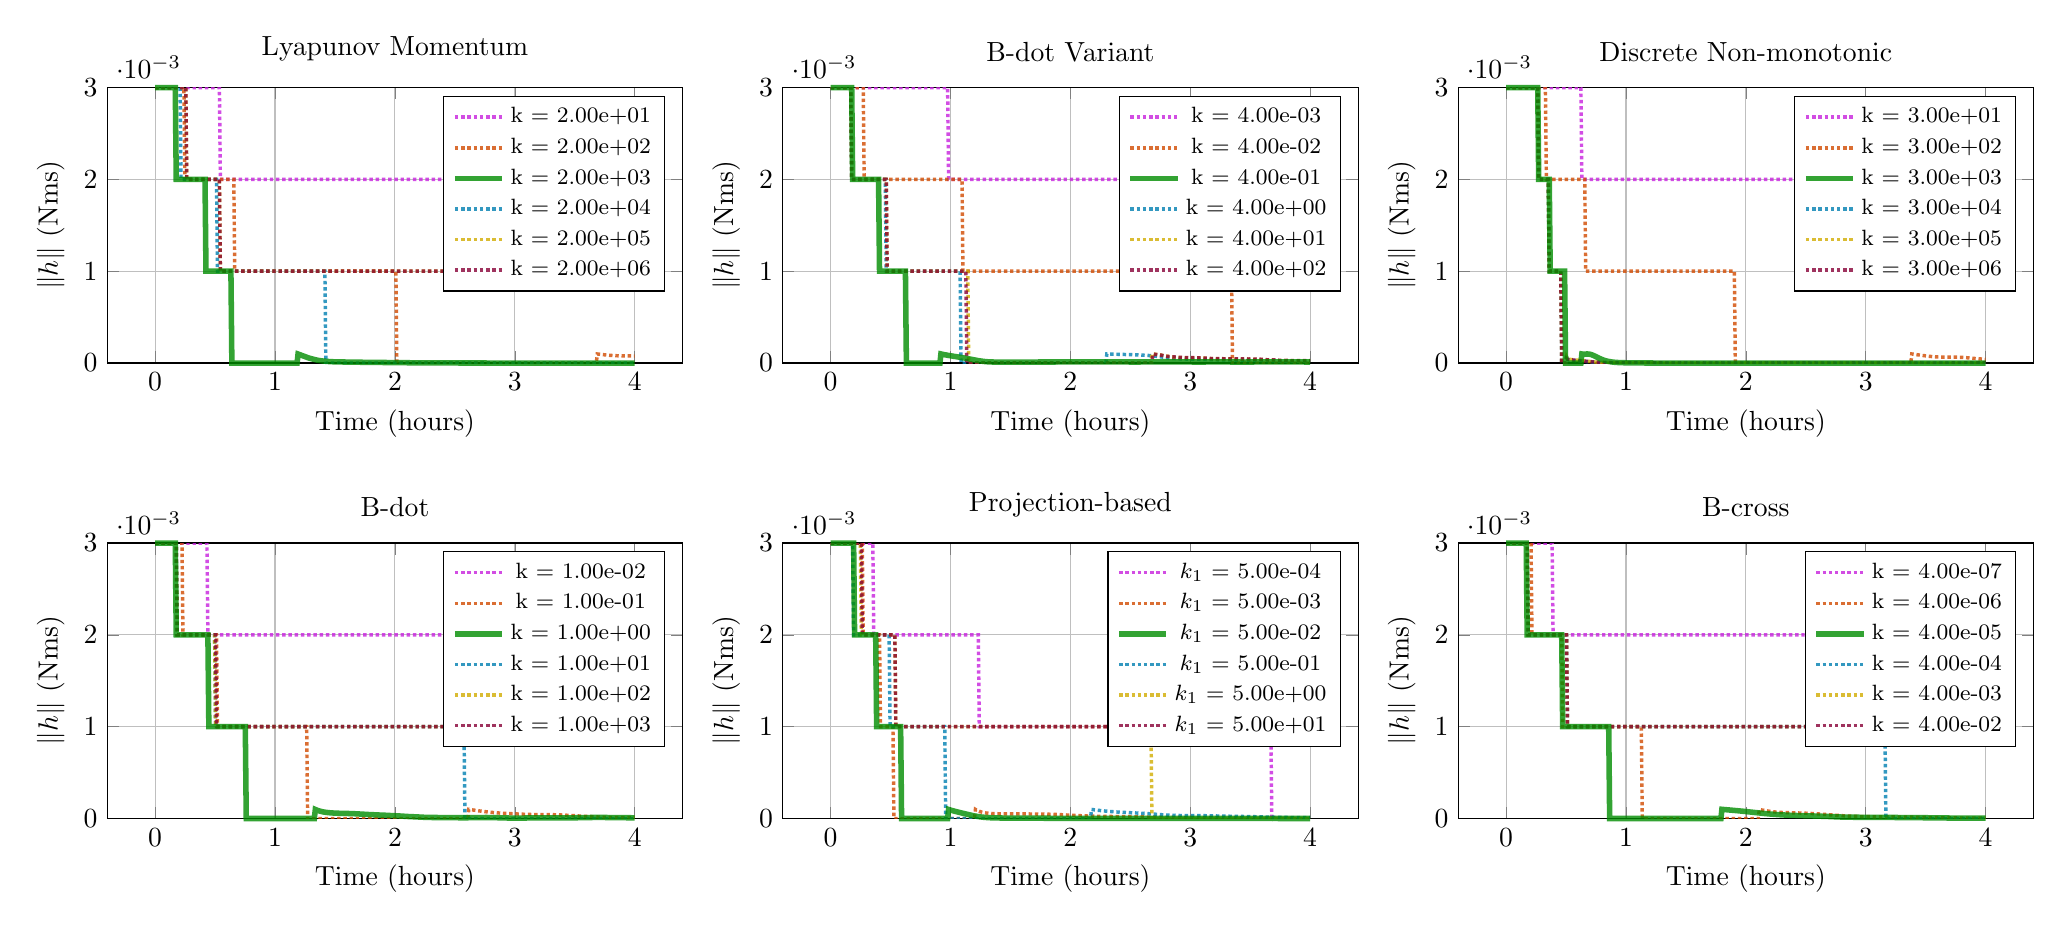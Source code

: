 % Recommended preamble:
\begin{tikzpicture}
\begin{groupplot}[group style={group size={3 by 2}, horizontal sep={0.5in}, vertical sep={0.9in}}, height={2in}, width={3.5in}, ymin={0}, ymax={0.003}]
    \nextgroupplot[set layers={standard}, xmajorgrids, ymajorgrids, xlabel={Time (hours)}, ylabel={$\|h\|$ (Nms)}, legend pos={north east}, title={Lyapunov Momentum}, legend style={font={\footnotesize}}]
    \addplot+[no marks, line width={1.25pt}, style={densely dotted}, color={rgb,1:red,0.78;green,0.129;blue,0.867}, opacity={0.8}]
        coordinates {
            (0.0,0.003)
            (0.008,0.003)
            (0.016,0.003)
            (0.024,0.003)
            (0.032,0.003)
            (0.04,0.003)
            (0.048,0.003)
            (0.056,0.003)
            (0.064,0.003)
            (0.072,0.003)
            (0.08,0.003)
            (0.088,0.003)
            (0.096,0.003)
            (0.104,0.003)
            (0.112,0.003)
            (0.12,0.003)
            (0.128,0.003)
            (0.136,0.003)
            (0.144,0.003)
            (0.152,0.003)
            (0.16,0.003)
            (0.168,0.003)
            (0.176,0.003)
            (0.184,0.003)
            (0.192,0.003)
            (0.2,0.003)
            (0.208,0.003)
            (0.216,0.003)
            (0.224,0.003)
            (0.232,0.003)
            (0.24,0.003)
            (0.248,0.003)
            (0.256,0.003)
            (0.264,0.003)
            (0.272,0.003)
            (0.28,0.003)
            (0.288,0.003)
            (0.296,0.003)
            (0.304,0.003)
            (0.312,0.003)
            (0.32,0.003)
            (0.328,0.003)
            (0.336,0.003)
            (0.344,0.003)
            (0.352,0.003)
            (0.36,0.003)
            (0.368,0.003)
            (0.376,0.003)
            (0.384,0.003)
            (0.392,0.003)
            (0.4,0.003)
            (0.408,0.003)
            (0.416,0.003)
            (0.424,0.003)
            (0.432,0.003)
            (0.44,0.003)
            (0.448,0.003)
            (0.456,0.003)
            (0.464,0.003)
            (0.472,0.003)
            (0.48,0.003)
            (0.488,0.003)
            (0.496,0.003)
            (0.504,0.003)
            (0.512,0.003)
            (0.52,0.003)
            (0.528,0.003)
            (0.536,0.003)
            (0.544,0.002)
            (0.552,0.002)
            (0.56,0.002)
            (0.568,0.002)
            (0.576,0.002)
            (0.584,0.002)
            (0.592,0.002)
            (0.6,0.002)
            (0.608,0.002)
            (0.616,0.002)
            (0.624,0.002)
            (0.632,0.002)
            (0.64,0.002)
            (0.648,0.002)
            (0.656,0.002)
            (0.664,0.002)
            (0.672,0.002)
            (0.68,0.002)
            (0.688,0.002)
            (0.696,0.002)
            (0.704,0.002)
            (0.712,0.002)
            (0.72,0.002)
            (0.728,0.002)
            (0.736,0.002)
            (0.744,0.002)
            (0.752,0.002)
            (0.76,0.002)
            (0.768,0.002)
            (0.776,0.002)
            (0.784,0.002)
            (0.792,0.002)
            (0.8,0.002)
            (0.808,0.002)
            (0.816,0.002)
            (0.824,0.002)
            (0.832,0.002)
            (0.84,0.002)
            (0.848,0.002)
            (0.856,0.002)
            (0.864,0.002)
            (0.872,0.002)
            (0.88,0.002)
            (0.888,0.002)
            (0.896,0.002)
            (0.904,0.002)
            (0.912,0.002)
            (0.92,0.002)
            (0.928,0.002)
            (0.936,0.002)
            (0.944,0.002)
            (0.952,0.002)
            (0.96,0.002)
            (0.968,0.002)
            (0.976,0.002)
            (0.984,0.002)
            (0.992,0.002)
            (1.0,0.002)
            (1.008,0.002)
            (1.016,0.002)
            (1.024,0.002)
            (1.032,0.002)
            (1.04,0.002)
            (1.048,0.002)
            (1.056,0.002)
            (1.064,0.002)
            (1.072,0.002)
            (1.08,0.002)
            (1.088,0.002)
            (1.096,0.002)
            (1.104,0.002)
            (1.112,0.002)
            (1.12,0.002)
            (1.128,0.002)
            (1.136,0.002)
            (1.144,0.002)
            (1.152,0.002)
            (1.16,0.002)
            (1.168,0.002)
            (1.176,0.002)
            (1.184,0.002)
            (1.192,0.002)
            (1.2,0.002)
            (1.208,0.002)
            (1.216,0.002)
            (1.224,0.002)
            (1.232,0.002)
            (1.24,0.002)
            (1.248,0.002)
            (1.256,0.002)
            (1.264,0.002)
            (1.272,0.002)
            (1.28,0.002)
            (1.288,0.002)
            (1.296,0.002)
            (1.304,0.002)
            (1.312,0.002)
            (1.32,0.002)
            (1.328,0.002)
            (1.336,0.002)
            (1.344,0.002)
            (1.352,0.002)
            (1.36,0.002)
            (1.368,0.002)
            (1.376,0.002)
            (1.384,0.002)
            (1.392,0.002)
            (1.4,0.002)
            (1.408,0.002)
            (1.416,0.002)
            (1.424,0.002)
            (1.432,0.002)
            (1.44,0.002)
            (1.448,0.002)
            (1.456,0.002)
            (1.464,0.002)
            (1.472,0.002)
            (1.48,0.002)
            (1.488,0.002)
            (1.496,0.002)
            (1.504,0.002)
            (1.512,0.002)
            (1.52,0.002)
            (1.528,0.002)
            (1.536,0.002)
            (1.544,0.002)
            (1.552,0.002)
            (1.56,0.002)
            (1.568,0.002)
            (1.576,0.002)
            (1.584,0.002)
            (1.592,0.002)
            (1.6,0.002)
            (1.608,0.002)
            (1.616,0.002)
            (1.624,0.002)
            (1.632,0.002)
            (1.64,0.002)
            (1.648,0.002)
            (1.656,0.002)
            (1.664,0.002)
            (1.672,0.002)
            (1.68,0.002)
            (1.688,0.002)
            (1.696,0.002)
            (1.704,0.002)
            (1.712,0.002)
            (1.72,0.002)
            (1.728,0.002)
            (1.736,0.002)
            (1.744,0.002)
            (1.752,0.002)
            (1.76,0.002)
            (1.768,0.002)
            (1.776,0.002)
            (1.784,0.002)
            (1.792,0.002)
            (1.8,0.002)
            (1.808,0.002)
            (1.816,0.002)
            (1.824,0.002)
            (1.832,0.002)
            (1.84,0.002)
            (1.848,0.002)
            (1.856,0.002)
            (1.864,0.002)
            (1.872,0.002)
            (1.88,0.002)
            (1.888,0.002)
            (1.896,0.002)
            (1.904,0.002)
            (1.912,0.002)
            (1.92,0.002)
            (1.928,0.002)
            (1.936,0.002)
            (1.944,0.002)
            (1.952,0.002)
            (1.96,0.002)
            (1.968,0.002)
            (1.976,0.002)
            (1.984,0.002)
            (1.992,0.002)
            (2.0,0.002)
            (2.008,0.002)
            (2.016,0.002)
            (2.024,0.002)
            (2.032,0.002)
            (2.04,0.002)
            (2.048,0.002)
            (2.056,0.002)
            (2.064,0.002)
            (2.072,0.002)
            (2.08,0.002)
            (2.088,0.002)
            (2.096,0.002)
            (2.104,0.002)
            (2.112,0.002)
            (2.12,0.002)
            (2.128,0.002)
            (2.136,0.002)
            (2.144,0.002)
            (2.152,0.002)
            (2.16,0.002)
            (2.168,0.002)
            (2.176,0.002)
            (2.184,0.002)
            (2.192,0.002)
            (2.2,0.002)
            (2.208,0.002)
            (2.216,0.002)
            (2.224,0.002)
            (2.232,0.002)
            (2.24,0.002)
            (2.248,0.002)
            (2.256,0.002)
            (2.264,0.002)
            (2.272,0.002)
            (2.28,0.002)
            (2.288,0.002)
            (2.296,0.002)
            (2.304,0.002)
            (2.312,0.002)
            (2.32,0.002)
            (2.328,0.002)
            (2.336,0.002)
            (2.344,0.002)
            (2.352,0.002)
            (2.36,0.002)
            (2.368,0.002)
            (2.376,0.002)
            (2.384,0.002)
            (2.392,0.002)
            (2.4,0.002)
            (2.408,0.002)
            (2.416,0.002)
            (2.424,0.002)
            (2.432,0.002)
            (2.44,0.002)
            (2.448,0.002)
            (2.456,0.002)
            (2.464,0.002)
            (2.472,0.002)
            (2.48,0.002)
            (2.488,0.002)
            (2.496,0.002)
            (2.504,0.002)
            (2.512,0.002)
            (2.52,0.002)
            (2.528,0.002)
            (2.536,0.002)
            (2.544,0.002)
            (2.552,0.002)
            (2.56,0.002)
            (2.568,0.002)
            (2.576,0.002)
            (2.584,0.002)
            (2.592,0.002)
            (2.6,0.002)
            (2.608,0.002)
            (2.616,0.002)
            (2.624,0.002)
            (2.632,0.002)
            (2.64,0.002)
            (2.648,0.002)
            (2.656,0.002)
            (2.664,0.002)
            (2.672,0.002)
            (2.68,0.002)
            (2.688,0.002)
            (2.696,0.002)
            (2.704,0.002)
            (2.712,0.002)
            (2.72,0.002)
            (2.728,0.002)
            (2.736,0.002)
            (2.744,0.002)
            (2.752,0.002)
            (2.76,0.002)
            (2.768,0.002)
            (2.776,0.002)
            (2.784,0.002)
            (2.792,0.002)
            (2.8,0.002)
            (2.808,0.002)
            (2.816,0.002)
            (2.824,0.002)
            (2.832,0.002)
            (2.84,0.002)
            (2.848,0.002)
            (2.856,0.002)
            (2.864,0.002)
            (2.872,0.002)
            (2.88,0.002)
            (2.888,0.002)
            (2.896,0.002)
            (2.904,0.002)
            (2.912,0.002)
            (2.92,0.002)
            (2.928,0.002)
            (2.936,0.002)
            (2.944,0.002)
            (2.952,0.002)
            (2.96,0.002)
            (2.968,0.002)
            (2.976,0.002)
            (2.984,0.002)
            (2.992,0.002)
            (3.0,0.002)
            (3.008,0.002)
            (3.016,0.002)
            (3.024,0.002)
            (3.032,0.002)
            (3.04,0.002)
            (3.048,0.002)
            (3.056,0.002)
            (3.064,0.002)
            (3.072,0.002)
            (3.08,0.002)
            (3.088,0.002)
            (3.096,0.002)
            (3.104,0.002)
            (3.112,0.002)
            (3.12,0.002)
            (3.128,0.002)
            (3.136,0.002)
            (3.144,0.002)
            (3.152,0.002)
            (3.16,0.002)
            (3.168,0.002)
            (3.176,0.002)
            (3.184,0.002)
            (3.192,0.002)
            (3.2,0.002)
            (3.208,0.002)
            (3.216,0.002)
            (3.224,0.002)
            (3.232,0.002)
            (3.24,0.002)
            (3.248,0.002)
            (3.256,0.002)
            (3.264,0.002)
            (3.272,0.002)
            (3.28,0.002)
            (3.288,0.002)
            (3.296,0.002)
            (3.304,0.002)
            (3.312,0.002)
            (3.32,0.002)
            (3.328,0.002)
            (3.336,0.002)
            (3.344,0.002)
            (3.352,0.002)
            (3.36,0.002)
            (3.368,0.002)
            (3.376,0.002)
            (3.384,0.002)
            (3.392,0.002)
            (3.4,0.002)
            (3.408,0.002)
            (3.416,0.002)
            (3.424,0.002)
            (3.432,0.002)
            (3.44,0.002)
            (3.448,0.002)
            (3.456,0.002)
            (3.464,0.002)
            (3.472,0.002)
            (3.48,0.002)
            (3.488,0.002)
            (3.496,0.002)
            (3.504,0.002)
            (3.512,0.002)
            (3.52,0.002)
            (3.528,0.002)
            (3.536,0.002)
            (3.544,0.002)
            (3.552,0.002)
            (3.56,0.002)
            (3.568,0.002)
            (3.576,0.002)
            (3.584,0.002)
            (3.592,0.002)
            (3.6,0.002)
            (3.608,0.002)
            (3.616,0.002)
            (3.624,0.002)
            (3.632,0.002)
            (3.64,0.002)
            (3.648,0.002)
            (3.656,0.002)
            (3.664,0.002)
            (3.672,0.002)
            (3.68,0.002)
            (3.688,0.002)
            (3.696,0.002)
            (3.704,0.002)
            (3.712,0.002)
            (3.72,0.002)
            (3.728,0.002)
            (3.736,0.002)
            (3.744,0.002)
            (3.752,0.002)
            (3.76,0.002)
            (3.768,0.002)
            (3.776,0.002)
            (3.784,0.002)
            (3.792,0.002)
            (3.8,0.002)
            (3.808,0.002)
            (3.816,0.002)
            (3.824,0.002)
            (3.832,0.002)
            (3.84,0.002)
            (3.848,0.002)
            (3.856,0.002)
            (3.864,0.002)
            (3.872,0.002)
            (3.88,0.002)
            (3.888,0.002)
            (3.896,0.002)
            (3.904,0.002)
            (3.912,0.002)
            (3.92,0.002)
            (3.928,0.002)
            (3.936,0.002)
            (3.944,0.002)
            (3.952,0.002)
            (3.96,0.002)
            (3.968,0.002)
            (3.976,0.002)
            (3.984,0.002)
            (3.992,0.002)
            (4.0,0.002)
        }
        ;
    \addplot+[no marks, line width={1.25pt}, style={densely dotted}, color={rgb,1:red,0.82;green,0.29;blue,0.0}, opacity={0.8}]
        coordinates {
            (0.0,0.003)
            (0.008,0.003)
            (0.016,0.003)
            (0.024,0.003)
            (0.032,0.003)
            (0.04,0.003)
            (0.048,0.003)
            (0.056,0.003)
            (0.064,0.003)
            (0.072,0.003)
            (0.08,0.003)
            (0.088,0.003)
            (0.096,0.003)
            (0.104,0.003)
            (0.112,0.003)
            (0.12,0.003)
            (0.128,0.003)
            (0.136,0.003)
            (0.144,0.003)
            (0.152,0.003)
            (0.16,0.003)
            (0.168,0.003)
            (0.176,0.003)
            (0.184,0.003)
            (0.192,0.003)
            (0.2,0.003)
            (0.208,0.003)
            (0.216,0.003)
            (0.224,0.003)
            (0.232,0.003)
            (0.24,0.003)
            (0.248,0.002)
            (0.256,0.002)
            (0.264,0.002)
            (0.272,0.002)
            (0.28,0.002)
            (0.288,0.002)
            (0.296,0.002)
            (0.304,0.002)
            (0.312,0.002)
            (0.32,0.002)
            (0.328,0.002)
            (0.336,0.002)
            (0.344,0.002)
            (0.352,0.002)
            (0.36,0.002)
            (0.368,0.002)
            (0.376,0.002)
            (0.384,0.002)
            (0.392,0.002)
            (0.4,0.002)
            (0.408,0.002)
            (0.416,0.002)
            (0.424,0.002)
            (0.432,0.002)
            (0.44,0.002)
            (0.448,0.002)
            (0.456,0.002)
            (0.464,0.002)
            (0.472,0.002)
            (0.48,0.002)
            (0.488,0.002)
            (0.496,0.002)
            (0.504,0.002)
            (0.512,0.002)
            (0.52,0.002)
            (0.528,0.002)
            (0.536,0.002)
            (0.544,0.002)
            (0.552,0.002)
            (0.56,0.002)
            (0.568,0.002)
            (0.576,0.002)
            (0.584,0.002)
            (0.592,0.002)
            (0.6,0.002)
            (0.608,0.002)
            (0.616,0.002)
            (0.624,0.002)
            (0.632,0.002)
            (0.64,0.002)
            (0.648,0.002)
            (0.656,0.002)
            (0.664,0.001)
            (0.672,0.001)
            (0.68,0.001)
            (0.688,0.001)
            (0.696,0.001)
            (0.704,0.001)
            (0.712,0.001)
            (0.72,0.001)
            (0.728,0.001)
            (0.736,0.001)
            (0.744,0.001)
            (0.752,0.001)
            (0.76,0.001)
            (0.768,0.001)
            (0.776,0.001)
            (0.784,0.001)
            (0.792,0.001)
            (0.8,0.001)
            (0.808,0.001)
            (0.816,0.001)
            (0.824,0.001)
            (0.832,0.001)
            (0.84,0.001)
            (0.848,0.001)
            (0.856,0.001)
            (0.864,0.001)
            (0.872,0.001)
            (0.88,0.001)
            (0.888,0.001)
            (0.896,0.001)
            (0.904,0.001)
            (0.912,0.001)
            (0.92,0.001)
            (0.928,0.001)
            (0.936,0.001)
            (0.944,0.001)
            (0.952,0.001)
            (0.96,0.001)
            (0.968,0.001)
            (0.976,0.001)
            (0.984,0.001)
            (0.992,0.001)
            (1.0,0.001)
            (1.008,0.001)
            (1.016,0.001)
            (1.024,0.001)
            (1.032,0.001)
            (1.04,0.001)
            (1.048,0.001)
            (1.056,0.001)
            (1.064,0.001)
            (1.072,0.001)
            (1.08,0.001)
            (1.088,0.001)
            (1.096,0.001)
            (1.104,0.001)
            (1.112,0.001)
            (1.12,0.001)
            (1.128,0.001)
            (1.136,0.001)
            (1.144,0.001)
            (1.152,0.001)
            (1.16,0.001)
            (1.168,0.001)
            (1.176,0.001)
            (1.184,0.001)
            (1.192,0.001)
            (1.2,0.001)
            (1.208,0.001)
            (1.216,0.001)
            (1.224,0.001)
            (1.232,0.001)
            (1.24,0.001)
            (1.248,0.001)
            (1.256,0.001)
            (1.264,0.001)
            (1.272,0.001)
            (1.28,0.001)
            (1.288,0.001)
            (1.296,0.001)
            (1.304,0.001)
            (1.312,0.001)
            (1.32,0.001)
            (1.328,0.001)
            (1.336,0.001)
            (1.344,0.001)
            (1.352,0.001)
            (1.36,0.001)
            (1.368,0.001)
            (1.376,0.001)
            (1.384,0.001)
            (1.392,0.001)
            (1.4,0.001)
            (1.408,0.001)
            (1.416,0.001)
            (1.424,0.001)
            (1.432,0.001)
            (1.44,0.001)
            (1.448,0.001)
            (1.456,0.001)
            (1.464,0.001)
            (1.472,0.001)
            (1.48,0.001)
            (1.488,0.001)
            (1.496,0.001)
            (1.504,0.001)
            (1.512,0.001)
            (1.52,0.001)
            (1.528,0.001)
            (1.536,0.001)
            (1.544,0.001)
            (1.552,0.001)
            (1.56,0.001)
            (1.568,0.001)
            (1.576,0.001)
            (1.584,0.001)
            (1.592,0.001)
            (1.6,0.001)
            (1.608,0.001)
            (1.616,0.001)
            (1.624,0.001)
            (1.632,0.001)
            (1.64,0.001)
            (1.648,0.001)
            (1.656,0.001)
            (1.664,0.001)
            (1.672,0.001)
            (1.68,0.001)
            (1.688,0.001)
            (1.696,0.001)
            (1.704,0.001)
            (1.712,0.001)
            (1.72,0.001)
            (1.728,0.001)
            (1.736,0.001)
            (1.744,0.001)
            (1.752,0.001)
            (1.76,0.001)
            (1.768,0.001)
            (1.776,0.001)
            (1.784,0.001)
            (1.792,0.001)
            (1.8,0.001)
            (1.808,0.001)
            (1.816,0.001)
            (1.824,0.001)
            (1.832,0.001)
            (1.84,0.001)
            (1.848,0.001)
            (1.856,0.001)
            (1.864,0.001)
            (1.872,0.001)
            (1.88,0.001)
            (1.888,0.001)
            (1.896,0.001)
            (1.904,0.001)
            (1.912,0.001)
            (1.92,0.001)
            (1.928,0.001)
            (1.936,0.001)
            (1.944,0.001)
            (1.952,0.001)
            (1.96,0.001)
            (1.968,0.001)
            (1.976,0.001)
            (1.984,0.001)
            (1.992,0.001)
            (2.0,0.001)
            (2.008,0.001)
            (2.016,0.0)
            (2.024,0.0)
            (2.032,0.0)
            (2.04,0.0)
            (2.048,0.0)
            (2.056,0.0)
            (2.064,0.0)
            (2.072,0.0)
            (2.08,0.0)
            (2.088,0.0)
            (2.096,0.0)
            (2.104,0.0)
            (2.112,0.0)
            (2.12,0.0)
            (2.128,0.0)
            (2.136,0.0)
            (2.144,0.0)
            (2.152,0.0)
            (2.16,0.0)
            (2.168,0.0)
            (2.176,0.0)
            (2.184,0.0)
            (2.192,0.0)
            (2.2,0.0)
            (2.208,0.0)
            (2.216,0.0)
            (2.224,0.0)
            (2.232,0.0)
            (2.24,0.0)
            (2.248,0.0)
            (2.256,0.0)
            (2.264,0.0)
            (2.272,0.0)
            (2.28,0.0)
            (2.288,0.0)
            (2.296,0.0)
            (2.304,0.0)
            (2.312,0.0)
            (2.32,0.0)
            (2.328,0.0)
            (2.336,0.0)
            (2.344,0.0)
            (2.352,0.0)
            (2.36,0.0)
            (2.368,0.0)
            (2.376,0.0)
            (2.384,0.0)
            (2.392,0.0)
            (2.4,0.0)
            (2.408,0.0)
            (2.416,0.0)
            (2.424,0.0)
            (2.432,0.0)
            (2.44,0.0)
            (2.448,0.0)
            (2.456,0.0)
            (2.464,0.0)
            (2.472,0.0)
            (2.48,0.0)
            (2.488,0.0)
            (2.496,0.0)
            (2.504,0.0)
            (2.512,0.0)
            (2.52,0.0)
            (2.528,0.0)
            (2.536,0.0)
            (2.544,0.0)
            (2.552,0.0)
            (2.56,0.0)
            (2.568,0.0)
            (2.576,0.0)
            (2.584,0.0)
            (2.592,0.0)
            (2.6,0.0)
            (2.608,0.0)
            (2.616,0.0)
            (2.624,0.0)
            (2.632,0.0)
            (2.64,0.0)
            (2.648,0.0)
            (2.656,0.0)
            (2.664,0.0)
            (2.672,0.0)
            (2.68,0.0)
            (2.688,0.0)
            (2.696,0.0)
            (2.704,0.0)
            (2.712,0.0)
            (2.72,0.0)
            (2.728,0.0)
            (2.736,0.0)
            (2.744,0.0)
            (2.752,0.0)
            (2.76,0.0)
            (2.768,0.0)
            (2.776,0.0)
            (2.784,0.0)
            (2.792,0.0)
            (2.8,0.0)
            (2.808,0.0)
            (2.816,0.0)
            (2.824,0.0)
            (2.832,0.0)
            (2.84,0.0)
            (2.848,0.0)
            (2.856,0.0)
            (2.864,0.0)
            (2.872,0.0)
            (2.88,0.0)
            (2.888,0.0)
            (2.896,0.0)
            (2.904,0.0)
            (2.912,0.0)
            (2.92,0.0)
            (2.928,0.0)
            (2.936,0.0)
            (2.944,0.0)
            (2.952,0.0)
            (2.96,0.0)
            (2.968,0.0)
            (2.976,0.0)
            (2.984,0.0)
            (2.992,0.0)
            (3.0,0.0)
            (3.008,0.0)
            (3.016,0.0)
            (3.024,0.0)
            (3.032,0.0)
            (3.04,0.0)
            (3.048,0.0)
            (3.056,0.0)
            (3.064,0.0)
            (3.072,0.0)
            (3.08,0.0)
            (3.088,0.0)
            (3.096,0.0)
            (3.104,0.0)
            (3.112,0.0)
            (3.12,0.0)
            (3.128,0.0)
            (3.136,0.0)
            (3.144,0.0)
            (3.152,0.0)
            (3.16,0.0)
            (3.168,0.0)
            (3.176,0.0)
            (3.184,0.0)
            (3.192,0.0)
            (3.2,0.0)
            (3.208,0.0)
            (3.216,0.0)
            (3.224,0.0)
            (3.232,0.0)
            (3.24,0.0)
            (3.248,0.0)
            (3.256,0.0)
            (3.264,0.0)
            (3.272,0.0)
            (3.28,0.0)
            (3.288,0.0)
            (3.296,0.0)
            (3.304,0.0)
            (3.312,0.0)
            (3.32,0.0)
            (3.328,0.0)
            (3.336,0.0)
            (3.344,0.0)
            (3.352,0.0)
            (3.36,0.0)
            (3.368,0.0)
            (3.376,0.0)
            (3.384,0.0)
            (3.392,0.0)
            (3.4,0.0)
            (3.408,0.0)
            (3.416,0.0)
            (3.424,0.0)
            (3.432,0.0)
            (3.44,0.0)
            (3.448,0.0)
            (3.456,0.0)
            (3.464,0.0)
            (3.472,0.0)
            (3.48,0.0)
            (3.488,0.0)
            (3.496,0.0)
            (3.504,0.0)
            (3.512,0.0)
            (3.52,0.0)
            (3.528,0.0)
            (3.536,0.0)
            (3.544,0.0)
            (3.552,0.0)
            (3.56,0.0)
            (3.568,0.0)
            (3.576,0.0)
            (3.584,0.0)
            (3.592,0.0)
            (3.6,0.0)
            (3.608,0.0)
            (3.616,0.0)
            (3.624,0.0)
            (3.632,0.0)
            (3.64,0.0)
            (3.648,0.0)
            (3.656,0.0)
            (3.664,0.0)
            (3.672,0.0)
            (3.68,0.0)
            (3.688,9.87e-5)
            (3.696,9.749e-5)
            (3.704,9.636e-5)
            (3.712,9.514e-5)
            (3.72,9.382e-5)
            (3.728,9.255e-5)
            (3.736,9.142e-5)
            (3.744,9.037e-5)
            (3.752,8.925e-5)
            (3.76,8.807e-5)
            (3.768,8.695e-5)
            (3.776,8.597e-5)
            (3.784,8.509e-5)
            (3.792,8.422e-5)
            (3.8,8.334e-5)
            (3.808,8.252e-5)
            (3.816,8.18e-5)
            (3.824,8.119e-5)
            (3.832,8.064e-5)
            (3.84,8.011e-5)
            (3.848,7.964e-5)
            (3.856,7.924e-5)
            (3.864,7.891e-5)
            (3.872,7.863e-5)
            (3.88,7.838e-5)
            (3.888,7.817e-5)
            (3.896,7.8e-5)
            (3.904,7.786e-5)
            (3.912,7.774e-5)
            (3.92,7.763e-5)
            (3.928,7.753e-5)
            (3.936,7.743e-5)
            (3.944,7.734e-5)
            (3.952,7.724e-5)
            (3.96,7.714e-5)
            (3.968,7.703e-5)
            (3.976,7.69e-5)
            (3.984,7.676e-5)
            (3.992,7.659e-5)
            (4.0,7.642e-5)
        }
        ;
    \addplot+[no marks, line width={2pt}, style={solid}, color={rgb,1:red,0.0;green,0.549;blue,0.0}, opacity={0.8}, on layer={axis descriptions}]
        coordinates {
            (0.0,0.003)
            (0.008,0.003)
            (0.016,0.003)
            (0.024,0.003)
            (0.032,0.003)
            (0.04,0.003)
            (0.048,0.003)
            (0.056,0.003)
            (0.064,0.003)
            (0.072,0.003)
            (0.08,0.003)
            (0.088,0.003)
            (0.096,0.003)
            (0.104,0.003)
            (0.112,0.003)
            (0.12,0.003)
            (0.128,0.003)
            (0.136,0.003)
            (0.144,0.003)
            (0.152,0.003)
            (0.16,0.003)
            (0.168,0.003)
            (0.176,0.002)
            (0.184,0.002)
            (0.192,0.002)
            (0.2,0.002)
            (0.208,0.002)
            (0.216,0.002)
            (0.224,0.002)
            (0.232,0.002)
            (0.24,0.002)
            (0.248,0.002)
            (0.256,0.002)
            (0.264,0.002)
            (0.272,0.002)
            (0.28,0.002)
            (0.288,0.002)
            (0.296,0.002)
            (0.304,0.002)
            (0.312,0.002)
            (0.32,0.002)
            (0.328,0.002)
            (0.336,0.002)
            (0.344,0.002)
            (0.352,0.002)
            (0.36,0.002)
            (0.368,0.002)
            (0.376,0.002)
            (0.384,0.002)
            (0.392,0.002)
            (0.4,0.002)
            (0.408,0.002)
            (0.416,0.002)
            (0.424,0.001)
            (0.432,0.001)
            (0.44,0.001)
            (0.448,0.001)
            (0.456,0.001)
            (0.464,0.001)
            (0.472,0.001)
            (0.48,0.001)
            (0.488,0.001)
            (0.496,0.001)
            (0.504,0.001)
            (0.512,0.001)
            (0.52,0.001)
            (0.528,0.001)
            (0.536,0.001)
            (0.544,0.001)
            (0.552,0.001)
            (0.56,0.001)
            (0.568,0.001)
            (0.576,0.001)
            (0.584,0.001)
            (0.592,0.001)
            (0.6,0.001)
            (0.608,0.001)
            (0.616,0.001)
            (0.624,0.001)
            (0.632,0.001)
            (0.64,0.0)
            (0.648,0.0)
            (0.656,0.0)
            (0.664,0.0)
            (0.672,0.0)
            (0.68,0.0)
            (0.688,0.0)
            (0.696,0.0)
            (0.704,0.0)
            (0.712,0.0)
            (0.72,0.0)
            (0.728,0.0)
            (0.736,0.0)
            (0.744,0.0)
            (0.752,0.0)
            (0.76,0.0)
            (0.768,0.0)
            (0.776,0.0)
            (0.784,0.0)
            (0.792,0.0)
            (0.8,0.0)
            (0.808,0.0)
            (0.816,0.0)
            (0.824,0.0)
            (0.832,0.0)
            (0.84,0.0)
            (0.848,0.0)
            (0.856,0.0)
            (0.864,0.0)
            (0.872,0.0)
            (0.88,0.0)
            (0.888,0.0)
            (0.896,0.0)
            (0.904,0.0)
            (0.912,0.0)
            (0.92,0.0)
            (0.928,0.0)
            (0.936,0.0)
            (0.944,0.0)
            (0.952,0.0)
            (0.96,0.0)
            (0.968,0.0)
            (0.976,0.0)
            (0.984,0.0)
            (0.992,0.0)
            (1.0,0.0)
            (1.008,0.0)
            (1.016,0.0)
            (1.024,0.0)
            (1.032,0.0)
            (1.04,0.0)
            (1.048,0.0)
            (1.056,0.0)
            (1.064,0.0)
            (1.072,0.0)
            (1.08,0.0)
            (1.088,0.0)
            (1.096,0.0)
            (1.104,0.0)
            (1.112,0.0)
            (1.12,0.0)
            (1.128,0.0)
            (1.136,0.0)
            (1.144,0.0)
            (1.152,0.0)
            (1.16,0.0)
            (1.168,0.0)
            (1.176,0.0)
            (1.184,0.0)
            (1.192,9.822e-5)
            (1.2,9.458e-5)
            (1.208,9.079e-5)
            (1.216,8.669e-5)
            (1.224,8.25e-5)
            (1.232,7.852e-5)
            (1.24,7.479e-5)
            (1.248,7.108e-5)
            (1.256,6.721e-5)
            (1.264,6.321e-5)
            (1.272,5.932e-5)
            (1.28,5.575e-5)
            (1.288,5.258e-5)
            (1.296,4.971e-5)
            (1.304,4.698e-5)
            (1.312,4.424e-5)
            (1.32,4.148e-5)
            (1.328,3.874e-5)
            (1.336,3.609e-5)
            (1.344,3.364e-5)
            (1.352,3.139e-5)
            (1.36,2.939e-5)
            (1.368,2.762e-5)
            (1.376,2.604e-5)
            (1.384,2.461e-5)
            (1.392,2.332e-5)
            (1.4,2.214e-5)
            (1.408,2.104e-5)
            (1.416,2.001e-5)
            (1.424,1.905e-5)
            (1.432,1.816e-5)
            (1.44,1.734e-5)
            (1.448,1.658e-5)
            (1.456,1.589e-5)
            (1.464,1.527e-5)
            (1.472,1.47e-5)
            (1.48,1.421e-5)
            (1.488,1.377e-5)
            (1.496,1.339e-5)
            (1.504,1.305e-5)
            (1.512,1.276e-5)
            (1.52,1.251e-5)
            (1.528,1.228e-5)
            (1.536,1.208e-5)
            (1.544,1.191e-5)
            (1.552,1.174e-5)
            (1.56,1.159e-5)
            (1.568,1.145e-5)
            (1.576,1.131e-5)
            (1.584,1.118e-5)
            (1.592,1.105e-5)
            (1.6,1.092e-5)
            (1.608,1.078e-5)
            (1.616,1.064e-5)
            (1.624,1.049e-5)
            (1.632,1.035e-5)
            (1.64,1.02e-5)
            (1.648,1.004e-5)
            (1.656,9.88e-6)
            (1.664,9.72e-6)
            (1.672,9.555e-6)
            (1.68,9.395e-6)
            (1.688,9.229e-6)
            (1.696,9.067e-6)
            (1.704,8.906e-6)
            (1.712,8.753e-6)
            (1.72,8.603e-6)
            (1.728,8.457e-6)
            (1.736,8.319e-6)
            (1.744,8.179e-6)
            (1.752,8.044e-6)
            (1.76,7.914e-6)
            (1.768,7.785e-6)
            (1.776,7.656e-6)
            (1.784,7.542e-6)
            (1.792,7.422e-6)
            (1.8,7.304e-6)
            (1.808,7.193e-6)
            (1.816,7.08e-6)
            (1.824,6.972e-6)
            (1.832,6.865e-6)
            (1.84,6.762e-6)
            (1.848,6.661e-6)
            (1.856,6.553e-6)
            (1.864,6.453e-6)
            (1.872,6.353e-6)
            (1.88,6.263e-6)
            (1.888,6.174e-6)
            (1.896,6.085e-6)
            (1.904,5.994e-6)
            (1.912,5.903e-6)
            (1.92,5.81e-6)
            (1.928,5.714e-6)
            (1.936,5.624e-6)
            (1.944,5.529e-6)
            (1.952,5.437e-6)
            (1.96,5.34e-6)
            (1.968,5.244e-6)
            (1.976,5.148e-6)
            (1.984,5.048e-6)
            (1.992,4.946e-6)
            (2.0,4.844e-6)
            (2.008,4.738e-6)
            (2.016,4.627e-6)
            (2.024,4.515e-6)
            (2.032,4.4e-6)
            (2.04,4.288e-6)
            (2.048,4.166e-6)
            (2.056,4.044e-6)
            (2.064,3.921e-6)
            (2.072,3.796e-6)
            (2.08,3.663e-6)
            (2.088,3.533e-6)
            (2.096,3.404e-6)
            (2.104,3.28e-6)
            (2.112,3.153e-6)
            (2.12,3.022e-6)
            (2.128,2.889e-6)
            (2.136,2.762e-6)
            (2.144,2.638e-6)
            (2.152,2.518e-6)
            (2.16,2.392e-6)
            (2.168,2.28e-6)
            (2.176,2.171e-6)
            (2.184,2.055e-6)
            (2.192,1.946e-6)
            (2.2,1.851e-6)
            (2.208,1.758e-6)
            (2.216,1.661e-6)
            (2.224,1.568e-6)
            (2.232,1.499e-6)
            (2.24,1.421e-6)
            (2.248,1.358e-6)
            (2.256,1.311e-6)
            (2.264,1.254e-6)
            (2.272,1.204e-6)
            (2.28,1.16e-6)
            (2.288,1.119e-6)
            (2.296,1.085e-6)
            (2.304,1.044e-6)
            (2.312,1.014e-6)
            (2.32,9.852e-7)
            (2.328,9.558e-7)
            (2.336,9.321e-7)
            (2.344,9.098e-7)
            (2.352,8.945e-7)
            (2.36,8.634e-7)
            (2.368,8.516e-7)
            (2.376,8.276e-7)
            (2.384,8.151e-7)
            (2.392,7.976e-7)
            (2.4,7.864e-7)
            (2.408,7.762e-7)
            (2.416,7.657e-7)
            (2.424,7.517e-7)
            (2.432,7.39e-7)
            (2.44,7.282e-7)
            (2.448,7.18e-7)
            (2.456,7.053e-7)
            (2.464,6.9e-7)
            (2.472,6.811e-7)
            (2.48,6.689e-7)
            (2.488,6.602e-7)
            (2.496,6.556e-7)
            (2.504,6.434e-7)
            (2.512,6.341e-7)
            (2.52,6.237e-7)
            (2.528,6.155e-7)
            (2.536,6.042e-7)
            (2.544,5.879e-7)
            (2.552,5.774e-7)
            (2.56,5.642e-7)
            (2.568,5.51e-7)
            (2.576,5.406e-7)
            (2.584,5.329e-7)
            (2.592,5.23e-7)
            (2.6,5.102e-7)
            (2.608,5.014e-7)
            (2.616,4.907e-7)
            (2.624,4.787e-7)
            (2.632,4.633e-7)
            (2.64,4.546e-7)
            (2.648,4.452e-7)
            (2.656,4.299e-7)
            (2.664,4.151e-7)
            (2.672,4.017e-7)
            (2.68,3.847e-7)
            (2.688,3.692e-7)
            (2.696,3.584e-7)
            (2.704,3.46e-7)
            (2.712,3.349e-7)
            (2.72,3.202e-7)
            (2.728,3.044e-7)
            (2.736,2.88e-7)
            (2.744,2.708e-7)
            (2.752,2.566e-7)
            (2.76,2.403e-7)
            (2.768,2.278e-7)
            (2.776,2.177e-7)
            (2.784,2.062e-7)
            (2.792,1.928e-7)
            (2.8,1.814e-7)
            (2.808,1.657e-7)
            (2.816,1.571e-7)
            (2.824,1.502e-7)
            (2.832,1.405e-7)
            (2.84,1.364e-7)
            (2.848,1.339e-7)
            (2.856,1.25e-7)
            (2.864,1.197e-7)
            (2.872,1.125e-7)
            (2.88,1.061e-7)
            (2.888,1.052e-7)
            (2.896,1.129e-7)
            (2.904,1.07e-7)
            (2.912,1.031e-7)
            (2.92,9.982e-8)
            (2.928,9.564e-8)
            (2.936,9.226e-8)
            (2.944,9.135e-8)
            (2.952,8.99e-8)
            (2.96,8.973e-8)
            (2.968,8.999e-8)
            (2.976,8.937e-8)
            (2.984,8.911e-8)
            (2.992,8.937e-8)
            (3.0,8.905e-8)
            (3.008,8.884e-8)
            (3.016,8.93e-8)
            (3.024,8.844e-8)
            (3.032,8.883e-8)
            (3.04,8.951e-8)
            (3.048,8.976e-8)
            (3.056,8.808e-8)
            (3.064,8.544e-8)
            (3.072,8.545e-8)
            (3.08,8.609e-8)
            (3.088,8.43e-8)
            (3.096,8.394e-8)
            (3.104,8.49e-8)
            (3.112,8.774e-8)
            (3.12,8.748e-8)
            (3.128,8.454e-8)
            (3.136,8.294e-8)
            (3.144,8.152e-8)
            (3.152,8.646e-8)
            (3.16,8.756e-8)
            (3.168,8.127e-8)
            (3.176,7.905e-8)
            (3.184,8.174e-8)
            (3.192,7.741e-8)
            (3.2,7.761e-8)
            (3.208,6.883e-8)
            (3.216,6.811e-8)
            (3.224,7.064e-8)
            (3.232,6.513e-8)
            (3.24,6.478e-8)
            (3.248,6.619e-8)
            (3.256,6.99e-8)
            (3.264,6.612e-8)
            (3.272,6.177e-8)
            (3.28,5.014e-8)
            (3.288,5.021e-8)
            (3.296,6.223e-8)
            (3.304,5.602e-8)
            (3.312,4.762e-8)
            (3.32,5.967e-8)
            (3.328,6.105e-8)
            (3.336,6.624e-8)
            (3.344,5.568e-8)
            (3.352,5.786e-8)
            (3.36,5.762e-8)
            (3.368,5.479e-8)
            (3.376,6.024e-8)
            (3.384,5.377e-8)
            (3.392,4.389e-8)
            (3.4,3.801e-8)
            (3.408,3.52e-8)
            (3.416,4.291e-8)
            (3.424,4.919e-8)
            (3.432,5.508e-8)
            (3.44,5.373e-8)
            (3.448,4.912e-8)
            (3.456,5.369e-8)
            (3.464,5.731e-8)
            (3.472,5.859e-8)
            (3.48,6.663e-8)
            (3.488,7.239e-8)
            (3.496,7.218e-8)
            (3.504,7.252e-8)
            (3.512,6.121e-8)
            (3.52,6.433e-8)
            (3.528,6.017e-8)
            (3.536,6.581e-8)
            (3.544,4.704e-8)
            (3.552,5.029e-8)
            (3.56,5.801e-8)
            (3.568,4.62e-8)
            (3.576,3.082e-8)
            (3.584,2.906e-8)
            (3.592,2.657e-8)
            (3.6,2.173e-8)
            (3.608,1.823e-8)
            (3.616,1.357e-8)
            (3.624,2.001e-8)
            (3.632,2.653e-8)
            (3.64,2.546e-8)
            (3.648,3.763e-8)
            (3.656,4.275e-8)
            (3.664,2.925e-8)
            (3.672,3.26e-8)
            (3.68,2.799e-8)
            (3.688,3.914e-8)
            (3.696,5.16e-8)
            (3.704,4.774e-8)
            (3.712,4.308e-8)
            (3.72,3.973e-8)
            (3.728,3.985e-8)
            (3.736,4.456e-8)
            (3.744,5.814e-8)
            (3.752,5.983e-8)
            (3.76,5.319e-8)
            (3.768,5.766e-8)
            (3.776,5.405e-8)
            (3.784,4.486e-8)
            (3.792,4.999e-8)
            (3.8,4.46e-8)
            (3.808,4.583e-8)
            (3.816,4.189e-8)
            (3.824,4.319e-8)
            (3.832,4.23e-8)
            (3.84,4.306e-8)
            (3.848,5.398e-8)
            (3.856,4.254e-8)
            (3.864,4.283e-8)
            (3.872,5.196e-8)
            (3.88,3.939e-8)
            (3.888,3.788e-8)
            (3.896,3.309e-8)
            (3.904,4.32e-8)
            (3.912,3.679e-8)
            (3.92,5.836e-8)
            (3.928,5.809e-8)
            (3.936,4.884e-8)
            (3.944,4.545e-8)
            (3.952,4.534e-8)
            (3.96,5.624e-8)
            (3.968,5.052e-8)
            (3.976,4.032e-8)
            (3.984,3.233e-8)
            (3.992,5.538e-8)
            (4.0,3.473e-8)
        }
        ;
    \addplot+[no marks, line width={1.25pt}, style={densely dotted}, color={rgb,1:red,0.0;green,0.498;blue,0.694}, opacity={0.8}]
        coordinates {
            (0.0,0.003)
            (0.008,0.003)
            (0.016,0.003)
            (0.024,0.003)
            (0.032,0.003)
            (0.04,0.003)
            (0.048,0.003)
            (0.056,0.003)
            (0.064,0.003)
            (0.072,0.003)
            (0.08,0.003)
            (0.088,0.003)
            (0.096,0.003)
            (0.104,0.003)
            (0.112,0.003)
            (0.12,0.003)
            (0.128,0.003)
            (0.136,0.003)
            (0.144,0.003)
            (0.152,0.003)
            (0.16,0.003)
            (0.168,0.003)
            (0.176,0.003)
            (0.184,0.003)
            (0.192,0.003)
            (0.2,0.003)
            (0.208,0.003)
            (0.216,0.002)
            (0.224,0.002)
            (0.232,0.002)
            (0.24,0.002)
            (0.248,0.002)
            (0.256,0.002)
            (0.264,0.002)
            (0.272,0.002)
            (0.28,0.002)
            (0.288,0.002)
            (0.296,0.002)
            (0.304,0.002)
            (0.312,0.002)
            (0.32,0.002)
            (0.328,0.002)
            (0.336,0.002)
            (0.344,0.002)
            (0.352,0.002)
            (0.36,0.002)
            (0.368,0.002)
            (0.376,0.002)
            (0.384,0.002)
            (0.392,0.002)
            (0.4,0.002)
            (0.408,0.002)
            (0.416,0.002)
            (0.424,0.002)
            (0.432,0.002)
            (0.44,0.002)
            (0.448,0.002)
            (0.456,0.002)
            (0.464,0.002)
            (0.472,0.002)
            (0.48,0.002)
            (0.488,0.002)
            (0.496,0.002)
            (0.504,0.002)
            (0.512,0.002)
            (0.52,0.001)
            (0.528,0.001)
            (0.536,0.001)
            (0.544,0.001)
            (0.552,0.001)
            (0.56,0.001)
            (0.568,0.001)
            (0.576,0.001)
            (0.584,0.001)
            (0.592,0.001)
            (0.6,0.001)
            (0.608,0.001)
            (0.616,0.001)
            (0.624,0.001)
            (0.632,0.001)
            (0.64,0.001)
            (0.648,0.001)
            (0.656,0.001)
            (0.664,0.001)
            (0.672,0.001)
            (0.68,0.001)
            (0.688,0.001)
            (0.696,0.001)
            (0.704,0.001)
            (0.712,0.001)
            (0.72,0.001)
            (0.728,0.001)
            (0.736,0.001)
            (0.744,0.001)
            (0.752,0.001)
            (0.76,0.001)
            (0.768,0.001)
            (0.776,0.001)
            (0.784,0.001)
            (0.792,0.001)
            (0.8,0.001)
            (0.808,0.001)
            (0.816,0.001)
            (0.824,0.001)
            (0.832,0.001)
            (0.84,0.001)
            (0.848,0.001)
            (0.856,0.001)
            (0.864,0.001)
            (0.872,0.001)
            (0.88,0.001)
            (0.888,0.001)
            (0.896,0.001)
            (0.904,0.001)
            (0.912,0.001)
            (0.92,0.001)
            (0.928,0.001)
            (0.936,0.001)
            (0.944,0.001)
            (0.952,0.001)
            (0.96,0.001)
            (0.968,0.001)
            (0.976,0.001)
            (0.984,0.001)
            (0.992,0.001)
            (1.0,0.001)
            (1.008,0.001)
            (1.016,0.001)
            (1.024,0.001)
            (1.032,0.001)
            (1.04,0.001)
            (1.048,0.001)
            (1.056,0.001)
            (1.064,0.001)
            (1.072,0.001)
            (1.08,0.001)
            (1.088,0.001)
            (1.096,0.001)
            (1.104,0.001)
            (1.112,0.001)
            (1.12,0.001)
            (1.128,0.001)
            (1.136,0.001)
            (1.144,0.001)
            (1.152,0.001)
            (1.16,0.001)
            (1.168,0.001)
            (1.176,0.001)
            (1.184,0.001)
            (1.192,0.001)
            (1.2,0.001)
            (1.208,0.001)
            (1.216,0.001)
            (1.224,0.001)
            (1.232,0.001)
            (1.24,0.001)
            (1.248,0.001)
            (1.256,0.001)
            (1.264,0.001)
            (1.272,0.001)
            (1.28,0.001)
            (1.288,0.001)
            (1.296,0.001)
            (1.304,0.001)
            (1.312,0.001)
            (1.32,0.001)
            (1.328,0.001)
            (1.336,0.001)
            (1.344,0.001)
            (1.352,0.001)
            (1.36,0.001)
            (1.368,0.001)
            (1.376,0.001)
            (1.384,0.001)
            (1.392,0.001)
            (1.4,0.001)
            (1.408,0.001)
            (1.416,0.001)
            (1.424,0.0)
            (1.432,0.0)
            (1.44,0.0)
            (1.448,0.0)
            (1.456,0.0)
            (1.464,0.0)
            (1.472,0.0)
            (1.48,0.0)
            (1.488,0.0)
            (1.496,0.0)
            (1.504,0.0)
            (1.512,0.0)
            (1.52,0.0)
            (1.528,0.0)
            (1.536,0.0)
            (1.544,0.0)
            (1.552,0.0)
            (1.56,0.0)
            (1.568,0.0)
            (1.576,0.0)
            (1.584,0.0)
            (1.592,0.0)
            (1.6,0.0)
            (1.608,0.0)
            (1.616,0.0)
            (1.624,0.0)
            (1.632,0.0)
            (1.64,0.0)
            (1.648,0.0)
            (1.656,0.0)
            (1.664,0.0)
            (1.672,0.0)
            (1.68,0.0)
            (1.688,0.0)
            (1.696,0.0)
            (1.704,0.0)
            (1.712,0.0)
            (1.72,0.0)
            (1.728,0.0)
            (1.736,0.0)
            (1.744,0.0)
            (1.752,0.0)
            (1.76,0.0)
            (1.768,0.0)
            (1.776,0.0)
            (1.784,0.0)
            (1.792,0.0)
            (1.8,0.0)
            (1.808,0.0)
            (1.816,0.0)
            (1.824,0.0)
            (1.832,0.0)
            (1.84,0.0)
            (1.848,0.0)
            (1.856,0.0)
            (1.864,0.0)
            (1.872,0.0)
            (1.88,0.0)
            (1.888,0.0)
            (1.896,0.0)
            (1.904,0.0)
            (1.912,0.0)
            (1.92,0.0)
            (1.928,0.0)
            (1.936,0.0)
            (1.944,0.0)
            (1.952,0.0)
            (1.96,0.0)
            (1.968,0.0)
            (1.976,0.0)
            (1.984,0.0)
            (1.992,0.0)
            (2.0,0.0)
            (2.008,0.0)
            (2.016,0.0)
            (2.024,0.0)
            (2.032,0.0)
            (2.04,0.0)
            (2.048,0.0)
            (2.056,0.0)
            (2.064,0.0)
            (2.072,0.0)
            (2.08,0.0)
            (2.088,0.0)
            (2.096,0.0)
            (2.104,0.0)
            (2.112,0.0)
            (2.12,0.0)
            (2.128,0.0)
            (2.136,0.0)
            (2.144,0.0)
            (2.152,0.0)
            (2.16,0.0)
            (2.168,0.0)
            (2.176,0.0)
            (2.184,0.0)
            (2.192,0.0)
            (2.2,0.0)
            (2.208,0.0)
            (2.216,0.0)
            (2.224,0.0)
            (2.232,0.0)
            (2.24,0.0)
            (2.248,0.0)
            (2.256,0.0)
            (2.264,0.0)
            (2.272,0.0)
            (2.28,0.0)
            (2.288,0.0)
            (2.296,0.0)
            (2.304,0.0)
            (2.312,0.0)
            (2.32,0.0)
            (2.328,0.0)
            (2.336,0.0)
            (2.344,0.0)
            (2.352,0.0)
            (2.36,0.0)
            (2.368,0.0)
            (2.376,0.0)
            (2.384,0.0)
            (2.392,0.0)
            (2.4,0.0)
            (2.408,0.0)
            (2.416,0.0)
            (2.424,0.0)
            (2.432,0.0)
            (2.44,0.0)
            (2.448,0.0)
            (2.456,0.0)
            (2.464,0.0)
            (2.472,0.0)
            (2.48,0.0)
            (2.488,0.0)
            (2.496,0.0)
            (2.504,0.0)
            (2.512,0.0)
            (2.52,0.0)
            (2.528,0.0)
            (2.536,0.0)
            (2.544,0.0)
            (2.552,0.0)
            (2.56,0.0)
            (2.568,0.0)
            (2.576,0.0)
            (2.584,0.0)
            (2.592,0.0)
            (2.6,0.0)
            (2.608,0.0)
            (2.616,0.0)
            (2.624,0.0)
            (2.632,0.0)
            (2.64,0.0)
            (2.648,0.0)
            (2.656,0.0)
            (2.664,0.0)
            (2.672,0.0)
            (2.68,0.0)
            (2.688,0.0)
            (2.696,0.0)
            (2.704,0.0)
            (2.712,0.0)
            (2.72,0.0)
            (2.728,0.0)
            (2.736,0.0)
            (2.744,0.0)
            (2.752,0.0)
            (2.76,0.0)
            (2.768,0.0)
            (2.776,0.0)
            (2.784,0.0)
            (2.792,0.0)
            (2.8,0.0)
            (2.808,0.0)
            (2.816,0.0)
            (2.824,0.0)
            (2.832,0.0)
            (2.84,0.0)
            (2.848,0.0)
            (2.856,0.0)
            (2.864,0.0)
            (2.872,0.0)
            (2.88,0.0)
            (2.888,0.0)
            (2.896,0.0)
            (2.904,0.0)
            (2.912,0.0)
            (2.92,0.0)
            (2.928,0.0)
            (2.936,0.0)
            (2.944,0.0)
            (2.952,0.0)
            (2.96,0.0)
            (2.968,0.0)
            (2.976,0.0)
            (2.984,0.0)
            (2.992,0.0)
            (3.0,0.0)
            (3.008,0.0)
            (3.016,0.0)
            (3.024,0.0)
            (3.032,0.0)
            (3.04,0.0)
            (3.048,0.0)
            (3.056,0.0)
            (3.064,0.0)
            (3.072,0.0)
            (3.08,0.0)
            (3.088,0.0)
            (3.096,0.0)
            (3.104,0.0)
            (3.112,0.0)
            (3.12,0.0)
            (3.128,0.0)
            (3.136,0.0)
            (3.144,0.0)
            (3.152,0.0)
            (3.16,0.0)
            (3.168,0.0)
            (3.176,0.0)
            (3.184,0.0)
            (3.192,0.0)
            (3.2,0.0)
            (3.208,0.0)
            (3.216,0.0)
            (3.224,0.0)
            (3.232,0.0)
            (3.24,0.0)
            (3.248,0.0)
            (3.256,0.0)
            (3.264,0.0)
            (3.272,0.0)
            (3.28,0.0)
            (3.288,0.0)
            (3.296,0.0)
            (3.304,0.0)
            (3.312,0.0)
            (3.32,0.0)
            (3.328,0.0)
            (3.336,0.0)
            (3.344,0.0)
            (3.352,0.0)
            (3.36,0.0)
            (3.368,0.0)
            (3.376,0.0)
            (3.384,0.0)
            (3.392,0.0)
            (3.4,0.0)
            (3.408,0.0)
            (3.416,0.0)
            (3.424,0.0)
            (3.432,0.0)
            (3.44,0.0)
            (3.448,0.0)
            (3.456,0.0)
            (3.464,0.0)
            (3.472,0.0)
            (3.48,0.0)
            (3.488,0.0)
            (3.496,0.0)
            (3.504,0.0)
            (3.512,0.0)
            (3.52,0.0)
            (3.528,0.0)
            (3.536,0.0)
            (3.544,0.0)
            (3.552,0.0)
            (3.56,0.0)
            (3.568,0.0)
            (3.576,0.0)
            (3.584,0.0)
            (3.592,0.0)
            (3.6,0.0)
            (3.608,0.0)
            (3.616,0.0)
            (3.624,0.0)
            (3.632,0.0)
            (3.64,0.0)
            (3.648,0.0)
            (3.656,0.0)
            (3.664,0.0)
            (3.672,0.0)
            (3.68,0.0)
            (3.688,0.0)
            (3.696,0.0)
            (3.704,0.0)
            (3.712,0.0)
            (3.72,0.0)
            (3.728,0.0)
            (3.736,0.0)
            (3.744,0.0)
            (3.752,0.0)
            (3.76,0.0)
            (3.768,0.0)
            (3.776,0.0)
            (3.784,0.0)
            (3.792,0.0)
            (3.8,0.0)
            (3.808,0.0)
            (3.816,0.0)
            (3.824,0.0)
            (3.832,0.0)
            (3.84,0.0)
            (3.848,0.0)
            (3.856,0.0)
            (3.864,0.0)
            (3.872,0.0)
            (3.88,0.0)
            (3.888,0.0)
            (3.896,0.0)
            (3.904,0.0)
            (3.912,0.0)
            (3.92,0.0)
            (3.928,0.0)
            (3.936,0.0)
            (3.944,0.0)
            (3.952,0.0)
            (3.96,0.0)
            (3.968,0.0)
            (3.976,0.0)
            (3.984,0.0)
            (3.992,0.0)
            (4.0,0.0)
        }
        ;
    \addplot+[no marks, line width={1.25pt}, style={densely dotted}, color={rgb,1:red,0.82;green,0.674;blue,0.0}, opacity={0.8}]
        coordinates {
            (0.0,0.003)
            (0.008,0.003)
            (0.016,0.003)
            (0.024,0.003)
            (0.032,0.003)
            (0.04,0.003)
            (0.048,0.003)
            (0.056,0.003)
            (0.064,0.003)
            (0.072,0.003)
            (0.08,0.003)
            (0.088,0.003)
            (0.096,0.003)
            (0.104,0.003)
            (0.112,0.003)
            (0.12,0.003)
            (0.128,0.003)
            (0.136,0.003)
            (0.144,0.003)
            (0.152,0.003)
            (0.16,0.003)
            (0.168,0.003)
            (0.176,0.003)
            (0.184,0.003)
            (0.192,0.003)
            (0.2,0.003)
            (0.208,0.003)
            (0.216,0.003)
            (0.224,0.003)
            (0.232,0.003)
            (0.24,0.003)
            (0.248,0.003)
            (0.256,0.003)
            (0.264,0.002)
            (0.272,0.002)
            (0.28,0.002)
            (0.288,0.002)
            (0.296,0.002)
            (0.304,0.002)
            (0.312,0.002)
            (0.32,0.002)
            (0.328,0.002)
            (0.336,0.002)
            (0.344,0.002)
            (0.352,0.002)
            (0.36,0.002)
            (0.368,0.002)
            (0.376,0.002)
            (0.384,0.002)
            (0.392,0.002)
            (0.4,0.002)
            (0.408,0.002)
            (0.416,0.002)
            (0.424,0.002)
            (0.432,0.002)
            (0.44,0.002)
            (0.448,0.002)
            (0.456,0.002)
            (0.464,0.002)
            (0.472,0.002)
            (0.48,0.002)
            (0.488,0.002)
            (0.496,0.002)
            (0.504,0.002)
            (0.512,0.002)
            (0.52,0.002)
            (0.528,0.002)
            (0.536,0.002)
            (0.544,0.001)
            (0.552,0.001)
            (0.56,0.001)
            (0.568,0.001)
            (0.576,0.001)
            (0.584,0.001)
            (0.592,0.001)
            (0.6,0.001)
            (0.608,0.001)
            (0.616,0.001)
            (0.624,0.001)
            (0.632,0.001)
            (0.64,0.001)
            (0.648,0.001)
            (0.656,0.001)
            (0.664,0.001)
            (0.672,0.001)
            (0.68,0.001)
            (0.688,0.001)
            (0.696,0.001)
            (0.704,0.001)
            (0.712,0.001)
            (0.72,0.001)
            (0.728,0.001)
            (0.736,0.001)
            (0.744,0.001)
            (0.752,0.001)
            (0.76,0.001)
            (0.768,0.001)
            (0.776,0.001)
            (0.784,0.001)
            (0.792,0.001)
            (0.8,0.001)
            (0.808,0.001)
            (0.816,0.001)
            (0.824,0.001)
            (0.832,0.001)
            (0.84,0.001)
            (0.848,0.001)
            (0.856,0.001)
            (0.864,0.001)
            (0.872,0.001)
            (0.88,0.001)
            (0.888,0.001)
            (0.896,0.001)
            (0.904,0.001)
            (0.912,0.001)
            (0.92,0.001)
            (0.928,0.001)
            (0.936,0.001)
            (0.944,0.001)
            (0.952,0.001)
            (0.96,0.001)
            (0.968,0.001)
            (0.976,0.001)
            (0.984,0.001)
            (0.992,0.001)
            (1.0,0.001)
            (1.008,0.001)
            (1.016,0.001)
            (1.024,0.001)
            (1.032,0.001)
            (1.04,0.001)
            (1.048,0.001)
            (1.056,0.001)
            (1.064,0.001)
            (1.072,0.001)
            (1.08,0.001)
            (1.088,0.001)
            (1.096,0.001)
            (1.104,0.001)
            (1.112,0.001)
            (1.12,0.001)
            (1.128,0.001)
            (1.136,0.001)
            (1.144,0.001)
            (1.152,0.001)
            (1.16,0.001)
            (1.168,0.001)
            (1.176,0.001)
            (1.184,0.001)
            (1.192,0.001)
            (1.2,0.001)
            (1.208,0.001)
            (1.216,0.001)
            (1.224,0.001)
            (1.232,0.001)
            (1.24,0.001)
            (1.248,0.001)
            (1.256,0.001)
            (1.264,0.001)
            (1.272,0.001)
            (1.28,0.001)
            (1.288,0.001)
            (1.296,0.001)
            (1.304,0.001)
            (1.312,0.001)
            (1.32,0.001)
            (1.328,0.001)
            (1.336,0.001)
            (1.344,0.001)
            (1.352,0.001)
            (1.36,0.001)
            (1.368,0.001)
            (1.376,0.001)
            (1.384,0.001)
            (1.392,0.001)
            (1.4,0.001)
            (1.408,0.001)
            (1.416,0.001)
            (1.424,0.001)
            (1.432,0.001)
            (1.44,0.001)
            (1.448,0.001)
            (1.456,0.001)
            (1.464,0.001)
            (1.472,0.001)
            (1.48,0.001)
            (1.488,0.001)
            (1.496,0.001)
            (1.504,0.001)
            (1.512,0.001)
            (1.52,0.001)
            (1.528,0.001)
            (1.536,0.001)
            (1.544,0.001)
            (1.552,0.001)
            (1.56,0.001)
            (1.568,0.001)
            (1.576,0.001)
            (1.584,0.001)
            (1.592,0.001)
            (1.6,0.001)
            (1.608,0.001)
            (1.616,0.001)
            (1.624,0.001)
            (1.632,0.001)
            (1.64,0.001)
            (1.648,0.001)
            (1.656,0.001)
            (1.664,0.001)
            (1.672,0.001)
            (1.68,0.001)
            (1.688,0.001)
            (1.696,0.001)
            (1.704,0.001)
            (1.712,0.001)
            (1.72,0.001)
            (1.728,0.001)
            (1.736,0.001)
            (1.744,0.001)
            (1.752,0.001)
            (1.76,0.001)
            (1.768,0.001)
            (1.776,0.001)
            (1.784,0.001)
            (1.792,0.001)
            (1.8,0.001)
            (1.808,0.001)
            (1.816,0.001)
            (1.824,0.001)
            (1.832,0.001)
            (1.84,0.001)
            (1.848,0.001)
            (1.856,0.001)
            (1.864,0.001)
            (1.872,0.001)
            (1.88,0.001)
            (1.888,0.001)
            (1.896,0.001)
            (1.904,0.001)
            (1.912,0.001)
            (1.92,0.001)
            (1.928,0.001)
            (1.936,0.001)
            (1.944,0.001)
            (1.952,0.001)
            (1.96,0.001)
            (1.968,0.001)
            (1.976,0.001)
            (1.984,0.001)
            (1.992,0.001)
            (2.0,0.001)
            (2.008,0.001)
            (2.016,0.001)
            (2.024,0.001)
            (2.032,0.001)
            (2.04,0.001)
            (2.048,0.001)
            (2.056,0.001)
            (2.064,0.001)
            (2.072,0.001)
            (2.08,0.001)
            (2.088,0.001)
            (2.096,0.001)
            (2.104,0.001)
            (2.112,0.001)
            (2.12,0.001)
            (2.128,0.001)
            (2.136,0.001)
            (2.144,0.001)
            (2.152,0.001)
            (2.16,0.001)
            (2.168,0.001)
            (2.176,0.001)
            (2.184,0.001)
            (2.192,0.001)
            (2.2,0.001)
            (2.208,0.001)
            (2.216,0.001)
            (2.224,0.001)
            (2.232,0.001)
            (2.24,0.001)
            (2.248,0.001)
            (2.256,0.001)
            (2.264,0.001)
            (2.272,0.001)
            (2.28,0.001)
            (2.288,0.001)
            (2.296,0.001)
            (2.304,0.001)
            (2.312,0.001)
            (2.32,0.001)
            (2.328,0.001)
            (2.336,0.001)
            (2.344,0.001)
            (2.352,0.001)
            (2.36,0.001)
            (2.368,0.001)
            (2.376,0.001)
            (2.384,0.001)
            (2.392,0.001)
            (2.4,0.001)
            (2.408,0.001)
            (2.416,0.001)
            (2.424,0.001)
            (2.432,0.001)
            (2.44,0.001)
            (2.448,0.001)
            (2.456,0.001)
            (2.464,0.001)
            (2.472,0.001)
            (2.48,0.001)
            (2.488,0.001)
            (2.496,0.001)
            (2.504,0.001)
            (2.512,0.001)
            (2.52,0.001)
            (2.528,0.001)
            (2.536,0.001)
            (2.544,0.001)
            (2.552,0.001)
            (2.56,0.001)
            (2.568,0.001)
            (2.576,0.001)
            (2.584,0.001)
            (2.592,0.001)
            (2.6,0.001)
            (2.608,0.001)
            (2.616,0.001)
            (2.624,0.001)
            (2.632,0.001)
            (2.64,0.001)
            (2.648,0.001)
            (2.656,0.001)
            (2.664,0.001)
            (2.672,0.001)
            (2.68,0.001)
            (2.688,0.001)
            (2.696,0.001)
            (2.704,0.001)
            (2.712,0.001)
            (2.72,0.001)
            (2.728,0.001)
            (2.736,0.001)
            (2.744,0.001)
            (2.752,0.001)
            (2.76,0.001)
            (2.768,0.001)
            (2.776,0.001)
            (2.784,0.001)
            (2.792,0.001)
            (2.8,0.001)
            (2.808,0.001)
            (2.816,0.001)
            (2.824,0.001)
            (2.832,0.001)
            (2.84,0.001)
            (2.848,0.001)
            (2.856,0.001)
            (2.864,0.001)
            (2.872,0.001)
            (2.88,0.001)
            (2.888,0.001)
            (2.896,0.001)
            (2.904,0.001)
            (2.912,0.001)
            (2.92,0.001)
            (2.928,0.001)
            (2.936,0.001)
            (2.944,0.001)
            (2.952,0.001)
            (2.96,0.001)
            (2.968,0.001)
            (2.976,0.001)
            (2.984,0.001)
            (2.992,0.001)
            (3.0,0.001)
            (3.008,0.001)
            (3.016,0.001)
            (3.024,0.001)
            (3.032,0.001)
            (3.04,0.001)
            (3.048,0.001)
            (3.056,0.001)
            (3.064,0.001)
            (3.072,0.001)
            (3.08,0.001)
            (3.088,0.001)
            (3.096,0.001)
            (3.104,0.001)
            (3.112,0.001)
            (3.12,0.001)
            (3.128,0.001)
            (3.136,0.001)
            (3.144,0.001)
            (3.152,0.001)
            (3.16,0.001)
            (3.168,0.001)
            (3.176,0.001)
            (3.184,0.001)
            (3.192,0.001)
            (3.2,0.001)
            (3.208,0.001)
            (3.216,0.001)
            (3.224,0.001)
            (3.232,0.001)
            (3.24,0.001)
            (3.248,0.001)
            (3.256,0.001)
            (3.264,0.001)
            (3.272,0.001)
            (3.28,0.001)
            (3.288,0.001)
            (3.296,0.001)
            (3.304,0.001)
            (3.312,0.001)
            (3.32,0.001)
            (3.328,0.001)
            (3.336,0.001)
            (3.344,0.001)
            (3.352,0.001)
            (3.36,0.001)
            (3.368,0.001)
            (3.376,0.001)
            (3.384,0.001)
            (3.392,0.001)
            (3.4,0.001)
            (3.408,0.001)
            (3.416,0.001)
            (3.424,0.001)
            (3.432,0.001)
            (3.44,0.001)
            (3.448,0.001)
            (3.456,0.001)
            (3.464,0.001)
            (3.472,0.001)
            (3.48,0.001)
            (3.488,0.001)
            (3.496,0.001)
            (3.504,0.001)
            (3.512,0.001)
            (3.52,0.001)
            (3.528,0.001)
            (3.536,0.001)
            (3.544,0.001)
            (3.552,0.001)
            (3.56,0.001)
            (3.568,0.001)
            (3.576,0.001)
            (3.584,0.001)
            (3.592,0.001)
            (3.6,0.001)
            (3.608,0.001)
            (3.616,0.001)
            (3.624,0.001)
            (3.632,0.001)
            (3.64,0.001)
            (3.648,0.001)
            (3.656,0.001)
            (3.664,0.001)
            (3.672,0.001)
            (3.68,0.001)
            (3.688,0.001)
            (3.696,0.001)
            (3.704,0.001)
            (3.712,0.001)
            (3.72,0.001)
            (3.728,0.001)
            (3.736,0.001)
            (3.744,0.001)
            (3.752,0.001)
            (3.76,0.001)
            (3.768,0.001)
            (3.776,0.001)
            (3.784,0.001)
            (3.792,0.001)
            (3.8,0.001)
            (3.808,0.001)
            (3.816,0.001)
            (3.824,0.001)
            (3.832,0.001)
            (3.84,0.001)
            (3.848,0.001)
            (3.856,0.001)
            (3.864,0.001)
            (3.872,0.001)
            (3.88,0.001)
            (3.888,0.001)
            (3.896,0.001)
            (3.904,0.001)
            (3.912,0.001)
            (3.92,0.001)
            (3.928,0.001)
            (3.936,0.001)
            (3.944,0.001)
            (3.952,0.001)
            (3.96,0.001)
            (3.968,0.001)
            (3.976,0.001)
            (3.984,0.001)
            (3.992,0.001)
            (4.0,0.001)
        }
        ;
    \addplot+[no marks, line width={1.25pt}, style={densely dotted}, color={rgb,1:red,0.529;green,0.0;blue,0.212}, opacity={0.8}]
        coordinates {
            (0.0,0.003)
            (0.008,0.003)
            (0.016,0.003)
            (0.024,0.003)
            (0.032,0.003)
            (0.04,0.003)
            (0.048,0.003)
            (0.056,0.003)
            (0.064,0.003)
            (0.072,0.003)
            (0.08,0.003)
            (0.088,0.003)
            (0.096,0.003)
            (0.104,0.003)
            (0.112,0.003)
            (0.12,0.003)
            (0.128,0.003)
            (0.136,0.003)
            (0.144,0.003)
            (0.152,0.003)
            (0.16,0.003)
            (0.168,0.003)
            (0.176,0.003)
            (0.184,0.003)
            (0.192,0.003)
            (0.2,0.003)
            (0.208,0.003)
            (0.216,0.003)
            (0.224,0.003)
            (0.232,0.003)
            (0.24,0.003)
            (0.248,0.003)
            (0.256,0.003)
            (0.264,0.002)
            (0.272,0.002)
            (0.28,0.002)
            (0.288,0.002)
            (0.296,0.002)
            (0.304,0.002)
            (0.312,0.002)
            (0.32,0.002)
            (0.328,0.002)
            (0.336,0.002)
            (0.344,0.002)
            (0.352,0.002)
            (0.36,0.002)
            (0.368,0.002)
            (0.376,0.002)
            (0.384,0.002)
            (0.392,0.002)
            (0.4,0.002)
            (0.408,0.002)
            (0.416,0.002)
            (0.424,0.002)
            (0.432,0.002)
            (0.44,0.002)
            (0.448,0.002)
            (0.456,0.002)
            (0.464,0.002)
            (0.472,0.002)
            (0.48,0.002)
            (0.488,0.002)
            (0.496,0.002)
            (0.504,0.002)
            (0.512,0.002)
            (0.52,0.002)
            (0.528,0.002)
            (0.536,0.002)
            (0.544,0.001)
            (0.552,0.001)
            (0.56,0.001)
            (0.568,0.001)
            (0.576,0.001)
            (0.584,0.001)
            (0.592,0.001)
            (0.6,0.001)
            (0.608,0.001)
            (0.616,0.001)
            (0.624,0.001)
            (0.632,0.001)
            (0.64,0.001)
            (0.648,0.001)
            (0.656,0.001)
            (0.664,0.001)
            (0.672,0.001)
            (0.68,0.001)
            (0.688,0.001)
            (0.696,0.001)
            (0.704,0.001)
            (0.712,0.001)
            (0.72,0.001)
            (0.728,0.001)
            (0.736,0.001)
            (0.744,0.001)
            (0.752,0.001)
            (0.76,0.001)
            (0.768,0.001)
            (0.776,0.001)
            (0.784,0.001)
            (0.792,0.001)
            (0.8,0.001)
            (0.808,0.001)
            (0.816,0.001)
            (0.824,0.001)
            (0.832,0.001)
            (0.84,0.001)
            (0.848,0.001)
            (0.856,0.001)
            (0.864,0.001)
            (0.872,0.001)
            (0.88,0.001)
            (0.888,0.001)
            (0.896,0.001)
            (0.904,0.001)
            (0.912,0.001)
            (0.92,0.001)
            (0.928,0.001)
            (0.936,0.001)
            (0.944,0.001)
            (0.952,0.001)
            (0.96,0.001)
            (0.968,0.001)
            (0.976,0.001)
            (0.984,0.001)
            (0.992,0.001)
            (1.0,0.001)
            (1.008,0.001)
            (1.016,0.001)
            (1.024,0.001)
            (1.032,0.001)
            (1.04,0.001)
            (1.048,0.001)
            (1.056,0.001)
            (1.064,0.001)
            (1.072,0.001)
            (1.08,0.001)
            (1.088,0.001)
            (1.096,0.001)
            (1.104,0.001)
            (1.112,0.001)
            (1.12,0.001)
            (1.128,0.001)
            (1.136,0.001)
            (1.144,0.001)
            (1.152,0.001)
            (1.16,0.001)
            (1.168,0.001)
            (1.176,0.001)
            (1.184,0.001)
            (1.192,0.001)
            (1.2,0.001)
            (1.208,0.001)
            (1.216,0.001)
            (1.224,0.001)
            (1.232,0.001)
            (1.24,0.001)
            (1.248,0.001)
            (1.256,0.001)
            (1.264,0.001)
            (1.272,0.001)
            (1.28,0.001)
            (1.288,0.001)
            (1.296,0.001)
            (1.304,0.001)
            (1.312,0.001)
            (1.32,0.001)
            (1.328,0.001)
            (1.336,0.001)
            (1.344,0.001)
            (1.352,0.001)
            (1.36,0.001)
            (1.368,0.001)
            (1.376,0.001)
            (1.384,0.001)
            (1.392,0.001)
            (1.4,0.001)
            (1.408,0.001)
            (1.416,0.001)
            (1.424,0.001)
            (1.432,0.001)
            (1.44,0.001)
            (1.448,0.001)
            (1.456,0.001)
            (1.464,0.001)
            (1.472,0.001)
            (1.48,0.001)
            (1.488,0.001)
            (1.496,0.001)
            (1.504,0.001)
            (1.512,0.001)
            (1.52,0.001)
            (1.528,0.001)
            (1.536,0.001)
            (1.544,0.001)
            (1.552,0.001)
            (1.56,0.001)
            (1.568,0.001)
            (1.576,0.001)
            (1.584,0.001)
            (1.592,0.001)
            (1.6,0.001)
            (1.608,0.001)
            (1.616,0.001)
            (1.624,0.001)
            (1.632,0.001)
            (1.64,0.001)
            (1.648,0.001)
            (1.656,0.001)
            (1.664,0.001)
            (1.672,0.001)
            (1.68,0.001)
            (1.688,0.001)
            (1.696,0.001)
            (1.704,0.001)
            (1.712,0.001)
            (1.72,0.001)
            (1.728,0.001)
            (1.736,0.001)
            (1.744,0.001)
            (1.752,0.001)
            (1.76,0.001)
            (1.768,0.001)
            (1.776,0.001)
            (1.784,0.001)
            (1.792,0.001)
            (1.8,0.001)
            (1.808,0.001)
            (1.816,0.001)
            (1.824,0.001)
            (1.832,0.001)
            (1.84,0.001)
            (1.848,0.001)
            (1.856,0.001)
            (1.864,0.001)
            (1.872,0.001)
            (1.88,0.001)
            (1.888,0.001)
            (1.896,0.001)
            (1.904,0.001)
            (1.912,0.001)
            (1.92,0.001)
            (1.928,0.001)
            (1.936,0.001)
            (1.944,0.001)
            (1.952,0.001)
            (1.96,0.001)
            (1.968,0.001)
            (1.976,0.001)
            (1.984,0.001)
            (1.992,0.001)
            (2.0,0.001)
            (2.008,0.001)
            (2.016,0.001)
            (2.024,0.001)
            (2.032,0.001)
            (2.04,0.001)
            (2.048,0.001)
            (2.056,0.001)
            (2.064,0.001)
            (2.072,0.001)
            (2.08,0.001)
            (2.088,0.001)
            (2.096,0.001)
            (2.104,0.001)
            (2.112,0.001)
            (2.12,0.001)
            (2.128,0.001)
            (2.136,0.001)
            (2.144,0.001)
            (2.152,0.001)
            (2.16,0.001)
            (2.168,0.001)
            (2.176,0.001)
            (2.184,0.001)
            (2.192,0.001)
            (2.2,0.001)
            (2.208,0.001)
            (2.216,0.001)
            (2.224,0.001)
            (2.232,0.001)
            (2.24,0.001)
            (2.248,0.001)
            (2.256,0.001)
            (2.264,0.001)
            (2.272,0.001)
            (2.28,0.001)
            (2.288,0.001)
            (2.296,0.001)
            (2.304,0.001)
            (2.312,0.001)
            (2.32,0.001)
            (2.328,0.001)
            (2.336,0.001)
            (2.344,0.001)
            (2.352,0.001)
            (2.36,0.001)
            (2.368,0.001)
            (2.376,0.001)
            (2.384,0.001)
            (2.392,0.001)
            (2.4,0.001)
            (2.408,0.001)
            (2.416,0.001)
            (2.424,0.001)
            (2.432,0.001)
            (2.44,0.001)
            (2.448,0.001)
            (2.456,0.001)
            (2.464,0.001)
            (2.472,0.001)
            (2.48,0.001)
            (2.488,0.001)
            (2.496,0.001)
            (2.504,0.001)
            (2.512,0.001)
            (2.52,0.001)
            (2.528,0.001)
            (2.536,0.001)
            (2.544,0.001)
            (2.552,0.001)
            (2.56,0.001)
            (2.568,0.001)
            (2.576,0.001)
            (2.584,0.001)
            (2.592,0.001)
            (2.6,0.001)
            (2.608,0.001)
            (2.616,0.001)
            (2.624,0.001)
            (2.632,0.001)
            (2.64,0.001)
            (2.648,0.001)
            (2.656,0.001)
            (2.664,0.001)
            (2.672,0.001)
            (2.68,0.001)
            (2.688,0.001)
            (2.696,0.001)
            (2.704,0.001)
            (2.712,0.001)
            (2.72,0.001)
            (2.728,0.001)
            (2.736,0.001)
            (2.744,0.001)
            (2.752,0.001)
            (2.76,0.001)
            (2.768,0.001)
            (2.776,0.001)
            (2.784,0.001)
            (2.792,0.001)
            (2.8,0.001)
            (2.808,0.001)
            (2.816,0.001)
            (2.824,0.001)
            (2.832,0.001)
            (2.84,0.001)
            (2.848,0.001)
            (2.856,0.001)
            (2.864,0.001)
            (2.872,0.001)
            (2.88,0.001)
            (2.888,0.001)
            (2.896,0.001)
            (2.904,0.001)
            (2.912,0.001)
            (2.92,0.001)
            (2.928,0.001)
            (2.936,0.001)
            (2.944,0.001)
            (2.952,0.001)
            (2.96,0.001)
            (2.968,0.001)
            (2.976,0.001)
            (2.984,0.001)
            (2.992,0.001)
            (3.0,0.001)
            (3.008,0.001)
            (3.016,0.001)
            (3.024,0.001)
            (3.032,0.001)
            (3.04,0.001)
            (3.048,0.001)
            (3.056,0.001)
            (3.064,0.001)
            (3.072,0.001)
            (3.08,0.001)
            (3.088,0.001)
            (3.096,0.001)
            (3.104,0.001)
            (3.112,0.001)
            (3.12,0.001)
            (3.128,0.001)
            (3.136,0.001)
            (3.144,0.001)
            (3.152,0.001)
            (3.16,0.001)
            (3.168,0.001)
            (3.176,0.001)
            (3.184,0.001)
            (3.192,0.001)
            (3.2,0.001)
            (3.208,0.001)
            (3.216,0.001)
            (3.224,0.001)
            (3.232,0.001)
            (3.24,0.001)
            (3.248,0.001)
            (3.256,0.001)
            (3.264,0.001)
            (3.272,0.001)
            (3.28,0.001)
            (3.288,0.001)
            (3.296,0.001)
            (3.304,0.001)
            (3.312,0.001)
            (3.32,0.001)
            (3.328,0.001)
            (3.336,0.001)
            (3.344,0.001)
            (3.352,0.001)
            (3.36,0.001)
            (3.368,0.001)
            (3.376,0.001)
            (3.384,0.001)
            (3.392,0.001)
            (3.4,0.001)
            (3.408,0.001)
            (3.416,0.001)
            (3.424,0.001)
            (3.432,0.001)
            (3.44,0.001)
            (3.448,0.001)
            (3.456,0.001)
            (3.464,0.001)
            (3.472,0.001)
            (3.48,0.001)
            (3.488,0.001)
            (3.496,0.001)
            (3.504,0.001)
            (3.512,0.001)
            (3.52,0.001)
            (3.528,0.001)
            (3.536,0.001)
            (3.544,0.001)
            (3.552,0.001)
            (3.56,0.001)
            (3.568,0.001)
            (3.576,0.001)
            (3.584,0.001)
            (3.592,0.001)
            (3.6,0.001)
            (3.608,0.001)
            (3.616,0.001)
            (3.624,0.001)
            (3.632,0.001)
            (3.64,0.001)
            (3.648,0.001)
            (3.656,0.001)
            (3.664,0.001)
            (3.672,0.001)
            (3.68,0.001)
            (3.688,0.001)
            (3.696,0.001)
            (3.704,0.001)
            (3.712,0.001)
            (3.72,0.001)
            (3.728,0.001)
            (3.736,0.001)
            (3.744,0.001)
            (3.752,0.001)
            (3.76,0.001)
            (3.768,0.001)
            (3.776,0.001)
            (3.784,0.001)
            (3.792,0.001)
            (3.8,0.001)
            (3.808,0.001)
            (3.816,0.001)
            (3.824,0.001)
            (3.832,0.001)
            (3.84,0.001)
            (3.848,0.001)
            (3.856,0.001)
            (3.864,0.001)
            (3.872,0.001)
            (3.88,0.001)
            (3.888,0.001)
            (3.896,0.001)
            (3.904,0.001)
            (3.912,0.001)
            (3.92,0.001)
            (3.928,0.001)
            (3.936,0.001)
            (3.944,0.001)
            (3.952,0.001)
            (3.96,0.001)
            (3.968,0.001)
            (3.976,0.001)
            (3.984,0.001)
            (3.992,0.001)
            (4.0,0.001)
        }
        ;
    \legend{{k = 2.00e+01},{k = 2.00e+02},{k = 2.00e+03},{k = 2.00e+04},{k = 2.00e+05},{k = 2.00e+06}}
    \nextgroupplot[set layers={standard}, xmajorgrids, ymajorgrids, xlabel={Time (hours)}, ylabel={$\|h\|$ (Nms)}, legend pos={north east}, title={B-dot Variant}, legend style={font={\footnotesize}}]
    \addplot+[no marks, line width={1.25pt}, style={densely dotted}, color={rgb,1:red,0.78;green,0.129;blue,0.867}, opacity={0.8}]
        coordinates {
            (0.0,0.003)
            (0.008,0.003)
            (0.016,0.003)
            (0.024,0.003)
            (0.032,0.003)
            (0.04,0.003)
            (0.048,0.003)
            (0.056,0.003)
            (0.064,0.003)
            (0.072,0.003)
            (0.08,0.003)
            (0.088,0.003)
            (0.096,0.003)
            (0.104,0.003)
            (0.112,0.003)
            (0.12,0.003)
            (0.128,0.003)
            (0.136,0.003)
            (0.144,0.003)
            (0.152,0.003)
            (0.16,0.003)
            (0.168,0.003)
            (0.176,0.003)
            (0.184,0.003)
            (0.192,0.003)
            (0.2,0.003)
            (0.208,0.003)
            (0.216,0.003)
            (0.224,0.003)
            (0.232,0.003)
            (0.24,0.003)
            (0.248,0.003)
            (0.256,0.003)
            (0.264,0.003)
            (0.272,0.003)
            (0.28,0.003)
            (0.288,0.003)
            (0.296,0.003)
            (0.304,0.003)
            (0.312,0.003)
            (0.32,0.003)
            (0.328,0.003)
            (0.336,0.003)
            (0.344,0.003)
            (0.352,0.003)
            (0.36,0.003)
            (0.368,0.003)
            (0.376,0.003)
            (0.384,0.003)
            (0.392,0.003)
            (0.4,0.003)
            (0.408,0.003)
            (0.416,0.003)
            (0.424,0.003)
            (0.432,0.003)
            (0.44,0.003)
            (0.448,0.003)
            (0.456,0.003)
            (0.464,0.003)
            (0.472,0.003)
            (0.48,0.003)
            (0.488,0.003)
            (0.496,0.003)
            (0.504,0.003)
            (0.512,0.003)
            (0.52,0.003)
            (0.528,0.003)
            (0.536,0.003)
            (0.544,0.003)
            (0.552,0.003)
            (0.56,0.003)
            (0.568,0.003)
            (0.576,0.003)
            (0.584,0.003)
            (0.592,0.003)
            (0.6,0.003)
            (0.608,0.003)
            (0.616,0.003)
            (0.624,0.003)
            (0.632,0.003)
            (0.64,0.003)
            (0.648,0.003)
            (0.656,0.003)
            (0.664,0.003)
            (0.672,0.003)
            (0.68,0.003)
            (0.688,0.003)
            (0.696,0.003)
            (0.704,0.003)
            (0.712,0.003)
            (0.72,0.003)
            (0.728,0.003)
            (0.736,0.003)
            (0.744,0.003)
            (0.752,0.003)
            (0.76,0.003)
            (0.768,0.003)
            (0.776,0.003)
            (0.784,0.003)
            (0.792,0.003)
            (0.8,0.003)
            (0.808,0.003)
            (0.816,0.003)
            (0.824,0.003)
            (0.832,0.003)
            (0.84,0.003)
            (0.848,0.003)
            (0.856,0.003)
            (0.864,0.003)
            (0.872,0.003)
            (0.88,0.003)
            (0.888,0.003)
            (0.896,0.003)
            (0.904,0.003)
            (0.912,0.003)
            (0.92,0.003)
            (0.928,0.003)
            (0.936,0.003)
            (0.944,0.003)
            (0.952,0.003)
            (0.96,0.003)
            (0.968,0.003)
            (0.976,0.003)
            (0.984,0.002)
            (0.992,0.002)
            (1.0,0.002)
            (1.008,0.002)
            (1.016,0.002)
            (1.024,0.002)
            (1.032,0.002)
            (1.04,0.002)
            (1.048,0.002)
            (1.056,0.002)
            (1.064,0.002)
            (1.072,0.002)
            (1.08,0.002)
            (1.088,0.002)
            (1.096,0.002)
            (1.104,0.002)
            (1.112,0.002)
            (1.12,0.002)
            (1.128,0.002)
            (1.136,0.002)
            (1.144,0.002)
            (1.152,0.002)
            (1.16,0.002)
            (1.168,0.002)
            (1.176,0.002)
            (1.184,0.002)
            (1.192,0.002)
            (1.2,0.002)
            (1.208,0.002)
            (1.216,0.002)
            (1.224,0.002)
            (1.232,0.002)
            (1.24,0.002)
            (1.248,0.002)
            (1.256,0.002)
            (1.264,0.002)
            (1.272,0.002)
            (1.28,0.002)
            (1.288,0.002)
            (1.296,0.002)
            (1.304,0.002)
            (1.312,0.002)
            (1.32,0.002)
            (1.328,0.002)
            (1.336,0.002)
            (1.344,0.002)
            (1.352,0.002)
            (1.36,0.002)
            (1.368,0.002)
            (1.376,0.002)
            (1.384,0.002)
            (1.392,0.002)
            (1.4,0.002)
            (1.408,0.002)
            (1.416,0.002)
            (1.424,0.002)
            (1.432,0.002)
            (1.44,0.002)
            (1.448,0.002)
            (1.456,0.002)
            (1.464,0.002)
            (1.472,0.002)
            (1.48,0.002)
            (1.488,0.002)
            (1.496,0.002)
            (1.504,0.002)
            (1.512,0.002)
            (1.52,0.002)
            (1.528,0.002)
            (1.536,0.002)
            (1.544,0.002)
            (1.552,0.002)
            (1.56,0.002)
            (1.568,0.002)
            (1.576,0.002)
            (1.584,0.002)
            (1.592,0.002)
            (1.6,0.002)
            (1.608,0.002)
            (1.616,0.002)
            (1.624,0.002)
            (1.632,0.002)
            (1.64,0.002)
            (1.648,0.002)
            (1.656,0.002)
            (1.664,0.002)
            (1.672,0.002)
            (1.68,0.002)
            (1.688,0.002)
            (1.696,0.002)
            (1.704,0.002)
            (1.712,0.002)
            (1.72,0.002)
            (1.728,0.002)
            (1.736,0.002)
            (1.744,0.002)
            (1.752,0.002)
            (1.76,0.002)
            (1.768,0.002)
            (1.776,0.002)
            (1.784,0.002)
            (1.792,0.002)
            (1.8,0.002)
            (1.808,0.002)
            (1.816,0.002)
            (1.824,0.002)
            (1.832,0.002)
            (1.84,0.002)
            (1.848,0.002)
            (1.856,0.002)
            (1.864,0.002)
            (1.872,0.002)
            (1.88,0.002)
            (1.888,0.002)
            (1.896,0.002)
            (1.904,0.002)
            (1.912,0.002)
            (1.92,0.002)
            (1.928,0.002)
            (1.936,0.002)
            (1.944,0.002)
            (1.952,0.002)
            (1.96,0.002)
            (1.968,0.002)
            (1.976,0.002)
            (1.984,0.002)
            (1.992,0.002)
            (2.0,0.002)
            (2.008,0.002)
            (2.016,0.002)
            (2.024,0.002)
            (2.032,0.002)
            (2.04,0.002)
            (2.048,0.002)
            (2.056,0.002)
            (2.064,0.002)
            (2.072,0.002)
            (2.08,0.002)
            (2.088,0.002)
            (2.096,0.002)
            (2.104,0.002)
            (2.112,0.002)
            (2.12,0.002)
            (2.128,0.002)
            (2.136,0.002)
            (2.144,0.002)
            (2.152,0.002)
            (2.16,0.002)
            (2.168,0.002)
            (2.176,0.002)
            (2.184,0.002)
            (2.192,0.002)
            (2.2,0.002)
            (2.208,0.002)
            (2.216,0.002)
            (2.224,0.002)
            (2.232,0.002)
            (2.24,0.002)
            (2.248,0.002)
            (2.256,0.002)
            (2.264,0.002)
            (2.272,0.002)
            (2.28,0.002)
            (2.288,0.002)
            (2.296,0.002)
            (2.304,0.002)
            (2.312,0.002)
            (2.32,0.002)
            (2.328,0.002)
            (2.336,0.002)
            (2.344,0.002)
            (2.352,0.002)
            (2.36,0.002)
            (2.368,0.002)
            (2.376,0.002)
            (2.384,0.002)
            (2.392,0.002)
            (2.4,0.002)
            (2.408,0.002)
            (2.416,0.002)
            (2.424,0.002)
            (2.432,0.002)
            (2.44,0.002)
            (2.448,0.002)
            (2.456,0.002)
            (2.464,0.002)
            (2.472,0.002)
            (2.48,0.002)
            (2.488,0.002)
            (2.496,0.002)
            (2.504,0.002)
            (2.512,0.002)
            (2.52,0.002)
            (2.528,0.002)
            (2.536,0.002)
            (2.544,0.002)
            (2.552,0.002)
            (2.56,0.002)
            (2.568,0.002)
            (2.576,0.002)
            (2.584,0.002)
            (2.592,0.002)
            (2.6,0.002)
            (2.608,0.002)
            (2.616,0.002)
            (2.624,0.002)
            (2.632,0.002)
            (2.64,0.002)
            (2.648,0.002)
            (2.656,0.002)
            (2.664,0.002)
            (2.672,0.002)
            (2.68,0.002)
            (2.688,0.002)
            (2.696,0.002)
            (2.704,0.002)
            (2.712,0.002)
            (2.72,0.002)
            (2.728,0.002)
            (2.736,0.002)
            (2.744,0.002)
            (2.752,0.002)
            (2.76,0.002)
            (2.768,0.002)
            (2.776,0.002)
            (2.784,0.002)
            (2.792,0.002)
            (2.8,0.002)
            (2.808,0.002)
            (2.816,0.002)
            (2.824,0.002)
            (2.832,0.002)
            (2.84,0.002)
            (2.848,0.002)
            (2.856,0.002)
            (2.864,0.002)
            (2.872,0.002)
            (2.88,0.002)
            (2.888,0.002)
            (2.896,0.002)
            (2.904,0.002)
            (2.912,0.002)
            (2.92,0.002)
            (2.928,0.002)
            (2.936,0.002)
            (2.944,0.002)
            (2.952,0.002)
            (2.96,0.002)
            (2.968,0.002)
            (2.976,0.002)
            (2.984,0.002)
            (2.992,0.002)
            (3.0,0.002)
            (3.008,0.002)
            (3.016,0.002)
            (3.024,0.002)
            (3.032,0.002)
            (3.04,0.002)
            (3.048,0.002)
            (3.056,0.002)
            (3.064,0.002)
            (3.072,0.002)
            (3.08,0.002)
            (3.088,0.002)
            (3.096,0.002)
            (3.104,0.002)
            (3.112,0.002)
            (3.12,0.002)
            (3.128,0.002)
            (3.136,0.002)
            (3.144,0.002)
            (3.152,0.002)
            (3.16,0.002)
            (3.168,0.002)
            (3.176,0.002)
            (3.184,0.002)
            (3.192,0.002)
            (3.2,0.002)
            (3.208,0.002)
            (3.216,0.002)
            (3.224,0.002)
            (3.232,0.002)
            (3.24,0.002)
            (3.248,0.002)
            (3.256,0.002)
            (3.264,0.002)
            (3.272,0.002)
            (3.28,0.002)
            (3.288,0.002)
            (3.296,0.002)
            (3.304,0.002)
            (3.312,0.002)
            (3.32,0.002)
            (3.328,0.002)
            (3.336,0.002)
            (3.344,0.002)
            (3.352,0.002)
            (3.36,0.002)
            (3.368,0.002)
            (3.376,0.002)
            (3.384,0.002)
            (3.392,0.002)
            (3.4,0.002)
            (3.408,0.002)
            (3.416,0.002)
            (3.424,0.002)
            (3.432,0.002)
            (3.44,0.002)
            (3.448,0.002)
            (3.456,0.002)
            (3.464,0.002)
            (3.472,0.002)
            (3.48,0.002)
            (3.488,0.002)
            (3.496,0.002)
            (3.504,0.002)
            (3.512,0.002)
            (3.52,0.002)
            (3.528,0.002)
            (3.536,0.002)
            (3.544,0.002)
            (3.552,0.002)
            (3.56,0.002)
            (3.568,0.002)
            (3.576,0.002)
            (3.584,0.002)
            (3.592,0.002)
            (3.6,0.002)
            (3.608,0.002)
            (3.616,0.002)
            (3.624,0.002)
            (3.632,0.002)
            (3.64,0.002)
            (3.648,0.002)
            (3.656,0.002)
            (3.664,0.002)
            (3.672,0.002)
            (3.68,0.002)
            (3.688,0.002)
            (3.696,0.002)
            (3.704,0.002)
            (3.712,0.002)
            (3.72,0.002)
            (3.728,0.002)
            (3.736,0.002)
            (3.744,0.002)
            (3.752,0.002)
            (3.76,0.002)
            (3.768,0.002)
            (3.776,0.002)
            (3.784,0.002)
            (3.792,0.002)
            (3.8,0.002)
            (3.808,0.002)
            (3.816,0.002)
            (3.824,0.002)
            (3.832,0.002)
            (3.84,0.002)
            (3.848,0.002)
            (3.856,0.002)
            (3.864,0.002)
            (3.872,0.002)
            (3.88,0.002)
            (3.888,0.002)
            (3.896,0.002)
            (3.904,0.002)
            (3.912,0.002)
            (3.92,0.002)
            (3.928,0.002)
            (3.936,0.002)
            (3.944,0.002)
            (3.952,0.002)
            (3.96,0.002)
            (3.968,0.002)
            (3.976,0.002)
            (3.984,0.002)
            (3.992,0.002)
            (4.0,0.002)
        }
        ;
    \addplot+[no marks, line width={1.25pt}, style={densely dotted}, color={rgb,1:red,0.82;green,0.29;blue,0.0}, opacity={0.8}]
        coordinates {
            (0.0,0.003)
            (0.008,0.003)
            (0.016,0.003)
            (0.024,0.003)
            (0.032,0.003)
            (0.04,0.003)
            (0.048,0.003)
            (0.056,0.003)
            (0.064,0.003)
            (0.072,0.003)
            (0.08,0.003)
            (0.088,0.003)
            (0.096,0.003)
            (0.104,0.003)
            (0.112,0.003)
            (0.12,0.003)
            (0.128,0.003)
            (0.136,0.003)
            (0.144,0.003)
            (0.152,0.003)
            (0.16,0.003)
            (0.168,0.003)
            (0.176,0.003)
            (0.184,0.003)
            (0.192,0.003)
            (0.2,0.003)
            (0.208,0.003)
            (0.216,0.003)
            (0.224,0.003)
            (0.232,0.003)
            (0.24,0.003)
            (0.248,0.003)
            (0.256,0.003)
            (0.264,0.003)
            (0.272,0.003)
            (0.28,0.002)
            (0.288,0.002)
            (0.296,0.002)
            (0.304,0.002)
            (0.312,0.002)
            (0.32,0.002)
            (0.328,0.002)
            (0.336,0.002)
            (0.344,0.002)
            (0.352,0.002)
            (0.36,0.002)
            (0.368,0.002)
            (0.376,0.002)
            (0.384,0.002)
            (0.392,0.002)
            (0.4,0.002)
            (0.408,0.002)
            (0.416,0.002)
            (0.424,0.002)
            (0.432,0.002)
            (0.44,0.002)
            (0.448,0.002)
            (0.456,0.002)
            (0.464,0.002)
            (0.472,0.002)
            (0.48,0.002)
            (0.488,0.002)
            (0.496,0.002)
            (0.504,0.002)
            (0.512,0.002)
            (0.52,0.002)
            (0.528,0.002)
            (0.536,0.002)
            (0.544,0.002)
            (0.552,0.002)
            (0.56,0.002)
            (0.568,0.002)
            (0.576,0.002)
            (0.584,0.002)
            (0.592,0.002)
            (0.6,0.002)
            (0.608,0.002)
            (0.616,0.002)
            (0.624,0.002)
            (0.632,0.002)
            (0.64,0.002)
            (0.648,0.002)
            (0.656,0.002)
            (0.664,0.002)
            (0.672,0.002)
            (0.68,0.002)
            (0.688,0.002)
            (0.696,0.002)
            (0.704,0.002)
            (0.712,0.002)
            (0.72,0.002)
            (0.728,0.002)
            (0.736,0.002)
            (0.744,0.002)
            (0.752,0.002)
            (0.76,0.002)
            (0.768,0.002)
            (0.776,0.002)
            (0.784,0.002)
            (0.792,0.002)
            (0.8,0.002)
            (0.808,0.002)
            (0.816,0.002)
            (0.824,0.002)
            (0.832,0.002)
            (0.84,0.002)
            (0.848,0.002)
            (0.856,0.002)
            (0.864,0.002)
            (0.872,0.002)
            (0.88,0.002)
            (0.888,0.002)
            (0.896,0.002)
            (0.904,0.002)
            (0.912,0.002)
            (0.92,0.002)
            (0.928,0.002)
            (0.936,0.002)
            (0.944,0.002)
            (0.952,0.002)
            (0.96,0.002)
            (0.968,0.002)
            (0.976,0.002)
            (0.984,0.002)
            (0.992,0.002)
            (1.0,0.002)
            (1.008,0.002)
            (1.016,0.002)
            (1.024,0.002)
            (1.032,0.002)
            (1.04,0.002)
            (1.048,0.002)
            (1.056,0.002)
            (1.064,0.002)
            (1.072,0.002)
            (1.08,0.002)
            (1.088,0.002)
            (1.096,0.002)
            (1.104,0.001)
            (1.112,0.001)
            (1.12,0.001)
            (1.128,0.001)
            (1.136,0.001)
            (1.144,0.001)
            (1.152,0.001)
            (1.16,0.001)
            (1.168,0.001)
            (1.176,0.001)
            (1.184,0.001)
            (1.192,0.001)
            (1.2,0.001)
            (1.208,0.001)
            (1.216,0.001)
            (1.224,0.001)
            (1.232,0.001)
            (1.24,0.001)
            (1.248,0.001)
            (1.256,0.001)
            (1.264,0.001)
            (1.272,0.001)
            (1.28,0.001)
            (1.288,0.001)
            (1.296,0.001)
            (1.304,0.001)
            (1.312,0.001)
            (1.32,0.001)
            (1.328,0.001)
            (1.336,0.001)
            (1.344,0.001)
            (1.352,0.001)
            (1.36,0.001)
            (1.368,0.001)
            (1.376,0.001)
            (1.384,0.001)
            (1.392,0.001)
            (1.4,0.001)
            (1.408,0.001)
            (1.416,0.001)
            (1.424,0.001)
            (1.432,0.001)
            (1.44,0.001)
            (1.448,0.001)
            (1.456,0.001)
            (1.464,0.001)
            (1.472,0.001)
            (1.48,0.001)
            (1.488,0.001)
            (1.496,0.001)
            (1.504,0.001)
            (1.512,0.001)
            (1.52,0.001)
            (1.528,0.001)
            (1.536,0.001)
            (1.544,0.001)
            (1.552,0.001)
            (1.56,0.001)
            (1.568,0.001)
            (1.576,0.001)
            (1.584,0.001)
            (1.592,0.001)
            (1.6,0.001)
            (1.608,0.001)
            (1.616,0.001)
            (1.624,0.001)
            (1.632,0.001)
            (1.64,0.001)
            (1.648,0.001)
            (1.656,0.001)
            (1.664,0.001)
            (1.672,0.001)
            (1.68,0.001)
            (1.688,0.001)
            (1.696,0.001)
            (1.704,0.001)
            (1.712,0.001)
            (1.72,0.001)
            (1.728,0.001)
            (1.736,0.001)
            (1.744,0.001)
            (1.752,0.001)
            (1.76,0.001)
            (1.768,0.001)
            (1.776,0.001)
            (1.784,0.001)
            (1.792,0.001)
            (1.8,0.001)
            (1.808,0.001)
            (1.816,0.001)
            (1.824,0.001)
            (1.832,0.001)
            (1.84,0.001)
            (1.848,0.001)
            (1.856,0.001)
            (1.864,0.001)
            (1.872,0.001)
            (1.88,0.001)
            (1.888,0.001)
            (1.896,0.001)
            (1.904,0.001)
            (1.912,0.001)
            (1.92,0.001)
            (1.928,0.001)
            (1.936,0.001)
            (1.944,0.001)
            (1.952,0.001)
            (1.96,0.001)
            (1.968,0.001)
            (1.976,0.001)
            (1.984,0.001)
            (1.992,0.001)
            (2.0,0.001)
            (2.008,0.001)
            (2.016,0.001)
            (2.024,0.001)
            (2.032,0.001)
            (2.04,0.001)
            (2.048,0.001)
            (2.056,0.001)
            (2.064,0.001)
            (2.072,0.001)
            (2.08,0.001)
            (2.088,0.001)
            (2.096,0.001)
            (2.104,0.001)
            (2.112,0.001)
            (2.12,0.001)
            (2.128,0.001)
            (2.136,0.001)
            (2.144,0.001)
            (2.152,0.001)
            (2.16,0.001)
            (2.168,0.001)
            (2.176,0.001)
            (2.184,0.001)
            (2.192,0.001)
            (2.2,0.001)
            (2.208,0.001)
            (2.216,0.001)
            (2.224,0.001)
            (2.232,0.001)
            (2.24,0.001)
            (2.248,0.001)
            (2.256,0.001)
            (2.264,0.001)
            (2.272,0.001)
            (2.28,0.001)
            (2.288,0.001)
            (2.296,0.001)
            (2.304,0.001)
            (2.312,0.001)
            (2.32,0.001)
            (2.328,0.001)
            (2.336,0.001)
            (2.344,0.001)
            (2.352,0.001)
            (2.36,0.001)
            (2.368,0.001)
            (2.376,0.001)
            (2.384,0.001)
            (2.392,0.001)
            (2.4,0.001)
            (2.408,0.001)
            (2.416,0.001)
            (2.424,0.001)
            (2.432,0.001)
            (2.44,0.001)
            (2.448,0.001)
            (2.456,0.001)
            (2.464,0.001)
            (2.472,0.001)
            (2.48,0.001)
            (2.488,0.001)
            (2.496,0.001)
            (2.504,0.001)
            (2.512,0.001)
            (2.52,0.001)
            (2.528,0.001)
            (2.536,0.001)
            (2.544,0.001)
            (2.552,0.001)
            (2.56,0.001)
            (2.568,0.001)
            (2.576,0.001)
            (2.584,0.001)
            (2.592,0.001)
            (2.6,0.001)
            (2.608,0.001)
            (2.616,0.001)
            (2.624,0.001)
            (2.632,0.001)
            (2.64,0.001)
            (2.648,0.001)
            (2.656,0.001)
            (2.664,0.001)
            (2.672,0.001)
            (2.68,0.001)
            (2.688,0.001)
            (2.696,0.001)
            (2.704,0.001)
            (2.712,0.001)
            (2.72,0.001)
            (2.728,0.001)
            (2.736,0.001)
            (2.744,0.001)
            (2.752,0.001)
            (2.76,0.001)
            (2.768,0.001)
            (2.776,0.001)
            (2.784,0.001)
            (2.792,0.001)
            (2.8,0.001)
            (2.808,0.001)
            (2.816,0.001)
            (2.824,0.001)
            (2.832,0.001)
            (2.84,0.001)
            (2.848,0.001)
            (2.856,0.001)
            (2.864,0.001)
            (2.872,0.001)
            (2.88,0.001)
            (2.888,0.001)
            (2.896,0.001)
            (2.904,0.001)
            (2.912,0.001)
            (2.92,0.001)
            (2.928,0.001)
            (2.936,0.001)
            (2.944,0.001)
            (2.952,0.001)
            (2.96,0.001)
            (2.968,0.001)
            (2.976,0.001)
            (2.984,0.001)
            (2.992,0.001)
            (3.0,0.001)
            (3.008,0.001)
            (3.016,0.001)
            (3.024,0.001)
            (3.032,0.001)
            (3.04,0.001)
            (3.048,0.001)
            (3.056,0.001)
            (3.064,0.001)
            (3.072,0.001)
            (3.08,0.001)
            (3.088,0.001)
            (3.096,0.001)
            (3.104,0.001)
            (3.112,0.001)
            (3.12,0.001)
            (3.128,0.001)
            (3.136,0.001)
            (3.144,0.001)
            (3.152,0.001)
            (3.16,0.001)
            (3.168,0.001)
            (3.176,0.001)
            (3.184,0.001)
            (3.192,0.001)
            (3.2,0.001)
            (3.208,0.001)
            (3.216,0.001)
            (3.224,0.001)
            (3.232,0.001)
            (3.24,0.001)
            (3.248,0.001)
            (3.256,0.001)
            (3.264,0.001)
            (3.272,0.001)
            (3.28,0.001)
            (3.288,0.001)
            (3.296,0.001)
            (3.304,0.001)
            (3.312,0.001)
            (3.32,0.001)
            (3.328,0.001)
            (3.336,0.001)
            (3.344,0.001)
            (3.352,0.0)
            (3.36,0.0)
            (3.368,0.0)
            (3.376,0.0)
            (3.384,0.0)
            (3.392,0.0)
            (3.4,0.0)
            (3.408,0.0)
            (3.416,0.0)
            (3.424,0.0)
            (3.432,0.0)
            (3.44,0.0)
            (3.448,0.0)
            (3.456,0.0)
            (3.464,0.0)
            (3.472,0.0)
            (3.48,0.0)
            (3.488,0.0)
            (3.496,0.0)
            (3.504,0.0)
            (3.512,0.0)
            (3.52,0.0)
            (3.528,0.0)
            (3.536,0.0)
            (3.544,0.0)
            (3.552,0.0)
            (3.56,0.0)
            (3.568,0.0)
            (3.576,0.0)
            (3.584,0.0)
            (3.592,0.0)
            (3.6,0.0)
            (3.608,0.0)
            (3.616,0.0)
            (3.624,0.0)
            (3.632,0.0)
            (3.64,0.0)
            (3.648,0.0)
            (3.656,0.0)
            (3.664,0.0)
            (3.672,0.0)
            (3.68,0.0)
            (3.688,0.0)
            (3.696,0.0)
            (3.704,0.0)
            (3.712,0.0)
            (3.72,0.0)
            (3.728,0.0)
            (3.736,0.0)
            (3.744,0.0)
            (3.752,0.0)
            (3.76,0.0)
            (3.768,0.0)
            (3.776,0.0)
            (3.784,0.0)
            (3.792,0.0)
            (3.8,0.0)
            (3.808,0.0)
            (3.816,0.0)
            (3.824,0.0)
            (3.832,0.0)
            (3.84,0.0)
            (3.848,0.0)
            (3.856,0.0)
            (3.864,0.0)
            (3.872,0.0)
            (3.88,0.0)
            (3.888,0.0)
            (3.896,0.0)
            (3.904,0.0)
            (3.912,0.0)
            (3.92,0.0)
            (3.928,0.0)
            (3.936,0.0)
            (3.944,0.0)
            (3.952,0.0)
            (3.96,0.0)
            (3.968,0.0)
            (3.976,0.0)
            (3.984,0.0)
            (3.992,0.0)
            (4.0,0.0)
        }
        ;
    \addplot+[no marks, line width={2pt}, style={solid}, color={rgb,1:red,0.0;green,0.549;blue,0.0}, opacity={0.8}, on layer={axis descriptions}]
        coordinates {
            (0.0,0.003)
            (0.008,0.003)
            (0.016,0.003)
            (0.024,0.003)
            (0.032,0.003)
            (0.04,0.003)
            (0.048,0.003)
            (0.056,0.003)
            (0.064,0.003)
            (0.072,0.003)
            (0.08,0.003)
            (0.088,0.003)
            (0.096,0.003)
            (0.104,0.003)
            (0.112,0.003)
            (0.12,0.003)
            (0.128,0.003)
            (0.136,0.003)
            (0.144,0.003)
            (0.152,0.003)
            (0.16,0.003)
            (0.168,0.003)
            (0.176,0.003)
            (0.184,0.002)
            (0.192,0.002)
            (0.2,0.002)
            (0.208,0.002)
            (0.216,0.002)
            (0.224,0.002)
            (0.232,0.002)
            (0.24,0.002)
            (0.248,0.002)
            (0.256,0.002)
            (0.264,0.002)
            (0.272,0.002)
            (0.28,0.002)
            (0.288,0.002)
            (0.296,0.002)
            (0.304,0.002)
            (0.312,0.002)
            (0.32,0.002)
            (0.328,0.002)
            (0.336,0.002)
            (0.344,0.002)
            (0.352,0.002)
            (0.36,0.002)
            (0.368,0.002)
            (0.376,0.002)
            (0.384,0.002)
            (0.392,0.002)
            (0.4,0.002)
            (0.408,0.001)
            (0.416,0.001)
            (0.424,0.001)
            (0.432,0.001)
            (0.44,0.001)
            (0.448,0.001)
            (0.456,0.001)
            (0.464,0.001)
            (0.472,0.001)
            (0.48,0.001)
            (0.488,0.001)
            (0.496,0.001)
            (0.504,0.001)
            (0.512,0.001)
            (0.52,0.001)
            (0.528,0.001)
            (0.536,0.001)
            (0.544,0.001)
            (0.552,0.001)
            (0.56,0.001)
            (0.568,0.001)
            (0.576,0.001)
            (0.584,0.001)
            (0.592,0.001)
            (0.6,0.001)
            (0.608,0.001)
            (0.616,0.001)
            (0.624,0.001)
            (0.632,0.0)
            (0.64,0.0)
            (0.648,0.0)
            (0.656,0.0)
            (0.664,0.0)
            (0.672,0.0)
            (0.68,0.0)
            (0.688,0.0)
            (0.696,0.0)
            (0.704,0.0)
            (0.712,0.0)
            (0.72,0.0)
            (0.728,0.0)
            (0.736,0.0)
            (0.744,0.0)
            (0.752,0.0)
            (0.76,0.0)
            (0.768,0.0)
            (0.776,0.0)
            (0.784,0.0)
            (0.792,0.0)
            (0.8,0.0)
            (0.808,0.0)
            (0.816,0.0)
            (0.824,0.0)
            (0.832,0.0)
            (0.84,0.0)
            (0.848,0.0)
            (0.856,0.0)
            (0.864,0.0)
            (0.872,0.0)
            (0.88,0.0)
            (0.888,0.0)
            (0.896,0.0)
            (0.904,0.0)
            (0.912,0.0)
            (0.92,9.931e-5)
            (0.928,9.69e-5)
            (0.936,9.457e-5)
            (0.944,9.239e-5)
            (0.952,9.038e-5)
            (0.96,8.847e-5)
            (0.968,8.66e-5)
            (0.976,8.472e-5)
            (0.984,8.286e-5)
            (0.992,8.102e-5)
            (1.0,7.925e-5)
            (1.008,7.752e-5)
            (1.016,7.585e-5)
            (1.024,7.417e-5)
            (1.032,7.249e-5)
            (1.04,7.086e-5)
            (1.048,6.925e-5)
            (1.056,6.763e-5)
            (1.064,6.601e-5)
            (1.072,6.433e-5)
            (1.08,6.261e-5)
            (1.088,6.084e-5)
            (1.096,5.901e-5)
            (1.104,5.718e-5)
            (1.112,5.539e-5)
            (1.12,5.352e-5)
            (1.128,5.168e-5)
            (1.136,4.98e-5)
            (1.144,4.791e-5)
            (1.152,4.598e-5)
            (1.16,4.404e-5)
            (1.168,4.201e-5)
            (1.176,3.999e-5)
            (1.184,3.795e-5)
            (1.192,3.595e-5)
            (1.2,3.398e-5)
            (1.208,3.201e-5)
            (1.216,3.007e-5)
            (1.224,2.819e-5)
            (1.232,2.637e-5)
            (1.24,2.464e-5)
            (1.248,2.298e-5)
            (1.256,2.135e-5)
            (1.264,1.993e-5)
            (1.272,1.856e-5)
            (1.28,1.724e-5)
            (1.288,1.611e-5)
            (1.296,1.513e-5)
            (1.304,1.421e-5)
            (1.312,1.35e-5)
            (1.32,1.285e-5)
            (1.328,1.232e-5)
            (1.336,1.189e-5)
            (1.344,1.156e-5)
            (1.352,1.129e-5)
            (1.36,1.109e-5)
            (1.368,1.093e-5)
            (1.376,1.082e-5)
            (1.384,1.075e-5)
            (1.392,1.069e-5)
            (1.4,1.064e-5)
            (1.408,1.06e-5)
            (1.416,1.057e-5)
            (1.424,1.055e-5)
            (1.432,1.053e-5)
            (1.44,1.05e-5)
            (1.448,1.048e-5)
            (1.456,1.046e-5)
            (1.464,1.043e-5)
            (1.472,1.041e-5)
            (1.48,1.039e-5)
            (1.488,1.035e-5)
            (1.496,1.033e-5)
            (1.504,1.029e-5)
            (1.512,1.027e-5)
            (1.52,1.023e-5)
            (1.528,1.02e-5)
            (1.536,1.016e-5)
            (1.544,1.012e-5)
            (1.552,1.01e-5)
            (1.56,1.006e-5)
            (1.568,1.003e-5)
            (1.576,1.002e-5)
            (1.584,9.989e-6)
            (1.592,9.984e-6)
            (1.6,9.984e-6)
            (1.608,9.993e-6)
            (1.616,1.002e-5)
            (1.624,1.003e-5)
            (1.632,1.008e-5)
            (1.64,1.013e-5)
            (1.648,1.021e-5)
            (1.656,1.028e-5)
            (1.664,1.036e-5)
            (1.672,1.047e-5)
            (1.68,1.054e-5)
            (1.688,1.065e-5)
            (1.696,1.076e-5)
            (1.704,1.084e-5)
            (1.712,1.093e-5)
            (1.72,1.101e-5)
            (1.728,1.111e-5)
            (1.736,1.117e-5)
            (1.744,1.124e-5)
            (1.752,1.131e-5)
            (1.76,1.133e-5)
            (1.768,1.139e-5)
            (1.776,1.141e-5)
            (1.784,1.141e-5)
            (1.792,1.145e-5)
            (1.8,1.145e-5)
            (1.808,1.146e-5)
            (1.816,1.146e-5)
            (1.824,1.146e-5)
            (1.832,1.147e-5)
            (1.84,1.146e-5)
            (1.848,1.146e-5)
            (1.856,1.146e-5)
            (1.864,1.15e-5)
            (1.872,1.149e-5)
            (1.88,1.152e-5)
            (1.888,1.15e-5)
            (1.896,1.154e-5)
            (1.904,1.157e-5)
            (1.912,1.162e-5)
            (1.92,1.161e-5)
            (1.928,1.166e-5)
            (1.936,1.168e-5)
            (1.944,1.176e-5)
            (1.952,1.181e-5)
            (1.96,1.186e-5)
            (1.968,1.192e-5)
            (1.976,1.199e-5)
            (1.984,1.202e-5)
            (1.992,1.21e-5)
            (2.0,1.218e-5)
            (2.008,1.223e-5)
            (2.016,1.226e-5)
            (2.024,1.235e-5)
            (2.032,1.238e-5)
            (2.04,1.243e-5)
            (2.048,1.25e-5)
            (2.056,1.255e-5)
            (2.064,1.26e-5)
            (2.072,1.268e-5)
            (2.08,1.272e-5)
            (2.088,1.273e-5)
            (2.096,1.282e-5)
            (2.104,1.284e-5)
            (2.112,1.29e-5)
            (2.12,1.298e-5)
            (2.128,1.294e-5)
            (2.136,1.305e-5)
            (2.144,1.305e-5)
            (2.152,1.311e-5)
            (2.16,1.312e-5)
            (2.168,1.316e-5)
            (2.176,1.317e-5)
            (2.184,1.322e-5)
            (2.192,1.324e-5)
            (2.2,1.326e-5)
            (2.208,1.327e-5)
            (2.216,1.328e-5)
            (2.224,1.324e-5)
            (2.232,1.327e-5)
            (2.24,1.329e-5)
            (2.248,1.324e-5)
            (2.256,1.323e-5)
            (2.264,1.319e-5)
            (2.272,1.318e-5)
            (2.28,1.315e-5)
            (2.288,1.31e-5)
            (2.296,1.304e-5)
            (2.304,1.304e-5)
            (2.312,1.298e-5)
            (2.32,1.29e-5)
            (2.328,1.286e-5)
            (2.336,1.279e-5)
            (2.344,1.274e-5)
            (2.352,1.27e-5)
            (2.36,1.257e-5)
            (2.368,1.254e-5)
            (2.376,1.246e-5)
            (2.384,1.24e-5)
            (2.392,1.234e-5)
            (2.4,1.227e-5)
            (2.408,1.219e-5)
            (2.416,1.212e-5)
            (2.424,1.206e-5)
            (2.432,1.196e-5)
            (2.44,1.19e-5)
            (2.448,1.183e-5)
            (2.456,1.176e-5)
            (2.464,1.17e-5)
            (2.472,1.16e-5)
            (2.48,1.157e-5)
            (2.488,1.15e-5)
            (2.496,1.146e-5)
            (2.504,1.142e-5)
            (2.512,1.138e-5)
            (2.52,1.136e-5)
            (2.528,1.134e-5)
            (2.536,1.132e-5)
            (2.544,1.133e-5)
            (2.552,1.133e-5)
            (2.56,1.138e-5)
            (2.568,1.139e-5)
            (2.576,1.143e-5)
            (2.584,1.148e-5)
            (2.592,1.155e-5)
            (2.6,1.16e-5)
            (2.608,1.167e-5)
            (2.616,1.175e-5)
            (2.624,1.188e-5)
            (2.632,1.195e-5)
            (2.64,1.204e-5)
            (2.648,1.216e-5)
            (2.656,1.228e-5)
            (2.664,1.239e-5)
            (2.672,1.252e-5)
            (2.68,1.262e-5)
            (2.688,1.28e-5)
            (2.696,1.293e-5)
            (2.704,1.304e-5)
            (2.712,1.321e-5)
            (2.72,1.33e-5)
            (2.728,1.345e-5)
            (2.736,1.357e-5)
            (2.744,1.367e-5)
            (2.752,1.376e-5)
            (2.76,1.387e-5)
            (2.768,1.391e-5)
            (2.776,1.4e-5)
            (2.784,1.4e-5)
            (2.792,1.402e-5)
            (2.8,1.4e-5)
            (2.808,1.399e-5)
            (2.816,1.397e-5)
            (2.824,1.392e-5)
            (2.832,1.384e-5)
            (2.84,1.378e-5)
            (2.848,1.367e-5)
            (2.856,1.356e-5)
            (2.864,1.345e-5)
            (2.872,1.337e-5)
            (2.88,1.323e-5)
            (2.888,1.311e-5)
            (2.896,1.296e-5)
            (2.904,1.288e-5)
            (2.912,1.274e-5)
            (2.92,1.262e-5)
            (2.928,1.251e-5)
            (2.936,1.241e-5)
            (2.944,1.228e-5)
            (2.952,1.219e-5)
            (2.96,1.207e-5)
            (2.968,1.199e-5)
            (2.976,1.19e-5)
            (2.984,1.18e-5)
            (2.992,1.169e-5)
            (3.0,1.163e-5)
            (3.008,1.155e-5)
            (3.016,1.147e-5)
            (3.024,1.142e-5)
            (3.032,1.137e-5)
            (3.04,1.135e-5)
            (3.048,1.13e-5)
            (3.056,1.129e-5)
            (3.064,1.129e-5)
            (3.072,1.126e-5)
            (3.08,1.128e-5)
            (3.088,1.128e-5)
            (3.096,1.131e-5)
            (3.104,1.137e-5)
            (3.112,1.141e-5)
            (3.12,1.146e-5)
            (3.128,1.149e-5)
            (3.136,1.155e-5)
            (3.144,1.161e-5)
            (3.152,1.169e-5)
            (3.16,1.173e-5)
            (3.168,1.18e-5)
            (3.176,1.183e-5)
            (3.184,1.188e-5)
            (3.192,1.193e-5)
            (3.2,1.195e-5)
            (3.208,1.196e-5)
            (3.216,1.199e-5)
            (3.224,1.199e-5)
            (3.232,1.201e-5)
            (3.24,1.199e-5)
            (3.248,1.196e-5)
            (3.256,1.197e-5)
            (3.264,1.192e-5)
            (3.272,1.184e-5)
            (3.28,1.183e-5)
            (3.288,1.18e-5)
            (3.296,1.174e-5)
            (3.304,1.169e-5)
            (3.312,1.165e-5)
            (3.32,1.162e-5)
            (3.328,1.153e-5)
            (3.336,1.149e-5)
            (3.344,1.142e-5)
            (3.352,1.138e-5)
            (3.36,1.137e-5)
            (3.368,1.129e-5)
            (3.376,1.126e-5)
            (3.384,1.121e-5)
            (3.392,1.12e-5)
            (3.4,1.116e-5)
            (3.408,1.115e-5)
            (3.416,1.113e-5)
            (3.424,1.111e-5)
            (3.432,1.113e-5)
            (3.44,1.111e-5)
            (3.448,1.112e-5)
            (3.456,1.11e-5)
            (3.464,1.112e-5)
            (3.472,1.116e-5)
            (3.48,1.119e-5)
            (3.488,1.122e-5)
            (3.496,1.129e-5)
            (3.504,1.125e-5)
            (3.512,1.136e-5)
            (3.52,1.142e-5)
            (3.528,1.148e-5)
            (3.536,1.153e-5)
            (3.544,1.162e-5)
            (3.552,1.168e-5)
            (3.56,1.177e-5)
            (3.568,1.19e-5)
            (3.576,1.197e-5)
            (3.584,1.21e-5)
            (3.592,1.217e-5)
            (3.6,1.23e-5)
            (3.608,1.242e-5)
            (3.616,1.255e-5)
            (3.624,1.268e-5)
            (3.632,1.279e-5)
            (3.64,1.292e-5)
            (3.648,1.306e-5)
            (3.656,1.317e-5)
            (3.664,1.329e-5)
            (3.672,1.34e-5)
            (3.68,1.347e-5)
            (3.688,1.352e-5)
            (3.696,1.362e-5)
            (3.704,1.363e-5)
            (3.712,1.368e-5)
            (3.72,1.37e-5)
            (3.728,1.368e-5)
            (3.736,1.369e-5)
            (3.744,1.364e-5)
            (3.752,1.362e-5)
            (3.76,1.354e-5)
            (3.768,1.349e-5)
            (3.776,1.339e-5)
            (3.784,1.332e-5)
            (3.792,1.322e-5)
            (3.8,1.317e-5)
            (3.808,1.306e-5)
            (3.816,1.297e-5)
            (3.824,1.29e-5)
            (3.832,1.275e-5)
            (3.84,1.269e-5)
            (3.848,1.257e-5)
            (3.856,1.248e-5)
            (3.864,1.24e-5)
            (3.872,1.231e-5)
            (3.88,1.218e-5)
            (3.888,1.213e-5)
            (3.896,1.206e-5)
            (3.904,1.195e-5)
            (3.912,1.19e-5)
            (3.92,1.18e-5)
            (3.928,1.171e-5)
            (3.936,1.163e-5)
            (3.944,1.155e-5)
            (3.952,1.149e-5)
            (3.96,1.138e-5)
            (3.968,1.134e-5)
            (3.976,1.128e-5)
            (3.984,1.123e-5)
            (3.992,1.116e-5)
            (4.0,1.112e-5)
        }
        ;
    \addplot+[no marks, line width={1.25pt}, style={densely dotted}, color={rgb,1:red,0.0;green,0.498;blue,0.694}, opacity={0.8}]
        coordinates {
            (0.0,0.003)
            (0.008,0.003)
            (0.016,0.003)
            (0.024,0.003)
            (0.032,0.003)
            (0.04,0.003)
            (0.048,0.003)
            (0.056,0.003)
            (0.064,0.003)
            (0.072,0.003)
            (0.08,0.003)
            (0.088,0.003)
            (0.096,0.003)
            (0.104,0.003)
            (0.112,0.003)
            (0.12,0.003)
            (0.128,0.003)
            (0.136,0.003)
            (0.144,0.003)
            (0.152,0.003)
            (0.16,0.003)
            (0.168,0.003)
            (0.176,0.002)
            (0.184,0.002)
            (0.192,0.002)
            (0.2,0.002)
            (0.208,0.002)
            (0.216,0.002)
            (0.224,0.002)
            (0.232,0.002)
            (0.24,0.002)
            (0.248,0.002)
            (0.256,0.002)
            (0.264,0.002)
            (0.272,0.002)
            (0.28,0.002)
            (0.288,0.002)
            (0.296,0.002)
            (0.304,0.002)
            (0.312,0.002)
            (0.32,0.002)
            (0.328,0.002)
            (0.336,0.002)
            (0.344,0.002)
            (0.352,0.002)
            (0.36,0.002)
            (0.368,0.002)
            (0.376,0.002)
            (0.384,0.002)
            (0.392,0.002)
            (0.4,0.002)
            (0.408,0.002)
            (0.416,0.002)
            (0.424,0.002)
            (0.432,0.002)
            (0.44,0.002)
            (0.448,0.002)
            (0.456,0.002)
            (0.464,0.001)
            (0.472,0.001)
            (0.48,0.001)
            (0.488,0.001)
            (0.496,0.001)
            (0.504,0.001)
            (0.512,0.001)
            (0.52,0.001)
            (0.528,0.001)
            (0.536,0.001)
            (0.544,0.001)
            (0.552,0.001)
            (0.56,0.001)
            (0.568,0.001)
            (0.576,0.001)
            (0.584,0.001)
            (0.592,0.001)
            (0.6,0.001)
            (0.608,0.001)
            (0.616,0.001)
            (0.624,0.001)
            (0.632,0.001)
            (0.64,0.001)
            (0.648,0.001)
            (0.656,0.001)
            (0.664,0.001)
            (0.672,0.001)
            (0.68,0.001)
            (0.688,0.001)
            (0.696,0.001)
            (0.704,0.001)
            (0.712,0.001)
            (0.72,0.001)
            (0.728,0.001)
            (0.736,0.001)
            (0.744,0.001)
            (0.752,0.001)
            (0.76,0.001)
            (0.768,0.001)
            (0.776,0.001)
            (0.784,0.001)
            (0.792,0.001)
            (0.8,0.001)
            (0.808,0.001)
            (0.816,0.001)
            (0.824,0.001)
            (0.832,0.001)
            (0.84,0.001)
            (0.848,0.001)
            (0.856,0.001)
            (0.864,0.001)
            (0.872,0.001)
            (0.88,0.001)
            (0.888,0.001)
            (0.896,0.001)
            (0.904,0.001)
            (0.912,0.001)
            (0.92,0.001)
            (0.928,0.001)
            (0.936,0.001)
            (0.944,0.001)
            (0.952,0.001)
            (0.96,0.001)
            (0.968,0.001)
            (0.976,0.001)
            (0.984,0.001)
            (0.992,0.001)
            (1.0,0.001)
            (1.008,0.001)
            (1.016,0.001)
            (1.024,0.001)
            (1.032,0.001)
            (1.04,0.001)
            (1.048,0.001)
            (1.056,0.001)
            (1.064,0.001)
            (1.072,0.001)
            (1.08,0.001)
            (1.088,0.0)
            (1.096,0.0)
            (1.104,0.0)
            (1.112,0.0)
            (1.12,0.0)
            (1.128,0.0)
            (1.136,0.0)
            (1.144,0.0)
            (1.152,0.0)
            (1.16,0.0)
            (1.168,0.0)
            (1.176,0.0)
            (1.184,0.0)
            (1.192,0.0)
            (1.2,0.0)
            (1.208,0.0)
            (1.216,0.0)
            (1.224,0.0)
            (1.232,0.0)
            (1.24,0.0)
            (1.248,0.0)
            (1.256,0.0)
            (1.264,0.0)
            (1.272,0.0)
            (1.28,0.0)
            (1.288,0.0)
            (1.296,0.0)
            (1.304,0.0)
            (1.312,0.0)
            (1.32,0.0)
            (1.328,0.0)
            (1.336,0.0)
            (1.344,0.0)
            (1.352,0.0)
            (1.36,0.0)
            (1.368,0.0)
            (1.376,0.0)
            (1.384,0.0)
            (1.392,0.0)
            (1.4,0.0)
            (1.408,0.0)
            (1.416,0.0)
            (1.424,0.0)
            (1.432,0.0)
            (1.44,0.0)
            (1.448,0.0)
            (1.456,0.0)
            (1.464,0.0)
            (1.472,0.0)
            (1.48,0.0)
            (1.488,0.0)
            (1.496,0.0)
            (1.504,0.0)
            (1.512,0.0)
            (1.52,0.0)
            (1.528,0.0)
            (1.536,0.0)
            (1.544,0.0)
            (1.552,0.0)
            (1.56,0.0)
            (1.568,0.0)
            (1.576,0.0)
            (1.584,0.0)
            (1.592,0.0)
            (1.6,0.0)
            (1.608,0.0)
            (1.616,0.0)
            (1.624,0.0)
            (1.632,0.0)
            (1.64,0.0)
            (1.648,0.0)
            (1.656,0.0)
            (1.664,0.0)
            (1.672,0.0)
            (1.68,0.0)
            (1.688,0.0)
            (1.696,0.0)
            (1.704,0.0)
            (1.712,0.0)
            (1.72,0.0)
            (1.728,0.0)
            (1.736,0.0)
            (1.744,0.0)
            (1.752,0.0)
            (1.76,0.0)
            (1.768,0.0)
            (1.776,0.0)
            (1.784,0.0)
            (1.792,0.0)
            (1.8,0.0)
            (1.808,0.0)
            (1.816,0.0)
            (1.824,0.0)
            (1.832,0.0)
            (1.84,0.0)
            (1.848,0.0)
            (1.856,0.0)
            (1.864,0.0)
            (1.872,0.0)
            (1.88,0.0)
            (1.888,0.0)
            (1.896,0.0)
            (1.904,0.0)
            (1.912,0.0)
            (1.92,0.0)
            (1.928,0.0)
            (1.936,0.0)
            (1.944,0.0)
            (1.952,0.0)
            (1.96,0.0)
            (1.968,0.0)
            (1.976,0.0)
            (1.984,0.0)
            (1.992,0.0)
            (2.0,0.0)
            (2.008,0.0)
            (2.016,0.0)
            (2.024,0.0)
            (2.032,0.0)
            (2.04,0.0)
            (2.048,0.0)
            (2.056,0.0)
            (2.064,0.0)
            (2.072,0.0)
            (2.08,0.0)
            (2.088,0.0)
            (2.096,0.0)
            (2.104,0.0)
            (2.112,0.0)
            (2.12,0.0)
            (2.128,0.0)
            (2.136,0.0)
            (2.144,0.0)
            (2.152,0.0)
            (2.16,0.0)
            (2.168,0.0)
            (2.176,0.0)
            (2.184,0.0)
            (2.192,0.0)
            (2.2,0.0)
            (2.208,0.0)
            (2.216,0.0)
            (2.224,0.0)
            (2.232,0.0)
            (2.24,0.0)
            (2.248,0.0)
            (2.256,0.0)
            (2.264,0.0)
            (2.272,0.0)
            (2.28,0.0)
            (2.288,0.0)
            (2.296,0.0)
            (2.304,9.996e-5)
            (2.312,9.951e-5)
            (2.32,9.899e-5)
            (2.328,9.859e-5)
            (2.336,9.811e-5)
            (2.344,9.784e-5)
            (2.352,9.749e-5)
            (2.36,9.707e-5)
            (2.368,9.66e-5)
            (2.376,9.608e-5)
            (2.384,9.584e-5)
            (2.392,9.554e-5)
            (2.4,9.523e-5)
            (2.408,9.49e-5)
            (2.416,9.447e-5)
            (2.424,9.414e-5)
            (2.432,9.378e-5)
            (2.44,9.357e-5)
            (2.448,9.33e-5)
            (2.456,9.29e-5)
            (2.464,9.258e-5)
            (2.472,9.228e-5)
            (2.48,9.203e-5)
            (2.488,9.18e-5)
            (2.496,9.155e-5)
            (2.504,9.124e-5)
            (2.512,9.094e-5)
            (2.52,9.064e-5)
            (2.528,9.042e-5)
            (2.536,8.999e-5)
            (2.544,8.991e-5)
            (2.552,8.928e-5)
            (2.56,8.886e-5)
            (2.568,8.849e-5)
            (2.576,8.782e-5)
            (2.584,8.74e-5)
            (2.592,8.692e-5)
            (2.6,8.628e-5)
            (2.608,8.56e-5)
            (2.616,8.5e-5)
            (2.624,8.422e-5)
            (2.632,8.373e-5)
            (2.64,8.322e-5)
            (2.648,8.266e-5)
            (2.656,8.177e-5)
            (2.664,8.091e-5)
            (2.672,7.979e-5)
            (2.68,7.881e-5)
            (2.688,7.786e-5)
            (2.696,7.699e-5)
            (2.704,7.558e-5)
            (2.712,7.428e-5)
            (2.72,7.274e-5)
            (2.728,7.173e-5)
            (2.736,7.023e-5)
            (2.744,6.921e-5)
            (2.752,6.763e-5)
            (2.76,6.645e-5)
            (2.768,6.476e-5)
            (2.776,6.319e-5)
            (2.784,6.149e-5)
            (2.792,5.982e-5)
            (2.8,5.836e-5)
            (2.808,5.736e-5)
            (2.816,5.605e-5)
            (2.824,5.524e-5)
            (2.832,5.392e-5)
            (2.84,5.297e-5)
            (2.848,5.15e-5)
            (2.856,5.064e-5)
            (2.864,4.983e-5)
            (2.872,4.916e-5)
            (2.88,4.854e-5)
            (2.888,4.774e-5)
            (2.896,4.738e-5)
            (2.904,4.69e-5)
            (2.912,4.646e-5)
            (2.92,4.583e-5)
            (2.928,4.543e-5)
            (2.936,4.492e-5)
            (2.944,4.447e-5)
            (2.952,4.411e-5)
            (2.96,4.395e-5)
            (2.968,4.361e-5)
            (2.976,4.334e-5)
            (2.984,4.318e-5)
            (2.992,4.295e-5)
            (3.0,4.28e-5)
            (3.008,4.28e-5)
            (3.016,4.264e-5)
            (3.024,4.25e-5)
            (3.032,4.228e-5)
            (3.04,4.205e-5)
            (3.048,4.192e-5)
            (3.056,4.164e-5)
            (3.064,4.137e-5)
            (3.072,4.134e-5)
            (3.08,4.1e-5)
            (3.088,4.056e-5)
            (3.096,4.018e-5)
            (3.104,3.975e-5)
            (3.112,3.938e-5)
            (3.12,3.9e-5)
            (3.128,3.871e-5)
            (3.136,3.825e-5)
            (3.144,3.796e-5)
            (3.152,3.761e-5)
            (3.16,3.731e-5)
            (3.168,3.726e-5)
            (3.176,3.695e-5)
            (3.184,3.674e-5)
            (3.192,3.649e-5)
            (3.2,3.614e-5)
            (3.208,3.587e-5)
            (3.216,3.583e-5)
            (3.224,3.552e-5)
            (3.232,3.516e-5)
            (3.24,3.507e-5)
            (3.248,3.499e-5)
            (3.256,3.489e-5)
            (3.264,3.454e-5)
            (3.272,3.459e-5)
            (3.28,3.455e-5)
            (3.288,3.424e-5)
            (3.296,3.396e-5)
            (3.304,3.378e-5)
            (3.312,3.341e-5)
            (3.32,3.352e-5)
            (3.328,3.306e-5)
            (3.336,3.301e-5)
            (3.344,3.287e-5)
            (3.352,3.277e-5)
            (3.36,3.27e-5)
            (3.368,3.253e-5)
            (3.376,3.228e-5)
            (3.384,3.226e-5)
            (3.392,3.234e-5)
            (3.4,3.228e-5)
            (3.408,3.202e-5)
            (3.416,3.2e-5)
            (3.424,3.198e-5)
            (3.432,3.16e-5)
            (3.44,3.146e-5)
            (3.448,3.127e-5)
            (3.456,3.129e-5)
            (3.464,3.126e-5)
            (3.472,3.098e-5)
            (3.48,3.097e-5)
            (3.488,3.094e-5)
            (3.496,3.086e-5)
            (3.504,3.089e-5)
            (3.512,3.062e-5)
            (3.52,3.051e-5)
            (3.528,3.015e-5)
            (3.536,3.006e-5)
            (3.544,3.005e-5)
            (3.552,2.961e-5)
            (3.56,2.881e-5)
            (3.568,2.865e-5)
            (3.576,2.829e-5)
            (3.584,2.793e-5)
            (3.592,2.774e-5)
            (3.6,2.739e-5)
            (3.608,2.753e-5)
            (3.616,2.669e-5)
            (3.624,2.645e-5)
            (3.632,2.623e-5)
            (3.64,2.617e-5)
            (3.648,2.557e-5)
            (3.656,2.504e-5)
            (3.664,2.489e-5)
            (3.672,2.478e-5)
            (3.68,2.363e-5)
            (3.688,2.289e-5)
            (3.696,2.214e-5)
            (3.704,2.18e-5)
            (3.712,2.159e-5)
            (3.72,2.104e-5)
            (3.728,2.071e-5)
            (3.736,2.045e-5)
            (3.744,2.062e-5)
            (3.752,2.044e-5)
            (3.76,2.025e-5)
            (3.768,2.03e-5)
            (3.776,2.031e-5)
            (3.784,1.942e-5)
            (3.792,1.99e-5)
            (3.8,1.982e-5)
            (3.808,1.979e-5)
            (3.816,1.971e-5)
            (3.824,1.938e-5)
            (3.832,1.947e-5)
            (3.84,1.906e-5)
            (3.848,1.899e-5)
            (3.856,1.838e-5)
            (3.864,1.812e-5)
            (3.872,1.79e-5)
            (3.88,1.774e-5)
            (3.888,1.791e-5)
            (3.896,1.767e-5)
            (3.904,1.75e-5)
            (3.912,1.738e-5)
            (3.92,1.749e-5)
            (3.928,1.739e-5)
            (3.936,1.714e-5)
            (3.944,1.715e-5)
            (3.952,1.715e-5)
            (3.96,1.735e-5)
            (3.968,1.749e-5)
            (3.976,1.732e-5)
            (3.984,1.744e-5)
            (3.992,1.719e-5)
            (4.0,1.711e-5)
        }
        ;
    \addplot+[no marks, line width={1.25pt}, style={densely dotted}, color={rgb,1:red,0.82;green,0.674;blue,0.0}, opacity={0.8}]
        coordinates {
            (0.0,0.003)
            (0.008,0.003)
            (0.016,0.003)
            (0.024,0.003)
            (0.032,0.003)
            (0.04,0.003)
            (0.048,0.003)
            (0.056,0.003)
            (0.064,0.003)
            (0.072,0.003)
            (0.08,0.003)
            (0.088,0.003)
            (0.096,0.003)
            (0.104,0.003)
            (0.112,0.003)
            (0.12,0.003)
            (0.128,0.003)
            (0.136,0.003)
            (0.144,0.003)
            (0.152,0.003)
            (0.16,0.003)
            (0.168,0.003)
            (0.176,0.002)
            (0.184,0.002)
            (0.192,0.002)
            (0.2,0.002)
            (0.208,0.002)
            (0.216,0.002)
            (0.224,0.002)
            (0.232,0.002)
            (0.24,0.002)
            (0.248,0.002)
            (0.256,0.002)
            (0.264,0.002)
            (0.272,0.002)
            (0.28,0.002)
            (0.288,0.002)
            (0.296,0.002)
            (0.304,0.002)
            (0.312,0.002)
            (0.32,0.002)
            (0.328,0.002)
            (0.336,0.002)
            (0.344,0.002)
            (0.352,0.002)
            (0.36,0.002)
            (0.368,0.002)
            (0.376,0.002)
            (0.384,0.002)
            (0.392,0.002)
            (0.4,0.002)
            (0.408,0.002)
            (0.416,0.002)
            (0.424,0.002)
            (0.432,0.002)
            (0.44,0.002)
            (0.448,0.002)
            (0.456,0.002)
            (0.464,0.002)
            (0.472,0.001)
            (0.48,0.001)
            (0.488,0.001)
            (0.496,0.001)
            (0.504,0.001)
            (0.512,0.001)
            (0.52,0.001)
            (0.528,0.001)
            (0.536,0.001)
            (0.544,0.001)
            (0.552,0.001)
            (0.56,0.001)
            (0.568,0.001)
            (0.576,0.001)
            (0.584,0.001)
            (0.592,0.001)
            (0.6,0.001)
            (0.608,0.001)
            (0.616,0.001)
            (0.624,0.001)
            (0.632,0.001)
            (0.64,0.001)
            (0.648,0.001)
            (0.656,0.001)
            (0.664,0.001)
            (0.672,0.001)
            (0.68,0.001)
            (0.688,0.001)
            (0.696,0.001)
            (0.704,0.001)
            (0.712,0.001)
            (0.72,0.001)
            (0.728,0.001)
            (0.736,0.001)
            (0.744,0.001)
            (0.752,0.001)
            (0.76,0.001)
            (0.768,0.001)
            (0.776,0.001)
            (0.784,0.001)
            (0.792,0.001)
            (0.8,0.001)
            (0.808,0.001)
            (0.816,0.001)
            (0.824,0.001)
            (0.832,0.001)
            (0.84,0.001)
            (0.848,0.001)
            (0.856,0.001)
            (0.864,0.001)
            (0.872,0.001)
            (0.88,0.001)
            (0.888,0.001)
            (0.896,0.001)
            (0.904,0.001)
            (0.912,0.001)
            (0.92,0.001)
            (0.928,0.001)
            (0.936,0.001)
            (0.944,0.001)
            (0.952,0.001)
            (0.96,0.001)
            (0.968,0.001)
            (0.976,0.001)
            (0.984,0.001)
            (0.992,0.001)
            (1.0,0.001)
            (1.008,0.001)
            (1.016,0.001)
            (1.024,0.001)
            (1.032,0.001)
            (1.04,0.001)
            (1.048,0.001)
            (1.056,0.001)
            (1.064,0.001)
            (1.072,0.001)
            (1.08,0.001)
            (1.088,0.001)
            (1.096,0.001)
            (1.104,0.001)
            (1.112,0.001)
            (1.12,0.001)
            (1.128,0.001)
            (1.136,0.001)
            (1.144,0.001)
            (1.152,0.0)
            (1.16,0.0)
            (1.168,0.0)
            (1.176,0.0)
            (1.184,0.0)
            (1.192,0.0)
            (1.2,0.0)
            (1.208,0.0)
            (1.216,0.0)
            (1.224,0.0)
            (1.232,0.0)
            (1.24,0.0)
            (1.248,0.0)
            (1.256,0.0)
            (1.264,0.0)
            (1.272,0.0)
            (1.28,0.0)
            (1.288,0.0)
            (1.296,0.0)
            (1.304,0.0)
            (1.312,0.0)
            (1.32,0.0)
            (1.328,0.0)
            (1.336,0.0)
            (1.344,0.0)
            (1.352,0.0)
            (1.36,0.0)
            (1.368,0.0)
            (1.376,0.0)
            (1.384,0.0)
            (1.392,0.0)
            (1.4,0.0)
            (1.408,0.0)
            (1.416,0.0)
            (1.424,0.0)
            (1.432,0.0)
            (1.44,0.0)
            (1.448,0.0)
            (1.456,0.0)
            (1.464,0.0)
            (1.472,0.0)
            (1.48,0.0)
            (1.488,0.0)
            (1.496,0.0)
            (1.504,0.0)
            (1.512,0.0)
            (1.52,0.0)
            (1.528,0.0)
            (1.536,0.0)
            (1.544,0.0)
            (1.552,0.0)
            (1.56,0.0)
            (1.568,0.0)
            (1.576,0.0)
            (1.584,0.0)
            (1.592,0.0)
            (1.6,0.0)
            (1.608,0.0)
            (1.616,0.0)
            (1.624,0.0)
            (1.632,0.0)
            (1.64,0.0)
            (1.648,0.0)
            (1.656,0.0)
            (1.664,0.0)
            (1.672,0.0)
            (1.68,0.0)
            (1.688,0.0)
            (1.696,0.0)
            (1.704,0.0)
            (1.712,0.0)
            (1.72,0.0)
            (1.728,0.0)
            (1.736,0.0)
            (1.744,0.0)
            (1.752,0.0)
            (1.76,0.0)
            (1.768,0.0)
            (1.776,0.0)
            (1.784,0.0)
            (1.792,0.0)
            (1.8,0.0)
            (1.808,0.0)
            (1.816,0.0)
            (1.824,0.0)
            (1.832,0.0)
            (1.84,0.0)
            (1.848,0.0)
            (1.856,0.0)
            (1.864,0.0)
            (1.872,0.0)
            (1.88,0.0)
            (1.888,0.0)
            (1.896,0.0)
            (1.904,0.0)
            (1.912,0.0)
            (1.92,0.0)
            (1.928,0.0)
            (1.936,0.0)
            (1.944,0.0)
            (1.952,0.0)
            (1.96,0.0)
            (1.968,0.0)
            (1.976,0.0)
            (1.984,0.0)
            (1.992,0.0)
            (2.0,0.0)
            (2.008,0.0)
            (2.016,0.0)
            (2.024,0.0)
            (2.032,0.0)
            (2.04,0.0)
            (2.048,0.0)
            (2.056,0.0)
            (2.064,0.0)
            (2.072,0.0)
            (2.08,0.0)
            (2.088,0.0)
            (2.096,0.0)
            (2.104,0.0)
            (2.112,0.0)
            (2.12,0.0)
            (2.128,0.0)
            (2.136,0.0)
            (2.144,0.0)
            (2.152,0.0)
            (2.16,0.0)
            (2.168,0.0)
            (2.176,0.0)
            (2.184,0.0)
            (2.192,0.0)
            (2.2,0.0)
            (2.208,0.0)
            (2.216,0.0)
            (2.224,0.0)
            (2.232,0.0)
            (2.24,0.0)
            (2.248,0.0)
            (2.256,0.0)
            (2.264,0.0)
            (2.272,0.0)
            (2.28,0.0)
            (2.288,0.0)
            (2.296,0.0)
            (2.304,0.0)
            (2.312,0.0)
            (2.32,0.0)
            (2.328,0.0)
            (2.336,0.0)
            (2.344,0.0)
            (2.352,0.0)
            (2.36,0.0)
            (2.368,0.0)
            (2.376,0.0)
            (2.384,0.0)
            (2.392,0.0)
            (2.4,0.0)
            (2.408,0.0)
            (2.416,0.0)
            (2.424,0.0)
            (2.432,0.0)
            (2.44,0.0)
            (2.448,0.0)
            (2.456,0.0)
            (2.464,0.0)
            (2.472,0.0)
            (2.48,0.0)
            (2.488,0.0)
            (2.496,0.0)
            (2.504,0.0)
            (2.512,0.0)
            (2.52,0.0)
            (2.528,0.0)
            (2.536,0.0)
            (2.544,0.0)
            (2.552,0.0)
            (2.56,0.0)
            (2.568,0.0)
            (2.576,0.0)
            (2.584,0.0)
            (2.592,0.0)
            (2.6,0.0)
            (2.608,0.0)
            (2.616,0.0)
            (2.624,0.0)
            (2.632,0.0)
            (2.64,0.0)
            (2.648,0.0)
            (2.656,0.0)
            (2.664,0.0)
            (2.672,0.0)
            (2.68,9.97e-5)
            (2.688,9.875e-5)
            (2.696,9.769e-5)
            (2.704,9.65e-5)
            (2.712,9.505e-5)
            (2.72,9.435e-5)
            (2.728,9.239e-5)
            (2.736,9.117e-5)
            (2.744,8.964e-5)
            (2.752,8.779e-5)
            (2.76,8.551e-5)
            (2.768,8.356e-5)
            (2.776,8.18e-5)
            (2.784,8.015e-5)
            (2.792,7.793e-5)
            (2.8,7.644e-5)
            (2.808,7.434e-5)
            (2.816,7.27e-5)
            (2.824,7.095e-5)
            (2.832,6.945e-5)
            (2.84,6.815e-5)
            (2.848,6.711e-5)
            (2.856,6.548e-5)
            (2.864,6.367e-5)
            (2.872,6.236e-5)
            (2.88,6.138e-5)
            (2.888,6.113e-5)
            (2.896,6.066e-5)
            (2.904,6.024e-5)
            (2.912,5.95e-5)
            (2.92,5.908e-5)
            (2.928,5.844e-5)
            (2.936,5.829e-5)
            (2.944,5.785e-5)
            (2.952,5.78e-5)
            (2.96,5.751e-5)
            (2.968,5.697e-5)
            (2.976,5.678e-5)
            (2.984,5.678e-5)
            (2.992,5.661e-5)
            (3.0,5.662e-5)
            (3.008,5.629e-5)
            (3.016,5.616e-5)
            (3.024,5.6e-5)
            (3.032,5.587e-5)
            (3.04,5.569e-5)
            (3.048,5.562e-5)
            (3.056,5.559e-5)
            (3.064,5.581e-5)
            (3.072,5.513e-5)
            (3.08,5.439e-5)
            (3.088,5.38e-5)
            (3.096,5.319e-5)
            (3.104,5.277e-5)
            (3.112,5.305e-5)
            (3.12,5.274e-5)
            (3.128,5.22e-5)
            (3.136,5.136e-5)
            (3.144,5.068e-5)
            (3.152,4.97e-5)
            (3.16,4.884e-5)
            (3.168,4.835e-5)
            (3.176,4.796e-5)
            (3.184,4.768e-5)
            (3.192,4.773e-5)
            (3.2,4.755e-5)
            (3.208,4.67e-5)
            (3.216,4.629e-5)
            (3.224,4.612e-5)
            (3.232,4.579e-5)
            (3.24,4.565e-5)
            (3.248,4.581e-5)
            (3.256,4.606e-5)
            (3.264,4.593e-5)
            (3.272,4.568e-5)
            (3.28,4.583e-5)
            (3.288,4.576e-5)
            (3.296,4.552e-5)
            (3.304,4.55e-5)
            (3.312,4.604e-5)
            (3.32,4.542e-5)
            (3.328,4.491e-5)
            (3.336,4.527e-5)
            (3.344,4.457e-5)
            (3.352,4.476e-5)
            (3.36,4.417e-5)
            (3.368,4.396e-5)
            (3.376,4.389e-5)
            (3.384,4.387e-5)
            (3.392,4.373e-5)
            (3.4,4.37e-5)
            (3.408,4.284e-5)
            (3.416,4.223e-5)
            (3.424,4.25e-5)
            (3.432,4.224e-5)
            (3.44,4.222e-5)
            (3.448,4.231e-5)
            (3.456,4.234e-5)
            (3.464,4.244e-5)
            (3.472,4.241e-5)
            (3.48,4.215e-5)
            (3.488,4.178e-5)
            (3.496,4.129e-5)
            (3.504,4.097e-5)
            (3.512,4.074e-5)
            (3.52,4.09e-5)
            (3.528,4.061e-5)
            (3.536,4.037e-5)
            (3.544,4.022e-5)
            (3.552,3.96e-5)
            (3.56,3.915e-5)
            (3.568,3.904e-5)
            (3.576,3.86e-5)
            (3.584,3.778e-5)
            (3.592,3.685e-5)
            (3.6,3.666e-5)
            (3.608,3.609e-5)
            (3.616,3.531e-5)
            (3.624,3.503e-5)
            (3.632,3.488e-5)
            (3.64,3.411e-5)
            (3.648,3.373e-5)
            (3.656,3.333e-5)
            (3.664,3.19e-5)
            (3.672,3.168e-5)
            (3.68,3.156e-5)
            (3.688,3.076e-5)
            (3.696,2.977e-5)
            (3.704,2.932e-5)
            (3.712,2.8e-5)
            (3.72,2.757e-5)
            (3.728,2.718e-5)
            (3.736,2.639e-5)
            (3.744,2.712e-5)
            (3.752,2.665e-5)
            (3.76,2.699e-5)
            (3.768,2.7e-5)
            (3.776,2.663e-5)
            (3.784,2.698e-5)
            (3.792,2.644e-5)
            (3.8,2.662e-5)
            (3.808,2.621e-5)
            (3.816,2.474e-5)
            (3.824,2.412e-5)
            (3.832,2.51e-5)
            (3.84,2.481e-5)
            (3.848,2.538e-5)
            (3.856,2.428e-5)
            (3.864,2.365e-5)
            (3.872,2.456e-5)
            (3.88,2.396e-5)
            (3.888,2.366e-5)
            (3.896,2.383e-5)
            (3.904,2.415e-5)
            (3.912,2.369e-5)
            (3.92,2.422e-5)
            (3.928,2.402e-5)
            (3.936,2.38e-5)
            (3.944,2.374e-5)
            (3.952,2.298e-5)
            (3.96,2.361e-5)
            (3.968,2.328e-5)
            (3.976,2.305e-5)
            (3.984,2.36e-5)
            (3.992,2.342e-5)
            (4.0,2.335e-5)
        }
        ;
    \addplot+[no marks, line width={1.25pt}, style={densely dotted}, color={rgb,1:red,0.529;green,0.0;blue,0.212}, opacity={0.8}]
        coordinates {
            (0.0,0.003)
            (0.008,0.003)
            (0.016,0.003)
            (0.024,0.003)
            (0.032,0.003)
            (0.04,0.003)
            (0.048,0.003)
            (0.056,0.003)
            (0.064,0.003)
            (0.072,0.003)
            (0.08,0.003)
            (0.088,0.003)
            (0.096,0.003)
            (0.104,0.003)
            (0.112,0.003)
            (0.12,0.003)
            (0.128,0.003)
            (0.136,0.003)
            (0.144,0.003)
            (0.152,0.003)
            (0.16,0.003)
            (0.168,0.003)
            (0.176,0.002)
            (0.184,0.002)
            (0.192,0.002)
            (0.2,0.002)
            (0.208,0.002)
            (0.216,0.002)
            (0.224,0.002)
            (0.232,0.002)
            (0.24,0.002)
            (0.248,0.002)
            (0.256,0.002)
            (0.264,0.002)
            (0.272,0.002)
            (0.28,0.002)
            (0.288,0.002)
            (0.296,0.002)
            (0.304,0.002)
            (0.312,0.002)
            (0.32,0.002)
            (0.328,0.002)
            (0.336,0.002)
            (0.344,0.002)
            (0.352,0.002)
            (0.36,0.002)
            (0.368,0.002)
            (0.376,0.002)
            (0.384,0.002)
            (0.392,0.002)
            (0.4,0.002)
            (0.408,0.002)
            (0.416,0.002)
            (0.424,0.002)
            (0.432,0.002)
            (0.44,0.002)
            (0.448,0.002)
            (0.456,0.002)
            (0.464,0.002)
            (0.472,0.001)
            (0.48,0.001)
            (0.488,0.001)
            (0.496,0.001)
            (0.504,0.001)
            (0.512,0.001)
            (0.52,0.001)
            (0.528,0.001)
            (0.536,0.001)
            (0.544,0.001)
            (0.552,0.001)
            (0.56,0.001)
            (0.568,0.001)
            (0.576,0.001)
            (0.584,0.001)
            (0.592,0.001)
            (0.6,0.001)
            (0.608,0.001)
            (0.616,0.001)
            (0.624,0.001)
            (0.632,0.001)
            (0.64,0.001)
            (0.648,0.001)
            (0.656,0.001)
            (0.664,0.001)
            (0.672,0.001)
            (0.68,0.001)
            (0.688,0.001)
            (0.696,0.001)
            (0.704,0.001)
            (0.712,0.001)
            (0.72,0.001)
            (0.728,0.001)
            (0.736,0.001)
            (0.744,0.001)
            (0.752,0.001)
            (0.76,0.001)
            (0.768,0.001)
            (0.776,0.001)
            (0.784,0.001)
            (0.792,0.001)
            (0.8,0.001)
            (0.808,0.001)
            (0.816,0.001)
            (0.824,0.001)
            (0.832,0.001)
            (0.84,0.001)
            (0.848,0.001)
            (0.856,0.001)
            (0.864,0.001)
            (0.872,0.001)
            (0.88,0.001)
            (0.888,0.001)
            (0.896,0.001)
            (0.904,0.001)
            (0.912,0.001)
            (0.92,0.001)
            (0.928,0.001)
            (0.936,0.001)
            (0.944,0.001)
            (0.952,0.001)
            (0.96,0.001)
            (0.968,0.001)
            (0.976,0.001)
            (0.984,0.001)
            (0.992,0.001)
            (1.0,0.001)
            (1.008,0.001)
            (1.016,0.001)
            (1.024,0.001)
            (1.032,0.001)
            (1.04,0.001)
            (1.048,0.001)
            (1.056,0.001)
            (1.064,0.001)
            (1.072,0.001)
            (1.08,0.001)
            (1.088,0.001)
            (1.096,0.001)
            (1.104,0.001)
            (1.112,0.001)
            (1.12,0.001)
            (1.128,0.001)
            (1.136,0.0)
            (1.144,0.0)
            (1.152,0.0)
            (1.16,0.0)
            (1.168,0.0)
            (1.176,0.0)
            (1.184,0.0)
            (1.192,0.0)
            (1.2,0.0)
            (1.208,0.0)
            (1.216,0.0)
            (1.224,0.0)
            (1.232,0.0)
            (1.24,0.0)
            (1.248,0.0)
            (1.256,0.0)
            (1.264,0.0)
            (1.272,0.0)
            (1.28,0.0)
            (1.288,0.0)
            (1.296,0.0)
            (1.304,0.0)
            (1.312,0.0)
            (1.32,0.0)
            (1.328,0.0)
            (1.336,0.0)
            (1.344,0.0)
            (1.352,0.0)
            (1.36,0.0)
            (1.368,0.0)
            (1.376,0.0)
            (1.384,0.0)
            (1.392,0.0)
            (1.4,0.0)
            (1.408,0.0)
            (1.416,0.0)
            (1.424,0.0)
            (1.432,0.0)
            (1.44,0.0)
            (1.448,0.0)
            (1.456,0.0)
            (1.464,0.0)
            (1.472,0.0)
            (1.48,0.0)
            (1.488,0.0)
            (1.496,0.0)
            (1.504,0.0)
            (1.512,0.0)
            (1.52,0.0)
            (1.528,0.0)
            (1.536,0.0)
            (1.544,0.0)
            (1.552,0.0)
            (1.56,0.0)
            (1.568,0.0)
            (1.576,0.0)
            (1.584,0.0)
            (1.592,0.0)
            (1.6,0.0)
            (1.608,0.0)
            (1.616,0.0)
            (1.624,0.0)
            (1.632,0.0)
            (1.64,0.0)
            (1.648,0.0)
            (1.656,0.0)
            (1.664,0.0)
            (1.672,0.0)
            (1.68,0.0)
            (1.688,0.0)
            (1.696,0.0)
            (1.704,0.0)
            (1.712,0.0)
            (1.72,0.0)
            (1.728,0.0)
            (1.736,0.0)
            (1.744,0.0)
            (1.752,0.0)
            (1.76,0.0)
            (1.768,0.0)
            (1.776,0.0)
            (1.784,0.0)
            (1.792,0.0)
            (1.8,0.0)
            (1.808,0.0)
            (1.816,0.0)
            (1.824,0.0)
            (1.832,0.0)
            (1.84,0.0)
            (1.848,0.0)
            (1.856,0.0)
            (1.864,0.0)
            (1.872,0.0)
            (1.88,0.0)
            (1.888,0.0)
            (1.896,0.0)
            (1.904,0.0)
            (1.912,0.0)
            (1.92,0.0)
            (1.928,0.0)
            (1.936,0.0)
            (1.944,0.0)
            (1.952,0.0)
            (1.96,0.0)
            (1.968,0.0)
            (1.976,0.0)
            (1.984,0.0)
            (1.992,0.0)
            (2.0,0.0)
            (2.008,0.0)
            (2.016,0.0)
            (2.024,0.0)
            (2.032,0.0)
            (2.04,0.0)
            (2.048,0.0)
            (2.056,0.0)
            (2.064,0.0)
            (2.072,0.0)
            (2.08,0.0)
            (2.088,0.0)
            (2.096,0.0)
            (2.104,0.0)
            (2.112,0.0)
            (2.12,0.0)
            (2.128,0.0)
            (2.136,0.0)
            (2.144,0.0)
            (2.152,0.0)
            (2.16,0.0)
            (2.168,0.0)
            (2.176,0.0)
            (2.184,0.0)
            (2.192,0.0)
            (2.2,0.0)
            (2.208,0.0)
            (2.216,0.0)
            (2.224,0.0)
            (2.232,0.0)
            (2.24,0.0)
            (2.248,0.0)
            (2.256,0.0)
            (2.264,0.0)
            (2.272,0.0)
            (2.28,0.0)
            (2.288,0.0)
            (2.296,0.0)
            (2.304,0.0)
            (2.312,0.0)
            (2.32,0.0)
            (2.328,0.0)
            (2.336,0.0)
            (2.344,0.0)
            (2.352,0.0)
            (2.36,0.0)
            (2.368,0.0)
            (2.376,0.0)
            (2.384,0.0)
            (2.392,0.0)
            (2.4,0.0)
            (2.408,0.0)
            (2.416,0.0)
            (2.424,0.0)
            (2.432,0.0)
            (2.44,0.0)
            (2.448,0.0)
            (2.456,0.0)
            (2.464,0.0)
            (2.472,0.0)
            (2.48,0.0)
            (2.488,0.0)
            (2.496,0.0)
            (2.504,0.0)
            (2.512,0.0)
            (2.52,0.0)
            (2.528,0.0)
            (2.536,0.0)
            (2.544,0.0)
            (2.552,0.0)
            (2.56,0.0)
            (2.568,0.0)
            (2.576,0.0)
            (2.584,0.0)
            (2.592,0.0)
            (2.6,0.0)
            (2.608,0.0)
            (2.616,0.0)
            (2.624,0.0)
            (2.632,0.0)
            (2.64,0.0)
            (2.648,0.0)
            (2.656,0.0)
            (2.664,0.0)
            (2.672,0.0)
            (2.68,0.0)
            (2.688,9.83e-5)
            (2.696,9.676e-5)
            (2.704,9.503e-5)
            (2.712,9.344e-5)
            (2.72,9.239e-5)
            (2.728,9.086e-5)
            (2.736,8.907e-5)
            (2.744,8.764e-5)
            (2.752,8.632e-5)
            (2.76,8.522e-5)
            (2.768,8.257e-5)
            (2.776,7.942e-5)
            (2.784,7.805e-5)
            (2.792,7.624e-5)
            (2.8,7.456e-5)
            (2.808,7.31e-5)
            (2.816,7.206e-5)
            (2.824,7.107e-5)
            (2.832,7.008e-5)
            (2.84,6.856e-5)
            (2.848,6.779e-5)
            (2.856,6.707e-5)
            (2.864,6.626e-5)
            (2.872,6.62e-5)
            (2.88,6.538e-5)
            (2.888,6.467e-5)
            (2.896,6.347e-5)
            (2.904,6.294e-5)
            (2.912,6.24e-5)
            (2.92,6.185e-5)
            (2.928,6.146e-5)
            (2.936,6.111e-5)
            (2.944,6.047e-5)
            (2.952,6.005e-5)
            (2.96,5.99e-5)
            (2.968,5.975e-5)
            (2.976,5.94e-5)
            (2.984,5.91e-5)
            (2.992,5.895e-5)
            (3.0,5.892e-5)
            (3.008,5.864e-5)
            (3.016,5.852e-5)
            (3.024,5.834e-5)
            (3.032,5.799e-5)
            (3.04,5.775e-5)
            (3.048,5.743e-5)
            (3.056,5.696e-5)
            (3.064,5.683e-5)
            (3.072,5.663e-5)
            (3.08,5.646e-5)
            (3.088,5.658e-5)
            (3.096,5.589e-5)
            (3.104,5.547e-5)
            (3.112,5.428e-5)
            (3.12,5.342e-5)
            (3.128,5.326e-5)
            (3.136,5.277e-5)
            (3.144,5.223e-5)
            (3.152,5.158e-5)
            (3.16,5.101e-5)
            (3.168,4.974e-5)
            (3.176,4.924e-5)
            (3.184,4.903e-5)
            (3.192,4.87e-5)
            (3.2,4.831e-5)
            (3.208,4.827e-5)
            (3.216,4.816e-5)
            (3.224,4.798e-5)
            (3.232,4.797e-5)
            (3.24,4.839e-5)
            (3.248,4.841e-5)
            (3.256,4.795e-5)
            (3.264,4.73e-5)
            (3.272,4.713e-5)
            (3.28,4.674e-5)
            (3.288,4.658e-5)
            (3.296,4.667e-5)
            (3.304,4.647e-5)
            (3.312,4.637e-5)
            (3.32,4.641e-5)
            (3.328,4.595e-5)
            (3.336,4.538e-5)
            (3.344,4.516e-5)
            (3.352,4.527e-5)
            (3.36,4.487e-5)
            (3.368,4.478e-5)
            (3.376,4.463e-5)
            (3.384,4.463e-5)
            (3.392,4.471e-5)
            (3.4,4.444e-5)
            (3.408,4.468e-5)
            (3.416,4.489e-5)
            (3.424,4.486e-5)
            (3.432,4.446e-5)
            (3.44,4.471e-5)
            (3.448,4.508e-5)
            (3.456,4.492e-5)
            (3.464,4.484e-5)
            (3.472,4.445e-5)
            (3.48,4.411e-5)
            (3.488,4.394e-5)
            (3.496,4.434e-5)
            (3.504,4.462e-5)
            (3.512,4.479e-5)
            (3.52,4.393e-5)
            (3.528,4.319e-5)
            (3.536,4.304e-5)
            (3.544,4.265e-5)
            (3.552,4.288e-5)
            (3.56,4.184e-5)
            (3.568,4.194e-5)
            (3.576,4.142e-5)
            (3.584,4.161e-5)
            (3.592,4.079e-5)
            (3.6,4.012e-5)
            (3.608,3.92e-5)
            (3.616,3.781e-5)
            (3.624,3.709e-5)
            (3.632,3.689e-5)
            (3.64,3.568e-5)
            (3.648,3.543e-5)
            (3.656,3.526e-5)
            (3.664,3.44e-5)
            (3.672,3.417e-5)
            (3.68,3.406e-5)
            (3.688,3.43e-5)
            (3.696,3.382e-5)
            (3.704,3.437e-5)
            (3.712,3.315e-5)
            (3.72,3.227e-5)
            (3.728,3.169e-5)
            (3.736,3.065e-5)
            (3.744,2.981e-5)
            (3.752,2.929e-5)
            (3.76,2.934e-5)
            (3.768,2.95e-5)
            (3.776,2.866e-5)
            (3.784,2.862e-5)
            (3.792,2.787e-5)
            (3.8,2.777e-5)
            (3.808,2.831e-5)
            (3.816,2.725e-5)
            (3.824,2.692e-5)
            (3.832,2.689e-5)
            (3.84,2.648e-5)
            (3.848,2.603e-5)
            (3.856,2.607e-5)
            (3.864,2.642e-5)
            (3.872,2.624e-5)
            (3.88,2.636e-5)
            (3.888,2.503e-5)
            (3.896,2.553e-5)
            (3.904,2.609e-5)
            (3.912,2.638e-5)
            (3.92,2.578e-5)
            (3.928,2.57e-5)
            (3.936,2.56e-5)
            (3.944,2.588e-5)
            (3.952,2.637e-5)
            (3.96,2.681e-5)
            (3.968,2.704e-5)
            (3.976,2.717e-5)
            (3.984,2.692e-5)
            (3.992,2.714e-5)
            (4.0,2.671e-5)
        }
        ;
    \legend{{k = 4.00e-03},{k = 4.00e-02},{k = 4.00e-01},{k = 4.00e+00},{k = 4.00e+01},{k = 4.00e+02}}
    \nextgroupplot[set layers={standard}, xmajorgrids, ymajorgrids, xlabel={Time (hours)}, ylabel={$\|h\|$ (Nms)}, legend pos={north east}, title={Discrete Non-monotonic}, legend style={font={\footnotesize}}]
    \addplot+[no marks, line width={1.25pt}, style={densely dotted}, color={rgb,1:red,0.78;green,0.129;blue,0.867}, opacity={0.8}]
        coordinates {
            (0.0,0.003)
            (0.008,0.003)
            (0.016,0.003)
            (0.024,0.003)
            (0.032,0.003)
            (0.04,0.003)
            (0.048,0.003)
            (0.056,0.003)
            (0.064,0.003)
            (0.072,0.003)
            (0.08,0.003)
            (0.088,0.003)
            (0.096,0.003)
            (0.104,0.003)
            (0.112,0.003)
            (0.12,0.003)
            (0.128,0.003)
            (0.136,0.003)
            (0.144,0.003)
            (0.152,0.003)
            (0.16,0.003)
            (0.168,0.003)
            (0.176,0.003)
            (0.184,0.003)
            (0.192,0.003)
            (0.2,0.003)
            (0.208,0.003)
            (0.216,0.003)
            (0.224,0.003)
            (0.232,0.003)
            (0.24,0.003)
            (0.248,0.003)
            (0.256,0.003)
            (0.264,0.003)
            (0.272,0.003)
            (0.28,0.003)
            (0.288,0.003)
            (0.296,0.003)
            (0.304,0.003)
            (0.312,0.003)
            (0.32,0.003)
            (0.328,0.003)
            (0.336,0.003)
            (0.344,0.003)
            (0.352,0.003)
            (0.36,0.003)
            (0.368,0.003)
            (0.376,0.003)
            (0.384,0.003)
            (0.392,0.003)
            (0.4,0.003)
            (0.408,0.003)
            (0.416,0.003)
            (0.424,0.003)
            (0.432,0.003)
            (0.44,0.003)
            (0.448,0.003)
            (0.456,0.003)
            (0.464,0.003)
            (0.472,0.003)
            (0.48,0.003)
            (0.488,0.003)
            (0.496,0.003)
            (0.504,0.003)
            (0.512,0.003)
            (0.52,0.003)
            (0.528,0.003)
            (0.536,0.003)
            (0.544,0.003)
            (0.552,0.003)
            (0.56,0.003)
            (0.568,0.003)
            (0.576,0.003)
            (0.584,0.003)
            (0.592,0.003)
            (0.6,0.003)
            (0.608,0.003)
            (0.616,0.003)
            (0.624,0.003)
            (0.632,0.002)
            (0.64,0.002)
            (0.648,0.002)
            (0.656,0.002)
            (0.664,0.002)
            (0.672,0.002)
            (0.68,0.002)
            (0.688,0.002)
            (0.696,0.002)
            (0.704,0.002)
            (0.712,0.002)
            (0.72,0.002)
            (0.728,0.002)
            (0.736,0.002)
            (0.744,0.002)
            (0.752,0.002)
            (0.76,0.002)
            (0.768,0.002)
            (0.776,0.002)
            (0.784,0.002)
            (0.792,0.002)
            (0.8,0.002)
            (0.808,0.002)
            (0.816,0.002)
            (0.824,0.002)
            (0.832,0.002)
            (0.84,0.002)
            (0.848,0.002)
            (0.856,0.002)
            (0.864,0.002)
            (0.872,0.002)
            (0.88,0.002)
            (0.888,0.002)
            (0.896,0.002)
            (0.904,0.002)
            (0.912,0.002)
            (0.92,0.002)
            (0.928,0.002)
            (0.936,0.002)
            (0.944,0.002)
            (0.952,0.002)
            (0.96,0.002)
            (0.968,0.002)
            (0.976,0.002)
            (0.984,0.002)
            (0.992,0.002)
            (1.0,0.002)
            (1.008,0.002)
            (1.016,0.002)
            (1.024,0.002)
            (1.032,0.002)
            (1.04,0.002)
            (1.048,0.002)
            (1.056,0.002)
            (1.064,0.002)
            (1.072,0.002)
            (1.08,0.002)
            (1.088,0.002)
            (1.096,0.002)
            (1.104,0.002)
            (1.112,0.002)
            (1.12,0.002)
            (1.128,0.002)
            (1.136,0.002)
            (1.144,0.002)
            (1.152,0.002)
            (1.16,0.002)
            (1.168,0.002)
            (1.176,0.002)
            (1.184,0.002)
            (1.192,0.002)
            (1.2,0.002)
            (1.208,0.002)
            (1.216,0.002)
            (1.224,0.002)
            (1.232,0.002)
            (1.24,0.002)
            (1.248,0.002)
            (1.256,0.002)
            (1.264,0.002)
            (1.272,0.002)
            (1.28,0.002)
            (1.288,0.002)
            (1.296,0.002)
            (1.304,0.002)
            (1.312,0.002)
            (1.32,0.002)
            (1.328,0.002)
            (1.336,0.002)
            (1.344,0.002)
            (1.352,0.002)
            (1.36,0.002)
            (1.368,0.002)
            (1.376,0.002)
            (1.384,0.002)
            (1.392,0.002)
            (1.4,0.002)
            (1.408,0.002)
            (1.416,0.002)
            (1.424,0.002)
            (1.432,0.002)
            (1.44,0.002)
            (1.448,0.002)
            (1.456,0.002)
            (1.464,0.002)
            (1.472,0.002)
            (1.48,0.002)
            (1.488,0.002)
            (1.496,0.002)
            (1.504,0.002)
            (1.512,0.002)
            (1.52,0.002)
            (1.528,0.002)
            (1.536,0.002)
            (1.544,0.002)
            (1.552,0.002)
            (1.56,0.002)
            (1.568,0.002)
            (1.576,0.002)
            (1.584,0.002)
            (1.592,0.002)
            (1.6,0.002)
            (1.608,0.002)
            (1.616,0.002)
            (1.624,0.002)
            (1.632,0.002)
            (1.64,0.002)
            (1.648,0.002)
            (1.656,0.002)
            (1.664,0.002)
            (1.672,0.002)
            (1.68,0.002)
            (1.688,0.002)
            (1.696,0.002)
            (1.704,0.002)
            (1.712,0.002)
            (1.72,0.002)
            (1.728,0.002)
            (1.736,0.002)
            (1.744,0.002)
            (1.752,0.002)
            (1.76,0.002)
            (1.768,0.002)
            (1.776,0.002)
            (1.784,0.002)
            (1.792,0.002)
            (1.8,0.002)
            (1.808,0.002)
            (1.816,0.002)
            (1.824,0.002)
            (1.832,0.002)
            (1.84,0.002)
            (1.848,0.002)
            (1.856,0.002)
            (1.864,0.002)
            (1.872,0.002)
            (1.88,0.002)
            (1.888,0.002)
            (1.896,0.002)
            (1.904,0.002)
            (1.912,0.002)
            (1.92,0.002)
            (1.928,0.002)
            (1.936,0.002)
            (1.944,0.002)
            (1.952,0.002)
            (1.96,0.002)
            (1.968,0.002)
            (1.976,0.002)
            (1.984,0.002)
            (1.992,0.002)
            (2.0,0.002)
            (2.008,0.002)
            (2.016,0.002)
            (2.024,0.002)
            (2.032,0.002)
            (2.04,0.002)
            (2.048,0.002)
            (2.056,0.002)
            (2.064,0.002)
            (2.072,0.002)
            (2.08,0.002)
            (2.088,0.002)
            (2.096,0.002)
            (2.104,0.002)
            (2.112,0.002)
            (2.12,0.002)
            (2.128,0.002)
            (2.136,0.002)
            (2.144,0.002)
            (2.152,0.002)
            (2.16,0.002)
            (2.168,0.002)
            (2.176,0.002)
            (2.184,0.002)
            (2.192,0.002)
            (2.2,0.002)
            (2.208,0.002)
            (2.216,0.002)
            (2.224,0.002)
            (2.232,0.002)
            (2.24,0.002)
            (2.248,0.002)
            (2.256,0.002)
            (2.264,0.002)
            (2.272,0.002)
            (2.28,0.002)
            (2.288,0.002)
            (2.296,0.002)
            (2.304,0.002)
            (2.312,0.002)
            (2.32,0.002)
            (2.328,0.002)
            (2.336,0.002)
            (2.344,0.002)
            (2.352,0.002)
            (2.36,0.002)
            (2.368,0.002)
            (2.376,0.002)
            (2.384,0.002)
            (2.392,0.002)
            (2.4,0.002)
            (2.408,0.002)
            (2.416,0.002)
            (2.424,0.002)
            (2.432,0.002)
            (2.44,0.002)
            (2.448,0.002)
            (2.456,0.002)
            (2.464,0.002)
            (2.472,0.002)
            (2.48,0.002)
            (2.488,0.002)
            (2.496,0.002)
            (2.504,0.002)
            (2.512,0.002)
            (2.52,0.002)
            (2.528,0.002)
            (2.536,0.002)
            (2.544,0.002)
            (2.552,0.002)
            (2.56,0.002)
            (2.568,0.002)
            (2.576,0.002)
            (2.584,0.002)
            (2.592,0.002)
            (2.6,0.002)
            (2.608,0.002)
            (2.616,0.002)
            (2.624,0.002)
            (2.632,0.002)
            (2.64,0.002)
            (2.648,0.002)
            (2.656,0.002)
            (2.664,0.002)
            (2.672,0.002)
            (2.68,0.002)
            (2.688,0.002)
            (2.696,0.002)
            (2.704,0.002)
            (2.712,0.002)
            (2.72,0.002)
            (2.728,0.002)
            (2.736,0.002)
            (2.744,0.002)
            (2.752,0.002)
            (2.76,0.002)
            (2.768,0.002)
            (2.776,0.002)
            (2.784,0.002)
            (2.792,0.002)
            (2.8,0.002)
            (2.808,0.002)
            (2.816,0.002)
            (2.824,0.002)
            (2.832,0.002)
            (2.84,0.002)
            (2.848,0.002)
            (2.856,0.002)
            (2.864,0.002)
            (2.872,0.002)
            (2.88,0.002)
            (2.888,0.002)
            (2.896,0.002)
            (2.904,0.002)
            (2.912,0.002)
            (2.92,0.002)
            (2.928,0.002)
            (2.936,0.002)
            (2.944,0.002)
            (2.952,0.002)
            (2.96,0.002)
            (2.968,0.002)
            (2.976,0.002)
            (2.984,0.002)
            (2.992,0.002)
            (3.0,0.002)
            (3.008,0.002)
            (3.016,0.002)
            (3.024,0.002)
            (3.032,0.002)
            (3.04,0.002)
            (3.048,0.002)
            (3.056,0.002)
            (3.064,0.002)
            (3.072,0.002)
            (3.08,0.002)
            (3.088,0.002)
            (3.096,0.002)
            (3.104,0.002)
            (3.112,0.002)
            (3.12,0.002)
            (3.128,0.002)
            (3.136,0.002)
            (3.144,0.002)
            (3.152,0.002)
            (3.16,0.002)
            (3.168,0.002)
            (3.176,0.002)
            (3.184,0.002)
            (3.192,0.002)
            (3.2,0.002)
            (3.208,0.002)
            (3.216,0.002)
            (3.224,0.002)
            (3.232,0.002)
            (3.24,0.002)
            (3.248,0.002)
            (3.256,0.002)
            (3.264,0.002)
            (3.272,0.002)
            (3.28,0.002)
            (3.288,0.002)
            (3.296,0.002)
            (3.304,0.002)
            (3.312,0.002)
            (3.32,0.002)
            (3.328,0.002)
            (3.336,0.002)
            (3.344,0.002)
            (3.352,0.002)
            (3.36,0.002)
            (3.368,0.002)
            (3.376,0.002)
            (3.384,0.002)
            (3.392,0.002)
            (3.4,0.002)
            (3.408,0.002)
            (3.416,0.002)
            (3.424,0.002)
            (3.432,0.002)
            (3.44,0.002)
            (3.448,0.002)
            (3.456,0.002)
            (3.464,0.002)
            (3.472,0.002)
            (3.48,0.002)
            (3.488,0.002)
            (3.496,0.002)
            (3.504,0.002)
            (3.512,0.002)
            (3.52,0.002)
            (3.528,0.002)
            (3.536,0.002)
            (3.544,0.002)
            (3.552,0.002)
            (3.56,0.002)
            (3.568,0.002)
            (3.576,0.002)
            (3.584,0.002)
            (3.592,0.002)
            (3.6,0.002)
            (3.608,0.002)
            (3.616,0.002)
            (3.624,0.002)
            (3.632,0.002)
            (3.64,0.002)
            (3.648,0.002)
            (3.656,0.002)
            (3.664,0.002)
            (3.672,0.002)
            (3.68,0.002)
            (3.688,0.002)
            (3.696,0.002)
            (3.704,0.002)
            (3.712,0.002)
            (3.72,0.002)
            (3.728,0.002)
            (3.736,0.002)
            (3.744,0.002)
            (3.752,0.002)
            (3.76,0.002)
            (3.768,0.002)
            (3.776,0.002)
            (3.784,0.002)
            (3.792,0.002)
            (3.8,0.002)
            (3.808,0.002)
            (3.816,0.002)
            (3.824,0.002)
            (3.832,0.002)
            (3.84,0.002)
            (3.848,0.002)
            (3.856,0.002)
            (3.864,0.002)
            (3.872,0.002)
            (3.88,0.002)
            (3.888,0.002)
            (3.896,0.002)
            (3.904,0.002)
            (3.912,0.002)
            (3.92,0.002)
            (3.928,0.002)
            (3.936,0.002)
            (3.944,0.002)
            (3.952,0.002)
            (3.96,0.002)
            (3.968,0.002)
            (3.976,0.002)
            (3.984,0.002)
            (3.992,0.002)
            (4.0,0.002)
        }
        ;
    \addplot+[no marks, line width={1.25pt}, style={densely dotted}, color={rgb,1:red,0.82;green,0.29;blue,0.0}, opacity={0.8}]
        coordinates {
            (0.0,0.003)
            (0.008,0.003)
            (0.016,0.003)
            (0.024,0.003)
            (0.032,0.003)
            (0.04,0.003)
            (0.048,0.003)
            (0.056,0.003)
            (0.064,0.003)
            (0.072,0.003)
            (0.08,0.003)
            (0.088,0.003)
            (0.096,0.003)
            (0.104,0.003)
            (0.112,0.003)
            (0.12,0.003)
            (0.128,0.003)
            (0.136,0.003)
            (0.144,0.003)
            (0.152,0.003)
            (0.16,0.003)
            (0.168,0.003)
            (0.176,0.003)
            (0.184,0.003)
            (0.192,0.003)
            (0.2,0.003)
            (0.208,0.003)
            (0.216,0.003)
            (0.224,0.003)
            (0.232,0.003)
            (0.24,0.003)
            (0.248,0.003)
            (0.256,0.003)
            (0.264,0.003)
            (0.272,0.003)
            (0.28,0.003)
            (0.288,0.003)
            (0.296,0.003)
            (0.304,0.003)
            (0.312,0.003)
            (0.32,0.003)
            (0.328,0.003)
            (0.336,0.002)
            (0.344,0.002)
            (0.352,0.002)
            (0.36,0.002)
            (0.368,0.002)
            (0.376,0.002)
            (0.384,0.002)
            (0.392,0.002)
            (0.4,0.002)
            (0.408,0.002)
            (0.416,0.002)
            (0.424,0.002)
            (0.432,0.002)
            (0.44,0.002)
            (0.448,0.002)
            (0.456,0.002)
            (0.464,0.002)
            (0.472,0.002)
            (0.48,0.002)
            (0.488,0.002)
            (0.496,0.002)
            (0.504,0.002)
            (0.512,0.002)
            (0.52,0.002)
            (0.528,0.002)
            (0.536,0.002)
            (0.544,0.002)
            (0.552,0.002)
            (0.56,0.002)
            (0.568,0.002)
            (0.576,0.002)
            (0.584,0.002)
            (0.592,0.002)
            (0.6,0.002)
            (0.608,0.002)
            (0.616,0.002)
            (0.624,0.002)
            (0.632,0.002)
            (0.64,0.002)
            (0.648,0.002)
            (0.656,0.002)
            (0.664,0.001)
            (0.672,0.001)
            (0.68,0.001)
            (0.688,0.001)
            (0.696,0.001)
            (0.704,0.001)
            (0.712,0.001)
            (0.72,0.001)
            (0.728,0.001)
            (0.736,0.001)
            (0.744,0.001)
            (0.752,0.001)
            (0.76,0.001)
            (0.768,0.001)
            (0.776,0.001)
            (0.784,0.001)
            (0.792,0.001)
            (0.8,0.001)
            (0.808,0.001)
            (0.816,0.001)
            (0.824,0.001)
            (0.832,0.001)
            (0.84,0.001)
            (0.848,0.001)
            (0.856,0.001)
            (0.864,0.001)
            (0.872,0.001)
            (0.88,0.001)
            (0.888,0.001)
            (0.896,0.001)
            (0.904,0.001)
            (0.912,0.001)
            (0.92,0.001)
            (0.928,0.001)
            (0.936,0.001)
            (0.944,0.001)
            (0.952,0.001)
            (0.96,0.001)
            (0.968,0.001)
            (0.976,0.001)
            (0.984,0.001)
            (0.992,0.001)
            (1.0,0.001)
            (1.008,0.001)
            (1.016,0.001)
            (1.024,0.001)
            (1.032,0.001)
            (1.04,0.001)
            (1.048,0.001)
            (1.056,0.001)
            (1.064,0.001)
            (1.072,0.001)
            (1.08,0.001)
            (1.088,0.001)
            (1.096,0.001)
            (1.104,0.001)
            (1.112,0.001)
            (1.12,0.001)
            (1.128,0.001)
            (1.136,0.001)
            (1.144,0.001)
            (1.152,0.001)
            (1.16,0.001)
            (1.168,0.001)
            (1.176,0.001)
            (1.184,0.001)
            (1.192,0.001)
            (1.2,0.001)
            (1.208,0.001)
            (1.216,0.001)
            (1.224,0.001)
            (1.232,0.001)
            (1.24,0.001)
            (1.248,0.001)
            (1.256,0.001)
            (1.264,0.001)
            (1.272,0.001)
            (1.28,0.001)
            (1.288,0.001)
            (1.296,0.001)
            (1.304,0.001)
            (1.312,0.001)
            (1.32,0.001)
            (1.328,0.001)
            (1.336,0.001)
            (1.344,0.001)
            (1.352,0.001)
            (1.36,0.001)
            (1.368,0.001)
            (1.376,0.001)
            (1.384,0.001)
            (1.392,0.001)
            (1.4,0.001)
            (1.408,0.001)
            (1.416,0.001)
            (1.424,0.001)
            (1.432,0.001)
            (1.44,0.001)
            (1.448,0.001)
            (1.456,0.001)
            (1.464,0.001)
            (1.472,0.001)
            (1.48,0.001)
            (1.488,0.001)
            (1.496,0.001)
            (1.504,0.001)
            (1.512,0.001)
            (1.52,0.001)
            (1.528,0.001)
            (1.536,0.001)
            (1.544,0.001)
            (1.552,0.001)
            (1.56,0.001)
            (1.568,0.001)
            (1.576,0.001)
            (1.584,0.001)
            (1.592,0.001)
            (1.6,0.001)
            (1.608,0.001)
            (1.616,0.001)
            (1.624,0.001)
            (1.632,0.001)
            (1.64,0.001)
            (1.648,0.001)
            (1.656,0.001)
            (1.664,0.001)
            (1.672,0.001)
            (1.68,0.001)
            (1.688,0.001)
            (1.696,0.001)
            (1.704,0.001)
            (1.712,0.001)
            (1.72,0.001)
            (1.728,0.001)
            (1.736,0.001)
            (1.744,0.001)
            (1.752,0.001)
            (1.76,0.001)
            (1.768,0.001)
            (1.776,0.001)
            (1.784,0.001)
            (1.792,0.001)
            (1.8,0.001)
            (1.808,0.001)
            (1.816,0.001)
            (1.824,0.001)
            (1.832,0.001)
            (1.84,0.001)
            (1.848,0.001)
            (1.856,0.001)
            (1.864,0.001)
            (1.872,0.001)
            (1.88,0.001)
            (1.888,0.001)
            (1.896,0.001)
            (1.904,0.001)
            (1.912,0.0)
            (1.92,0.0)
            (1.928,0.0)
            (1.936,0.0)
            (1.944,0.0)
            (1.952,0.0)
            (1.96,0.0)
            (1.968,0.0)
            (1.976,0.0)
            (1.984,0.0)
            (1.992,0.0)
            (2.0,0.0)
            (2.008,0.0)
            (2.016,0.0)
            (2.024,0.0)
            (2.032,0.0)
            (2.04,0.0)
            (2.048,0.0)
            (2.056,0.0)
            (2.064,0.0)
            (2.072,0.0)
            (2.08,0.0)
            (2.088,0.0)
            (2.096,0.0)
            (2.104,0.0)
            (2.112,0.0)
            (2.12,0.0)
            (2.128,0.0)
            (2.136,0.0)
            (2.144,0.0)
            (2.152,0.0)
            (2.16,0.0)
            (2.168,0.0)
            (2.176,0.0)
            (2.184,0.0)
            (2.192,0.0)
            (2.2,0.0)
            (2.208,0.0)
            (2.216,0.0)
            (2.224,0.0)
            (2.232,0.0)
            (2.24,0.0)
            (2.248,0.0)
            (2.256,0.0)
            (2.264,0.0)
            (2.272,0.0)
            (2.28,0.0)
            (2.288,0.0)
            (2.296,0.0)
            (2.304,0.0)
            (2.312,0.0)
            (2.32,0.0)
            (2.328,0.0)
            (2.336,0.0)
            (2.344,0.0)
            (2.352,0.0)
            (2.36,0.0)
            (2.368,0.0)
            (2.376,0.0)
            (2.384,0.0)
            (2.392,0.0)
            (2.4,0.0)
            (2.408,0.0)
            (2.416,0.0)
            (2.424,0.0)
            (2.432,0.0)
            (2.44,0.0)
            (2.448,0.0)
            (2.456,0.0)
            (2.464,0.0)
            (2.472,0.0)
            (2.48,0.0)
            (2.488,0.0)
            (2.496,0.0)
            (2.504,0.0)
            (2.512,0.0)
            (2.52,0.0)
            (2.528,0.0)
            (2.536,0.0)
            (2.544,0.0)
            (2.552,0.0)
            (2.56,0.0)
            (2.568,0.0)
            (2.576,0.0)
            (2.584,0.0)
            (2.592,0.0)
            (2.6,0.0)
            (2.608,0.0)
            (2.616,0.0)
            (2.624,0.0)
            (2.632,0.0)
            (2.64,0.0)
            (2.648,0.0)
            (2.656,0.0)
            (2.664,0.0)
            (2.672,0.0)
            (2.68,0.0)
            (2.688,0.0)
            (2.696,0.0)
            (2.704,0.0)
            (2.712,0.0)
            (2.72,0.0)
            (2.728,0.0)
            (2.736,0.0)
            (2.744,0.0)
            (2.752,0.0)
            (2.76,0.0)
            (2.768,0.0)
            (2.776,0.0)
            (2.784,0.0)
            (2.792,0.0)
            (2.8,0.0)
            (2.808,0.0)
            (2.816,0.0)
            (2.824,0.0)
            (2.832,0.0)
            (2.84,0.0)
            (2.848,0.0)
            (2.856,0.0)
            (2.864,0.0)
            (2.872,0.0)
            (2.88,0.0)
            (2.888,0.0)
            (2.896,0.0)
            (2.904,0.0)
            (2.912,0.0)
            (2.92,0.0)
            (2.928,0.0)
            (2.936,0.0)
            (2.944,0.0)
            (2.952,0.0)
            (2.96,0.0)
            (2.968,0.0)
            (2.976,0.0)
            (2.984,0.0)
            (2.992,0.0)
            (3.0,0.0)
            (3.008,0.0)
            (3.016,0.0)
            (3.024,0.0)
            (3.032,0.0)
            (3.04,0.0)
            (3.048,0.0)
            (3.056,0.0)
            (3.064,0.0)
            (3.072,0.0)
            (3.08,0.0)
            (3.088,0.0)
            (3.096,0.0)
            (3.104,0.0)
            (3.112,0.0)
            (3.12,0.0)
            (3.128,0.0)
            (3.136,0.0)
            (3.144,0.0)
            (3.152,0.0)
            (3.16,0.0)
            (3.168,0.0)
            (3.176,0.0)
            (3.184,0.0)
            (3.192,0.0)
            (3.2,0.0)
            (3.208,0.0)
            (3.216,0.0)
            (3.224,0.0)
            (3.232,0.0)
            (3.24,0.0)
            (3.248,0.0)
            (3.256,0.0)
            (3.264,0.0)
            (3.272,0.0)
            (3.28,0.0)
            (3.288,0.0)
            (3.296,0.0)
            (3.304,0.0)
            (3.312,0.0)
            (3.32,0.0)
            (3.328,0.0)
            (3.336,0.0)
            (3.344,0.0)
            (3.352,0.0)
            (3.36,0.0)
            (3.368,0.0)
            (3.376,0.0)
            (3.384,9.9e-5)
            (3.392,9.75e-5)
            (3.4,9.602e-5)
            (3.408,9.455e-5)
            (3.416,9.31e-5)
            (3.424,9.164e-5)
            (3.432,9.015e-5)
            (3.44,8.868e-5)
            (3.448,8.722e-5)
            (3.456,8.572e-5)
            (3.464,8.423e-5)
            (3.472,8.279e-5)
            (3.48,8.143e-5)
            (3.488,8.013e-5)
            (3.496,7.881e-5)
            (3.504,7.744e-5)
            (3.512,7.604e-5)
            (3.52,7.473e-5)
            (3.528,7.356e-5)
            (3.536,7.247e-5)
            (3.544,7.143e-5)
            (3.552,7.036e-5)
            (3.56,6.935e-5)
            (3.568,6.848e-5)
            (3.576,6.776e-5)
            (3.584,6.717e-5)
            (3.592,6.661e-5)
            (3.6,6.607e-5)
            (3.608,6.555e-5)
            (3.616,6.513e-5)
            (3.624,6.481e-5)
            (3.632,6.459e-5)
            (3.64,6.444e-5)
            (3.648,6.433e-5)
            (3.656,6.426e-5)
            (3.664,6.425e-5)
            (3.672,6.43e-5)
            (3.68,6.438e-5)
            (3.688,6.448e-5)
            (3.696,6.455e-5)
            (3.704,6.46e-5)
            (3.712,6.464e-5)
            (3.72,6.467e-5)
            (3.728,6.468e-5)
            (3.736,6.463e-5)
            (3.744,6.454e-5)
            (3.752,6.439e-5)
            (3.76,6.419e-5)
            (3.768,6.391e-5)
            (3.776,6.355e-5)
            (3.784,6.31e-5)
            (3.792,6.254e-5)
            (3.8,6.193e-5)
            (3.808,6.125e-5)
            (3.816,6.052e-5)
            (3.824,5.972e-5)
            (3.832,5.888e-5)
            (3.84,5.799e-5)
            (3.848,5.708e-5)
            (3.856,5.615e-5)
            (3.864,5.519e-5)
            (3.872,5.423e-5)
            (3.88,5.325e-5)
            (3.888,5.227e-5)
            (3.896,5.131e-5)
            (3.904,5.037e-5)
            (3.912,4.945e-5)
            (3.92,4.855e-5)
            (3.928,4.767e-5)
            (3.936,4.68e-5)
            (3.944,4.594e-5)
            (3.952,4.511e-5)
            (3.96,4.431e-5)
            (3.968,4.353e-5)
            (3.976,4.278e-5)
            (3.984,4.207e-5)
            (3.992,4.137e-5)
            (4.0,4.069e-5)
        }
        ;
    \addplot+[no marks, line width={2pt}, style={solid}, color={rgb,1:red,0.0;green,0.549;blue,0.0}, opacity={0.8}, on layer={axis descriptions}]
        coordinates {
            (0.0,0.003)
            (0.008,0.003)
            (0.016,0.003)
            (0.024,0.003)
            (0.032,0.003)
            (0.04,0.003)
            (0.048,0.003)
            (0.056,0.003)
            (0.064,0.003)
            (0.072,0.003)
            (0.08,0.003)
            (0.088,0.003)
            (0.096,0.003)
            (0.104,0.003)
            (0.112,0.003)
            (0.12,0.003)
            (0.128,0.003)
            (0.136,0.003)
            (0.144,0.003)
            (0.152,0.003)
            (0.16,0.003)
            (0.168,0.003)
            (0.176,0.003)
            (0.184,0.003)
            (0.192,0.003)
            (0.2,0.003)
            (0.208,0.003)
            (0.216,0.003)
            (0.224,0.003)
            (0.232,0.003)
            (0.24,0.003)
            (0.248,0.003)
            (0.256,0.003)
            (0.264,0.003)
            (0.272,0.002)
            (0.28,0.002)
            (0.288,0.002)
            (0.296,0.002)
            (0.304,0.002)
            (0.312,0.002)
            (0.32,0.002)
            (0.328,0.002)
            (0.336,0.002)
            (0.344,0.002)
            (0.352,0.002)
            (0.36,0.002)
            (0.368,0.001)
            (0.376,0.001)
            (0.384,0.001)
            (0.392,0.001)
            (0.4,0.001)
            (0.408,0.001)
            (0.416,0.001)
            (0.424,0.001)
            (0.432,0.001)
            (0.44,0.001)
            (0.448,0.001)
            (0.456,0.001)
            (0.464,0.001)
            (0.472,0.001)
            (0.48,0.001)
            (0.488,0.001)
            (0.496,0.0)
            (0.504,0.0)
            (0.512,0.0)
            (0.52,0.0)
            (0.528,0.0)
            (0.536,0.0)
            (0.544,0.0)
            (0.552,0.0)
            (0.56,0.0)
            (0.568,0.0)
            (0.576,0.0)
            (0.584,0.0)
            (0.592,0.0)
            (0.6,0.0)
            (0.608,0.0)
            (0.616,0.0)
            (0.624,0.0)
            (0.632,9.878e-5)
            (0.64,9.716e-5)
            (0.648,9.696e-5)
            (0.656,9.763e-5)
            (0.664,9.815e-5)
            (0.672,9.842e-5)
            (0.68,9.846e-5)
            (0.688,9.804e-5)
            (0.696,9.68e-5)
            (0.704,9.409e-5)
            (0.712,9.08e-5)
            (0.72,8.713e-5)
            (0.728,8.299e-5)
            (0.736,7.797e-5)
            (0.744,7.31e-5)
            (0.752,6.792e-5)
            (0.76,6.288e-5)
            (0.768,5.789e-5)
            (0.776,5.287e-5)
            (0.784,4.802e-5)
            (0.792,4.319e-5)
            (0.8,3.878e-5)
            (0.808,3.469e-5)
            (0.816,3.099e-5)
            (0.824,2.764e-5)
            (0.832,2.469e-5)
            (0.84,2.198e-5)
            (0.848,1.959e-5)
            (0.856,1.748e-5)
            (0.864,1.549e-5)
            (0.872,1.373e-5)
            (0.88,1.213e-5)
            (0.888,1.078e-5)
            (0.896,9.573e-6)
            (0.904,8.532e-6)
            (0.912,7.612e-6)
            (0.92,6.786e-6)
            (0.928,6.084e-6)
            (0.936,5.427e-6)
            (0.944,4.91e-6)
            (0.952,4.485e-6)
            (0.96,4.11e-6)
            (0.968,3.745e-6)
            (0.976,3.434e-6)
            (0.984,3.161e-6)
            (0.992,2.947e-6)
            (1.0,2.74e-6)
            (1.008,2.52e-6)
            (1.016,2.351e-6)
            (1.024,2.221e-6)
            (1.032,2.067e-6)
            (1.04,1.931e-6)
            (1.048,1.807e-6)
            (1.056,1.682e-6)
            (1.064,1.568e-6)
            (1.072,1.458e-6)
            (1.08,1.338e-6)
            (1.088,1.237e-6)
            (1.096,1.15e-6)
            (1.104,1.055e-6)
            (1.112,9.672e-7)
            (1.12,8.828e-7)
            (1.128,8.014e-7)
            (1.136,7.382e-7)
            (1.144,6.843e-7)
            (1.152,6.173e-7)
            (1.16,5.639e-7)
            (1.168,5.151e-7)
            (1.176,4.716e-7)
            (1.184,4.307e-7)
            (1.192,3.785e-7)
            (1.2,3.427e-7)
            (1.208,3.178e-7)
            (1.216,2.772e-7)
            (1.224,2.428e-7)
            (1.232,2.143e-7)
            (1.24,1.926e-7)
            (1.248,1.736e-7)
            (1.256,1.502e-7)
            (1.264,1.269e-7)
            (1.272,1.13e-7)
            (1.28,9.901e-8)
            (1.288,8.613e-8)
            (1.296,8.583e-8)
            (1.304,6.482e-8)
            (1.312,4.835e-8)
            (1.32,4.39e-8)
            (1.328,4.315e-8)
            (1.336,4.1e-8)
            (1.344,5.338e-8)
            (1.352,5.727e-8)
            (1.36,5.56e-8)
            (1.368,6.138e-8)
            (1.376,6.742e-8)
            (1.384,7.342e-8)
            (1.392,6.72e-8)
            (1.4,7.875e-8)
            (1.408,8.961e-8)
            (1.416,7.635e-8)
            (1.424,7.151e-8)
            (1.432,5.923e-8)
            (1.44,7.177e-8)
            (1.448,8.761e-8)
            (1.456,7.701e-8)
            (1.464,1.0e-7)
            (1.472,9.822e-8)
            (1.48,9.947e-8)
            (1.488,1.092e-7)
            (1.496,1.055e-7)
            (1.504,8.558e-8)
            (1.512,8.958e-8)
            (1.52,1.104e-7)
            (1.528,1.329e-7)
            (1.536,1.146e-7)
            (1.544,1.164e-7)
            (1.552,1.02e-7)
            (1.56,1.236e-7)
            (1.568,1.471e-7)
            (1.576,1.476e-7)
            (1.584,1.615e-7)
            (1.592,1.531e-7)
            (1.6,1.508e-7)
            (1.608,1.489e-7)
            (1.616,1.761e-7)
            (1.624,1.607e-7)
            (1.632,1.637e-7)
            (1.64,1.516e-7)
            (1.648,1.435e-7)
            (1.656,1.395e-7)
            (1.664,1.4e-7)
            (1.672,1.552e-7)
            (1.68,1.54e-7)
            (1.688,1.517e-7)
            (1.696,1.438e-7)
            (1.704,1.481e-7)
            (1.712,1.496e-7)
            (1.72,1.285e-7)
            (1.728,1.302e-7)
            (1.736,9.859e-8)
            (1.744,1.019e-7)
            (1.752,8.332e-8)
            (1.76,8.886e-8)
            (1.768,1.086e-7)
            (1.776,9.695e-8)
            (1.784,9.191e-8)
            (1.792,8.535e-8)
            (1.8,8.505e-8)
            (1.808,8.429e-8)
            (1.816,7.869e-8)
            (1.824,8.31e-8)
            (1.832,8.588e-8)
            (1.84,1.022e-7)
            (1.848,9.424e-8)
            (1.856,9.825e-8)
            (1.864,1.187e-7)
            (1.872,1.198e-7)
            (1.88,1.38e-7)
            (1.888,1.532e-7)
            (1.896,1.519e-7)
            (1.904,1.535e-7)
            (1.912,1.646e-7)
            (1.92,1.667e-7)
            (1.928,1.606e-7)
            (1.936,1.575e-7)
            (1.944,1.699e-7)
            (1.952,1.754e-7)
            (1.96,1.618e-7)
            (1.968,1.627e-7)
            (1.976,1.532e-7)
            (1.984,1.462e-7)
            (1.992,1.601e-7)
            (2.0,1.697e-7)
            (2.008,1.635e-7)
            (2.016,1.662e-7)
            (2.024,1.619e-7)
            (2.032,1.446e-7)
            (2.04,1.318e-7)
            (2.048,1.445e-7)
            (2.056,1.484e-7)
            (2.064,1.373e-7)
            (2.072,1.323e-7)
            (2.08,1.329e-7)
            (2.088,1.365e-7)
            (2.096,1.4e-7)
            (2.104,1.43e-7)
            (2.112,1.402e-7)
            (2.12,1.504e-7)
            (2.128,1.467e-7)
            (2.136,1.283e-7)
            (2.144,1.247e-7)
            (2.152,1.168e-7)
            (2.16,1.019e-7)
            (2.168,1.127e-7)
            (2.176,1.249e-7)
            (2.184,1.161e-7)
            (2.192,1.284e-7)
            (2.2,1.111e-7)
            (2.208,1.146e-7)
            (2.216,1.282e-7)
            (2.224,1.324e-7)
            (2.232,1.552e-7)
            (2.24,1.472e-7)
            (2.248,1.864e-7)
            (2.256,1.849e-7)
            (2.264,1.72e-7)
            (2.272,1.872e-7)
            (2.28,1.857e-7)
            (2.288,1.769e-7)
            (2.296,1.746e-7)
            (2.304,1.794e-7)
            (2.312,1.783e-7)
            (2.32,1.895e-7)
            (2.328,1.845e-7)
            (2.336,1.606e-7)
            (2.344,1.554e-7)
            (2.352,1.679e-7)
            (2.36,1.592e-7)
            (2.368,1.586e-7)
            (2.376,1.426e-7)
            (2.384,1.608e-7)
            (2.392,1.371e-7)
            (2.4,1.354e-7)
            (2.408,1.218e-7)
            (2.416,1.21e-7)
            (2.424,1.305e-7)
            (2.432,1.327e-7)
            (2.44,1.333e-7)
            (2.448,1.347e-7)
            (2.456,1.212e-7)
            (2.464,1.36e-7)
            (2.472,1.106e-7)
            (2.48,1.366e-7)
            (2.488,1.496e-7)
            (2.496,1.257e-7)
            (2.504,1.419e-7)
            (2.512,1.434e-7)
            (2.52,1.592e-7)
            (2.528,1.546e-7)
            (2.536,1.359e-7)
            (2.544,1.432e-7)
            (2.552,1.468e-7)
            (2.56,1.381e-7)
            (2.568,1.374e-7)
            (2.576,1.305e-7)
            (2.584,1.362e-7)
            (2.592,1.407e-7)
            (2.6,1.391e-7)
            (2.608,1.415e-7)
            (2.616,1.423e-7)
            (2.624,1.41e-7)
            (2.632,1.362e-7)
            (2.64,1.46e-7)
            (2.648,1.4e-7)
            (2.656,1.231e-7)
            (2.664,1.329e-7)
            (2.672,1.297e-7)
            (2.68,1.365e-7)
            (2.688,1.308e-7)
            (2.696,1.363e-7)
            (2.704,1.349e-7)
            (2.712,1.348e-7)
            (2.72,1.436e-7)
            (2.728,1.442e-7)
            (2.736,1.373e-7)
            (2.744,1.225e-7)
            (2.752,1.297e-7)
            (2.76,1.31e-7)
            (2.768,1.278e-7)
            (2.776,1.093e-7)
            (2.784,9.929e-8)
            (2.792,9.637e-8)
            (2.8,9.922e-8)
            (2.808,1.033e-7)
            (2.816,1.168e-7)
            (2.824,1.312e-7)
            (2.832,1.396e-7)
            (2.84,1.462e-7)
            (2.848,1.459e-7)
            (2.856,1.554e-7)
            (2.864,1.41e-7)
            (2.872,1.402e-7)
            (2.88,1.406e-7)
            (2.888,1.393e-7)
            (2.896,1.553e-7)
            (2.904,1.436e-7)
            (2.912,1.323e-7)
            (2.92,1.2e-7)
            (2.928,1.035e-7)
            (2.936,9.617e-8)
            (2.944,1.007e-7)
            (2.952,1.089e-7)
            (2.96,1.109e-7)
            (2.968,1.099e-7)
            (2.976,1.165e-7)
            (2.984,1.147e-7)
            (2.992,1.17e-7)
            (3.0,1.265e-7)
            (3.008,1.328e-7)
            (3.016,1.316e-7)
            (3.024,1.321e-7)
            (3.032,1.286e-7)
            (3.04,1.355e-7)
            (3.048,1.243e-7)
            (3.056,1.327e-7)
            (3.064,1.4e-7)
            (3.072,1.712e-7)
            (3.08,1.696e-7)
            (3.088,1.633e-7)
            (3.096,1.742e-7)
            (3.104,1.965e-7)
            (3.112,1.982e-7)
            (3.12,1.831e-7)
            (3.128,1.839e-7)
            (3.136,1.94e-7)
            (3.144,1.959e-7)
            (3.152,1.974e-7)
            (3.16,1.926e-7)
            (3.168,1.767e-7)
            (3.176,1.763e-7)
            (3.184,1.696e-7)
            (3.192,1.679e-7)
            (3.2,1.704e-7)
            (3.208,1.458e-7)
            (3.216,1.309e-7)
            (3.224,1.704e-7)
            (3.232,1.846e-7)
            (3.24,2.113e-7)
            (3.248,1.888e-7)
            (3.256,1.674e-7)
            (3.264,1.918e-7)
            (3.272,1.779e-7)
            (3.28,1.706e-7)
            (3.288,1.771e-7)
            (3.296,1.621e-7)
            (3.304,1.544e-7)
            (3.312,1.283e-7)
            (3.32,1.366e-7)
            (3.328,1.663e-7)
            (3.336,1.584e-7)
            (3.344,1.475e-7)
            (3.352,1.327e-7)
            (3.36,1.366e-7)
            (3.368,1.348e-7)
            (3.376,1.327e-7)
            (3.384,1.324e-7)
            (3.392,1.621e-7)
            (3.4,1.717e-7)
            (3.408,1.764e-7)
            (3.416,1.617e-7)
            (3.424,1.532e-7)
            (3.432,1.294e-7)
            (3.44,1.183e-7)
            (3.448,1.141e-7)
            (3.456,1.102e-7)
            (3.464,1.135e-7)
            (3.472,1.164e-7)
            (3.48,1.105e-7)
            (3.488,1.06e-7)
            (3.496,1.301e-7)
            (3.504,1.252e-7)
            (3.512,1.162e-7)
            (3.52,1.178e-7)
            (3.528,1.217e-7)
            (3.536,1.177e-7)
            (3.544,1.23e-7)
            (3.552,1.116e-7)
            (3.56,1.176e-7)
            (3.568,1.268e-7)
            (3.576,1.183e-7)
            (3.584,1.251e-7)
            (3.592,1.132e-7)
            (3.6,1.112e-7)
            (3.608,1.026e-7)
            (3.616,1.055e-7)
            (3.624,1.036e-7)
            (3.632,1.016e-7)
            (3.64,9.967e-8)
            (3.648,9.596e-8)
            (3.656,8.48e-8)
            (3.664,1.004e-7)
            (3.672,1.023e-7)
            (3.68,1.039e-7)
            (3.688,1.087e-7)
            (3.696,1.002e-7)
            (3.704,1.012e-7)
            (3.712,9.718e-8)
            (3.72,1.05e-7)
            (3.728,1.037e-7)
            (3.736,1.055e-7)
            (3.744,9.943e-8)
            (3.752,1.105e-7)
            (3.76,1.316e-7)
            (3.768,1.243e-7)
            (3.776,1.275e-7)
            (3.784,1.225e-7)
            (3.792,1.111e-7)
            (3.8,1.468e-7)
            (3.808,1.618e-7)
            (3.816,1.75e-7)
            (3.824,1.614e-7)
            (3.832,1.536e-7)
            (3.84,1.768e-7)
            (3.848,1.704e-7)
            (3.856,1.842e-7)
            (3.864,1.786e-7)
            (3.872,1.697e-7)
            (3.88,1.775e-7)
            (3.888,1.811e-7)
            (3.896,1.76e-7)
            (3.904,1.778e-7)
            (3.912,1.876e-7)
            (3.92,1.665e-7)
            (3.928,1.377e-7)
            (3.936,1.181e-7)
            (3.944,1.251e-7)
            (3.952,1.078e-7)
            (3.96,9.65e-8)
            (3.968,1.3e-7)
            (3.976,1.238e-7)
            (3.984,1.072e-7)
            (3.992,9.152e-8)
            (4.0,8.178e-8)
        }
        ;
    \addplot+[no marks, line width={1.25pt}, style={densely dotted}, color={rgb,1:red,0.0;green,0.498;blue,0.694}, opacity={0.8}]
        coordinates {
            (0.0,0.003)
            (0.008,0.003)
            (0.016,0.003)
            (0.024,0.003)
            (0.032,0.003)
            (0.04,0.003)
            (0.048,0.003)
            (0.056,0.003)
            (0.064,0.003)
            (0.072,0.003)
            (0.08,0.003)
            (0.088,0.003)
            (0.096,0.003)
            (0.104,0.003)
            (0.112,0.003)
            (0.12,0.003)
            (0.128,0.003)
            (0.136,0.003)
            (0.144,0.003)
            (0.152,0.003)
            (0.16,0.003)
            (0.168,0.003)
            (0.176,0.003)
            (0.184,0.003)
            (0.192,0.003)
            (0.2,0.003)
            (0.208,0.003)
            (0.216,0.003)
            (0.224,0.003)
            (0.232,0.003)
            (0.24,0.003)
            (0.248,0.003)
            (0.256,0.003)
            (0.264,0.003)
            (0.272,0.002)
            (0.28,0.002)
            (0.288,0.002)
            (0.296,0.002)
            (0.304,0.002)
            (0.312,0.002)
            (0.32,0.002)
            (0.328,0.002)
            (0.336,0.002)
            (0.344,0.002)
            (0.352,0.002)
            (0.36,0.001)
            (0.368,0.001)
            (0.376,0.001)
            (0.384,0.001)
            (0.392,0.001)
            (0.4,0.001)
            (0.408,0.001)
            (0.416,0.001)
            (0.424,0.001)
            (0.432,0.001)
            (0.44,0.001)
            (0.448,0.001)
            (0.456,0.001)
            (0.464,0.0)
            (0.472,0.0)
            (0.48,0.0)
            (0.488,0.0)
            (0.496,0.0)
            (0.504,8.407e-5)
            (0.512,4.94e-5)
            (0.52,3.844e-5)
            (0.528,3.496e-5)
            (0.536,3.361e-5)
            (0.544,3.181e-5)
            (0.552,3.063e-5)
            (0.56,2.944e-5)
            (0.568,2.853e-5)
            (0.576,2.69e-5)
            (0.584,2.654e-5)
            (0.592,2.562e-5)
            (0.6,2.5e-5)
            (0.608,2.36e-5)
            (0.616,2.233e-5)
            (0.624,2.144e-5)
            (0.632,2.082e-5)
            (0.64,2.001e-5)
            (0.648,1.914e-5)
            (0.656,1.817e-5)
            (0.664,1.721e-5)
            (0.672,1.637e-5)
            (0.68,1.51e-5)
            (0.688,1.437e-5)
            (0.696,1.35e-5)
            (0.704,1.222e-5)
            (0.712,1.147e-5)
            (0.72,1.072e-5)
            (0.728,9.932e-6)
            (0.736,9.039e-6)
            (0.744,8.416e-6)
            (0.752,7.917e-6)
            (0.76,7.072e-6)
            (0.768,6.707e-6)
            (0.776,6.083e-6)
            (0.784,5.633e-6)
            (0.792,5.39e-6)
            (0.8,5.027e-6)
            (0.808,4.587e-6)
            (0.816,4.299e-6)
            (0.824,3.9e-6)
            (0.832,3.506e-6)
            (0.84,3.436e-6)
            (0.848,3.076e-6)
            (0.856,2.85e-6)
            (0.864,2.657e-6)
            (0.872,2.457e-6)
            (0.88,2.404e-6)
            (0.888,2.216e-6)
            (0.896,2.199e-6)
            (0.904,2.024e-6)
            (0.912,1.972e-6)
            (0.92,1.866e-6)
            (0.928,1.761e-6)
            (0.936,1.736e-6)
            (0.944,1.556e-6)
            (0.952,1.526e-6)
            (0.96,1.368e-6)
            (0.968,1.328e-6)
            (0.976,1.303e-6)
            (0.984,1.205e-6)
            (0.992,1.135e-6)
            (1.0,1.12e-6)
            (1.008,1.042e-6)
            (1.016,1.179e-6)
            (1.024,9.747e-7)
            (1.032,9.97e-7)
            (1.04,9.796e-7)
            (1.048,9.295e-7)
            (1.056,8.11e-7)
            (1.064,8.71e-7)
            (1.072,7.796e-7)
            (1.08,7.194e-7)
            (1.088,6.935e-7)
            (1.096,6.356e-7)
            (1.104,6.266e-7)
            (1.112,7.284e-7)
            (1.12,5.579e-7)
            (1.128,5.73e-7)
            (1.136,6.041e-7)
            (1.144,5.383e-7)
            (1.152,5.403e-7)
            (1.16,5.778e-7)
            (1.168,5.263e-7)
            (1.176,5.167e-7)
            (1.184,4.863e-7)
            (1.192,4.742e-7)
            (1.2,4.739e-7)
            (1.208,4.03e-7)
            (1.216,3.923e-7)
            (1.224,4.0e-7)
            (1.232,3.637e-7)
            (1.24,3.65e-7)
            (1.248,3.38e-7)
            (1.256,3.623e-7)
            (1.264,4.047e-7)
            (1.272,3.655e-7)
            (1.28,3.243e-7)
            (1.288,2.961e-7)
            (1.296,3.231e-7)
            (1.304,3.241e-7)
            (1.312,2.75e-7)
            (1.32,2.988e-7)
            (1.328,2.426e-7)
            (1.336,2.203e-7)
            (1.344,2.139e-7)
            (1.352,2.758e-7)
            (1.36,3.207e-7)
            (1.368,3.475e-7)
            (1.376,2.258e-7)
            (1.384,3.137e-7)
            (1.392,2.383e-7)
            (1.4,2.294e-7)
            (1.408,1.983e-7)
            (1.416,1.748e-7)
            (1.424,2.16e-7)
            (1.432,3.281e-7)
            (1.44,2.632e-7)
            (1.448,2.916e-7)
            (1.456,2.062e-7)
            (1.464,2.121e-7)
            (1.472,3.458e-7)
            (1.48,4.381e-7)
            (1.488,2.685e-7)
            (1.496,2.091e-7)
            (1.504,1.543e-7)
            (1.512,2.011e-7)
            (1.52,2.231e-7)
            (1.528,2.683e-7)
            (1.536,2.173e-7)
            (1.544,3.138e-7)
            (1.552,2.712e-7)
            (1.56,2.01e-7)
            (1.568,1.65e-7)
            (1.576,3.63e-7)
            (1.584,1.554e-7)
            (1.592,1.16e-7)
            (1.6,1.427e-7)
            (1.608,3.356e-7)
            (1.616,2.302e-7)
            (1.624,5.164e-7)
            (1.632,2.112e-7)
            (1.64,2.706e-7)
            (1.648,1.371e-7)
            (1.656,2.461e-7)
            (1.664,1.656e-7)
            (1.672,1.608e-7)
            (1.68,1.734e-7)
            (1.688,9.239e-8)
            (1.696,2.783e-7)
            (1.704,3.124e-7)
            (1.712,1.555e-7)
            (1.72,2.652e-7)
            (1.728,1.366e-7)
            (1.736,9.568e-8)
            (1.744,9.407e-8)
            (1.752,1.4e-7)
            (1.76,5.829e-8)
            (1.768,1.68e-7)
            (1.776,1.775e-7)
            (1.784,1.626e-7)
            (1.792,1.151e-7)
            (1.8,7.475e-8)
            (1.808,1.704e-7)
            (1.816,9.825e-8)
            (1.824,1.791e-7)
            (1.832,1.778e-7)
            (1.84,7.471e-8)
            (1.848,3.869e-8)
            (1.856,1.156e-7)
            (1.864,1.124e-7)
            (1.872,1.401e-7)
            (1.88,1.869e-7)
            (1.888,2.06e-7)
            (1.896,1.799e-7)
            (1.904,1.044e-7)
            (1.912,1.804e-7)
            (1.92,1.597e-7)
            (1.928,1.425e-7)
            (1.936,9.757e-8)
            (1.944,2.437e-7)
            (1.952,1.599e-7)
            (1.96,1.655e-7)
            (1.968,2.445e-7)
            (1.976,2.334e-7)
            (1.984,1.588e-7)
            (1.992,2.338e-7)
            (2.0,1.269e-7)
            (2.008,1.036e-7)
            (2.016,9.04e-8)
            (2.024,7.009e-8)
            (2.032,5.208e-8)
            (2.04,1.445e-7)
            (2.048,2.342e-7)
            (2.056,1.26e-7)
            (2.064,2.212e-7)
            (2.072,1.581e-7)
            (2.08,8.975e-8)
            (2.088,1.558e-7)
            (2.096,1.029e-7)
            (2.104,1.582e-7)
            (2.112,1.29e-7)
            (2.12,1.443e-7)
            (2.128,1.071e-7)
            (2.136,2.772e-7)
            (2.144,2.606e-7)
            (2.152,9.933e-8)
            (2.16,1.799e-7)
            (2.168,2.609e-7)
            (2.176,2.394e-7)
            (2.184,1.927e-7)
            (2.192,2.041e-7)
            (2.2,2.478e-7)
            (2.208,1.663e-7)
            (2.216,2.201e-7)
            (2.224,1.956e-7)
            (2.232,1.761e-7)
            (2.24,2.738e-7)
            (2.248,2.498e-7)
            (2.256,1.864e-7)
            (2.264,1.902e-7)
            (2.272,2.166e-7)
            (2.28,3.544e-7)
            (2.288,1.754e-7)
            (2.296,2.153e-7)
            (2.304,1.407e-7)
            (2.312,2.062e-7)
            (2.32,2.188e-7)
            (2.328,1.445e-7)
            (2.336,1.741e-7)
            (2.344,1.318e-7)
            (2.352,1.132e-7)
            (2.36,3.292e-7)
            (2.368,1.681e-7)
            (2.376,6.09e-8)
            (2.384,2.294e-7)
            (2.392,1.997e-7)
            (2.4,1.711e-7)
            (2.408,1.293e-7)
            (2.416,2.634e-7)
            (2.424,1.952e-7)
            (2.432,1.226e-7)
            (2.44,2.545e-8)
            (2.448,2.711e-7)
            (2.456,1.462e-7)
            (2.464,1.363e-7)
            (2.472,2.122e-7)
            (2.48,2.262e-7)
            (2.488,1.871e-7)
            (2.496,2.597e-8)
            (2.504,2.429e-7)
            (2.512,1.841e-7)
            (2.52,9.023e-8)
            (2.528,1.144e-7)
            (2.536,1.467e-7)
            (2.544,1.995e-7)
            (2.552,1.269e-7)
            (2.56,1.572e-7)
            (2.568,8.979e-8)
            (2.576,1.011e-7)
            (2.584,2.515e-7)
            (2.592,2.402e-7)
            (2.6,1.381e-7)
            (2.608,8.935e-8)
            (2.616,1.523e-7)
            (2.624,1.777e-7)
            (2.632,2.435e-7)
            (2.64,2.036e-7)
            (2.648,1.452e-7)
            (2.656,2.783e-7)
            (2.664,1.42e-7)
            (2.672,2.2e-7)
            (2.68,1.169e-7)
            (2.688,1.061e-7)
            (2.696,1.442e-7)
            (2.704,1.256e-7)
            (2.712,1.465e-7)
            (2.72,1.847e-7)
            (2.728,2.227e-7)
            (2.736,2.155e-7)
            (2.744,8.678e-8)
            (2.752,4.538e-8)
            (2.76,1.737e-7)
            (2.768,1.403e-7)
            (2.776,1.82e-7)
            (2.784,1.558e-7)
            (2.792,1.764e-7)
            (2.8,1.471e-7)
            (2.808,2.319e-7)
            (2.816,1.99e-7)
            (2.824,1.125e-7)
            (2.832,7.941e-8)
            (2.84,1.904e-7)
            (2.848,4.013e-8)
            (2.856,1.147e-7)
            (2.864,1.397e-7)
            (2.872,1.259e-7)
            (2.88,1.205e-7)
            (2.888,1.494e-7)
            (2.896,1.153e-7)
            (2.904,1.645e-7)
            (2.912,2.037e-7)
            (2.92,1.772e-7)
            (2.928,1.898e-7)
            (2.936,1.012e-7)
            (2.944,1.048e-7)
            (2.952,1.069e-7)
            (2.96,1.495e-7)
            (2.968,1.721e-7)
            (2.976,2.593e-7)
            (2.984,2.706e-7)
            (2.992,1.123e-7)
            (3.0,4.5e-8)
            (3.008,1.201e-7)
            (3.016,1.459e-7)
            (3.024,7.626e-8)
            (3.032,2.033e-7)
            (3.04,2.431e-7)
            (3.048,3.174e-7)
            (3.056,2.131e-7)
            (3.064,2.752e-7)
            (3.072,3.019e-7)
            (3.08,2.834e-7)
            (3.088,1.652e-7)
            (3.096,2.248e-7)
            (3.104,1.348e-7)
            (3.112,1.509e-7)
            (3.12,1.843e-7)
            (3.128,1.609e-7)
            (3.136,1.88e-7)
            (3.144,1.997e-7)
            (3.152,2.999e-7)
            (3.16,2.379e-7)
            (3.168,2.223e-7)
            (3.176,1.937e-7)
            (3.184,1.533e-7)
            (3.192,3.427e-7)
            (3.2,7.503e-8)
            (3.208,7.26e-8)
            (3.216,9.805e-8)
            (3.224,1.387e-7)
            (3.232,1.413e-7)
            (3.24,1.869e-7)
            (3.248,1.52e-7)
            (3.256,1.862e-7)
            (3.264,1.834e-7)
            (3.272,7.94e-8)
            (3.28,3.032e-7)
            (3.288,1.81e-7)
            (3.296,7.663e-8)
            (3.304,1.439e-7)
            (3.312,8.064e-8)
            (3.32,9.273e-8)
            (3.328,1.088e-7)
            (3.336,2.177e-7)
            (3.344,1.651e-7)
            (3.352,1.892e-7)
            (3.36,1.466e-7)
            (3.368,5.633e-8)
            (3.376,6.686e-8)
            (3.384,1.487e-7)
            (3.392,9.733e-8)
            (3.4,1.618e-7)
            (3.408,2.17e-7)
            (3.416,1.222e-7)
            (3.424,1.58e-7)
            (3.432,2.418e-7)
            (3.44,2.529e-7)
            (3.448,1.599e-7)
            (3.456,1.651e-7)
            (3.464,2.233e-7)
            (3.472,1.798e-7)
            (3.48,1.179e-7)
            (3.488,1.615e-7)
            (3.496,1.55e-7)
            (3.504,1.247e-7)
            (3.512,1.426e-7)
            (3.52,1.721e-7)
            (3.528,2.552e-7)
            (3.536,1.467e-7)
            (3.544,9.285e-8)
            (3.552,2.237e-7)
            (3.56,1.048e-7)
            (3.568,9.761e-8)
            (3.576,7.294e-8)
            (3.584,1.888e-7)
            (3.592,5.821e-8)
            (3.6,2.046e-7)
            (3.608,2.085e-7)
            (3.616,2.484e-7)
            (3.624,2.028e-7)
            (3.632,1.583e-7)
            (3.64,1.379e-7)
            (3.648,2.221e-7)
            (3.656,2.136e-7)
            (3.664,9.444e-8)
            (3.672,1.329e-7)
            (3.68,1.991e-7)
            (3.688,1.147e-7)
            (3.696,2.912e-7)
            (3.704,6.437e-8)
            (3.712,1.037e-7)
            (3.72,1.101e-7)
            (3.728,1.093e-7)
            (3.736,1.858e-7)
            (3.744,1.691e-7)
            (3.752,2.103e-7)
            (3.76,1.4e-7)
            (3.768,1.273e-7)
            (3.776,1.915e-7)
            (3.784,2.242e-7)
            (3.792,7.752e-8)
            (3.8,2.091e-7)
            (3.808,1.982e-7)
            (3.816,1.311e-7)
            (3.824,1.818e-7)
            (3.832,2.012e-7)
            (3.84,3.658e-7)
            (3.848,2.839e-7)
            (3.856,7.275e-8)
            (3.864,1.385e-7)
            (3.872,1.413e-7)
            (3.88,9.535e-8)
            (3.888,2.218e-7)
            (3.896,1.724e-7)
            (3.904,1.154e-7)
            (3.912,3.007e-7)
            (3.92,3.789e-8)
            (3.928,6.432e-8)
            (3.936,7.018e-8)
            (3.944,5.669e-8)
            (3.952,1.426e-7)
            (3.96,9.963e-8)
            (3.968,2.258e-7)
            (3.976,1.086e-7)
            (3.984,2.522e-7)
            (3.992,8.687e-8)
            (4.0,9.901e-8)
        }
        ;
    \addplot+[no marks, line width={1.25pt}, style={densely dotted}, color={rgb,1:red,0.82;green,0.674;blue,0.0}, opacity={0.8}]
        coordinates {
            (0.0,0.003)
            (0.008,0.003)
            (0.016,0.003)
            (0.024,0.003)
            (0.032,0.003)
            (0.04,0.003)
            (0.048,0.003)
            (0.056,0.003)
            (0.064,0.003)
            (0.072,0.003)
            (0.08,0.003)
            (0.088,0.003)
            (0.096,0.003)
            (0.104,0.003)
            (0.112,0.003)
            (0.12,0.003)
            (0.128,0.003)
            (0.136,0.003)
            (0.144,0.003)
            (0.152,0.003)
            (0.16,0.003)
            (0.168,0.003)
            (0.176,0.003)
            (0.184,0.003)
            (0.192,0.003)
            (0.2,0.003)
            (0.208,0.003)
            (0.216,0.003)
            (0.224,0.003)
            (0.232,0.003)
            (0.24,0.003)
            (0.248,0.003)
            (0.256,0.003)
            (0.264,0.003)
            (0.272,0.002)
            (0.28,0.002)
            (0.288,0.002)
            (0.296,0.002)
            (0.304,0.002)
            (0.312,0.002)
            (0.32,0.002)
            (0.328,0.002)
            (0.336,0.002)
            (0.344,0.002)
            (0.352,0.002)
            (0.36,0.001)
            (0.368,0.001)
            (0.376,0.001)
            (0.384,0.001)
            (0.392,0.001)
            (0.4,0.001)
            (0.408,0.001)
            (0.416,0.001)
            (0.424,0.001)
            (0.432,0.001)
            (0.44,0.001)
            (0.448,0.001)
            (0.456,0.001)
            (0.464,0.0)
            (0.472,0.0)
            (0.48,0.0)
            (0.488,0.0)
            (0.496,0.0)
            (0.504,6.666e-5)
            (0.512,4.434e-5)
            (0.52,4.175e-5)
            (0.528,4.059e-5)
            (0.536,3.974e-5)
            (0.544,3.803e-5)
            (0.552,3.751e-5)
            (0.56,3.533e-5)
            (0.568,3.486e-5)
            (0.576,3.38e-5)
            (0.584,3.284e-5)
            (0.592,3.246e-5)
            (0.6,3.159e-5)
            (0.608,2.999e-5)
            (0.616,2.855e-5)
            (0.624,2.721e-5)
            (0.632,2.636e-5)
            (0.64,2.516e-5)
            (0.648,2.538e-5)
            (0.656,2.323e-5)
            (0.664,2.236e-5)
            (0.672,2.061e-5)
            (0.68,1.965e-5)
            (0.688,1.819e-5)
            (0.696,1.802e-5)
            (0.704,1.618e-5)
            (0.712,1.537e-5)
            (0.72,1.405e-5)
            (0.728,1.383e-5)
            (0.736,1.24e-5)
            (0.744,1.125e-5)
            (0.752,1.076e-5)
            (0.76,1.108e-5)
            (0.768,9.965e-6)
            (0.776,9.504e-6)
            (0.784,8.676e-6)
            (0.792,7.334e-6)
            (0.8,7.062e-6)
            (0.808,6.678e-6)
            (0.816,6.659e-6)
            (0.824,6.748e-6)
            (0.832,5.766e-6)
            (0.84,5.291e-6)
            (0.848,4.833e-6)
            (0.856,4.433e-6)
            (0.864,4.119e-6)
            (0.872,3.795e-6)
            (0.88,3.919e-6)
            (0.888,3.518e-6)
            (0.896,3.53e-6)
            (0.904,3.154e-6)
            (0.912,2.856e-6)
            (0.92,3.274e-6)
            (0.928,2.511e-6)
            (0.936,2.452e-6)
            (0.944,2.221e-6)
            (0.952,2.433e-6)
            (0.96,2.481e-6)
            (0.968,2.247e-6)
            (0.976,2.129e-6)
            (0.984,1.863e-6)
            (0.992,1.787e-6)
            (1.0,2.024e-6)
            (1.008,2.11e-6)
            (1.016,1.658e-6)
            (1.024,2.016e-6)
            (1.032,1.889e-6)
            (1.04,1.774e-6)
            (1.048,1.51e-6)
            (1.056,1.545e-6)
            (1.064,1.39e-6)
            (1.072,1.371e-6)
            (1.08,1.206e-6)
            (1.088,1.345e-6)
            (1.096,1.134e-6)
            (1.104,1.24e-6)
            (1.112,9.942e-7)
            (1.12,1.19e-6)
            (1.128,9.878e-7)
            (1.136,9.274e-7)
            (1.144,8.845e-7)
            (1.152,8.273e-7)
            (1.16,8.307e-7)
            (1.168,8.965e-7)
            (1.176,8.488e-7)
            (1.184,7.467e-7)
            (1.192,9.83e-7)
            (1.2,7.678e-7)
            (1.208,7.079e-7)
            (1.216,9.27e-7)
            (1.224,7.264e-7)
            (1.232,7.589e-7)
            (1.24,5.777e-7)
            (1.248,6.633e-7)
            (1.256,6.402e-7)
            (1.264,5.372e-7)
            (1.272,7.71e-7)
            (1.28,5.464e-7)
            (1.288,5.15e-7)
            (1.296,4.093e-7)
            (1.304,6.563e-7)
            (1.312,5.559e-7)
            (1.32,3.694e-7)
            (1.328,4.404e-7)
            (1.336,3.896e-7)
            (1.344,4.398e-7)
            (1.352,5.61e-7)
            (1.36,4.049e-7)
            (1.368,5.138e-7)
            (1.376,4.544e-7)
            (1.384,7.853e-7)
            (1.392,5.365e-7)
            (1.4,3.394e-7)
            (1.408,5.331e-7)
            (1.416,3.002e-7)
            (1.424,4.614e-7)
            (1.432,4.805e-7)
            (1.44,3.41e-7)
            (1.448,4.084e-7)
            (1.456,8.467e-7)
            (1.464,4.702e-7)
            (1.472,3.432e-7)
            (1.48,7.166e-7)
            (1.488,8.009e-7)
            (1.496,5.507e-7)
            (1.504,2.957e-7)
            (1.512,4.371e-7)
            (1.52,6.196e-7)
            (1.528,4.651e-7)
            (1.536,4.879e-7)
            (1.544,3.37e-7)
            (1.552,3.598e-7)
            (1.56,8.449e-7)
            (1.568,4.544e-7)
            (1.576,5.654e-7)
            (1.584,4.276e-7)
            (1.592,5.629e-7)
            (1.6,3.417e-7)
            (1.608,6.122e-7)
            (1.616,3.915e-7)
            (1.624,2.416e-7)
            (1.632,2.027e-7)
            (1.64,1.981e-7)
            (1.648,7.532e-7)
            (1.656,5.375e-7)
            (1.664,1.539e-7)
            (1.672,2.563e-7)
            (1.68,2.834e-7)
            (1.688,3.894e-7)
            (1.696,2.476e-7)
            (1.704,7.279e-7)
            (1.712,2.008e-7)
            (1.72,1.98e-7)
            (1.728,2.372e-7)
            (1.736,1.465e-7)
            (1.744,1.583e-7)
            (1.752,5.466e-7)
            (1.76,3.502e-7)
            (1.768,2.504e-7)
            (1.776,2.024e-7)
            (1.784,4.583e-7)
            (1.792,2.988e-7)
            (1.8,1.635e-7)
            (1.808,7.855e-8)
            (1.816,2.13e-7)
            (1.824,1.386e-7)
            (1.832,2.722e-7)
            (1.84,2.482e-7)
            (1.848,1.428e-7)
            (1.856,2.814e-7)
            (1.864,1.141e-7)
            (1.872,3.039e-7)
            (1.88,1.331e-7)
            (1.888,3.271e-8)
            (1.896,3.345e-7)
            (1.904,3.658e-7)
            (1.912,3.606e-7)
            (1.92,8.634e-8)
            (1.928,3.003e-7)
            (1.936,1.701e-7)
            (1.944,3.49e-7)
            (1.952,3.962e-8)
            (1.96,3.307e-7)
            (1.968,6.01e-7)
            (1.976,3.279e-7)
            (1.984,1.551e-7)
            (1.992,5.278e-7)
            (2.0,6.628e-7)
            (2.008,1.477e-7)
            (2.016,1.997e-7)
            (2.024,1.811e-7)
            (2.032,3.942e-8)
            (2.04,5.364e-7)
            (2.048,1.978e-7)
            (2.056,6.075e-7)
            (2.064,5.592e-7)
            (2.072,3.567e-7)
            (2.08,1.252e-7)
            (2.088,4.668e-7)
            (2.096,4.013e-7)
            (2.104,1.601e-7)
            (2.112,1.901e-7)
            (2.12,2.964e-7)
            (2.128,2.139e-7)
            (2.136,3.014e-7)
            (2.144,3.109e-7)
            (2.152,3.249e-7)
            (2.16,6.962e-7)
            (2.168,2.296e-7)
            (2.176,5.267e-7)
            (2.184,8.478e-8)
            (2.192,3.151e-7)
            (2.2,3.74e-7)
            (2.208,5.927e-7)
            (2.216,2.886e-7)
            (2.224,1.557e-7)
            (2.232,1.294e-7)
            (2.24,2.189e-7)
            (2.248,8.414e-7)
            (2.256,4.008e-7)
            (2.264,8.777e-7)
            (2.272,3.564e-7)
            (2.28,1.823e-7)
            (2.288,2.913e-7)
            (2.296,5.208e-8)
            (2.304,1.538e-7)
            (2.312,5.151e-7)
            (2.32,3.322e-7)
            (2.328,4.656e-7)
            (2.336,2.126e-7)
            (2.344,3.41e-7)
            (2.352,1.248e-7)
            (2.36,3.179e-7)
            (2.368,4.703e-7)
            (2.376,2.022e-7)
            (2.384,6.604e-7)
            (2.392,1.456e-7)
            (2.4,7.636e-8)
            (2.408,4.085e-7)
            (2.416,2.045e-7)
            (2.424,3.898e-7)
            (2.432,4.722e-7)
            (2.44,6.286e-7)
            (2.448,3.432e-7)
            (2.456,3.726e-7)
            (2.464,1.055e-7)
            (2.472,1.485e-7)
            (2.48,5.188e-7)
            (2.488,1.743e-7)
            (2.496,8.574e-8)
            (2.504,3.452e-7)
            (2.512,1.855e-7)
            (2.52,6.603e-7)
            (2.528,3.223e-7)
            (2.536,1.647e-7)
            (2.544,1.455e-7)
            (2.552,6.698e-7)
            (2.56,3.906e-7)
            (2.568,2.751e-7)
            (2.576,1.617e-7)
            (2.584,6.769e-7)
            (2.592,4.766e-7)
            (2.6,5.736e-8)
            (2.608,1.574e-7)
            (2.616,1.61e-7)
            (2.624,1.864e-7)
            (2.632,3.917e-7)
            (2.64,2.526e-7)
            (2.648,2.434e-7)
            (2.656,1.525e-8)
            (2.664,2.445e-7)
            (2.672,4.419e-7)
            (2.68,2.718e-7)
            (2.688,5.622e-7)
            (2.696,3.764e-7)
            (2.704,1.173e-7)
            (2.712,1.355e-7)
            (2.72,1.838e-7)
            (2.728,2.203e-7)
            (2.736,2.491e-7)
            (2.744,1.922e-7)
            (2.752,4.88e-8)
            (2.76,1.378e-7)
            (2.768,2.762e-7)
            (2.776,1.09e-7)
            (2.784,1.734e-7)
            (2.792,5.38e-7)
            (2.8,2.187e-7)
            (2.808,1.28e-7)
            (2.816,5.85e-7)
            (2.824,2.173e-8)
            (2.832,4.27e-7)
            (2.84,2.465e-7)
            (2.848,1.36e-7)
            (2.856,2.33e-7)
            (2.864,2.458e-7)
            (2.872,5.269e-7)
            (2.88,2.114e-7)
            (2.888,3.549e-7)
            (2.896,6.49e-8)
            (2.904,2.309e-7)
            (2.912,1.29e-7)
            (2.92,6.406e-7)
            (2.928,4.812e-7)
            (2.936,4.034e-7)
            (2.944,3.905e-7)
            (2.952,2.783e-7)
            (2.96,3.58e-7)
            (2.968,2.835e-7)
            (2.976,1.074e-7)
            (2.984,1.431e-7)
            (2.992,2.138e-7)
            (3.0,5.161e-7)
            (3.008,2.341e-7)
            (3.016,1.849e-7)
            (3.024,2.828e-7)
            (3.032,2.416e-7)
            (3.04,3.594e-7)
            (3.048,4.256e-7)
            (3.056,2.898e-7)
            (3.064,2.343e-7)
            (3.072,1.42e-7)
            (3.08,8.831e-8)
            (3.088,2.084e-7)
            (3.096,9.039e-8)
            (3.104,4.595e-7)
            (3.112,3.693e-7)
            (3.12,2.707e-7)
            (3.128,4.623e-7)
            (3.136,2.083e-7)
            (3.144,1.733e-7)
            (3.152,9.988e-8)
            (3.16,1.707e-7)
            (3.168,4.097e-7)
            (3.176,4.233e-7)
            (3.184,3.597e-7)
            (3.192,3.058e-7)
            (3.2,3.493e-7)
            (3.208,4.464e-7)
            (3.216,3.494e-7)
            (3.224,7.6e-7)
            (3.232,1.3e-7)
            (3.24,2.859e-7)
            (3.248,4.315e-7)
            (3.256,2.423e-7)
            (3.264,2.674e-7)
            (3.272,4.252e-8)
            (3.28,4.1e-7)
            (3.288,1.948e-7)
            (3.296,1.969e-7)
            (3.304,2.118e-7)
            (3.312,3.545e-7)
            (3.32,4.878e-7)
            (3.328,4.598e-7)
            (3.336,5.126e-7)
            (3.344,1.8e-7)
            (3.352,5.357e-7)
            (3.36,2.874e-7)
            (3.368,3.452e-7)
            (3.376,2.069e-7)
            (3.384,1.45e-7)
            (3.392,2.237e-7)
            (3.4,1.214e-7)
            (3.408,4.084e-7)
            (3.416,3.544e-7)
            (3.424,2.886e-7)
            (3.432,2.76e-7)
            (3.44,4.268e-7)
            (3.448,9.583e-8)
            (3.456,2.289e-7)
            (3.464,2.106e-7)
            (3.472,3.779e-7)
            (3.48,1.225e-7)
            (3.488,1.828e-7)
            (3.496,6.537e-7)
            (3.504,3.207e-7)
            (3.512,2.487e-7)
            (3.52,2.09e-7)
            (3.528,8.196e-8)
            (3.536,1.929e-7)
            (3.544,2.308e-7)
            (3.552,2.968e-7)
            (3.56,2.291e-7)
            (3.568,1.308e-7)
            (3.576,4.468e-7)
            (3.584,3.834e-7)
            (3.592,2.32e-7)
            (3.6,1.406e-7)
            (3.608,4.032e-7)
            (3.616,1.724e-7)
            (3.624,3.166e-7)
            (3.632,4.725e-7)
            (3.64,3.437e-7)
            (3.648,1.281e-7)
            (3.656,5.05e-7)
            (3.664,5.225e-7)
            (3.672,3.895e-8)
            (3.68,7.325e-7)
            (3.688,3.827e-7)
            (3.696,3.086e-7)
            (3.704,3.506e-7)
            (3.712,2.173e-7)
            (3.72,1.471e-7)
            (3.728,1.021e-6)
            (3.736,1.705e-7)
            (3.744,5.337e-7)
            (3.752,2.553e-7)
            (3.76,4.42e-7)
            (3.768,7.865e-7)
            (3.776,4.374e-7)
            (3.784,4.035e-7)
            (3.792,5.194e-7)
            (3.8,5.283e-7)
            (3.808,2.431e-7)
            (3.816,3.178e-7)
            (3.824,5.034e-7)
            (3.832,4.163e-7)
            (3.84,1.855e-7)
            (3.848,5.096e-7)
            (3.856,2.226e-7)
            (3.864,1.474e-7)
            (3.872,2.376e-7)
            (3.88,4.815e-7)
            (3.888,4.461e-7)
            (3.896,4.342e-7)
            (3.904,2.935e-7)
            (3.912,5.005e-7)
            (3.92,2.865e-7)
            (3.928,1.925e-7)
            (3.936,2.205e-7)
            (3.944,6.399e-7)
            (3.952,2.019e-7)
            (3.96,5.788e-7)
            (3.968,2.293e-7)
            (3.976,1.744e-7)
            (3.984,3.732e-7)
            (3.992,3.131e-7)
            (4.0,7.136e-7)
        }
        ;
    \addplot+[no marks, line width={1.25pt}, style={densely dotted}, color={rgb,1:red,0.529;green,0.0;blue,0.212}, opacity={0.8}]
        coordinates {
            (0.0,0.003)
            (0.008,0.003)
            (0.016,0.003)
            (0.024,0.003)
            (0.032,0.003)
            (0.04,0.003)
            (0.048,0.003)
            (0.056,0.003)
            (0.064,0.003)
            (0.072,0.003)
            (0.08,0.003)
            (0.088,0.003)
            (0.096,0.003)
            (0.104,0.003)
            (0.112,0.003)
            (0.12,0.003)
            (0.128,0.003)
            (0.136,0.003)
            (0.144,0.003)
            (0.152,0.003)
            (0.16,0.003)
            (0.168,0.003)
            (0.176,0.003)
            (0.184,0.003)
            (0.192,0.003)
            (0.2,0.003)
            (0.208,0.003)
            (0.216,0.003)
            (0.224,0.003)
            (0.232,0.003)
            (0.24,0.003)
            (0.248,0.003)
            (0.256,0.003)
            (0.264,0.003)
            (0.272,0.002)
            (0.28,0.002)
            (0.288,0.002)
            (0.296,0.002)
            (0.304,0.002)
            (0.312,0.002)
            (0.32,0.002)
            (0.328,0.002)
            (0.336,0.002)
            (0.344,0.002)
            (0.352,0.002)
            (0.36,0.001)
            (0.368,0.001)
            (0.376,0.001)
            (0.384,0.001)
            (0.392,0.001)
            (0.4,0.001)
            (0.408,0.001)
            (0.416,0.001)
            (0.424,0.001)
            (0.432,0.001)
            (0.44,0.001)
            (0.448,0.001)
            (0.456,0.001)
            (0.464,0.0)
            (0.472,0.0)
            (0.48,0.0)
            (0.488,0.0)
            (0.496,0.0)
            (0.504,4.892e-5)
            (0.512,4.016e-5)
            (0.52,3.818e-5)
            (0.528,3.671e-5)
            (0.536,3.617e-5)
            (0.544,3.46e-5)
            (0.552,3.415e-5)
            (0.56,3.179e-5)
            (0.568,3.159e-5)
            (0.576,3.066e-5)
            (0.584,2.938e-5)
            (0.592,2.959e-5)
            (0.6,2.802e-5)
            (0.608,2.592e-5)
            (0.616,2.718e-5)
            (0.624,2.497e-5)
            (0.632,2.449e-5)
            (0.64,2.265e-5)
            (0.648,2.241e-5)
            (0.656,1.999e-5)
            (0.664,2.015e-5)
            (0.672,1.914e-5)
            (0.68,1.897e-5)
            (0.688,1.62e-5)
            (0.696,1.62e-5)
            (0.704,1.632e-5)
            (0.712,1.427e-5)
            (0.72,1.275e-5)
            (0.728,1.234e-5)
            (0.736,1.15e-5)
            (0.744,1.081e-5)
            (0.752,9.652e-6)
            (0.76,1.002e-5)
            (0.768,8.65e-6)
            (0.776,8.505e-6)
            (0.784,7.702e-6)
            (0.792,7.113e-6)
            (0.8,7.72e-6)
            (0.808,5.629e-6)
            (0.816,6.435e-6)
            (0.824,5.618e-6)
            (0.832,6.304e-6)
            (0.84,5.595e-6)
            (0.848,4.218e-6)
            (0.856,3.835e-6)
            (0.864,3.925e-6)
            (0.872,3.255e-6)
            (0.88,3.343e-6)
            (0.888,3.571e-6)
            (0.896,3.267e-6)
            (0.904,2.531e-6)
            (0.912,2.419e-6)
            (0.92,2.384e-6)
            (0.928,2.429e-6)
            (0.936,2.378e-6)
            (0.944,3.052e-6)
            (0.952,2.483e-6)
            (0.96,2.253e-6)
            (0.968,2.279e-6)
            (0.976,2.175e-6)
            (0.984,1.808e-6)
            (0.992,2.032e-6)
            (1.0,1.653e-6)
            (1.008,1.787e-6)
            (1.016,2.147e-6)
            (1.024,2.025e-6)
            (1.032,1.401e-6)
            (1.04,1.799e-6)
            (1.048,2.013e-6)
            (1.056,1.466e-6)
            (1.064,1.228e-6)
            (1.072,1.364e-6)
            (1.08,1.418e-6)
            (1.088,1.249e-6)
            (1.096,1.423e-6)
            (1.104,1.153e-6)
            (1.112,1.004e-6)
            (1.12,1.113e-6)
            (1.128,1.119e-6)
            (1.136,9.781e-7)
            (1.144,9.166e-7)
            (1.152,8.842e-7)
            (1.16,8.454e-7)
            (1.168,1.077e-6)
            (1.176,1.16e-6)
            (1.184,8.519e-7)
            (1.192,9.961e-7)
            (1.2,7.633e-7)
            (1.208,9.452e-7)
            (1.216,7.761e-7)
            (1.224,7.743e-7)
            (1.232,8.017e-7)
            (1.24,1.307e-6)
            (1.248,5.908e-7)
            (1.256,7.016e-7)
            (1.264,8.675e-7)
            (1.272,8.633e-7)
            (1.28,9.139e-7)
            (1.288,6.373e-7)
            (1.296,6.714e-7)
            (1.304,6.346e-7)
            (1.312,1.82e-6)
            (1.32,4.48e-7)
            (1.328,4.927e-7)
            (1.336,4.724e-7)
            (1.344,5.476e-7)
            (1.352,5.936e-7)
            (1.36,5.969e-7)
            (1.368,4.478e-7)
            (1.376,6.312e-7)
            (1.384,5.312e-7)
            (1.392,5.15e-7)
            (1.4,4.637e-7)
            (1.408,5.273e-7)
            (1.416,8.008e-7)
            (1.424,8.566e-7)
            (1.432,4.469e-7)
            (1.44,6.545e-7)
            (1.448,4.286e-7)
            (1.456,1.198e-6)
            (1.464,3.197e-7)
            (1.472,5.523e-7)
            (1.48,6.549e-7)
            (1.488,3.746e-7)
            (1.496,5.373e-7)
            (1.504,5.146e-7)
            (1.512,7.2e-7)
            (1.52,5.231e-7)
            (1.528,7.021e-7)
            (1.536,6.416e-7)
            (1.544,3.144e-7)
            (1.552,2.644e-7)
            (1.56,2.484e-7)
            (1.568,1.061e-6)
            (1.576,8.956e-7)
            (1.584,6.463e-7)
            (1.592,7.109e-7)
            (1.6,2.206e-7)
            (1.608,5.932e-7)
            (1.616,3.736e-7)
            (1.624,7.494e-7)
            (1.632,1.393e-6)
            (1.64,3.487e-7)
            (1.648,7.241e-7)
            (1.656,3.782e-7)
            (1.664,5.903e-7)
            (1.672,3.43e-7)
            (1.68,3.651e-7)
            (1.688,3.158e-7)
            (1.696,2.56e-7)
            (1.704,5.469e-7)
            (1.712,2.967e-7)
            (1.72,3.232e-7)
            (1.728,4.256e-7)
            (1.736,4.827e-7)
            (1.744,4.912e-7)
            (1.752,7.138e-7)
            (1.76,5.298e-7)
            (1.768,2.562e-7)
            (1.776,4.493e-7)
            (1.784,8.314e-7)
            (1.792,1.243e-6)
            (1.8,3.949e-7)
            (1.808,4.532e-7)
            (1.816,3.224e-7)
            (1.824,5.462e-7)
            (1.832,3.866e-7)
            (1.84,6.846e-7)
            (1.848,9.717e-7)
            (1.856,4.594e-7)
            (1.864,1.454e-7)
            (1.872,3.537e-7)
            (1.88,3.492e-7)
            (1.888,2.792e-7)
            (1.896,1.895e-7)
            (1.904,2.619e-7)
            (1.912,1.653e-7)
            (1.92,5.582e-7)
            (1.928,6.345e-7)
            (1.936,5.259e-7)
            (1.944,6.733e-7)
            (1.952,1.83e-7)
            (1.96,4.933e-7)
            (1.968,4.251e-7)
            (1.976,5.864e-7)
            (1.984,1.977e-7)
            (1.992,5.782e-7)
            (2.0,1.966e-7)
            (2.008,8.557e-8)
            (2.016,8.782e-7)
            (2.024,1.117e-6)
            (2.032,4.555e-7)
            (2.04,7.971e-7)
            (2.048,7.184e-7)
            (2.056,4.129e-7)
            (2.064,4.074e-7)
            (2.072,4.023e-7)
            (2.08,9.905e-7)
            (2.088,1.975e-7)
            (2.096,4.503e-7)
            (2.104,2.192e-7)
            (2.112,4.375e-7)
            (2.12,5.009e-7)
            (2.128,7.658e-7)
            (2.136,6.625e-7)
            (2.144,4.692e-7)
            (2.152,8.959e-7)
            (2.16,7.874e-7)
            (2.168,5.292e-7)
            (2.176,6.583e-7)
            (2.184,7.84e-7)
            (2.192,2.983e-7)
            (2.2,1.144e-6)
            (2.208,4.927e-7)
            (2.216,3.812e-7)
            (2.224,5.464e-7)
            (2.232,9.575e-7)
            (2.24,1.156e-7)
            (2.248,8.671e-7)
            (2.256,4.596e-7)
            (2.264,9.725e-7)
            (2.272,1.738e-7)
            (2.28,8.297e-7)
            (2.288,1.466e-6)
            (2.296,6.468e-7)
            (2.304,6.681e-7)
            (2.312,8.116e-7)
            (2.32,6.845e-7)
            (2.328,2.997e-7)
            (2.336,9.382e-7)
            (2.344,5.842e-7)
            (2.352,9.567e-7)
            (2.36,1.084e-6)
            (2.368,6.257e-7)
            (2.376,7.854e-7)
            (2.384,1.061e-6)
            (2.392,4.035e-7)
            (2.4,4.088e-7)
            (2.408,6.012e-7)
            (2.416,4.674e-7)
            (2.424,3.81e-7)
            (2.432,2.299e-7)
            (2.44,1.031e-6)
            (2.448,5.524e-7)
            (2.456,3.072e-7)
            (2.464,6.186e-7)
            (2.472,5.506e-8)
            (2.48,8.785e-7)
            (2.488,5.728e-7)
            (2.496,1.007e-6)
            (2.504,4.566e-7)
            (2.512,5.439e-7)
            (2.52,7.417e-7)
            (2.528,6.674e-7)
            (2.536,7.179e-8)
            (2.544,2.822e-7)
            (2.552,3.652e-7)
            (2.56,5.115e-7)
            (2.568,7.078e-7)
            (2.576,8.443e-7)
            (2.584,4.671e-7)
            (2.592,5.537e-7)
            (2.6,5.61e-7)
            (2.608,1.923e-7)
            (2.616,1.52e-7)
            (2.624,2.178e-8)
            (2.632,4.024e-7)
            (2.64,9.623e-8)
            (2.648,5.664e-8)
            (2.656,1.449e-7)
            (2.664,4.82e-7)
            (2.672,2.214e-7)
            (2.68,1.41e-7)
            (2.688,3.23e-7)
            (2.696,2.387e-7)
            (2.704,9.169e-7)
            (2.712,3.271e-7)
            (2.72,2.105e-7)
            (2.728,4.909e-7)
            (2.736,4.851e-7)
            (2.744,4.066e-7)
            (2.752,2.629e-7)
            (2.76,4.499e-7)
            (2.768,5.452e-7)
            (2.776,1.361e-7)
            (2.784,1.718e-7)
            (2.792,3.134e-7)
            (2.8,6.344e-7)
            (2.808,1.037e-7)
            (2.816,6.578e-7)
            (2.824,8.095e-7)
            (2.832,3.55e-7)
            (2.84,5.968e-7)
            (2.848,4.215e-7)
            (2.856,5.401e-7)
            (2.864,7.903e-7)
            (2.872,5.806e-7)
            (2.88,3.073e-7)
            (2.888,8.603e-7)
            (2.896,6.682e-7)
            (2.904,9.527e-7)
            (2.912,9.612e-7)
            (2.92,2.993e-7)
            (2.928,5.305e-7)
            (2.936,9.766e-7)
            (2.944,1.97e-7)
            (2.952,3.393e-7)
            (2.96,2.53e-7)
            (2.968,3.249e-7)
            (2.976,9.535e-7)
            (2.984,4.601e-7)
            (2.992,5.969e-7)
            (3.0,5.053e-7)
            (3.008,1.367e-7)
            (3.016,7.716e-7)
            (3.024,8.212e-7)
            (3.032,3.077e-7)
            (3.04,1.313e-7)
            (3.048,4.846e-7)
            (3.056,2.752e-7)
            (3.064,5.676e-7)
            (3.072,4.769e-7)
            (3.08,4.888e-7)
            (3.088,7.097e-7)
            (3.096,4.289e-7)
            (3.104,4.662e-7)
            (3.112,7.908e-7)
            (3.12,9.036e-7)
            (3.128,4.495e-7)
            (3.136,5.443e-7)
            (3.144,1.207e-7)
            (3.152,6.381e-7)
            (3.16,8.712e-7)
            (3.168,3.684e-7)
            (3.176,1.689e-7)
            (3.184,5.038e-7)
            (3.192,1.757e-7)
            (3.2,1.137e-6)
            (3.208,5.701e-7)
            (3.216,7.858e-7)
            (3.224,3.5e-7)
            (3.232,6.118e-7)
            (3.24,3.352e-7)
            (3.248,4.384e-7)
            (3.256,4.755e-7)
            (3.264,1.777e-7)
            (3.272,1.139e-6)
            (3.28,1.24e-7)
            (3.288,9.09e-7)
            (3.296,1.127e-6)
            (3.304,4.181e-7)
            (3.312,1.008e-6)
            (3.32,5.408e-7)
            (3.328,4.853e-7)
            (3.336,7.834e-8)
            (3.344,1.202e-6)
            (3.352,4.336e-7)
            (3.36,5.197e-7)
            (3.368,1.287e-6)
            (3.376,2.16e-7)
            (3.384,4.398e-7)
            (3.392,8.725e-7)
            (3.4,3.428e-7)
            (3.408,2.94e-7)
            (3.416,6.309e-7)
            (3.424,4.012e-7)
            (3.432,2.047e-7)
            (3.44,6.072e-7)
            (3.448,3.028e-7)
            (3.456,7.594e-7)
            (3.464,4.037e-7)
            (3.472,2.329e-7)
            (3.48,5.053e-7)
            (3.488,4.49e-7)
            (3.496,3.106e-7)
            (3.504,5.339e-7)
            (3.512,2.871e-7)
            (3.52,3.584e-8)
            (3.528,1.594e-7)
            (3.536,4.876e-7)
            (3.544,4.989e-7)
            (3.552,7.163e-7)
            (3.56,5.547e-7)
            (3.568,4.817e-7)
            (3.576,1.951e-7)
            (3.584,1.659e-7)
            (3.592,6.106e-7)
            (3.6,2.019e-7)
            (3.608,4.14e-7)
            (3.616,4.758e-7)
            (3.624,2.491e-7)
            (3.632,2.885e-7)
            (3.64,3.717e-7)
            (3.648,6.628e-7)
            (3.656,5.651e-7)
            (3.664,5.432e-7)
            (3.672,6.05e-7)
            (3.68,1.863e-7)
            (3.688,9.104e-8)
            (3.696,7.382e-7)
            (3.704,2.9e-7)
            (3.712,2.871e-7)
            (3.72,5.409e-7)
            (3.728,1.333e-6)
            (3.736,8.335e-7)
            (3.744,5.68e-7)
            (3.752,3.574e-7)
            (3.76,6.396e-7)
            (3.768,5.079e-7)
            (3.776,1.391e-7)
            (3.784,4.667e-7)
            (3.792,3.176e-7)
            (3.8,6.686e-7)
            (3.808,3.706e-7)
            (3.816,8.165e-7)
            (3.824,9.041e-7)
            (3.832,7.9e-7)
            (3.84,9.795e-7)
            (3.848,5.707e-7)
            (3.856,4.82e-7)
            (3.864,6.045e-7)
            (3.872,8.606e-7)
            (3.88,1.271e-6)
            (3.888,4.78e-7)
            (3.896,5.357e-7)
            (3.904,2.345e-7)
            (3.912,3.677e-7)
            (3.92,9.921e-8)
            (3.928,8.189e-7)
            (3.936,5.077e-7)
            (3.944,1.141e-6)
            (3.952,3.461e-7)
            (3.96,1.062e-6)
            (3.968,9.282e-7)
            (3.976,4.424e-7)
            (3.984,1.23e-6)
            (3.992,1.62e-6)
            (4.0,5.454e-7)
        }
        ;
    \legend{{k = 3.00e+01},{k = 3.00e+02},{k = 3.00e+03},{k = 3.00e+04},{k = 3.00e+05},{k = 3.00e+06}}
    \nextgroupplot[set layers={standard}, xmajorgrids, ymajorgrids, xlabel={Time (hours)}, ylabel={$\|h\|$ (Nms)}, legend pos={north east}, title={B-dot}, legend style={font={\footnotesize}}]
    \addplot+[no marks, line width={1.25pt}, style={densely dotted}, color={rgb,1:red,0.78;green,0.129;blue,0.867}, opacity={0.8}]
        coordinates {
            (0.0,0.003)
            (0.008,0.003)
            (0.016,0.003)
            (0.024,0.003)
            (0.032,0.003)
            (0.04,0.003)
            (0.048,0.003)
            (0.056,0.003)
            (0.064,0.003)
            (0.072,0.003)
            (0.08,0.003)
            (0.088,0.003)
            (0.096,0.003)
            (0.104,0.003)
            (0.112,0.003)
            (0.12,0.003)
            (0.128,0.003)
            (0.136,0.003)
            (0.144,0.003)
            (0.152,0.003)
            (0.16,0.003)
            (0.168,0.003)
            (0.176,0.003)
            (0.184,0.003)
            (0.192,0.003)
            (0.2,0.003)
            (0.208,0.003)
            (0.216,0.003)
            (0.224,0.003)
            (0.232,0.003)
            (0.24,0.003)
            (0.248,0.003)
            (0.256,0.003)
            (0.264,0.003)
            (0.272,0.003)
            (0.28,0.003)
            (0.288,0.003)
            (0.296,0.003)
            (0.304,0.003)
            (0.312,0.003)
            (0.32,0.003)
            (0.328,0.003)
            (0.336,0.003)
            (0.344,0.003)
            (0.352,0.003)
            (0.36,0.003)
            (0.368,0.003)
            (0.376,0.003)
            (0.384,0.003)
            (0.392,0.003)
            (0.4,0.003)
            (0.408,0.003)
            (0.416,0.003)
            (0.424,0.003)
            (0.432,0.003)
            (0.44,0.002)
            (0.448,0.002)
            (0.456,0.002)
            (0.464,0.002)
            (0.472,0.002)
            (0.48,0.002)
            (0.488,0.002)
            (0.496,0.002)
            (0.504,0.002)
            (0.512,0.002)
            (0.52,0.002)
            (0.528,0.002)
            (0.536,0.002)
            (0.544,0.002)
            (0.552,0.002)
            (0.56,0.002)
            (0.568,0.002)
            (0.576,0.002)
            (0.584,0.002)
            (0.592,0.002)
            (0.6,0.002)
            (0.608,0.002)
            (0.616,0.002)
            (0.624,0.002)
            (0.632,0.002)
            (0.64,0.002)
            (0.648,0.002)
            (0.656,0.002)
            (0.664,0.002)
            (0.672,0.002)
            (0.68,0.002)
            (0.688,0.002)
            (0.696,0.002)
            (0.704,0.002)
            (0.712,0.002)
            (0.72,0.002)
            (0.728,0.002)
            (0.736,0.002)
            (0.744,0.002)
            (0.752,0.002)
            (0.76,0.002)
            (0.768,0.002)
            (0.776,0.002)
            (0.784,0.002)
            (0.792,0.002)
            (0.8,0.002)
            (0.808,0.002)
            (0.816,0.002)
            (0.824,0.002)
            (0.832,0.002)
            (0.84,0.002)
            (0.848,0.002)
            (0.856,0.002)
            (0.864,0.002)
            (0.872,0.002)
            (0.88,0.002)
            (0.888,0.002)
            (0.896,0.002)
            (0.904,0.002)
            (0.912,0.002)
            (0.92,0.002)
            (0.928,0.002)
            (0.936,0.002)
            (0.944,0.002)
            (0.952,0.002)
            (0.96,0.002)
            (0.968,0.002)
            (0.976,0.002)
            (0.984,0.002)
            (0.992,0.002)
            (1.0,0.002)
            (1.008,0.002)
            (1.016,0.002)
            (1.024,0.002)
            (1.032,0.002)
            (1.04,0.002)
            (1.048,0.002)
            (1.056,0.002)
            (1.064,0.002)
            (1.072,0.002)
            (1.08,0.002)
            (1.088,0.002)
            (1.096,0.002)
            (1.104,0.002)
            (1.112,0.002)
            (1.12,0.002)
            (1.128,0.002)
            (1.136,0.002)
            (1.144,0.002)
            (1.152,0.002)
            (1.16,0.002)
            (1.168,0.002)
            (1.176,0.002)
            (1.184,0.002)
            (1.192,0.002)
            (1.2,0.002)
            (1.208,0.002)
            (1.216,0.002)
            (1.224,0.002)
            (1.232,0.002)
            (1.24,0.002)
            (1.248,0.002)
            (1.256,0.002)
            (1.264,0.002)
            (1.272,0.002)
            (1.28,0.002)
            (1.288,0.002)
            (1.296,0.002)
            (1.304,0.002)
            (1.312,0.002)
            (1.32,0.002)
            (1.328,0.002)
            (1.336,0.002)
            (1.344,0.002)
            (1.352,0.002)
            (1.36,0.002)
            (1.368,0.002)
            (1.376,0.002)
            (1.384,0.002)
            (1.392,0.002)
            (1.4,0.002)
            (1.408,0.002)
            (1.416,0.002)
            (1.424,0.002)
            (1.432,0.002)
            (1.44,0.002)
            (1.448,0.002)
            (1.456,0.002)
            (1.464,0.002)
            (1.472,0.002)
            (1.48,0.002)
            (1.488,0.002)
            (1.496,0.002)
            (1.504,0.002)
            (1.512,0.002)
            (1.52,0.002)
            (1.528,0.002)
            (1.536,0.002)
            (1.544,0.002)
            (1.552,0.002)
            (1.56,0.002)
            (1.568,0.002)
            (1.576,0.002)
            (1.584,0.002)
            (1.592,0.002)
            (1.6,0.002)
            (1.608,0.002)
            (1.616,0.002)
            (1.624,0.002)
            (1.632,0.002)
            (1.64,0.002)
            (1.648,0.002)
            (1.656,0.002)
            (1.664,0.002)
            (1.672,0.002)
            (1.68,0.002)
            (1.688,0.002)
            (1.696,0.002)
            (1.704,0.002)
            (1.712,0.002)
            (1.72,0.002)
            (1.728,0.002)
            (1.736,0.002)
            (1.744,0.002)
            (1.752,0.002)
            (1.76,0.002)
            (1.768,0.002)
            (1.776,0.002)
            (1.784,0.002)
            (1.792,0.002)
            (1.8,0.002)
            (1.808,0.002)
            (1.816,0.002)
            (1.824,0.002)
            (1.832,0.002)
            (1.84,0.002)
            (1.848,0.002)
            (1.856,0.002)
            (1.864,0.002)
            (1.872,0.002)
            (1.88,0.002)
            (1.888,0.002)
            (1.896,0.002)
            (1.904,0.002)
            (1.912,0.002)
            (1.92,0.002)
            (1.928,0.002)
            (1.936,0.002)
            (1.944,0.002)
            (1.952,0.002)
            (1.96,0.002)
            (1.968,0.002)
            (1.976,0.002)
            (1.984,0.002)
            (1.992,0.002)
            (2.0,0.002)
            (2.008,0.002)
            (2.016,0.002)
            (2.024,0.002)
            (2.032,0.002)
            (2.04,0.002)
            (2.048,0.002)
            (2.056,0.002)
            (2.064,0.002)
            (2.072,0.002)
            (2.08,0.002)
            (2.088,0.002)
            (2.096,0.002)
            (2.104,0.002)
            (2.112,0.002)
            (2.12,0.002)
            (2.128,0.002)
            (2.136,0.002)
            (2.144,0.002)
            (2.152,0.002)
            (2.16,0.002)
            (2.168,0.002)
            (2.176,0.002)
            (2.184,0.002)
            (2.192,0.002)
            (2.2,0.002)
            (2.208,0.002)
            (2.216,0.002)
            (2.224,0.002)
            (2.232,0.002)
            (2.24,0.002)
            (2.248,0.002)
            (2.256,0.002)
            (2.264,0.002)
            (2.272,0.002)
            (2.28,0.002)
            (2.288,0.002)
            (2.296,0.002)
            (2.304,0.002)
            (2.312,0.002)
            (2.32,0.002)
            (2.328,0.002)
            (2.336,0.002)
            (2.344,0.002)
            (2.352,0.002)
            (2.36,0.002)
            (2.368,0.002)
            (2.376,0.002)
            (2.384,0.002)
            (2.392,0.002)
            (2.4,0.002)
            (2.408,0.002)
            (2.416,0.002)
            (2.424,0.002)
            (2.432,0.002)
            (2.44,0.002)
            (2.448,0.002)
            (2.456,0.002)
            (2.464,0.002)
            (2.472,0.002)
            (2.48,0.002)
            (2.488,0.002)
            (2.496,0.002)
            (2.504,0.002)
            (2.512,0.002)
            (2.52,0.002)
            (2.528,0.002)
            (2.536,0.002)
            (2.544,0.002)
            (2.552,0.002)
            (2.56,0.002)
            (2.568,0.002)
            (2.576,0.002)
            (2.584,0.002)
            (2.592,0.002)
            (2.6,0.002)
            (2.608,0.002)
            (2.616,0.002)
            (2.624,0.002)
            (2.632,0.002)
            (2.64,0.002)
            (2.648,0.002)
            (2.656,0.002)
            (2.664,0.002)
            (2.672,0.002)
            (2.68,0.002)
            (2.688,0.002)
            (2.696,0.002)
            (2.704,0.002)
            (2.712,0.002)
            (2.72,0.002)
            (2.728,0.002)
            (2.736,0.002)
            (2.744,0.002)
            (2.752,0.002)
            (2.76,0.002)
            (2.768,0.002)
            (2.776,0.002)
            (2.784,0.002)
            (2.792,0.002)
            (2.8,0.002)
            (2.808,0.002)
            (2.816,0.002)
            (2.824,0.002)
            (2.832,0.002)
            (2.84,0.002)
            (2.848,0.002)
            (2.856,0.002)
            (2.864,0.002)
            (2.872,0.002)
            (2.88,0.002)
            (2.888,0.002)
            (2.896,0.002)
            (2.904,0.002)
            (2.912,0.002)
            (2.92,0.002)
            (2.928,0.002)
            (2.936,0.002)
            (2.944,0.002)
            (2.952,0.002)
            (2.96,0.002)
            (2.968,0.002)
            (2.976,0.002)
            (2.984,0.002)
            (2.992,0.002)
            (3.0,0.002)
            (3.008,0.002)
            (3.016,0.002)
            (3.024,0.002)
            (3.032,0.002)
            (3.04,0.002)
            (3.048,0.002)
            (3.056,0.002)
            (3.064,0.002)
            (3.072,0.002)
            (3.08,0.002)
            (3.088,0.002)
            (3.096,0.002)
            (3.104,0.002)
            (3.112,0.002)
            (3.12,0.002)
            (3.128,0.002)
            (3.136,0.002)
            (3.144,0.002)
            (3.152,0.002)
            (3.16,0.002)
            (3.168,0.002)
            (3.176,0.002)
            (3.184,0.002)
            (3.192,0.002)
            (3.2,0.002)
            (3.208,0.002)
            (3.216,0.002)
            (3.224,0.002)
            (3.232,0.002)
            (3.24,0.002)
            (3.248,0.002)
            (3.256,0.002)
            (3.264,0.002)
            (3.272,0.002)
            (3.28,0.002)
            (3.288,0.002)
            (3.296,0.002)
            (3.304,0.002)
            (3.312,0.002)
            (3.32,0.002)
            (3.328,0.002)
            (3.336,0.002)
            (3.344,0.002)
            (3.352,0.002)
            (3.36,0.002)
            (3.368,0.002)
            (3.376,0.002)
            (3.384,0.002)
            (3.392,0.002)
            (3.4,0.002)
            (3.408,0.002)
            (3.416,0.002)
            (3.424,0.002)
            (3.432,0.002)
            (3.44,0.002)
            (3.448,0.002)
            (3.456,0.002)
            (3.464,0.002)
            (3.472,0.002)
            (3.48,0.002)
            (3.488,0.002)
            (3.496,0.002)
            (3.504,0.002)
            (3.512,0.002)
            (3.52,0.002)
            (3.528,0.002)
            (3.536,0.002)
            (3.544,0.002)
            (3.552,0.002)
            (3.56,0.002)
            (3.568,0.002)
            (3.576,0.002)
            (3.584,0.002)
            (3.592,0.002)
            (3.6,0.002)
            (3.608,0.002)
            (3.616,0.002)
            (3.624,0.002)
            (3.632,0.002)
            (3.64,0.002)
            (3.648,0.002)
            (3.656,0.002)
            (3.664,0.002)
            (3.672,0.002)
            (3.68,0.002)
            (3.688,0.002)
            (3.696,0.002)
            (3.704,0.002)
            (3.712,0.002)
            (3.72,0.002)
            (3.728,0.002)
            (3.736,0.002)
            (3.744,0.002)
            (3.752,0.002)
            (3.76,0.002)
            (3.768,0.002)
            (3.776,0.002)
            (3.784,0.002)
            (3.792,0.002)
            (3.8,0.002)
            (3.808,0.002)
            (3.816,0.002)
            (3.824,0.002)
            (3.832,0.002)
            (3.84,0.002)
            (3.848,0.002)
            (3.856,0.002)
            (3.864,0.002)
            (3.872,0.002)
            (3.88,0.002)
            (3.888,0.002)
            (3.896,0.002)
            (3.904,0.002)
            (3.912,0.002)
            (3.92,0.002)
            (3.928,0.002)
            (3.936,0.002)
            (3.944,0.002)
            (3.952,0.002)
            (3.96,0.002)
            (3.968,0.002)
            (3.976,0.002)
            (3.984,0.002)
            (3.992,0.002)
            (4.0,0.002)
        }
        ;
    \addplot+[no marks, line width={1.25pt}, style={densely dotted}, color={rgb,1:red,0.82;green,0.29;blue,0.0}, opacity={0.8}]
        coordinates {
            (0.0,0.003)
            (0.008,0.003)
            (0.016,0.003)
            (0.024,0.003)
            (0.032,0.003)
            (0.04,0.003)
            (0.048,0.003)
            (0.056,0.003)
            (0.064,0.003)
            (0.072,0.003)
            (0.08,0.003)
            (0.088,0.003)
            (0.096,0.003)
            (0.104,0.003)
            (0.112,0.003)
            (0.12,0.003)
            (0.128,0.003)
            (0.136,0.003)
            (0.144,0.003)
            (0.152,0.003)
            (0.16,0.003)
            (0.168,0.003)
            (0.176,0.003)
            (0.184,0.003)
            (0.192,0.003)
            (0.2,0.003)
            (0.208,0.003)
            (0.216,0.003)
            (0.224,0.003)
            (0.232,0.002)
            (0.24,0.002)
            (0.248,0.002)
            (0.256,0.002)
            (0.264,0.002)
            (0.272,0.002)
            (0.28,0.002)
            (0.288,0.002)
            (0.296,0.002)
            (0.304,0.002)
            (0.312,0.002)
            (0.32,0.002)
            (0.328,0.002)
            (0.336,0.002)
            (0.344,0.002)
            (0.352,0.002)
            (0.36,0.002)
            (0.368,0.002)
            (0.376,0.002)
            (0.384,0.002)
            (0.392,0.002)
            (0.4,0.002)
            (0.408,0.002)
            (0.416,0.002)
            (0.424,0.002)
            (0.432,0.002)
            (0.44,0.002)
            (0.448,0.002)
            (0.456,0.002)
            (0.464,0.002)
            (0.472,0.002)
            (0.48,0.002)
            (0.488,0.002)
            (0.496,0.002)
            (0.504,0.002)
            (0.512,0.002)
            (0.52,0.001)
            (0.528,0.001)
            (0.536,0.001)
            (0.544,0.001)
            (0.552,0.001)
            (0.56,0.001)
            (0.568,0.001)
            (0.576,0.001)
            (0.584,0.001)
            (0.592,0.001)
            (0.6,0.001)
            (0.608,0.001)
            (0.616,0.001)
            (0.624,0.001)
            (0.632,0.001)
            (0.64,0.001)
            (0.648,0.001)
            (0.656,0.001)
            (0.664,0.001)
            (0.672,0.001)
            (0.68,0.001)
            (0.688,0.001)
            (0.696,0.001)
            (0.704,0.001)
            (0.712,0.001)
            (0.72,0.001)
            (0.728,0.001)
            (0.736,0.001)
            (0.744,0.001)
            (0.752,0.001)
            (0.76,0.001)
            (0.768,0.001)
            (0.776,0.001)
            (0.784,0.001)
            (0.792,0.001)
            (0.8,0.001)
            (0.808,0.001)
            (0.816,0.001)
            (0.824,0.001)
            (0.832,0.001)
            (0.84,0.001)
            (0.848,0.001)
            (0.856,0.001)
            (0.864,0.001)
            (0.872,0.001)
            (0.88,0.001)
            (0.888,0.001)
            (0.896,0.001)
            (0.904,0.001)
            (0.912,0.001)
            (0.92,0.001)
            (0.928,0.001)
            (0.936,0.001)
            (0.944,0.001)
            (0.952,0.001)
            (0.96,0.001)
            (0.968,0.001)
            (0.976,0.001)
            (0.984,0.001)
            (0.992,0.001)
            (1.0,0.001)
            (1.008,0.001)
            (1.016,0.001)
            (1.024,0.001)
            (1.032,0.001)
            (1.04,0.001)
            (1.048,0.001)
            (1.056,0.001)
            (1.064,0.001)
            (1.072,0.001)
            (1.08,0.001)
            (1.088,0.001)
            (1.096,0.001)
            (1.104,0.001)
            (1.112,0.001)
            (1.12,0.001)
            (1.128,0.001)
            (1.136,0.001)
            (1.144,0.001)
            (1.152,0.001)
            (1.16,0.001)
            (1.168,0.001)
            (1.176,0.001)
            (1.184,0.001)
            (1.192,0.001)
            (1.2,0.001)
            (1.208,0.001)
            (1.216,0.001)
            (1.224,0.001)
            (1.232,0.001)
            (1.24,0.001)
            (1.248,0.001)
            (1.256,0.001)
            (1.264,0.001)
            (1.272,0.0)
            (1.28,0.0)
            (1.288,0.0)
            (1.296,0.0)
            (1.304,0.0)
            (1.312,0.0)
            (1.32,0.0)
            (1.328,0.0)
            (1.336,0.0)
            (1.344,0.0)
            (1.352,0.0)
            (1.36,0.0)
            (1.368,0.0)
            (1.376,0.0)
            (1.384,0.0)
            (1.392,0.0)
            (1.4,0.0)
            (1.408,0.0)
            (1.416,0.0)
            (1.424,0.0)
            (1.432,0.0)
            (1.44,0.0)
            (1.448,0.0)
            (1.456,0.0)
            (1.464,0.0)
            (1.472,0.0)
            (1.48,0.0)
            (1.488,0.0)
            (1.496,0.0)
            (1.504,0.0)
            (1.512,0.0)
            (1.52,0.0)
            (1.528,0.0)
            (1.536,0.0)
            (1.544,0.0)
            (1.552,0.0)
            (1.56,0.0)
            (1.568,0.0)
            (1.576,0.0)
            (1.584,0.0)
            (1.592,0.0)
            (1.6,0.0)
            (1.608,0.0)
            (1.616,0.0)
            (1.624,0.0)
            (1.632,0.0)
            (1.64,0.0)
            (1.648,0.0)
            (1.656,0.0)
            (1.664,0.0)
            (1.672,0.0)
            (1.68,0.0)
            (1.688,0.0)
            (1.696,0.0)
            (1.704,0.0)
            (1.712,0.0)
            (1.72,0.0)
            (1.728,0.0)
            (1.736,0.0)
            (1.744,0.0)
            (1.752,0.0)
            (1.76,0.0)
            (1.768,0.0)
            (1.776,0.0)
            (1.784,0.0)
            (1.792,0.0)
            (1.8,0.0)
            (1.808,0.0)
            (1.816,0.0)
            (1.824,0.0)
            (1.832,0.0)
            (1.84,0.0)
            (1.848,0.0)
            (1.856,0.0)
            (1.864,0.0)
            (1.872,0.0)
            (1.88,0.0)
            (1.888,0.0)
            (1.896,0.0)
            (1.904,0.0)
            (1.912,0.0)
            (1.92,0.0)
            (1.928,0.0)
            (1.936,0.0)
            (1.944,0.0)
            (1.952,0.0)
            (1.96,0.0)
            (1.968,0.0)
            (1.976,0.0)
            (1.984,0.0)
            (1.992,0.0)
            (2.0,0.0)
            (2.008,0.0)
            (2.016,0.0)
            (2.024,0.0)
            (2.032,0.0)
            (2.04,0.0)
            (2.048,0.0)
            (2.056,0.0)
            (2.064,0.0)
            (2.072,0.0)
            (2.08,0.0)
            (2.088,0.0)
            (2.096,0.0)
            (2.104,0.0)
            (2.112,0.0)
            (2.12,0.0)
            (2.128,0.0)
            (2.136,0.0)
            (2.144,0.0)
            (2.152,0.0)
            (2.16,0.0)
            (2.168,0.0)
            (2.176,0.0)
            (2.184,0.0)
            (2.192,0.0)
            (2.2,0.0)
            (2.208,0.0)
            (2.216,0.0)
            (2.224,0.0)
            (2.232,0.0)
            (2.24,0.0)
            (2.248,0.0)
            (2.256,0.0)
            (2.264,0.0)
            (2.272,0.0)
            (2.28,0.0)
            (2.288,0.0)
            (2.296,0.0)
            (2.304,0.0)
            (2.312,0.0)
            (2.32,0.0)
            (2.328,0.0)
            (2.336,0.0)
            (2.344,0.0)
            (2.352,0.0)
            (2.36,0.0)
            (2.368,0.0)
            (2.376,0.0)
            (2.384,0.0)
            (2.392,0.0)
            (2.4,0.0)
            (2.408,0.0)
            (2.416,0.0)
            (2.424,0.0)
            (2.432,0.0)
            (2.44,0.0)
            (2.448,0.0)
            (2.456,0.0)
            (2.464,0.0)
            (2.472,0.0)
            (2.48,0.0)
            (2.488,0.0)
            (2.496,0.0)
            (2.504,0.0)
            (2.512,0.0)
            (2.52,0.0)
            (2.528,0.0)
            (2.536,0.0)
            (2.544,0.0)
            (2.552,0.0)
            (2.56,0.0)
            (2.568,0.0)
            (2.576,0.0)
            (2.584,0.0)
            (2.592,0.0)
            (2.6,0.0)
            (2.608,0.0)
            (2.616,9.974e-5)
            (2.624,9.822e-5)
            (2.632,9.667e-5)
            (2.64,9.511e-5)
            (2.648,9.356e-5)
            (2.656,9.201e-5)
            (2.664,9.045e-5)
            (2.672,8.89e-5)
            (2.68,8.735e-5)
            (2.688,8.581e-5)
            (2.696,8.428e-5)
            (2.704,8.279e-5)
            (2.712,8.135e-5)
            (2.72,7.993e-5)
            (2.728,7.855e-5)
            (2.736,7.721e-5)
            (2.744,7.591e-5)
            (2.752,7.464e-5)
            (2.76,7.34e-5)
            (2.768,7.221e-5)
            (2.776,7.106e-5)
            (2.784,6.994e-5)
            (2.792,6.886e-5)
            (2.8,6.78e-5)
            (2.808,6.678e-5)
            (2.816,6.579e-5)
            (2.824,6.484e-5)
            (2.832,6.392e-5)
            (2.84,6.304e-5)
            (2.848,6.218e-5)
            (2.856,6.136e-5)
            (2.864,6.057e-5)
            (2.872,5.981e-5)
            (2.88,5.908e-5)
            (2.888,5.837e-5)
            (2.896,5.77e-5)
            (2.904,5.706e-5)
            (2.912,5.643e-5)
            (2.92,5.584e-5)
            (2.928,5.526e-5)
            (2.936,5.47e-5)
            (2.944,5.416e-5)
            (2.952,5.364e-5)
            (2.96,5.313e-5)
            (2.968,5.264e-5)
            (2.976,5.215e-5)
            (2.984,5.166e-5)
            (2.992,5.118e-5)
            (3.0,5.071e-5)
            (3.008,5.023e-5)
            (3.016,4.976e-5)
            (3.024,4.93e-5)
            (3.032,4.884e-5)
            (3.04,4.838e-5)
            (3.048,4.794e-5)
            (3.056,4.749e-5)
            (3.064,4.706e-5)
            (3.072,4.664e-5)
            (3.08,4.622e-5)
            (3.088,4.582e-5)
            (3.096,4.543e-5)
            (3.104,4.507e-5)
            (3.112,4.472e-5)
            (3.12,4.44e-5)
            (3.128,4.41e-5)
            (3.136,4.383e-5)
            (3.144,4.359e-5)
            (3.152,4.337e-5)
            (3.16,4.319e-5)
            (3.168,4.305e-5)
            (3.176,4.293e-5)
            (3.184,4.284e-5)
            (3.192,4.277e-5)
            (3.2,4.271e-5)
            (3.208,4.268e-5)
            (3.216,4.265e-5)
            (3.224,4.262e-5)
            (3.232,4.259e-5)
            (3.24,4.256e-5)
            (3.248,4.252e-5)
            (3.256,4.248e-5)
            (3.264,4.242e-5)
            (3.272,4.234e-5)
            (3.28,4.226e-5)
            (3.288,4.215e-5)
            (3.296,4.202e-5)
            (3.304,4.188e-5)
            (3.312,4.17e-5)
            (3.32,4.151e-5)
            (3.328,4.128e-5)
            (3.336,4.102e-5)
            (3.344,4.073e-5)
            (3.352,4.041e-5)
            (3.36,4.006e-5)
            (3.368,3.967e-5)
            (3.376,3.926e-5)
            (3.384,3.881e-5)
            (3.392,3.834e-5)
            (3.4,3.784e-5)
            (3.408,3.733e-5)
            (3.416,3.679e-5)
            (3.424,3.624e-5)
            (3.432,3.567e-5)
            (3.44,3.508e-5)
            (3.448,3.448e-5)
            (3.456,3.387e-5)
            (3.464,3.324e-5)
            (3.472,3.261e-5)
            (3.48,3.196e-5)
            (3.488,3.131e-5)
            (3.496,3.065e-5)
            (3.504,2.999e-5)
            (3.512,2.932e-5)
            (3.52,2.866e-5)
            (3.528,2.801e-5)
            (3.536,2.736e-5)
            (3.544,2.671e-5)
            (3.552,2.607e-5)
            (3.56,2.545e-5)
            (3.568,2.483e-5)
            (3.576,2.423e-5)
            (3.584,2.364e-5)
            (3.592,2.306e-5)
            (3.6,2.249e-5)
            (3.608,2.194e-5)
            (3.616,2.139e-5)
            (3.624,2.086e-5)
            (3.632,2.034e-5)
            (3.64,1.983e-5)
            (3.648,1.933e-5)
            (3.656,1.883e-5)
            (3.664,1.834e-5)
            (3.672,1.785e-5)
            (3.68,1.736e-5)
            (3.688,1.689e-5)
            (3.696,1.642e-5)
            (3.704,1.595e-5)
            (3.712,1.549e-5)
            (3.72,1.503e-5)
            (3.728,1.458e-5)
            (3.736,1.414e-5)
            (3.744,1.37e-5)
            (3.752,1.327e-5)
            (3.76,1.287e-5)
            (3.768,1.247e-5)
            (3.776,1.209e-5)
            (3.784,1.173e-5)
            (3.792,1.139e-5)
            (3.8,1.107e-5)
            (3.808,1.078e-5)
            (3.816,1.052e-5)
            (3.824,1.029e-5)
            (3.832,1.009e-5)
            (3.84,9.915e-6)
            (3.848,9.772e-6)
            (3.856,9.652e-6)
            (3.864,9.56e-6)
            (3.872,9.491e-6)
            (3.88,9.449e-6)
            (3.888,9.424e-6)
            (3.896,9.416e-6)
            (3.904,9.421e-6)
            (3.912,9.44e-6)
            (3.92,9.468e-6)
            (3.928,9.503e-6)
            (3.936,9.544e-6)
            (3.944,9.589e-6)
            (3.952,9.634e-6)
            (3.96,9.681e-6)
            (3.968,9.726e-6)
            (3.976,9.769e-6)
            (3.984,9.81e-6)
            (3.992,9.847e-6)
            (4.0,9.88e-6)
        }
        ;
    \addplot+[no marks, line width={2pt}, style={solid}, color={rgb,1:red,0.0;green,0.549;blue,0.0}, opacity={0.8}, on layer={axis descriptions}]
        coordinates {
            (0.0,0.003)
            (0.008,0.003)
            (0.016,0.003)
            (0.024,0.003)
            (0.032,0.003)
            (0.04,0.003)
            (0.048,0.003)
            (0.056,0.003)
            (0.064,0.003)
            (0.072,0.003)
            (0.08,0.003)
            (0.088,0.003)
            (0.096,0.003)
            (0.104,0.003)
            (0.112,0.003)
            (0.12,0.003)
            (0.128,0.003)
            (0.136,0.003)
            (0.144,0.003)
            (0.152,0.003)
            (0.16,0.003)
            (0.168,0.003)
            (0.176,0.002)
            (0.184,0.002)
            (0.192,0.002)
            (0.2,0.002)
            (0.208,0.002)
            (0.216,0.002)
            (0.224,0.002)
            (0.232,0.002)
            (0.24,0.002)
            (0.248,0.002)
            (0.256,0.002)
            (0.264,0.002)
            (0.272,0.002)
            (0.28,0.002)
            (0.288,0.002)
            (0.296,0.002)
            (0.304,0.002)
            (0.312,0.002)
            (0.32,0.002)
            (0.328,0.002)
            (0.336,0.002)
            (0.344,0.002)
            (0.352,0.002)
            (0.36,0.002)
            (0.368,0.002)
            (0.376,0.002)
            (0.384,0.002)
            (0.392,0.002)
            (0.4,0.002)
            (0.408,0.002)
            (0.416,0.002)
            (0.424,0.002)
            (0.432,0.002)
            (0.44,0.002)
            (0.448,0.001)
            (0.456,0.001)
            (0.464,0.001)
            (0.472,0.001)
            (0.48,0.001)
            (0.488,0.001)
            (0.496,0.001)
            (0.504,0.001)
            (0.512,0.001)
            (0.52,0.001)
            (0.528,0.001)
            (0.536,0.001)
            (0.544,0.001)
            (0.552,0.001)
            (0.56,0.001)
            (0.568,0.001)
            (0.576,0.001)
            (0.584,0.001)
            (0.592,0.001)
            (0.6,0.001)
            (0.608,0.001)
            (0.616,0.001)
            (0.624,0.001)
            (0.632,0.001)
            (0.64,0.001)
            (0.648,0.001)
            (0.656,0.001)
            (0.664,0.001)
            (0.672,0.001)
            (0.68,0.001)
            (0.688,0.001)
            (0.696,0.001)
            (0.704,0.001)
            (0.712,0.001)
            (0.72,0.001)
            (0.728,0.001)
            (0.736,0.001)
            (0.744,0.001)
            (0.752,0.001)
            (0.76,0.0)
            (0.768,0.0)
            (0.776,0.0)
            (0.784,0.0)
            (0.792,0.0)
            (0.8,0.0)
            (0.808,0.0)
            (0.816,0.0)
            (0.824,0.0)
            (0.832,0.0)
            (0.84,0.0)
            (0.848,0.0)
            (0.856,0.0)
            (0.864,0.0)
            (0.872,0.0)
            (0.88,0.0)
            (0.888,0.0)
            (0.896,0.0)
            (0.904,0.0)
            (0.912,0.0)
            (0.92,0.0)
            (0.928,0.0)
            (0.936,0.0)
            (0.944,0.0)
            (0.952,0.0)
            (0.96,0.0)
            (0.968,0.0)
            (0.976,0.0)
            (0.984,0.0)
            (0.992,0.0)
            (1.0,0.0)
            (1.008,0.0)
            (1.016,0.0)
            (1.024,0.0)
            (1.032,0.0)
            (1.04,0.0)
            (1.048,0.0)
            (1.056,0.0)
            (1.064,0.0)
            (1.072,0.0)
            (1.08,0.0)
            (1.088,0.0)
            (1.096,0.0)
            (1.104,0.0)
            (1.112,0.0)
            (1.12,0.0)
            (1.128,0.0)
            (1.136,0.0)
            (1.144,0.0)
            (1.152,0.0)
            (1.16,0.0)
            (1.168,0.0)
            (1.176,0.0)
            (1.184,0.0)
            (1.192,0.0)
            (1.2,0.0)
            (1.208,0.0)
            (1.216,0.0)
            (1.224,0.0)
            (1.232,0.0)
            (1.24,0.0)
            (1.248,0.0)
            (1.256,0.0)
            (1.264,0.0)
            (1.272,0.0)
            (1.28,0.0)
            (1.288,0.0)
            (1.296,0.0)
            (1.304,0.0)
            (1.312,0.0)
            (1.32,0.0)
            (1.328,0.0)
            (1.336,9.838e-5)
            (1.344,9.39e-5)
            (1.352,8.977e-5)
            (1.36,8.609e-5)
            (1.368,8.284e-5)
            (1.376,7.988e-5)
            (1.384,7.722e-5)
            (1.392,7.479e-5)
            (1.4,7.257e-5)
            (1.408,7.059e-5)
            (1.416,6.89e-5)
            (1.424,6.742e-5)
            (1.432,6.608e-5)
            (1.44,6.485e-5)
            (1.448,6.373e-5)
            (1.456,6.27e-5)
            (1.464,6.18e-5)
            (1.472,6.099e-5)
            (1.48,6.028e-5)
            (1.488,5.966e-5)
            (1.496,5.912e-5)
            (1.504,5.861e-5)
            (1.512,5.815e-5)
            (1.52,5.774e-5)
            (1.528,5.737e-5)
            (1.536,5.703e-5)
            (1.544,5.674e-5)
            (1.552,5.648e-5)
            (1.56,5.624e-5)
            (1.568,5.603e-5)
            (1.576,5.581e-5)
            (1.584,5.558e-5)
            (1.592,5.533e-5)
            (1.6,5.507e-5)
            (1.608,5.478e-5)
            (1.616,5.447e-5)
            (1.624,5.413e-5)
            (1.632,5.379e-5)
            (1.64,5.343e-5)
            (1.648,5.303e-5)
            (1.656,5.258e-5)
            (1.664,5.208e-5)
            (1.672,5.153e-5)
            (1.68,5.095e-5)
            (1.688,5.033e-5)
            (1.696,4.973e-5)
            (1.704,4.915e-5)
            (1.712,4.858e-5)
            (1.72,4.801e-5)
            (1.728,4.743e-5)
            (1.736,4.683e-5)
            (1.744,4.621e-5)
            (1.752,4.556e-5)
            (1.76,4.493e-5)
            (1.768,4.432e-5)
            (1.776,4.374e-5)
            (1.784,4.321e-5)
            (1.792,4.273e-5)
            (1.8,4.226e-5)
            (1.808,4.181e-5)
            (1.816,4.136e-5)
            (1.824,4.087e-5)
            (1.832,4.04e-5)
            (1.84,3.989e-5)
            (1.848,3.939e-5)
            (1.856,3.888e-5)
            (1.864,3.839e-5)
            (1.872,3.794e-5)
            (1.88,3.751e-5)
            (1.888,3.709e-5)
            (1.896,3.669e-5)
            (1.904,3.628e-5)
            (1.912,3.588e-5)
            (1.92,3.542e-5)
            (1.928,3.492e-5)
            (1.936,3.44e-5)
            (1.944,3.385e-5)
            (1.952,3.328e-5)
            (1.96,3.271e-5)
            (1.968,3.214e-5)
            (1.976,3.162e-5)
            (1.984,3.109e-5)
            (1.992,3.059e-5)
            (2.0,3.009e-5)
            (2.008,2.961e-5)
            (2.016,2.912e-5)
            (2.024,2.861e-5)
            (2.032,2.806e-5)
            (2.04,2.75e-5)
            (2.048,2.689e-5)
            (2.056,2.624e-5)
            (2.064,2.558e-5)
            (2.072,2.493e-5)
            (2.08,2.425e-5)
            (2.088,2.359e-5)
            (2.096,2.295e-5)
            (2.104,2.233e-5)
            (2.112,2.175e-5)
            (2.12,2.12e-5)
            (2.128,2.068e-5)
            (2.136,2.022e-5)
            (2.144,1.974e-5)
            (2.152,1.93e-5)
            (2.16,1.885e-5)
            (2.168,1.838e-5)
            (2.176,1.788e-5)
            (2.184,1.739e-5)
            (2.192,1.686e-5)
            (2.2,1.632e-5)
            (2.208,1.578e-5)
            (2.216,1.523e-5)
            (2.224,1.466e-5)
            (2.232,1.413e-5)
            (2.24,1.36e-5)
            (2.248,1.314e-5)
            (2.256,1.272e-5)
            (2.264,1.233e-5)
            (2.272,1.202e-5)
            (2.28,1.176e-5)
            (2.288,1.155e-5)
            (2.296,1.139e-5)
            (2.304,1.125e-5)
            (2.312,1.116e-5)
            (2.32,1.108e-5)
            (2.328,1.101e-5)
            (2.336,1.097e-5)
            (2.344,1.091e-5)
            (2.352,1.087e-5)
            (2.36,1.081e-5)
            (2.368,1.075e-5)
            (2.376,1.065e-5)
            (2.384,1.06e-5)
            (2.392,1.052e-5)
            (2.4,1.042e-5)
            (2.408,1.031e-5)
            (2.416,1.023e-5)
            (2.424,1.009e-5)
            (2.432,9.953e-6)
            (2.44,9.851e-6)
            (2.448,9.716e-6)
            (2.456,9.559e-6)
            (2.464,9.383e-6)
            (2.472,9.239e-6)
            (2.48,9.107e-6)
            (2.488,8.963e-6)
            (2.496,8.844e-6)
            (2.504,8.746e-6)
            (2.512,8.673e-6)
            (2.52,8.579e-6)
            (2.528,8.485e-6)
            (2.536,8.417e-6)
            (2.544,8.336e-6)
            (2.552,8.302e-6)
            (2.56,8.26e-6)
            (2.568,8.238e-6)
            (2.576,8.248e-6)
            (2.584,8.261e-6)
            (2.592,8.304e-6)
            (2.6,8.376e-6)
            (2.608,8.44e-6)
            (2.616,8.526e-6)
            (2.624,8.624e-6)
            (2.632,8.719e-6)
            (2.64,8.819e-6)
            (2.648,8.985e-6)
            (2.656,9.159e-6)
            (2.664,9.355e-6)
            (2.672,9.512e-6)
            (2.68,9.669e-6)
            (2.688,9.864e-6)
            (2.696,1.002e-5)
            (2.704,1.019e-5)
            (2.712,1.033e-5)
            (2.72,1.047e-5)
            (2.728,1.063e-5)
            (2.736,1.072e-5)
            (2.744,1.079e-5)
            (2.752,1.085e-5)
            (2.76,1.086e-5)
            (2.768,1.085e-5)
            (2.776,1.08e-5)
            (2.784,1.069e-5)
            (2.792,1.053e-5)
            (2.8,1.039e-5)
            (2.808,1.019e-5)
            (2.816,9.968e-6)
            (2.824,9.713e-6)
            (2.832,9.409e-6)
            (2.84,9.146e-6)
            (2.848,8.796e-6)
            (2.856,8.442e-6)
            (2.864,8.108e-6)
            (2.872,7.782e-6)
            (2.88,7.491e-6)
            (2.888,7.214e-6)
            (2.896,6.919e-6)
            (2.904,6.627e-6)
            (2.912,6.36e-6)
            (2.92,6.135e-6)
            (2.928,5.921e-6)
            (2.936,5.744e-6)
            (2.944,5.534e-6)
            (2.952,5.359e-6)
            (2.96,5.163e-6)
            (2.968,5.004e-6)
            (2.976,4.926e-6)
            (2.984,4.814e-6)
            (2.992,4.762e-6)
            (3.0,4.669e-6)
            (3.008,4.634e-6)
            (3.016,4.643e-6)
            (3.024,4.661e-6)
            (3.032,4.708e-6)
            (3.04,4.752e-6)
            (3.048,4.851e-6)
            (3.056,4.949e-6)
            (3.064,5.039e-6)
            (3.072,5.167e-6)
            (3.08,5.35e-6)
            (3.088,5.494e-6)
            (3.096,5.672e-6)
            (3.104,5.871e-6)
            (3.112,6.029e-6)
            (3.12,6.191e-6)
            (3.128,6.356e-6)
            (3.136,6.468e-6)
            (3.144,6.603e-6)
            (3.152,6.714e-6)
            (3.16,6.814e-6)
            (3.168,6.929e-6)
            (3.176,7.04e-6)
            (3.184,7.11e-6)
            (3.192,7.172e-6)
            (3.2,7.228e-6)
            (3.208,7.246e-6)
            (3.216,7.228e-6)
            (3.224,7.223e-6)
            (3.232,7.217e-6)
            (3.24,7.192e-6)
            (3.248,7.161e-6)
            (3.256,7.108e-6)
            (3.264,7.064e-6)
            (3.272,7.026e-6)
            (3.28,6.994e-6)
            (3.288,6.95e-6)
            (3.296,6.923e-6)
            (3.304,6.917e-6)
            (3.312,6.915e-6)
            (3.32,6.928e-6)
            (3.328,6.892e-6)
            (3.336,6.9e-6)
            (3.344,6.944e-6)
            (3.352,6.947e-6)
            (3.36,6.965e-6)
            (3.368,6.968e-6)
            (3.376,7.013e-6)
            (3.384,7.045e-6)
            (3.392,7.052e-6)
            (3.4,7.099e-6)
            (3.408,7.13e-6)
            (3.416,7.172e-6)
            (3.424,7.25e-6)
            (3.432,7.326e-6)
            (3.44,7.368e-6)
            (3.448,7.463e-6)
            (3.456,7.533e-6)
            (3.464,7.582e-6)
            (3.472,7.698e-6)
            (3.48,7.821e-6)
            (3.488,7.923e-6)
            (3.496,8.034e-6)
            (3.504,8.114e-6)
            (3.512,8.285e-6)
            (3.52,8.375e-6)
            (3.528,8.528e-6)
            (3.536,8.702e-6)
            (3.544,8.866e-6)
            (3.552,9.034e-6)
            (3.56,9.195e-6)
            (3.568,9.365e-6)
            (3.576,9.562e-6)
            (3.584,9.754e-6)
            (3.592,9.968e-6)
            (3.6,1.015e-5)
            (3.608,1.035e-5)
            (3.616,1.056e-5)
            (3.624,1.073e-5)
            (3.632,1.089e-5)
            (3.64,1.107e-5)
            (3.648,1.126e-5)
            (3.656,1.139e-5)
            (3.664,1.151e-5)
            (3.672,1.159e-5)
            (3.68,1.167e-5)
            (3.688,1.172e-5)
            (3.696,1.175e-5)
            (3.704,1.175e-5)
            (3.712,1.171e-5)
            (3.72,1.166e-5)
            (3.728,1.16e-5)
            (3.736,1.152e-5)
            (3.744,1.141e-5)
            (3.752,1.125e-5)
            (3.76,1.111e-5)
            (3.768,1.09e-5)
            (3.776,1.077e-5)
            (3.784,1.061e-5)
            (3.792,1.045e-5)
            (3.8,1.031e-5)
            (3.808,1.019e-5)
            (3.816,1.004e-5)
            (3.824,9.898e-6)
            (3.832,9.759e-6)
            (3.84,9.635e-6)
            (3.848,9.516e-6)
            (3.856,9.424e-6)
            (3.864,9.289e-6)
            (3.872,9.145e-6)
            (3.88,9.057e-6)
            (3.888,8.953e-6)
            (3.896,8.869e-6)
            (3.904,8.783e-6)
            (3.912,8.67e-6)
            (3.92,8.565e-6)
            (3.928,8.493e-6)
            (3.936,8.425e-6)
            (3.944,8.328e-6)
            (3.952,8.231e-6)
            (3.96,8.194e-6)
            (3.968,8.146e-6)
            (3.976,8.094e-6)
            (3.984,8.098e-6)
            (3.992,8.066e-6)
            (4.0,8.031e-6)
        }
        ;
    \addplot+[no marks, line width={1.25pt}, style={densely dotted}, color={rgb,1:red,0.0;green,0.498;blue,0.694}, opacity={0.8}]
        coordinates {
            (0.0,0.003)
            (0.008,0.003)
            (0.016,0.003)
            (0.024,0.003)
            (0.032,0.003)
            (0.04,0.003)
            (0.048,0.003)
            (0.056,0.003)
            (0.064,0.003)
            (0.072,0.003)
            (0.08,0.003)
            (0.088,0.003)
            (0.096,0.003)
            (0.104,0.003)
            (0.112,0.003)
            (0.12,0.003)
            (0.128,0.003)
            (0.136,0.003)
            (0.144,0.003)
            (0.152,0.003)
            (0.16,0.003)
            (0.168,0.003)
            (0.176,0.003)
            (0.184,0.002)
            (0.192,0.002)
            (0.2,0.002)
            (0.208,0.002)
            (0.216,0.002)
            (0.224,0.002)
            (0.232,0.002)
            (0.24,0.002)
            (0.248,0.002)
            (0.256,0.002)
            (0.264,0.002)
            (0.272,0.002)
            (0.28,0.002)
            (0.288,0.002)
            (0.296,0.002)
            (0.304,0.002)
            (0.312,0.002)
            (0.32,0.002)
            (0.328,0.002)
            (0.336,0.002)
            (0.344,0.002)
            (0.352,0.002)
            (0.36,0.002)
            (0.368,0.002)
            (0.376,0.002)
            (0.384,0.002)
            (0.392,0.002)
            (0.4,0.002)
            (0.408,0.002)
            (0.416,0.002)
            (0.424,0.002)
            (0.432,0.002)
            (0.44,0.002)
            (0.448,0.002)
            (0.456,0.002)
            (0.464,0.002)
            (0.472,0.002)
            (0.48,0.002)
            (0.488,0.002)
            (0.496,0.002)
            (0.504,0.001)
            (0.512,0.001)
            (0.52,0.001)
            (0.528,0.001)
            (0.536,0.001)
            (0.544,0.001)
            (0.552,0.001)
            (0.56,0.001)
            (0.568,0.001)
            (0.576,0.001)
            (0.584,0.001)
            (0.592,0.001)
            (0.6,0.001)
            (0.608,0.001)
            (0.616,0.001)
            (0.624,0.001)
            (0.632,0.001)
            (0.64,0.001)
            (0.648,0.001)
            (0.656,0.001)
            (0.664,0.001)
            (0.672,0.001)
            (0.68,0.001)
            (0.688,0.001)
            (0.696,0.001)
            (0.704,0.001)
            (0.712,0.001)
            (0.72,0.001)
            (0.728,0.001)
            (0.736,0.001)
            (0.744,0.001)
            (0.752,0.001)
            (0.76,0.001)
            (0.768,0.001)
            (0.776,0.001)
            (0.784,0.001)
            (0.792,0.001)
            (0.8,0.001)
            (0.808,0.001)
            (0.816,0.001)
            (0.824,0.001)
            (0.832,0.001)
            (0.84,0.001)
            (0.848,0.001)
            (0.856,0.001)
            (0.864,0.001)
            (0.872,0.001)
            (0.88,0.001)
            (0.888,0.001)
            (0.896,0.001)
            (0.904,0.001)
            (0.912,0.001)
            (0.92,0.001)
            (0.928,0.001)
            (0.936,0.001)
            (0.944,0.001)
            (0.952,0.001)
            (0.96,0.001)
            (0.968,0.001)
            (0.976,0.001)
            (0.984,0.001)
            (0.992,0.001)
            (1.0,0.001)
            (1.008,0.001)
            (1.016,0.001)
            (1.024,0.001)
            (1.032,0.001)
            (1.04,0.001)
            (1.048,0.001)
            (1.056,0.001)
            (1.064,0.001)
            (1.072,0.001)
            (1.08,0.001)
            (1.088,0.001)
            (1.096,0.001)
            (1.104,0.001)
            (1.112,0.001)
            (1.12,0.001)
            (1.128,0.001)
            (1.136,0.001)
            (1.144,0.001)
            (1.152,0.001)
            (1.16,0.001)
            (1.168,0.001)
            (1.176,0.001)
            (1.184,0.001)
            (1.192,0.001)
            (1.2,0.001)
            (1.208,0.001)
            (1.216,0.001)
            (1.224,0.001)
            (1.232,0.001)
            (1.24,0.001)
            (1.248,0.001)
            (1.256,0.001)
            (1.264,0.001)
            (1.272,0.001)
            (1.28,0.001)
            (1.288,0.001)
            (1.296,0.001)
            (1.304,0.001)
            (1.312,0.001)
            (1.32,0.001)
            (1.328,0.001)
            (1.336,0.001)
            (1.344,0.001)
            (1.352,0.001)
            (1.36,0.001)
            (1.368,0.001)
            (1.376,0.001)
            (1.384,0.001)
            (1.392,0.001)
            (1.4,0.001)
            (1.408,0.001)
            (1.416,0.001)
            (1.424,0.001)
            (1.432,0.001)
            (1.44,0.001)
            (1.448,0.001)
            (1.456,0.001)
            (1.464,0.001)
            (1.472,0.001)
            (1.48,0.001)
            (1.488,0.001)
            (1.496,0.001)
            (1.504,0.001)
            (1.512,0.001)
            (1.52,0.001)
            (1.528,0.001)
            (1.536,0.001)
            (1.544,0.001)
            (1.552,0.001)
            (1.56,0.001)
            (1.568,0.001)
            (1.576,0.001)
            (1.584,0.001)
            (1.592,0.001)
            (1.6,0.001)
            (1.608,0.001)
            (1.616,0.001)
            (1.624,0.001)
            (1.632,0.001)
            (1.64,0.001)
            (1.648,0.001)
            (1.656,0.001)
            (1.664,0.001)
            (1.672,0.001)
            (1.68,0.001)
            (1.688,0.001)
            (1.696,0.001)
            (1.704,0.001)
            (1.712,0.001)
            (1.72,0.001)
            (1.728,0.001)
            (1.736,0.001)
            (1.744,0.001)
            (1.752,0.001)
            (1.76,0.001)
            (1.768,0.001)
            (1.776,0.001)
            (1.784,0.001)
            (1.792,0.001)
            (1.8,0.001)
            (1.808,0.001)
            (1.816,0.001)
            (1.824,0.001)
            (1.832,0.001)
            (1.84,0.001)
            (1.848,0.001)
            (1.856,0.001)
            (1.864,0.001)
            (1.872,0.001)
            (1.88,0.001)
            (1.888,0.001)
            (1.896,0.001)
            (1.904,0.001)
            (1.912,0.001)
            (1.92,0.001)
            (1.928,0.001)
            (1.936,0.001)
            (1.944,0.001)
            (1.952,0.001)
            (1.96,0.001)
            (1.968,0.001)
            (1.976,0.001)
            (1.984,0.001)
            (1.992,0.001)
            (2.0,0.001)
            (2.008,0.001)
            (2.016,0.001)
            (2.024,0.001)
            (2.032,0.001)
            (2.04,0.001)
            (2.048,0.001)
            (2.056,0.001)
            (2.064,0.001)
            (2.072,0.001)
            (2.08,0.001)
            (2.088,0.001)
            (2.096,0.001)
            (2.104,0.001)
            (2.112,0.001)
            (2.12,0.001)
            (2.128,0.001)
            (2.136,0.001)
            (2.144,0.001)
            (2.152,0.001)
            (2.16,0.001)
            (2.168,0.001)
            (2.176,0.001)
            (2.184,0.001)
            (2.192,0.001)
            (2.2,0.001)
            (2.208,0.001)
            (2.216,0.001)
            (2.224,0.001)
            (2.232,0.001)
            (2.24,0.001)
            (2.248,0.001)
            (2.256,0.001)
            (2.264,0.001)
            (2.272,0.001)
            (2.28,0.001)
            (2.288,0.001)
            (2.296,0.001)
            (2.304,0.001)
            (2.312,0.001)
            (2.32,0.001)
            (2.328,0.001)
            (2.336,0.001)
            (2.344,0.001)
            (2.352,0.001)
            (2.36,0.001)
            (2.368,0.001)
            (2.376,0.001)
            (2.384,0.001)
            (2.392,0.001)
            (2.4,0.001)
            (2.408,0.001)
            (2.416,0.001)
            (2.424,0.001)
            (2.432,0.001)
            (2.44,0.001)
            (2.448,0.001)
            (2.456,0.001)
            (2.464,0.001)
            (2.472,0.001)
            (2.48,0.001)
            (2.488,0.001)
            (2.496,0.001)
            (2.504,0.001)
            (2.512,0.001)
            (2.52,0.001)
            (2.528,0.001)
            (2.536,0.001)
            (2.544,0.001)
            (2.552,0.001)
            (2.56,0.001)
            (2.568,0.001)
            (2.576,0.001)
            (2.584,0.0)
            (2.592,0.0)
            (2.6,0.0)
            (2.608,0.0)
            (2.616,0.0)
            (2.624,0.0)
            (2.632,0.0)
            (2.64,0.0)
            (2.648,0.0)
            (2.656,0.0)
            (2.664,0.0)
            (2.672,0.0)
            (2.68,0.0)
            (2.688,0.0)
            (2.696,0.0)
            (2.704,0.0)
            (2.712,0.0)
            (2.72,0.0)
            (2.728,0.0)
            (2.736,0.0)
            (2.744,0.0)
            (2.752,0.0)
            (2.76,0.0)
            (2.768,0.0)
            (2.776,0.0)
            (2.784,0.0)
            (2.792,0.0)
            (2.8,0.0)
            (2.808,0.0)
            (2.816,0.0)
            (2.824,0.0)
            (2.832,0.0)
            (2.84,0.0)
            (2.848,0.0)
            (2.856,0.0)
            (2.864,0.0)
            (2.872,0.0)
            (2.88,0.0)
            (2.888,0.0)
            (2.896,0.0)
            (2.904,0.0)
            (2.912,0.0)
            (2.92,0.0)
            (2.928,0.0)
            (2.936,0.0)
            (2.944,0.0)
            (2.952,0.0)
            (2.96,0.0)
            (2.968,0.0)
            (2.976,0.0)
            (2.984,0.0)
            (2.992,0.0)
            (3.0,0.0)
            (3.008,0.0)
            (3.016,0.0)
            (3.024,0.0)
            (3.032,0.0)
            (3.04,0.0)
            (3.048,0.0)
            (3.056,0.0)
            (3.064,0.0)
            (3.072,0.0)
            (3.08,0.0)
            (3.088,0.0)
            (3.096,0.0)
            (3.104,0.0)
            (3.112,0.0)
            (3.12,0.0)
            (3.128,0.0)
            (3.136,0.0)
            (3.144,0.0)
            (3.152,0.0)
            (3.16,0.0)
            (3.168,0.0)
            (3.176,0.0)
            (3.184,0.0)
            (3.192,0.0)
            (3.2,0.0)
            (3.208,0.0)
            (3.216,0.0)
            (3.224,0.0)
            (3.232,0.0)
            (3.24,0.0)
            (3.248,0.0)
            (3.256,0.0)
            (3.264,0.0)
            (3.272,0.0)
            (3.28,0.0)
            (3.288,0.0)
            (3.296,0.0)
            (3.304,0.0)
            (3.312,0.0)
            (3.32,0.0)
            (3.328,0.0)
            (3.336,0.0)
            (3.344,0.0)
            (3.352,0.0)
            (3.36,0.0)
            (3.368,0.0)
            (3.376,0.0)
            (3.384,0.0)
            (3.392,0.0)
            (3.4,0.0)
            (3.408,0.0)
            (3.416,0.0)
            (3.424,0.0)
            (3.432,0.0)
            (3.44,0.0)
            (3.448,0.0)
            (3.456,0.0)
            (3.464,0.0)
            (3.472,0.0)
            (3.48,0.0)
            (3.488,0.0)
            (3.496,0.0)
            (3.504,0.0)
            (3.512,0.0)
            (3.52,0.0)
            (3.528,0.0)
            (3.536,0.0)
            (3.544,0.0)
            (3.552,0.0)
            (3.56,0.0)
            (3.568,0.0)
            (3.576,0.0)
            (3.584,0.0)
            (3.592,0.0)
            (3.6,0.0)
            (3.608,0.0)
            (3.616,0.0)
            (3.624,0.0)
            (3.632,0.0)
            (3.64,0.0)
            (3.648,0.0)
            (3.656,0.0)
            (3.664,0.0)
            (3.672,0.0)
            (3.68,0.0)
            (3.688,0.0)
            (3.696,0.0)
            (3.704,0.0)
            (3.712,0.0)
            (3.72,0.0)
            (3.728,0.0)
            (3.736,0.0)
            (3.744,0.0)
            (3.752,0.0)
            (3.76,0.0)
            (3.768,0.0)
            (3.776,0.0)
            (3.784,0.0)
            (3.792,0.0)
            (3.8,0.0)
            (3.808,0.0)
            (3.816,0.0)
            (3.824,0.0)
            (3.832,0.0)
            (3.84,0.0)
            (3.848,0.0)
            (3.856,0.0)
            (3.864,0.0)
            (3.872,0.0)
            (3.88,0.0)
            (3.888,0.0)
            (3.896,0.0)
            (3.904,0.0)
            (3.912,0.0)
            (3.92,0.0)
            (3.928,0.0)
            (3.936,0.0)
            (3.944,0.0)
            (3.952,0.0)
            (3.96,0.0)
            (3.968,0.0)
            (3.976,0.0)
            (3.984,0.0)
            (3.992,0.0)
            (4.0,0.0)
        }
        ;
    \addplot+[no marks, line width={1.25pt}, style={densely dotted}, color={rgb,1:red,0.82;green,0.674;blue,0.0}, opacity={0.8}]
        coordinates {
            (0.0,0.003)
            (0.008,0.003)
            (0.016,0.003)
            (0.024,0.003)
            (0.032,0.003)
            (0.04,0.003)
            (0.048,0.003)
            (0.056,0.003)
            (0.064,0.003)
            (0.072,0.003)
            (0.08,0.003)
            (0.088,0.003)
            (0.096,0.003)
            (0.104,0.003)
            (0.112,0.003)
            (0.12,0.003)
            (0.128,0.003)
            (0.136,0.003)
            (0.144,0.003)
            (0.152,0.003)
            (0.16,0.003)
            (0.168,0.003)
            (0.176,0.003)
            (0.184,0.002)
            (0.192,0.002)
            (0.2,0.002)
            (0.208,0.002)
            (0.216,0.002)
            (0.224,0.002)
            (0.232,0.002)
            (0.24,0.002)
            (0.248,0.002)
            (0.256,0.002)
            (0.264,0.002)
            (0.272,0.002)
            (0.28,0.002)
            (0.288,0.002)
            (0.296,0.002)
            (0.304,0.002)
            (0.312,0.002)
            (0.32,0.002)
            (0.328,0.002)
            (0.336,0.002)
            (0.344,0.002)
            (0.352,0.002)
            (0.36,0.002)
            (0.368,0.002)
            (0.376,0.002)
            (0.384,0.002)
            (0.392,0.002)
            (0.4,0.002)
            (0.408,0.002)
            (0.416,0.002)
            (0.424,0.002)
            (0.432,0.002)
            (0.44,0.002)
            (0.448,0.002)
            (0.456,0.002)
            (0.464,0.002)
            (0.472,0.002)
            (0.48,0.002)
            (0.488,0.002)
            (0.496,0.002)
            (0.504,0.001)
            (0.512,0.001)
            (0.52,0.001)
            (0.528,0.001)
            (0.536,0.001)
            (0.544,0.001)
            (0.552,0.001)
            (0.56,0.001)
            (0.568,0.001)
            (0.576,0.001)
            (0.584,0.001)
            (0.592,0.001)
            (0.6,0.001)
            (0.608,0.001)
            (0.616,0.001)
            (0.624,0.001)
            (0.632,0.001)
            (0.64,0.001)
            (0.648,0.001)
            (0.656,0.001)
            (0.664,0.001)
            (0.672,0.001)
            (0.68,0.001)
            (0.688,0.001)
            (0.696,0.001)
            (0.704,0.001)
            (0.712,0.001)
            (0.72,0.001)
            (0.728,0.001)
            (0.736,0.001)
            (0.744,0.001)
            (0.752,0.001)
            (0.76,0.001)
            (0.768,0.001)
            (0.776,0.001)
            (0.784,0.001)
            (0.792,0.001)
            (0.8,0.001)
            (0.808,0.001)
            (0.816,0.001)
            (0.824,0.001)
            (0.832,0.001)
            (0.84,0.001)
            (0.848,0.001)
            (0.856,0.001)
            (0.864,0.001)
            (0.872,0.001)
            (0.88,0.001)
            (0.888,0.001)
            (0.896,0.001)
            (0.904,0.001)
            (0.912,0.001)
            (0.92,0.001)
            (0.928,0.001)
            (0.936,0.001)
            (0.944,0.001)
            (0.952,0.001)
            (0.96,0.001)
            (0.968,0.001)
            (0.976,0.001)
            (0.984,0.001)
            (0.992,0.001)
            (1.0,0.001)
            (1.008,0.001)
            (1.016,0.001)
            (1.024,0.001)
            (1.032,0.001)
            (1.04,0.001)
            (1.048,0.001)
            (1.056,0.001)
            (1.064,0.001)
            (1.072,0.001)
            (1.08,0.001)
            (1.088,0.001)
            (1.096,0.001)
            (1.104,0.001)
            (1.112,0.001)
            (1.12,0.001)
            (1.128,0.001)
            (1.136,0.001)
            (1.144,0.001)
            (1.152,0.001)
            (1.16,0.001)
            (1.168,0.001)
            (1.176,0.001)
            (1.184,0.001)
            (1.192,0.001)
            (1.2,0.001)
            (1.208,0.001)
            (1.216,0.001)
            (1.224,0.001)
            (1.232,0.001)
            (1.24,0.001)
            (1.248,0.001)
            (1.256,0.001)
            (1.264,0.001)
            (1.272,0.001)
            (1.28,0.001)
            (1.288,0.001)
            (1.296,0.001)
            (1.304,0.001)
            (1.312,0.001)
            (1.32,0.001)
            (1.328,0.001)
            (1.336,0.001)
            (1.344,0.001)
            (1.352,0.001)
            (1.36,0.001)
            (1.368,0.001)
            (1.376,0.001)
            (1.384,0.001)
            (1.392,0.001)
            (1.4,0.001)
            (1.408,0.001)
            (1.416,0.001)
            (1.424,0.001)
            (1.432,0.001)
            (1.44,0.001)
            (1.448,0.001)
            (1.456,0.001)
            (1.464,0.001)
            (1.472,0.001)
            (1.48,0.001)
            (1.488,0.001)
            (1.496,0.001)
            (1.504,0.001)
            (1.512,0.001)
            (1.52,0.001)
            (1.528,0.001)
            (1.536,0.001)
            (1.544,0.001)
            (1.552,0.001)
            (1.56,0.001)
            (1.568,0.001)
            (1.576,0.001)
            (1.584,0.001)
            (1.592,0.001)
            (1.6,0.001)
            (1.608,0.001)
            (1.616,0.001)
            (1.624,0.001)
            (1.632,0.001)
            (1.64,0.001)
            (1.648,0.001)
            (1.656,0.001)
            (1.664,0.001)
            (1.672,0.001)
            (1.68,0.001)
            (1.688,0.001)
            (1.696,0.001)
            (1.704,0.001)
            (1.712,0.001)
            (1.72,0.001)
            (1.728,0.001)
            (1.736,0.001)
            (1.744,0.001)
            (1.752,0.001)
            (1.76,0.001)
            (1.768,0.001)
            (1.776,0.001)
            (1.784,0.001)
            (1.792,0.001)
            (1.8,0.001)
            (1.808,0.001)
            (1.816,0.001)
            (1.824,0.001)
            (1.832,0.001)
            (1.84,0.001)
            (1.848,0.001)
            (1.856,0.001)
            (1.864,0.001)
            (1.872,0.001)
            (1.88,0.001)
            (1.888,0.001)
            (1.896,0.001)
            (1.904,0.001)
            (1.912,0.001)
            (1.92,0.001)
            (1.928,0.001)
            (1.936,0.001)
            (1.944,0.001)
            (1.952,0.001)
            (1.96,0.001)
            (1.968,0.001)
            (1.976,0.001)
            (1.984,0.001)
            (1.992,0.001)
            (2.0,0.001)
            (2.008,0.001)
            (2.016,0.001)
            (2.024,0.001)
            (2.032,0.001)
            (2.04,0.001)
            (2.048,0.001)
            (2.056,0.001)
            (2.064,0.001)
            (2.072,0.001)
            (2.08,0.001)
            (2.088,0.001)
            (2.096,0.001)
            (2.104,0.001)
            (2.112,0.001)
            (2.12,0.001)
            (2.128,0.001)
            (2.136,0.001)
            (2.144,0.001)
            (2.152,0.001)
            (2.16,0.001)
            (2.168,0.001)
            (2.176,0.001)
            (2.184,0.001)
            (2.192,0.001)
            (2.2,0.001)
            (2.208,0.001)
            (2.216,0.001)
            (2.224,0.001)
            (2.232,0.001)
            (2.24,0.001)
            (2.248,0.001)
            (2.256,0.001)
            (2.264,0.001)
            (2.272,0.001)
            (2.28,0.001)
            (2.288,0.001)
            (2.296,0.001)
            (2.304,0.001)
            (2.312,0.001)
            (2.32,0.001)
            (2.328,0.001)
            (2.336,0.001)
            (2.344,0.001)
            (2.352,0.001)
            (2.36,0.001)
            (2.368,0.001)
            (2.376,0.001)
            (2.384,0.001)
            (2.392,0.001)
            (2.4,0.001)
            (2.408,0.001)
            (2.416,0.001)
            (2.424,0.001)
            (2.432,0.001)
            (2.44,0.001)
            (2.448,0.001)
            (2.456,0.001)
            (2.464,0.001)
            (2.472,0.001)
            (2.48,0.001)
            (2.488,0.001)
            (2.496,0.001)
            (2.504,0.001)
            (2.512,0.001)
            (2.52,0.001)
            (2.528,0.001)
            (2.536,0.001)
            (2.544,0.001)
            (2.552,0.001)
            (2.56,0.001)
            (2.568,0.001)
            (2.576,0.001)
            (2.584,0.001)
            (2.592,0.001)
            (2.6,0.001)
            (2.608,0.001)
            (2.616,0.001)
            (2.624,0.001)
            (2.632,0.001)
            (2.64,0.001)
            (2.648,0.001)
            (2.656,0.001)
            (2.664,0.001)
            (2.672,0.001)
            (2.68,0.001)
            (2.688,0.001)
            (2.696,0.001)
            (2.704,0.001)
            (2.712,0.001)
            (2.72,0.001)
            (2.728,0.001)
            (2.736,0.001)
            (2.744,0.001)
            (2.752,0.001)
            (2.76,0.001)
            (2.768,0.001)
            (2.776,0.001)
            (2.784,0.001)
            (2.792,0.001)
            (2.8,0.001)
            (2.808,0.001)
            (2.816,0.001)
            (2.824,0.001)
            (2.832,0.001)
            (2.84,0.001)
            (2.848,0.001)
            (2.856,0.001)
            (2.864,0.001)
            (2.872,0.001)
            (2.88,0.001)
            (2.888,0.001)
            (2.896,0.001)
            (2.904,0.001)
            (2.912,0.001)
            (2.92,0.001)
            (2.928,0.001)
            (2.936,0.001)
            (2.944,0.001)
            (2.952,0.001)
            (2.96,0.001)
            (2.968,0.001)
            (2.976,0.001)
            (2.984,0.001)
            (2.992,0.001)
            (3.0,0.001)
            (3.008,0.001)
            (3.016,0.001)
            (3.024,0.001)
            (3.032,0.001)
            (3.04,0.001)
            (3.048,0.001)
            (3.056,0.001)
            (3.064,0.001)
            (3.072,0.001)
            (3.08,0.001)
            (3.088,0.001)
            (3.096,0.001)
            (3.104,0.001)
            (3.112,0.001)
            (3.12,0.001)
            (3.128,0.001)
            (3.136,0.001)
            (3.144,0.001)
            (3.152,0.001)
            (3.16,0.001)
            (3.168,0.001)
            (3.176,0.001)
            (3.184,0.001)
            (3.192,0.001)
            (3.2,0.001)
            (3.208,0.001)
            (3.216,0.001)
            (3.224,0.001)
            (3.232,0.001)
            (3.24,0.001)
            (3.248,0.001)
            (3.256,0.001)
            (3.264,0.001)
            (3.272,0.001)
            (3.28,0.001)
            (3.288,0.001)
            (3.296,0.001)
            (3.304,0.001)
            (3.312,0.001)
            (3.32,0.001)
            (3.328,0.001)
            (3.336,0.001)
            (3.344,0.001)
            (3.352,0.001)
            (3.36,0.001)
            (3.368,0.001)
            (3.376,0.001)
            (3.384,0.001)
            (3.392,0.001)
            (3.4,0.001)
            (3.408,0.001)
            (3.416,0.001)
            (3.424,0.001)
            (3.432,0.001)
            (3.44,0.001)
            (3.448,0.001)
            (3.456,0.001)
            (3.464,0.001)
            (3.472,0.001)
            (3.48,0.001)
            (3.488,0.001)
            (3.496,0.001)
            (3.504,0.001)
            (3.512,0.001)
            (3.52,0.001)
            (3.528,0.001)
            (3.536,0.001)
            (3.544,0.001)
            (3.552,0.001)
            (3.56,0.001)
            (3.568,0.001)
            (3.576,0.001)
            (3.584,0.001)
            (3.592,0.001)
            (3.6,0.001)
            (3.608,0.001)
            (3.616,0.001)
            (3.624,0.001)
            (3.632,0.001)
            (3.64,0.001)
            (3.648,0.001)
            (3.656,0.001)
            (3.664,0.001)
            (3.672,0.001)
            (3.68,0.001)
            (3.688,0.001)
            (3.696,0.001)
            (3.704,0.001)
            (3.712,0.001)
            (3.72,0.001)
            (3.728,0.001)
            (3.736,0.001)
            (3.744,0.001)
            (3.752,0.001)
            (3.76,0.001)
            (3.768,0.001)
            (3.776,0.001)
            (3.784,0.001)
            (3.792,0.001)
            (3.8,0.001)
            (3.808,0.001)
            (3.816,0.001)
            (3.824,0.001)
            (3.832,0.001)
            (3.84,0.001)
            (3.848,0.001)
            (3.856,0.001)
            (3.864,0.001)
            (3.872,0.001)
            (3.88,0.001)
            (3.888,0.001)
            (3.896,0.001)
            (3.904,0.001)
            (3.912,0.001)
            (3.92,0.001)
            (3.928,0.001)
            (3.936,0.001)
            (3.944,0.001)
            (3.952,0.001)
            (3.96,0.001)
            (3.968,0.001)
            (3.976,0.001)
            (3.984,0.001)
            (3.992,0.001)
            (4.0,0.001)
        }
        ;
    \addplot+[no marks, line width={1.25pt}, style={densely dotted}, color={rgb,1:red,0.529;green,0.0;blue,0.212}, opacity={0.8}]
        coordinates {
            (0.0,0.003)
            (0.008,0.003)
            (0.016,0.003)
            (0.024,0.003)
            (0.032,0.003)
            (0.04,0.003)
            (0.048,0.003)
            (0.056,0.003)
            (0.064,0.003)
            (0.072,0.003)
            (0.08,0.003)
            (0.088,0.003)
            (0.096,0.003)
            (0.104,0.003)
            (0.112,0.003)
            (0.12,0.003)
            (0.128,0.003)
            (0.136,0.003)
            (0.144,0.003)
            (0.152,0.003)
            (0.16,0.003)
            (0.168,0.003)
            (0.176,0.003)
            (0.184,0.002)
            (0.192,0.002)
            (0.2,0.002)
            (0.208,0.002)
            (0.216,0.002)
            (0.224,0.002)
            (0.232,0.002)
            (0.24,0.002)
            (0.248,0.002)
            (0.256,0.002)
            (0.264,0.002)
            (0.272,0.002)
            (0.28,0.002)
            (0.288,0.002)
            (0.296,0.002)
            (0.304,0.002)
            (0.312,0.002)
            (0.32,0.002)
            (0.328,0.002)
            (0.336,0.002)
            (0.344,0.002)
            (0.352,0.002)
            (0.36,0.002)
            (0.368,0.002)
            (0.376,0.002)
            (0.384,0.002)
            (0.392,0.002)
            (0.4,0.002)
            (0.408,0.002)
            (0.416,0.002)
            (0.424,0.002)
            (0.432,0.002)
            (0.44,0.002)
            (0.448,0.002)
            (0.456,0.002)
            (0.464,0.002)
            (0.472,0.002)
            (0.48,0.002)
            (0.488,0.002)
            (0.496,0.002)
            (0.504,0.002)
            (0.512,0.001)
            (0.52,0.001)
            (0.528,0.001)
            (0.536,0.001)
            (0.544,0.001)
            (0.552,0.001)
            (0.56,0.001)
            (0.568,0.001)
            (0.576,0.001)
            (0.584,0.001)
            (0.592,0.001)
            (0.6,0.001)
            (0.608,0.001)
            (0.616,0.001)
            (0.624,0.001)
            (0.632,0.001)
            (0.64,0.001)
            (0.648,0.001)
            (0.656,0.001)
            (0.664,0.001)
            (0.672,0.001)
            (0.68,0.001)
            (0.688,0.001)
            (0.696,0.001)
            (0.704,0.001)
            (0.712,0.001)
            (0.72,0.001)
            (0.728,0.001)
            (0.736,0.001)
            (0.744,0.001)
            (0.752,0.001)
            (0.76,0.001)
            (0.768,0.001)
            (0.776,0.001)
            (0.784,0.001)
            (0.792,0.001)
            (0.8,0.001)
            (0.808,0.001)
            (0.816,0.001)
            (0.824,0.001)
            (0.832,0.001)
            (0.84,0.001)
            (0.848,0.001)
            (0.856,0.001)
            (0.864,0.001)
            (0.872,0.001)
            (0.88,0.001)
            (0.888,0.001)
            (0.896,0.001)
            (0.904,0.001)
            (0.912,0.001)
            (0.92,0.001)
            (0.928,0.001)
            (0.936,0.001)
            (0.944,0.001)
            (0.952,0.001)
            (0.96,0.001)
            (0.968,0.001)
            (0.976,0.001)
            (0.984,0.001)
            (0.992,0.001)
            (1.0,0.001)
            (1.008,0.001)
            (1.016,0.001)
            (1.024,0.001)
            (1.032,0.001)
            (1.04,0.001)
            (1.048,0.001)
            (1.056,0.001)
            (1.064,0.001)
            (1.072,0.001)
            (1.08,0.001)
            (1.088,0.001)
            (1.096,0.001)
            (1.104,0.001)
            (1.112,0.001)
            (1.12,0.001)
            (1.128,0.001)
            (1.136,0.001)
            (1.144,0.001)
            (1.152,0.001)
            (1.16,0.001)
            (1.168,0.001)
            (1.176,0.001)
            (1.184,0.001)
            (1.192,0.001)
            (1.2,0.001)
            (1.208,0.001)
            (1.216,0.001)
            (1.224,0.001)
            (1.232,0.001)
            (1.24,0.001)
            (1.248,0.001)
            (1.256,0.001)
            (1.264,0.001)
            (1.272,0.001)
            (1.28,0.001)
            (1.288,0.001)
            (1.296,0.001)
            (1.304,0.001)
            (1.312,0.001)
            (1.32,0.001)
            (1.328,0.001)
            (1.336,0.001)
            (1.344,0.001)
            (1.352,0.001)
            (1.36,0.001)
            (1.368,0.001)
            (1.376,0.001)
            (1.384,0.001)
            (1.392,0.001)
            (1.4,0.001)
            (1.408,0.001)
            (1.416,0.001)
            (1.424,0.001)
            (1.432,0.001)
            (1.44,0.001)
            (1.448,0.001)
            (1.456,0.001)
            (1.464,0.001)
            (1.472,0.001)
            (1.48,0.001)
            (1.488,0.001)
            (1.496,0.001)
            (1.504,0.001)
            (1.512,0.001)
            (1.52,0.001)
            (1.528,0.001)
            (1.536,0.001)
            (1.544,0.001)
            (1.552,0.001)
            (1.56,0.001)
            (1.568,0.001)
            (1.576,0.001)
            (1.584,0.001)
            (1.592,0.001)
            (1.6,0.001)
            (1.608,0.001)
            (1.616,0.001)
            (1.624,0.001)
            (1.632,0.001)
            (1.64,0.001)
            (1.648,0.001)
            (1.656,0.001)
            (1.664,0.001)
            (1.672,0.001)
            (1.68,0.001)
            (1.688,0.001)
            (1.696,0.001)
            (1.704,0.001)
            (1.712,0.001)
            (1.72,0.001)
            (1.728,0.001)
            (1.736,0.001)
            (1.744,0.001)
            (1.752,0.001)
            (1.76,0.001)
            (1.768,0.001)
            (1.776,0.001)
            (1.784,0.001)
            (1.792,0.001)
            (1.8,0.001)
            (1.808,0.001)
            (1.816,0.001)
            (1.824,0.001)
            (1.832,0.001)
            (1.84,0.001)
            (1.848,0.001)
            (1.856,0.001)
            (1.864,0.001)
            (1.872,0.001)
            (1.88,0.001)
            (1.888,0.001)
            (1.896,0.001)
            (1.904,0.001)
            (1.912,0.001)
            (1.92,0.001)
            (1.928,0.001)
            (1.936,0.001)
            (1.944,0.001)
            (1.952,0.001)
            (1.96,0.001)
            (1.968,0.001)
            (1.976,0.001)
            (1.984,0.001)
            (1.992,0.001)
            (2.0,0.001)
            (2.008,0.001)
            (2.016,0.001)
            (2.024,0.001)
            (2.032,0.001)
            (2.04,0.001)
            (2.048,0.001)
            (2.056,0.001)
            (2.064,0.001)
            (2.072,0.001)
            (2.08,0.001)
            (2.088,0.001)
            (2.096,0.001)
            (2.104,0.001)
            (2.112,0.001)
            (2.12,0.001)
            (2.128,0.001)
            (2.136,0.001)
            (2.144,0.001)
            (2.152,0.001)
            (2.16,0.001)
            (2.168,0.001)
            (2.176,0.001)
            (2.184,0.001)
            (2.192,0.001)
            (2.2,0.001)
            (2.208,0.001)
            (2.216,0.001)
            (2.224,0.001)
            (2.232,0.001)
            (2.24,0.001)
            (2.248,0.001)
            (2.256,0.001)
            (2.264,0.001)
            (2.272,0.001)
            (2.28,0.001)
            (2.288,0.001)
            (2.296,0.001)
            (2.304,0.001)
            (2.312,0.001)
            (2.32,0.001)
            (2.328,0.001)
            (2.336,0.001)
            (2.344,0.001)
            (2.352,0.001)
            (2.36,0.001)
            (2.368,0.001)
            (2.376,0.001)
            (2.384,0.001)
            (2.392,0.001)
            (2.4,0.001)
            (2.408,0.001)
            (2.416,0.001)
            (2.424,0.001)
            (2.432,0.001)
            (2.44,0.001)
            (2.448,0.001)
            (2.456,0.001)
            (2.464,0.001)
            (2.472,0.001)
            (2.48,0.001)
            (2.488,0.001)
            (2.496,0.001)
            (2.504,0.001)
            (2.512,0.001)
            (2.52,0.001)
            (2.528,0.001)
            (2.536,0.001)
            (2.544,0.001)
            (2.552,0.001)
            (2.56,0.001)
            (2.568,0.001)
            (2.576,0.001)
            (2.584,0.001)
            (2.592,0.001)
            (2.6,0.001)
            (2.608,0.001)
            (2.616,0.001)
            (2.624,0.001)
            (2.632,0.001)
            (2.64,0.001)
            (2.648,0.001)
            (2.656,0.001)
            (2.664,0.001)
            (2.672,0.001)
            (2.68,0.001)
            (2.688,0.001)
            (2.696,0.001)
            (2.704,0.001)
            (2.712,0.001)
            (2.72,0.001)
            (2.728,0.001)
            (2.736,0.001)
            (2.744,0.001)
            (2.752,0.001)
            (2.76,0.001)
            (2.768,0.001)
            (2.776,0.001)
            (2.784,0.001)
            (2.792,0.001)
            (2.8,0.001)
            (2.808,0.001)
            (2.816,0.001)
            (2.824,0.001)
            (2.832,0.001)
            (2.84,0.001)
            (2.848,0.001)
            (2.856,0.001)
            (2.864,0.001)
            (2.872,0.001)
            (2.88,0.001)
            (2.888,0.001)
            (2.896,0.001)
            (2.904,0.001)
            (2.912,0.001)
            (2.92,0.001)
            (2.928,0.001)
            (2.936,0.001)
            (2.944,0.001)
            (2.952,0.001)
            (2.96,0.001)
            (2.968,0.001)
            (2.976,0.001)
            (2.984,0.001)
            (2.992,0.001)
            (3.0,0.001)
            (3.008,0.001)
            (3.016,0.001)
            (3.024,0.001)
            (3.032,0.001)
            (3.04,0.001)
            (3.048,0.001)
            (3.056,0.001)
            (3.064,0.001)
            (3.072,0.001)
            (3.08,0.001)
            (3.088,0.001)
            (3.096,0.001)
            (3.104,0.001)
            (3.112,0.001)
            (3.12,0.001)
            (3.128,0.001)
            (3.136,0.001)
            (3.144,0.001)
            (3.152,0.001)
            (3.16,0.001)
            (3.168,0.001)
            (3.176,0.001)
            (3.184,0.001)
            (3.192,0.001)
            (3.2,0.001)
            (3.208,0.001)
            (3.216,0.001)
            (3.224,0.001)
            (3.232,0.001)
            (3.24,0.001)
            (3.248,0.001)
            (3.256,0.001)
            (3.264,0.001)
            (3.272,0.001)
            (3.28,0.001)
            (3.288,0.001)
            (3.296,0.001)
            (3.304,0.001)
            (3.312,0.001)
            (3.32,0.001)
            (3.328,0.001)
            (3.336,0.001)
            (3.344,0.001)
            (3.352,0.001)
            (3.36,0.001)
            (3.368,0.001)
            (3.376,0.001)
            (3.384,0.001)
            (3.392,0.001)
            (3.4,0.001)
            (3.408,0.001)
            (3.416,0.001)
            (3.424,0.001)
            (3.432,0.001)
            (3.44,0.001)
            (3.448,0.001)
            (3.456,0.001)
            (3.464,0.001)
            (3.472,0.001)
            (3.48,0.001)
            (3.488,0.001)
            (3.496,0.001)
            (3.504,0.001)
            (3.512,0.001)
            (3.52,0.001)
            (3.528,0.001)
            (3.536,0.001)
            (3.544,0.001)
            (3.552,0.001)
            (3.56,0.001)
            (3.568,0.001)
            (3.576,0.001)
            (3.584,0.001)
            (3.592,0.001)
            (3.6,0.001)
            (3.608,0.001)
            (3.616,0.001)
            (3.624,0.001)
            (3.632,0.001)
            (3.64,0.001)
            (3.648,0.001)
            (3.656,0.001)
            (3.664,0.001)
            (3.672,0.001)
            (3.68,0.001)
            (3.688,0.001)
            (3.696,0.001)
            (3.704,0.001)
            (3.712,0.001)
            (3.72,0.001)
            (3.728,0.001)
            (3.736,0.001)
            (3.744,0.001)
            (3.752,0.001)
            (3.76,0.001)
            (3.768,0.001)
            (3.776,0.001)
            (3.784,0.001)
            (3.792,0.001)
            (3.8,0.001)
            (3.808,0.001)
            (3.816,0.001)
            (3.824,0.001)
            (3.832,0.001)
            (3.84,0.001)
            (3.848,0.001)
            (3.856,0.001)
            (3.864,0.001)
            (3.872,0.001)
            (3.88,0.001)
            (3.888,0.001)
            (3.896,0.001)
            (3.904,0.001)
            (3.912,0.001)
            (3.92,0.001)
            (3.928,0.001)
            (3.936,0.001)
            (3.944,0.001)
            (3.952,0.001)
            (3.96,0.001)
            (3.968,0.001)
            (3.976,0.001)
            (3.984,0.001)
            (3.992,0.001)
            (4.0,0.001)
        }
        ;
    \legend{{k = 1.00e-02},{k = 1.00e-01},{k = 1.00e+00},{k = 1.00e+01},{k = 1.00e+02},{k = 1.00e+03}}
    \nextgroupplot[set layers={standard}, xmajorgrids, ymajorgrids, xlabel={Time (hours)}, ylabel={$\|h\|$ (Nms)}, legend pos={north east}, title={Projection-based}, legend style={font={\footnotesize}}]
    \addplot+[no marks, line width={1.25pt}, style={densely dotted}, color={rgb,1:red,0.78;green,0.129;blue,0.867}, opacity={0.8}]
        coordinates {
            (0.0,0.003)
            (0.008,0.003)
            (0.016,0.003)
            (0.024,0.003)
            (0.032,0.003)
            (0.04,0.003)
            (0.048,0.003)
            (0.056,0.003)
            (0.064,0.003)
            (0.072,0.003)
            (0.08,0.003)
            (0.088,0.003)
            (0.096,0.003)
            (0.104,0.003)
            (0.112,0.003)
            (0.12,0.003)
            (0.128,0.003)
            (0.136,0.003)
            (0.144,0.003)
            (0.152,0.003)
            (0.16,0.003)
            (0.168,0.003)
            (0.176,0.003)
            (0.184,0.003)
            (0.192,0.003)
            (0.2,0.003)
            (0.208,0.003)
            (0.216,0.003)
            (0.224,0.003)
            (0.232,0.003)
            (0.24,0.003)
            (0.248,0.003)
            (0.256,0.003)
            (0.264,0.003)
            (0.272,0.003)
            (0.28,0.003)
            (0.288,0.003)
            (0.296,0.003)
            (0.304,0.003)
            (0.312,0.003)
            (0.32,0.003)
            (0.328,0.003)
            (0.336,0.003)
            (0.344,0.003)
            (0.352,0.003)
            (0.36,0.002)
            (0.368,0.002)
            (0.376,0.002)
            (0.384,0.002)
            (0.392,0.002)
            (0.4,0.002)
            (0.408,0.002)
            (0.416,0.002)
            (0.424,0.002)
            (0.432,0.002)
            (0.44,0.002)
            (0.448,0.002)
            (0.456,0.002)
            (0.464,0.002)
            (0.472,0.002)
            (0.48,0.002)
            (0.488,0.002)
            (0.496,0.002)
            (0.504,0.002)
            (0.512,0.002)
            (0.52,0.002)
            (0.528,0.002)
            (0.536,0.002)
            (0.544,0.002)
            (0.552,0.002)
            (0.56,0.002)
            (0.568,0.002)
            (0.576,0.002)
            (0.584,0.002)
            (0.592,0.002)
            (0.6,0.002)
            (0.608,0.002)
            (0.616,0.002)
            (0.624,0.002)
            (0.632,0.002)
            (0.64,0.002)
            (0.648,0.002)
            (0.656,0.002)
            (0.664,0.002)
            (0.672,0.002)
            (0.68,0.002)
            (0.688,0.002)
            (0.696,0.002)
            (0.704,0.002)
            (0.712,0.002)
            (0.72,0.002)
            (0.728,0.002)
            (0.736,0.002)
            (0.744,0.002)
            (0.752,0.002)
            (0.76,0.002)
            (0.768,0.002)
            (0.776,0.002)
            (0.784,0.002)
            (0.792,0.002)
            (0.8,0.002)
            (0.808,0.002)
            (0.816,0.002)
            (0.824,0.002)
            (0.832,0.002)
            (0.84,0.002)
            (0.848,0.002)
            (0.856,0.002)
            (0.864,0.002)
            (0.872,0.002)
            (0.88,0.002)
            (0.888,0.002)
            (0.896,0.002)
            (0.904,0.002)
            (0.912,0.002)
            (0.92,0.002)
            (0.928,0.002)
            (0.936,0.002)
            (0.944,0.002)
            (0.952,0.002)
            (0.96,0.002)
            (0.968,0.002)
            (0.976,0.002)
            (0.984,0.002)
            (0.992,0.002)
            (1.0,0.002)
            (1.008,0.002)
            (1.016,0.002)
            (1.024,0.002)
            (1.032,0.002)
            (1.04,0.002)
            (1.048,0.002)
            (1.056,0.002)
            (1.064,0.002)
            (1.072,0.002)
            (1.08,0.002)
            (1.088,0.002)
            (1.096,0.002)
            (1.104,0.002)
            (1.112,0.002)
            (1.12,0.002)
            (1.128,0.002)
            (1.136,0.002)
            (1.144,0.002)
            (1.152,0.002)
            (1.16,0.002)
            (1.168,0.002)
            (1.176,0.002)
            (1.184,0.002)
            (1.192,0.002)
            (1.2,0.002)
            (1.208,0.002)
            (1.216,0.002)
            (1.224,0.002)
            (1.232,0.002)
            (1.24,0.001)
            (1.248,0.001)
            (1.256,0.001)
            (1.264,0.001)
            (1.272,0.001)
            (1.28,0.001)
            (1.288,0.001)
            (1.296,0.001)
            (1.304,0.001)
            (1.312,0.001)
            (1.32,0.001)
            (1.328,0.001)
            (1.336,0.001)
            (1.344,0.001)
            (1.352,0.001)
            (1.36,0.001)
            (1.368,0.001)
            (1.376,0.001)
            (1.384,0.001)
            (1.392,0.001)
            (1.4,0.001)
            (1.408,0.001)
            (1.416,0.001)
            (1.424,0.001)
            (1.432,0.001)
            (1.44,0.001)
            (1.448,0.001)
            (1.456,0.001)
            (1.464,0.001)
            (1.472,0.001)
            (1.48,0.001)
            (1.488,0.001)
            (1.496,0.001)
            (1.504,0.001)
            (1.512,0.001)
            (1.52,0.001)
            (1.528,0.001)
            (1.536,0.001)
            (1.544,0.001)
            (1.552,0.001)
            (1.56,0.001)
            (1.568,0.001)
            (1.576,0.001)
            (1.584,0.001)
            (1.592,0.001)
            (1.6,0.001)
            (1.608,0.001)
            (1.616,0.001)
            (1.624,0.001)
            (1.632,0.001)
            (1.64,0.001)
            (1.648,0.001)
            (1.656,0.001)
            (1.664,0.001)
            (1.672,0.001)
            (1.68,0.001)
            (1.688,0.001)
            (1.696,0.001)
            (1.704,0.001)
            (1.712,0.001)
            (1.72,0.001)
            (1.728,0.001)
            (1.736,0.001)
            (1.744,0.001)
            (1.752,0.001)
            (1.76,0.001)
            (1.768,0.001)
            (1.776,0.001)
            (1.784,0.001)
            (1.792,0.001)
            (1.8,0.001)
            (1.808,0.001)
            (1.816,0.001)
            (1.824,0.001)
            (1.832,0.001)
            (1.84,0.001)
            (1.848,0.001)
            (1.856,0.001)
            (1.864,0.001)
            (1.872,0.001)
            (1.88,0.001)
            (1.888,0.001)
            (1.896,0.001)
            (1.904,0.001)
            (1.912,0.001)
            (1.92,0.001)
            (1.928,0.001)
            (1.936,0.001)
            (1.944,0.001)
            (1.952,0.001)
            (1.96,0.001)
            (1.968,0.001)
            (1.976,0.001)
            (1.984,0.001)
            (1.992,0.001)
            (2.0,0.001)
            (2.008,0.001)
            (2.016,0.001)
            (2.024,0.001)
            (2.032,0.001)
            (2.04,0.001)
            (2.048,0.001)
            (2.056,0.001)
            (2.064,0.001)
            (2.072,0.001)
            (2.08,0.001)
            (2.088,0.001)
            (2.096,0.001)
            (2.104,0.001)
            (2.112,0.001)
            (2.12,0.001)
            (2.128,0.001)
            (2.136,0.001)
            (2.144,0.001)
            (2.152,0.001)
            (2.16,0.001)
            (2.168,0.001)
            (2.176,0.001)
            (2.184,0.001)
            (2.192,0.001)
            (2.2,0.001)
            (2.208,0.001)
            (2.216,0.001)
            (2.224,0.001)
            (2.232,0.001)
            (2.24,0.001)
            (2.248,0.001)
            (2.256,0.001)
            (2.264,0.001)
            (2.272,0.001)
            (2.28,0.001)
            (2.288,0.001)
            (2.296,0.001)
            (2.304,0.001)
            (2.312,0.001)
            (2.32,0.001)
            (2.328,0.001)
            (2.336,0.001)
            (2.344,0.001)
            (2.352,0.001)
            (2.36,0.001)
            (2.368,0.001)
            (2.376,0.001)
            (2.384,0.001)
            (2.392,0.001)
            (2.4,0.001)
            (2.408,0.001)
            (2.416,0.001)
            (2.424,0.001)
            (2.432,0.001)
            (2.44,0.001)
            (2.448,0.001)
            (2.456,0.001)
            (2.464,0.001)
            (2.472,0.001)
            (2.48,0.001)
            (2.488,0.001)
            (2.496,0.001)
            (2.504,0.001)
            (2.512,0.001)
            (2.52,0.001)
            (2.528,0.001)
            (2.536,0.001)
            (2.544,0.001)
            (2.552,0.001)
            (2.56,0.001)
            (2.568,0.001)
            (2.576,0.001)
            (2.584,0.001)
            (2.592,0.001)
            (2.6,0.001)
            (2.608,0.001)
            (2.616,0.001)
            (2.624,0.001)
            (2.632,0.001)
            (2.64,0.001)
            (2.648,0.001)
            (2.656,0.001)
            (2.664,0.001)
            (2.672,0.001)
            (2.68,0.001)
            (2.688,0.001)
            (2.696,0.001)
            (2.704,0.001)
            (2.712,0.001)
            (2.72,0.001)
            (2.728,0.001)
            (2.736,0.001)
            (2.744,0.001)
            (2.752,0.001)
            (2.76,0.001)
            (2.768,0.001)
            (2.776,0.001)
            (2.784,0.001)
            (2.792,0.001)
            (2.8,0.001)
            (2.808,0.001)
            (2.816,0.001)
            (2.824,0.001)
            (2.832,0.001)
            (2.84,0.001)
            (2.848,0.001)
            (2.856,0.001)
            (2.864,0.001)
            (2.872,0.001)
            (2.88,0.001)
            (2.888,0.001)
            (2.896,0.001)
            (2.904,0.001)
            (2.912,0.001)
            (2.92,0.001)
            (2.928,0.001)
            (2.936,0.001)
            (2.944,0.001)
            (2.952,0.001)
            (2.96,0.001)
            (2.968,0.001)
            (2.976,0.001)
            (2.984,0.001)
            (2.992,0.001)
            (3.0,0.001)
            (3.008,0.001)
            (3.016,0.001)
            (3.024,0.001)
            (3.032,0.001)
            (3.04,0.001)
            (3.048,0.001)
            (3.056,0.001)
            (3.064,0.001)
            (3.072,0.001)
            (3.08,0.001)
            (3.088,0.001)
            (3.096,0.001)
            (3.104,0.001)
            (3.112,0.001)
            (3.12,0.001)
            (3.128,0.001)
            (3.136,0.001)
            (3.144,0.001)
            (3.152,0.001)
            (3.16,0.001)
            (3.168,0.001)
            (3.176,0.001)
            (3.184,0.001)
            (3.192,0.001)
            (3.2,0.001)
            (3.208,0.001)
            (3.216,0.001)
            (3.224,0.001)
            (3.232,0.001)
            (3.24,0.001)
            (3.248,0.001)
            (3.256,0.001)
            (3.264,0.001)
            (3.272,0.001)
            (3.28,0.001)
            (3.288,0.001)
            (3.296,0.001)
            (3.304,0.001)
            (3.312,0.001)
            (3.32,0.001)
            (3.328,0.001)
            (3.336,0.001)
            (3.344,0.001)
            (3.352,0.001)
            (3.36,0.001)
            (3.368,0.001)
            (3.376,0.001)
            (3.384,0.001)
            (3.392,0.001)
            (3.4,0.001)
            (3.408,0.001)
            (3.416,0.001)
            (3.424,0.001)
            (3.432,0.001)
            (3.44,0.001)
            (3.448,0.001)
            (3.456,0.001)
            (3.464,0.001)
            (3.472,0.001)
            (3.48,0.001)
            (3.488,0.001)
            (3.496,0.001)
            (3.504,0.001)
            (3.512,0.001)
            (3.52,0.001)
            (3.528,0.001)
            (3.536,0.001)
            (3.544,0.001)
            (3.552,0.001)
            (3.56,0.001)
            (3.568,0.001)
            (3.576,0.001)
            (3.584,0.001)
            (3.592,0.001)
            (3.6,0.001)
            (3.608,0.001)
            (3.616,0.001)
            (3.624,0.001)
            (3.632,0.001)
            (3.64,0.001)
            (3.648,0.001)
            (3.656,0.001)
            (3.664,0.001)
            (3.672,0.001)
            (3.68,0.0)
            (3.688,0.0)
            (3.696,0.0)
            (3.704,0.0)
            (3.712,0.0)
            (3.72,0.0)
            (3.728,0.0)
            (3.736,0.0)
            (3.744,0.0)
            (3.752,0.0)
            (3.76,0.0)
            (3.768,0.0)
            (3.776,0.0)
            (3.784,0.0)
            (3.792,0.0)
            (3.8,0.0)
            (3.808,0.0)
            (3.816,0.0)
            (3.824,0.0)
            (3.832,0.0)
            (3.84,0.0)
            (3.848,0.0)
            (3.856,0.0)
            (3.864,0.0)
            (3.872,0.0)
            (3.88,0.0)
            (3.888,0.0)
            (3.896,0.0)
            (3.904,0.0)
            (3.912,0.0)
            (3.92,0.0)
            (3.928,0.0)
            (3.936,0.0)
            (3.944,0.0)
            (3.952,0.0)
            (3.96,0.0)
            (3.968,0.0)
            (3.976,0.0)
            (3.984,0.0)
            (3.992,0.0)
            (4.0,0.0)
        }
        ;
    \addplot+[no marks, line width={1.25pt}, style={densely dotted}, color={rgb,1:red,0.82;green,0.29;blue,0.0}, opacity={0.8}]
        coordinates {
            (0.0,0.003)
            (0.008,0.003)
            (0.016,0.003)
            (0.024,0.003)
            (0.032,0.003)
            (0.04,0.003)
            (0.048,0.003)
            (0.056,0.003)
            (0.064,0.003)
            (0.072,0.003)
            (0.08,0.003)
            (0.088,0.003)
            (0.096,0.003)
            (0.104,0.003)
            (0.112,0.003)
            (0.12,0.003)
            (0.128,0.003)
            (0.136,0.003)
            (0.144,0.003)
            (0.152,0.003)
            (0.16,0.003)
            (0.168,0.003)
            (0.176,0.003)
            (0.184,0.003)
            (0.192,0.003)
            (0.2,0.003)
            (0.208,0.003)
            (0.216,0.003)
            (0.224,0.003)
            (0.232,0.003)
            (0.24,0.003)
            (0.248,0.003)
            (0.256,0.003)
            (0.264,0.003)
            (0.272,0.002)
            (0.28,0.002)
            (0.288,0.002)
            (0.296,0.002)
            (0.304,0.002)
            (0.312,0.002)
            (0.32,0.002)
            (0.328,0.002)
            (0.336,0.002)
            (0.344,0.002)
            (0.352,0.002)
            (0.36,0.002)
            (0.368,0.002)
            (0.376,0.002)
            (0.384,0.002)
            (0.392,0.002)
            (0.4,0.002)
            (0.408,0.002)
            (0.416,0.001)
            (0.424,0.001)
            (0.432,0.001)
            (0.44,0.001)
            (0.448,0.001)
            (0.456,0.001)
            (0.464,0.001)
            (0.472,0.001)
            (0.48,0.001)
            (0.488,0.001)
            (0.496,0.001)
            (0.504,0.001)
            (0.512,0.001)
            (0.52,0.001)
            (0.528,0.0)
            (0.536,0.0)
            (0.544,0.0)
            (0.552,0.0)
            (0.56,0.0)
            (0.568,0.0)
            (0.576,0.0)
            (0.584,0.0)
            (0.592,0.0)
            (0.6,0.0)
            (0.608,0.0)
            (0.616,0.0)
            (0.624,0.0)
            (0.632,0.0)
            (0.64,0.0)
            (0.648,0.0)
            (0.656,0.0)
            (0.664,0.0)
            (0.672,0.0)
            (0.68,0.0)
            (0.688,0.0)
            (0.696,0.0)
            (0.704,0.0)
            (0.712,0.0)
            (0.72,0.0)
            (0.728,0.0)
            (0.736,0.0)
            (0.744,0.0)
            (0.752,0.0)
            (0.76,0.0)
            (0.768,0.0)
            (0.776,0.0)
            (0.784,0.0)
            (0.792,0.0)
            (0.8,0.0)
            (0.808,0.0)
            (0.816,0.0)
            (0.824,0.0)
            (0.832,0.0)
            (0.84,0.0)
            (0.848,0.0)
            (0.856,0.0)
            (0.864,0.0)
            (0.872,0.0)
            (0.88,0.0)
            (0.888,0.0)
            (0.896,0.0)
            (0.904,0.0)
            (0.912,0.0)
            (0.92,0.0)
            (0.928,0.0)
            (0.936,0.0)
            (0.944,0.0)
            (0.952,0.0)
            (0.96,0.0)
            (0.968,0.0)
            (0.976,0.0)
            (0.984,0.0)
            (0.992,0.0)
            (1.0,0.0)
            (1.008,0.0)
            (1.016,0.0)
            (1.024,0.0)
            (1.032,0.0)
            (1.04,0.0)
            (1.048,0.0)
            (1.056,0.0)
            (1.064,0.0)
            (1.072,0.0)
            (1.08,0.0)
            (1.088,0.0)
            (1.096,0.0)
            (1.104,0.0)
            (1.112,0.0)
            (1.12,0.0)
            (1.128,0.0)
            (1.136,0.0)
            (1.144,0.0)
            (1.152,0.0)
            (1.16,0.0)
            (1.168,0.0)
            (1.176,0.0)
            (1.184,0.0)
            (1.192,0.0)
            (1.2,0.0)
            (1.208,9.929e-5)
            (1.216,9.34e-5)
            (1.224,8.805e-5)
            (1.232,8.32e-5)
            (1.24,7.884e-5)
            (1.248,7.499e-5)
            (1.256,7.161e-5)
            (1.264,6.866e-5)
            (1.272,6.611e-5)
            (1.28,6.392e-5)
            (1.288,6.201e-5)
            (1.296,6.038e-5)
            (1.304,5.9e-5)
            (1.312,5.781e-5)
            (1.32,5.679e-5)
            (1.328,5.592e-5)
            (1.336,5.517e-5)
            (1.344,5.452e-5)
            (1.352,5.396e-5)
            (1.36,5.348e-5)
            (1.368,5.305e-5)
            (1.376,5.269e-5)
            (1.384,5.237e-5)
            (1.392,5.209e-5)
            (1.4,5.185e-5)
            (1.408,5.163e-5)
            (1.416,5.144e-5)
            (1.424,5.126e-5)
            (1.432,5.111e-5)
            (1.44,5.097e-5)
            (1.448,5.085e-5)
            (1.456,5.074e-5)
            (1.464,5.064e-5)
            (1.472,5.055e-5)
            (1.48,5.047e-5)
            (1.488,5.04e-5)
            (1.496,5.033e-5)
            (1.504,5.027e-5)
            (1.512,5.021e-5)
            (1.52,5.016e-5)
            (1.528,5.01e-5)
            (1.536,5.006e-5)
            (1.544,5.001e-5)
            (1.552,4.997e-5)
            (1.56,4.992e-5)
            (1.568,4.988e-5)
            (1.576,4.984e-5)
            (1.584,4.98e-5)
            (1.592,4.975e-5)
            (1.6,4.971e-5)
            (1.608,4.967e-5)
            (1.616,4.963e-5)
            (1.624,4.958e-5)
            (1.632,4.954e-5)
            (1.64,4.949e-5)
            (1.648,4.945e-5)
            (1.656,4.94e-5)
            (1.664,4.934e-5)
            (1.672,4.929e-5)
            (1.68,4.923e-5)
            (1.688,4.916e-5)
            (1.696,4.91e-5)
            (1.704,4.902e-5)
            (1.712,4.894e-5)
            (1.72,4.885e-5)
            (1.728,4.876e-5)
            (1.736,4.866e-5)
            (1.744,4.854e-5)
            (1.752,4.842e-5)
            (1.76,4.828e-5)
            (1.768,4.813e-5)
            (1.776,4.797e-5)
            (1.784,4.779e-5)
            (1.792,4.76e-5)
            (1.8,4.739e-5)
            (1.808,4.717e-5)
            (1.816,4.692e-5)
            (1.824,4.666e-5)
            (1.832,4.638e-5)
            (1.84,4.607e-5)
            (1.848,4.574e-5)
            (1.856,4.539e-5)
            (1.864,4.502e-5)
            (1.872,4.463e-5)
            (1.88,4.42e-5)
            (1.888,4.376e-5)
            (1.896,4.329e-5)
            (1.904,4.28e-5)
            (1.912,4.23e-5)
            (1.92,4.177e-5)
            (1.928,4.122e-5)
            (1.936,4.066e-5)
            (1.944,4.008e-5)
            (1.952,3.949e-5)
            (1.96,3.89e-5)
            (1.968,3.83e-5)
            (1.976,3.769e-5)
            (1.984,3.709e-5)
            (1.992,3.649e-5)
            (2.0,3.59e-5)
            (2.008,3.532e-5)
            (2.016,3.475e-5)
            (2.024,3.419e-5)
            (2.032,3.364e-5)
            (2.04,3.311e-5)
            (2.048,3.259e-5)
            (2.056,3.209e-5)
            (2.064,3.16e-5)
            (2.072,3.112e-5)
            (2.08,3.065e-5)
            (2.088,3.021e-5)
            (2.096,2.978e-5)
            (2.104,2.936e-5)
            (2.112,2.896e-5)
            (2.12,2.857e-5)
            (2.128,2.819e-5)
            (2.136,2.784e-5)
            (2.144,2.748e-5)
            (2.152,2.715e-5)
            (2.16,2.682e-5)
            (2.168,2.651e-5)
            (2.176,2.621e-5)
            (2.184,2.592e-5)
            (2.192,2.564e-5)
            (2.2,2.538e-5)
            (2.208,2.513e-5)
            (2.216,2.488e-5)
            (2.224,2.465e-5)
            (2.232,2.443e-5)
            (2.24,2.422e-5)
            (2.248,2.403e-5)
            (2.256,2.384e-5)
            (2.264,2.365e-5)
            (2.272,2.348e-5)
            (2.28,2.331e-5)
            (2.288,2.315e-5)
            (2.296,2.3e-5)
            (2.304,2.285e-5)
            (2.312,2.271e-5)
            (2.32,2.257e-5)
            (2.328,2.244e-5)
            (2.336,2.23e-5)
            (2.344,2.217e-5)
            (2.352,2.205e-5)
            (2.36,2.192e-5)
            (2.368,2.18e-5)
            (2.376,2.167e-5)
            (2.384,2.155e-5)
            (2.392,2.142e-5)
            (2.4,2.13e-5)
            (2.408,2.117e-5)
            (2.416,2.104e-5)
            (2.424,2.091e-5)
            (2.432,2.078e-5)
            (2.44,2.065e-5)
            (2.448,2.052e-5)
            (2.456,2.038e-5)
            (2.464,2.024e-5)
            (2.472,2.01e-5)
            (2.48,1.995e-5)
            (2.488,1.98e-5)
            (2.496,1.965e-5)
            (2.504,1.949e-5)
            (2.512,1.934e-5)
            (2.52,1.918e-5)
            (2.528,1.902e-5)
            (2.536,1.885e-5)
            (2.544,1.867e-5)
            (2.552,1.85e-5)
            (2.56,1.832e-5)
            (2.568,1.814e-5)
            (2.576,1.795e-5)
            (2.584,1.776e-5)
            (2.592,1.757e-5)
            (2.6,1.737e-5)
            (2.608,1.717e-5)
            (2.616,1.697e-5)
            (2.624,1.677e-5)
            (2.632,1.656e-5)
            (2.64,1.636e-5)
            (2.648,1.614e-5)
            (2.656,1.594e-5)
            (2.664,1.573e-5)
            (2.672,1.551e-5)
            (2.68,1.53e-5)
            (2.688,1.508e-5)
            (2.696,1.488e-5)
            (2.704,1.467e-5)
            (2.712,1.445e-5)
            (2.72,1.425e-5)
            (2.728,1.404e-5)
            (2.736,1.385e-5)
            (2.744,1.366e-5)
            (2.752,1.346e-5)
            (2.76,1.329e-5)
            (2.768,1.311e-5)
            (2.776,1.295e-5)
            (2.784,1.28e-5)
            (2.792,1.266e-5)
            (2.8,1.253e-5)
            (2.808,1.24e-5)
            (2.816,1.228e-5)
            (2.824,1.217e-5)
            (2.832,1.207e-5)
            (2.84,1.198e-5)
            (2.848,1.189e-5)
            (2.856,1.181e-5)
            (2.864,1.173e-5)
            (2.872,1.166e-5)
            (2.88,1.16e-5)
            (2.888,1.154e-5)
            (2.896,1.148e-5)
            (2.904,1.143e-5)
            (2.912,1.138e-5)
            (2.92,1.133e-5)
            (2.928,1.128e-5)
            (2.936,1.124e-5)
            (2.944,1.12e-5)
            (2.952,1.116e-5)
            (2.96,1.112e-5)
            (2.968,1.108e-5)
            (2.976,1.104e-5)
            (2.984,1.1e-5)
            (2.992,1.096e-5)
            (3.0,1.092e-5)
            (3.008,1.089e-5)
            (3.016,1.085e-5)
            (3.024,1.081e-5)
            (3.032,1.076e-5)
            (3.04,1.072e-5)
            (3.048,1.068e-5)
            (3.056,1.063e-5)
            (3.064,1.058e-5)
            (3.072,1.054e-5)
            (3.08,1.048e-5)
            (3.088,1.044e-5)
            (3.096,1.038e-5)
            (3.104,1.033e-5)
            (3.112,1.028e-5)
            (3.12,1.023e-5)
            (3.128,1.018e-5)
            (3.136,1.013e-5)
            (3.144,1.008e-5)
            (3.152,1.003e-5)
            (3.16,9.983e-6)
            (3.168,9.933e-6)
            (3.176,9.886e-6)
            (3.184,9.838e-6)
            (3.192,9.789e-6)
            (3.2,9.743e-6)
            (3.208,9.698e-6)
            (3.216,9.653e-6)
            (3.224,9.604e-6)
            (3.232,9.558e-6)
            (3.24,9.509e-6)
            (3.248,9.461e-6)
            (3.256,9.411e-6)
            (3.264,9.361e-6)
            (3.272,9.311e-6)
            (3.28,9.258e-6)
            (3.288,9.207e-6)
            (3.296,9.151e-6)
            (3.304,9.097e-6)
            (3.312,9.039e-6)
            (3.32,8.982e-6)
            (3.328,8.921e-6)
            (3.336,8.856e-6)
            (3.344,8.786e-6)
            (3.352,8.719e-6)
            (3.36,8.642e-6)
            (3.368,8.564e-6)
            (3.376,8.49e-6)
            (3.384,8.408e-6)
            (3.392,8.324e-6)
            (3.4,8.237e-6)
            (3.408,8.15e-6)
            (3.416,8.063e-6)
            (3.424,7.975e-6)
            (3.432,7.882e-6)
            (3.44,7.793e-6)
            (3.448,7.7e-6)
            (3.456,7.599e-6)
            (3.464,7.497e-6)
            (3.472,7.4e-6)
            (3.48,7.302e-6)
            (3.488,7.198e-6)
            (3.496,7.093e-6)
            (3.504,6.985e-6)
            (3.512,6.872e-6)
            (3.52,6.764e-6)
            (3.528,6.659e-6)
            (3.536,6.549e-6)
            (3.544,6.439e-6)
            (3.552,6.33e-6)
            (3.56,6.214e-6)
            (3.568,6.098e-6)
            (3.576,5.98e-6)
            (3.584,5.864e-6)
            (3.592,5.754e-6)
            (3.6,5.647e-6)
            (3.608,5.533e-6)
            (3.616,5.408e-6)
            (3.624,5.297e-6)
            (3.632,5.174e-6)
            (3.64,5.051e-6)
            (3.648,4.936e-6)
            (3.656,4.824e-6)
            (3.664,4.726e-6)
            (3.672,4.624e-6)
            (3.68,4.522e-6)
            (3.688,4.434e-6)
            (3.696,4.334e-6)
            (3.704,4.241e-6)
            (3.712,4.147e-6)
            (3.72,4.058e-6)
            (3.728,3.971e-6)
            (3.736,3.898e-6)
            (3.744,3.824e-6)
            (3.752,3.742e-6)
            (3.76,3.679e-6)
            (3.768,3.608e-6)
            (3.776,3.537e-6)
            (3.784,3.466e-6)
            (3.792,3.399e-6)
            (3.8,3.334e-6)
            (3.808,3.273e-6)
            (3.816,3.216e-6)
            (3.824,3.161e-6)
            (3.832,3.104e-6)
            (3.84,3.044e-6)
            (3.848,2.995e-6)
            (3.856,2.949e-6)
            (3.864,2.899e-6)
            (3.872,2.85e-6)
            (3.88,2.805e-6)
            (3.888,2.761e-6)
            (3.896,2.716e-6)
            (3.904,2.671e-6)
            (3.912,2.627e-6)
            (3.92,2.589e-6)
            (3.928,2.548e-6)
            (3.936,2.507e-6)
            (3.944,2.469e-6)
            (3.952,2.432e-6)
            (3.96,2.394e-6)
            (3.968,2.359e-6)
            (3.976,2.324e-6)
            (3.984,2.293e-6)
            (3.992,2.264e-6)
            (4.0,2.232e-6)
        }
        ;
    \addplot+[no marks, line width={2pt}, style={solid}, color={rgb,1:red,0.0;green,0.549;blue,0.0}, opacity={0.8}, on layer={axis descriptions}]
        coordinates {
            (0.0,0.003)
            (0.008,0.003)
            (0.016,0.003)
            (0.024,0.003)
            (0.032,0.003)
            (0.04,0.003)
            (0.048,0.003)
            (0.056,0.003)
            (0.064,0.003)
            (0.072,0.003)
            (0.08,0.003)
            (0.088,0.003)
            (0.096,0.003)
            (0.104,0.003)
            (0.112,0.003)
            (0.12,0.003)
            (0.128,0.003)
            (0.136,0.003)
            (0.144,0.003)
            (0.152,0.003)
            (0.16,0.003)
            (0.168,0.003)
            (0.176,0.003)
            (0.184,0.003)
            (0.192,0.003)
            (0.2,0.002)
            (0.208,0.002)
            (0.216,0.002)
            (0.224,0.002)
            (0.232,0.002)
            (0.24,0.002)
            (0.248,0.002)
            (0.256,0.002)
            (0.264,0.002)
            (0.272,0.002)
            (0.28,0.002)
            (0.288,0.002)
            (0.296,0.002)
            (0.304,0.002)
            (0.312,0.002)
            (0.32,0.002)
            (0.328,0.002)
            (0.336,0.002)
            (0.344,0.002)
            (0.352,0.002)
            (0.36,0.002)
            (0.368,0.002)
            (0.376,0.002)
            (0.384,0.001)
            (0.392,0.001)
            (0.4,0.001)
            (0.408,0.001)
            (0.416,0.001)
            (0.424,0.001)
            (0.432,0.001)
            (0.44,0.001)
            (0.448,0.001)
            (0.456,0.001)
            (0.464,0.001)
            (0.472,0.001)
            (0.48,0.001)
            (0.488,0.001)
            (0.496,0.001)
            (0.504,0.001)
            (0.512,0.001)
            (0.52,0.001)
            (0.528,0.001)
            (0.536,0.001)
            (0.544,0.001)
            (0.552,0.001)
            (0.56,0.001)
            (0.568,0.001)
            (0.576,0.001)
            (0.584,0.001)
            (0.592,0.0)
            (0.6,0.0)
            (0.608,0.0)
            (0.616,0.0)
            (0.624,0.0)
            (0.632,0.0)
            (0.64,0.0)
            (0.648,0.0)
            (0.656,0.0)
            (0.664,0.0)
            (0.672,0.0)
            (0.68,0.0)
            (0.688,0.0)
            (0.696,0.0)
            (0.704,0.0)
            (0.712,0.0)
            (0.72,0.0)
            (0.728,0.0)
            (0.736,0.0)
            (0.744,0.0)
            (0.752,0.0)
            (0.76,0.0)
            (0.768,0.0)
            (0.776,0.0)
            (0.784,0.0)
            (0.792,0.0)
            (0.8,0.0)
            (0.808,0.0)
            (0.816,0.0)
            (0.824,0.0)
            (0.832,0.0)
            (0.84,0.0)
            (0.848,0.0)
            (0.856,0.0)
            (0.864,0.0)
            (0.872,0.0)
            (0.88,0.0)
            (0.888,0.0)
            (0.896,0.0)
            (0.904,0.0)
            (0.912,0.0)
            (0.92,0.0)
            (0.928,0.0)
            (0.936,0.0)
            (0.944,0.0)
            (0.952,0.0)
            (0.96,0.0)
            (0.968,0.0)
            (0.976,0.0)
            (0.984,9.841e-5)
            (0.992,9.515e-5)
            (1.0,9.201e-5)
            (1.008,8.895e-5)
            (1.016,8.597e-5)
            (1.024,8.309e-5)
            (1.032,8.03e-5)
            (1.04,7.751e-5)
            (1.048,7.484e-5)
            (1.056,7.219e-5)
            (1.064,6.957e-5)
            (1.072,6.699e-5)
            (1.08,6.444e-5)
            (1.088,6.192e-5)
            (1.096,5.94e-5)
            (1.104,5.688e-5)
            (1.112,5.439e-5)
            (1.12,5.192e-5)
            (1.128,4.948e-5)
            (1.136,4.703e-5)
            (1.144,4.46e-5)
            (1.152,4.218e-5)
            (1.16,3.982e-5)
            (1.168,3.75e-5)
            (1.176,3.517e-5)
            (1.184,3.293e-5)
            (1.192,3.074e-5)
            (1.2,2.865e-5)
            (1.208,2.662e-5)
            (1.216,2.472e-5)
            (1.224,2.288e-5)
            (1.232,2.113e-5)
            (1.24,1.951e-5)
            (1.248,1.802e-5)
            (1.256,1.664e-5)
            (1.264,1.538e-5)
            (1.272,1.423e-5)
            (1.28,1.313e-5)
            (1.288,1.22e-5)
            (1.296,1.134e-5)
            (1.304,1.055e-5)
            (1.312,9.883e-6)
            (1.32,9.275e-6)
            (1.328,8.733e-6)
            (1.336,8.254e-6)
            (1.344,7.833e-6)
            (1.352,7.472e-6)
            (1.36,7.149e-6)
            (1.368,6.857e-6)
            (1.376,6.583e-6)
            (1.384,6.356e-6)
            (1.392,6.152e-6)
            (1.4,5.97e-6)
            (1.408,5.803e-6)
            (1.416,5.645e-6)
            (1.424,5.521e-6)
            (1.432,5.397e-6)
            (1.44,5.283e-6)
            (1.448,5.187e-6)
            (1.456,5.096e-6)
            (1.464,5.015e-6)
            (1.472,4.941e-6)
            (1.48,4.873e-6)
            (1.488,4.818e-6)
            (1.496,4.754e-6)
            (1.504,4.702e-6)
            (1.512,4.655e-6)
            (1.52,4.614e-6)
            (1.528,4.57e-6)
            (1.536,4.536e-6)
            (1.544,4.495e-6)
            (1.552,4.46e-6)
            (1.56,4.425e-6)
            (1.568,4.391e-6)
            (1.576,4.36e-6)
            (1.584,4.328e-6)
            (1.592,4.3e-6)
            (1.6,4.265e-6)
            (1.608,4.234e-6)
            (1.616,4.197e-6)
            (1.624,4.152e-6)
            (1.632,4.107e-6)
            (1.64,4.065e-6)
            (1.648,4.014e-6)
            (1.656,3.966e-6)
            (1.664,3.915e-6)
            (1.672,3.869e-6)
            (1.68,3.805e-6)
            (1.688,3.736e-6)
            (1.696,3.69e-6)
            (1.704,3.625e-6)
            (1.712,3.571e-6)
            (1.72,3.494e-6)
            (1.728,3.433e-6)
            (1.736,3.355e-6)
            (1.744,3.299e-6)
            (1.752,3.232e-6)
            (1.76,3.171e-6)
            (1.768,3.111e-6)
            (1.776,3.049e-6)
            (1.784,2.998e-6)
            (1.792,2.937e-6)
            (1.8,2.879e-6)
            (1.808,2.818e-6)
            (1.816,2.779e-6)
            (1.824,2.731e-6)
            (1.832,2.688e-6)
            (1.84,2.623e-6)
            (1.848,2.572e-6)
            (1.856,2.521e-6)
            (1.864,2.468e-6)
            (1.872,2.43e-6)
            (1.88,2.389e-6)
            (1.888,2.354e-6)
            (1.896,2.316e-6)
            (1.904,2.287e-6)
            (1.912,2.259e-6)
            (1.92,2.222e-6)
            (1.928,2.193e-6)
            (1.936,2.165e-6)
            (1.944,2.138e-6)
            (1.952,2.094e-6)
            (1.96,2.072e-6)
            (1.968,2.048e-6)
            (1.976,2.014e-6)
            (1.984,1.992e-6)
            (1.992,1.962e-6)
            (2.0,1.94e-6)
            (2.008,1.91e-6)
            (2.016,1.894e-6)
            (2.024,1.86e-6)
            (2.032,1.83e-6)
            (2.04,1.805e-6)
            (2.048,1.78e-6)
            (2.056,1.761e-6)
            (2.064,1.737e-6)
            (2.072,1.704e-6)
            (2.08,1.648e-6)
            (2.088,1.629e-6)
            (2.096,1.585e-6)
            (2.104,1.551e-6)
            (2.112,1.521e-6)
            (2.12,1.48e-6)
            (2.128,1.448e-6)
            (2.136,1.419e-6)
            (2.144,1.4e-6)
            (2.152,1.388e-6)
            (2.16,1.35e-6)
            (2.168,1.323e-6)
            (2.176,1.297e-6)
            (2.184,1.253e-6)
            (2.192,1.227e-6)
            (2.2,1.203e-6)
            (2.208,1.196e-6)
            (2.216,1.198e-6)
            (2.224,1.163e-6)
            (2.232,1.149e-6)
            (2.24,1.135e-6)
            (2.248,1.123e-6)
            (2.256,1.112e-6)
            (2.264,1.105e-6)
            (2.272,1.101e-6)
            (2.28,1.1e-6)
            (2.288,1.101e-6)
            (2.296,1.107e-6)
            (2.304,1.106e-6)
            (2.312,1.087e-6)
            (2.32,1.075e-6)
            (2.328,1.065e-6)
            (2.336,1.054e-6)
            (2.344,1.041e-6)
            (2.352,1.032e-6)
            (2.36,1.03e-6)
            (2.368,1.022e-6)
            (2.376,1.014e-6)
            (2.384,1.018e-6)
            (2.392,1.012e-6)
            (2.4,1.007e-6)
            (2.408,1.0e-6)
            (2.416,1.001e-6)
            (2.424,9.947e-7)
            (2.432,9.941e-7)
            (2.44,9.77e-7)
            (2.448,9.676e-7)
            (2.456,9.624e-7)
            (2.464,9.541e-7)
            (2.472,9.548e-7)
            (2.48,9.672e-7)
            (2.488,9.568e-7)
            (2.496,9.475e-7)
            (2.504,9.54e-7)
            (2.512,9.527e-7)
            (2.52,9.404e-7)
            (2.528,9.315e-7)
            (2.536,9.204e-7)
            (2.544,9.131e-7)
            (2.552,9.336e-7)
            (2.56,9.187e-7)
            (2.568,9.23e-7)
            (2.576,9.008e-7)
            (2.584,9.142e-7)
            (2.592,9.112e-7)
            (2.6,8.795e-7)
            (2.608,8.741e-7)
            (2.616,8.702e-7)
            (2.624,8.625e-7)
            (2.632,8.614e-7)
            (2.64,8.551e-7)
            (2.648,8.476e-7)
            (2.656,8.465e-7)
            (2.664,8.445e-7)
            (2.672,8.429e-7)
            (2.68,8.498e-7)
            (2.688,8.289e-7)
            (2.696,8.402e-7)
            (2.704,8.109e-7)
            (2.712,8.083e-7)
            (2.72,7.892e-7)
            (2.728,7.766e-7)
            (2.736,7.556e-7)
            (2.744,7.568e-7)
            (2.752,7.384e-7)
            (2.76,7.747e-7)
            (2.768,7.472e-7)
            (2.776,7.08e-7)
            (2.784,6.726e-7)
            (2.792,6.795e-7)
            (2.8,6.48e-7)
            (2.808,6.4e-7)
            (2.816,6.267e-7)
            (2.824,5.852e-7)
            (2.832,5.787e-7)
            (2.84,5.669e-7)
            (2.848,5.675e-7)
            (2.856,5.839e-7)
            (2.864,6.05e-7)
            (2.872,5.921e-7)
            (2.88,5.848e-7)
            (2.888,6.079e-7)
            (2.896,5.966e-7)
            (2.904,5.969e-7)
            (2.912,5.943e-7)
            (2.92,6.008e-7)
            (2.928,5.841e-7)
            (2.936,6.072e-7)
            (2.944,5.977e-7)
            (2.952,5.943e-7)
            (2.96,6.068e-7)
            (2.968,6.145e-7)
            (2.976,6.012e-7)
            (2.984,6.017e-7)
            (2.992,5.965e-7)
            (3.0,6.045e-7)
            (3.008,6.113e-7)
            (3.016,6.081e-7)
            (3.024,5.874e-7)
            (3.032,5.898e-7)
            (3.04,5.905e-7)
            (3.048,5.862e-7)
            (3.056,5.93e-7)
            (3.064,6.053e-7)
            (3.072,5.984e-7)
            (3.08,5.937e-7)
            (3.088,5.857e-7)
            (3.096,5.916e-7)
            (3.104,5.858e-7)
            (3.112,5.847e-7)
            (3.12,5.822e-7)
            (3.128,5.809e-7)
            (3.136,5.758e-7)
            (3.144,5.856e-7)
            (3.152,5.763e-7)
            (3.16,5.895e-7)
            (3.168,5.808e-7)
            (3.176,5.833e-7)
            (3.184,5.936e-7)
            (3.192,5.799e-7)
            (3.2,5.795e-7)
            (3.208,5.812e-7)
            (3.216,5.72e-7)
            (3.224,5.603e-7)
            (3.232,5.683e-7)
            (3.24,5.691e-7)
            (3.248,5.609e-7)
            (3.256,5.78e-7)
            (3.264,5.886e-7)
            (3.272,5.666e-7)
            (3.28,5.571e-7)
            (3.288,5.773e-7)
            (3.296,5.593e-7)
            (3.304,5.526e-7)
            (3.312,5.407e-7)
            (3.32,5.364e-7)
            (3.328,5.356e-7)
            (3.336,5.366e-7)
            (3.344,5.467e-7)
            (3.352,5.373e-7)
            (3.36,5.301e-7)
            (3.368,5.372e-7)
            (3.376,5.325e-7)
            (3.384,5.348e-7)
            (3.392,5.268e-7)
            (3.4,5.3e-7)
            (3.408,5.221e-7)
            (3.416,5.218e-7)
            (3.424,5.212e-7)
            (3.432,5.266e-7)
            (3.44,5.205e-7)
            (3.448,5.168e-7)
            (3.456,5.18e-7)
            (3.464,5.149e-7)
            (3.472,5.25e-7)
            (3.48,5.133e-7)
            (3.488,5.061e-7)
            (3.496,5.024e-7)
            (3.504,5.185e-7)
            (3.512,5.024e-7)
            (3.52,5.06e-7)
            (3.528,5.041e-7)
            (3.536,4.781e-7)
            (3.544,4.729e-7)
            (3.552,4.669e-7)
            (3.56,4.601e-7)
            (3.568,4.614e-7)
            (3.576,4.616e-7)
            (3.584,4.547e-7)
            (3.592,4.657e-7)
            (3.6,4.352e-7)
            (3.608,4.106e-7)
            (3.616,4.213e-7)
            (3.624,3.978e-7)
            (3.632,3.891e-7)
            (3.64,3.807e-7)
            (3.648,3.645e-7)
            (3.656,3.589e-7)
            (3.664,3.573e-7)
            (3.672,3.401e-7)
            (3.68,3.448e-7)
            (3.688,3.249e-7)
            (3.696,3.308e-7)
            (3.704,3.364e-7)
            (3.712,3.592e-7)
            (3.72,3.51e-7)
            (3.728,3.401e-7)
            (3.736,2.957e-7)
            (3.744,3.067e-7)
            (3.752,2.995e-7)
            (3.76,2.752e-7)
            (3.768,2.684e-7)
            (3.776,2.854e-7)
            (3.784,2.837e-7)
            (3.792,2.668e-7)
            (3.8,2.706e-7)
            (3.808,2.638e-7)
            (3.816,2.583e-7)
            (3.824,2.591e-7)
            (3.832,2.578e-7)
            (3.84,2.626e-7)
            (3.848,2.476e-7)
            (3.856,2.527e-7)
            (3.864,2.468e-7)
            (3.872,2.533e-7)
            (3.88,2.513e-7)
            (3.888,2.485e-7)
            (3.896,2.365e-7)
            (3.904,2.416e-7)
            (3.912,2.343e-7)
            (3.92,2.341e-7)
            (3.928,2.374e-7)
            (3.936,2.337e-7)
            (3.944,2.313e-7)
            (3.952,2.385e-7)
            (3.96,2.317e-7)
            (3.968,2.327e-7)
            (3.976,2.318e-7)
            (3.984,2.302e-7)
            (3.992,2.459e-7)
            (4.0,2.307e-7)
        }
        ;
    \addplot+[no marks, line width={1.25pt}, style={densely dotted}, color={rgb,1:red,0.0;green,0.498;blue,0.694}, opacity={0.8}]
        coordinates {
            (0.0,0.003)
            (0.008,0.003)
            (0.016,0.003)
            (0.024,0.003)
            (0.032,0.003)
            (0.04,0.003)
            (0.048,0.003)
            (0.056,0.003)
            (0.064,0.003)
            (0.072,0.003)
            (0.08,0.003)
            (0.088,0.003)
            (0.096,0.003)
            (0.104,0.003)
            (0.112,0.003)
            (0.12,0.003)
            (0.128,0.003)
            (0.136,0.003)
            (0.144,0.003)
            (0.152,0.003)
            (0.16,0.003)
            (0.168,0.003)
            (0.176,0.003)
            (0.184,0.003)
            (0.192,0.002)
            (0.2,0.002)
            (0.208,0.002)
            (0.216,0.002)
            (0.224,0.002)
            (0.232,0.002)
            (0.24,0.002)
            (0.248,0.002)
            (0.256,0.002)
            (0.264,0.002)
            (0.272,0.002)
            (0.28,0.002)
            (0.288,0.002)
            (0.296,0.002)
            (0.304,0.002)
            (0.312,0.002)
            (0.32,0.002)
            (0.328,0.002)
            (0.336,0.002)
            (0.344,0.002)
            (0.352,0.002)
            (0.36,0.002)
            (0.368,0.002)
            (0.376,0.002)
            (0.384,0.002)
            (0.392,0.002)
            (0.4,0.002)
            (0.408,0.002)
            (0.416,0.002)
            (0.424,0.002)
            (0.432,0.002)
            (0.44,0.002)
            (0.448,0.002)
            (0.456,0.002)
            (0.464,0.002)
            (0.472,0.002)
            (0.48,0.002)
            (0.488,0.002)
            (0.496,0.001)
            (0.504,0.001)
            (0.512,0.001)
            (0.52,0.001)
            (0.528,0.001)
            (0.536,0.001)
            (0.544,0.001)
            (0.552,0.001)
            (0.56,0.001)
            (0.568,0.001)
            (0.576,0.001)
            (0.584,0.001)
            (0.592,0.001)
            (0.6,0.001)
            (0.608,0.001)
            (0.616,0.001)
            (0.624,0.001)
            (0.632,0.001)
            (0.64,0.001)
            (0.648,0.001)
            (0.656,0.001)
            (0.664,0.001)
            (0.672,0.001)
            (0.68,0.001)
            (0.688,0.001)
            (0.696,0.001)
            (0.704,0.001)
            (0.712,0.001)
            (0.72,0.001)
            (0.728,0.001)
            (0.736,0.001)
            (0.744,0.001)
            (0.752,0.001)
            (0.76,0.001)
            (0.768,0.001)
            (0.776,0.001)
            (0.784,0.001)
            (0.792,0.001)
            (0.8,0.001)
            (0.808,0.001)
            (0.816,0.001)
            (0.824,0.001)
            (0.832,0.001)
            (0.84,0.001)
            (0.848,0.001)
            (0.856,0.001)
            (0.864,0.001)
            (0.872,0.001)
            (0.88,0.001)
            (0.888,0.001)
            (0.896,0.001)
            (0.904,0.001)
            (0.912,0.001)
            (0.92,0.001)
            (0.928,0.001)
            (0.936,0.001)
            (0.944,0.001)
            (0.952,0.001)
            (0.96,0.0)
            (0.968,0.0)
            (0.976,0.0)
            (0.984,0.0)
            (0.992,0.0)
            (1.0,0.0)
            (1.008,0.0)
            (1.016,0.0)
            (1.024,0.0)
            (1.032,0.0)
            (1.04,0.0)
            (1.048,0.0)
            (1.056,0.0)
            (1.064,0.0)
            (1.072,0.0)
            (1.08,0.0)
            (1.088,0.0)
            (1.096,0.0)
            (1.104,0.0)
            (1.112,0.0)
            (1.12,0.0)
            (1.128,0.0)
            (1.136,0.0)
            (1.144,0.0)
            (1.152,0.0)
            (1.16,0.0)
            (1.168,0.0)
            (1.176,0.0)
            (1.184,0.0)
            (1.192,0.0)
            (1.2,0.0)
            (1.208,0.0)
            (1.216,0.0)
            (1.224,0.0)
            (1.232,0.0)
            (1.24,0.0)
            (1.248,0.0)
            (1.256,0.0)
            (1.264,0.0)
            (1.272,0.0)
            (1.28,0.0)
            (1.288,0.0)
            (1.296,0.0)
            (1.304,0.0)
            (1.312,0.0)
            (1.32,0.0)
            (1.328,0.0)
            (1.336,0.0)
            (1.344,0.0)
            (1.352,0.0)
            (1.36,0.0)
            (1.368,0.0)
            (1.376,0.0)
            (1.384,0.0)
            (1.392,0.0)
            (1.4,0.0)
            (1.408,0.0)
            (1.416,0.0)
            (1.424,0.0)
            (1.432,0.0)
            (1.44,0.0)
            (1.448,0.0)
            (1.456,0.0)
            (1.464,0.0)
            (1.472,0.0)
            (1.48,0.0)
            (1.488,0.0)
            (1.496,0.0)
            (1.504,0.0)
            (1.512,0.0)
            (1.52,0.0)
            (1.528,0.0)
            (1.536,0.0)
            (1.544,0.0)
            (1.552,0.0)
            (1.56,0.0)
            (1.568,0.0)
            (1.576,0.0)
            (1.584,0.0)
            (1.592,0.0)
            (1.6,0.0)
            (1.608,0.0)
            (1.616,0.0)
            (1.624,0.0)
            (1.632,0.0)
            (1.64,0.0)
            (1.648,0.0)
            (1.656,0.0)
            (1.664,0.0)
            (1.672,0.0)
            (1.68,0.0)
            (1.688,0.0)
            (1.696,0.0)
            (1.704,0.0)
            (1.712,0.0)
            (1.72,0.0)
            (1.728,0.0)
            (1.736,0.0)
            (1.744,0.0)
            (1.752,0.0)
            (1.76,0.0)
            (1.768,0.0)
            (1.776,0.0)
            (1.784,0.0)
            (1.792,0.0)
            (1.8,0.0)
            (1.808,0.0)
            (1.816,0.0)
            (1.824,0.0)
            (1.832,0.0)
            (1.84,0.0)
            (1.848,0.0)
            (1.856,0.0)
            (1.864,0.0)
            (1.872,0.0)
            (1.88,0.0)
            (1.888,0.0)
            (1.896,0.0)
            (1.904,0.0)
            (1.912,0.0)
            (1.92,0.0)
            (1.928,0.0)
            (1.936,0.0)
            (1.944,0.0)
            (1.952,0.0)
            (1.96,0.0)
            (1.968,0.0)
            (1.976,0.0)
            (1.984,0.0)
            (1.992,0.0)
            (2.0,0.0)
            (2.008,0.0)
            (2.016,0.0)
            (2.024,0.0)
            (2.032,0.0)
            (2.04,0.0)
            (2.048,0.0)
            (2.056,0.0)
            (2.064,0.0)
            (2.072,0.0)
            (2.08,0.0)
            (2.088,0.0)
            (2.096,0.0)
            (2.104,0.0)
            (2.112,0.0)
            (2.12,0.0)
            (2.128,0.0)
            (2.136,0.0)
            (2.144,0.0)
            (2.152,0.0)
            (2.16,0.0)
            (2.168,0.0)
            (2.176,9.901e-5)
            (2.184,9.756e-5)
            (2.192,9.615e-5)
            (2.2,9.477e-5)
            (2.208,9.34e-5)
            (2.216,9.207e-5)
            (2.224,9.076e-5)
            (2.232,8.95e-5)
            (2.24,8.828e-5)
            (2.248,8.709e-5)
            (2.256,8.592e-5)
            (2.264,8.479e-5)
            (2.272,8.369e-5)
            (2.28,8.263e-5)
            (2.288,8.16e-5)
            (2.296,8.061e-5)
            (2.304,7.964e-5)
            (2.312,7.87e-5)
            (2.32,7.779e-5)
            (2.328,7.691e-5)
            (2.336,7.606e-5)
            (2.344,7.523e-5)
            (2.352,7.443e-5)
            (2.36,7.365e-5)
            (2.368,7.29e-5)
            (2.376,7.217e-5)
            (2.384,7.145e-5)
            (2.392,7.077e-5)
            (2.4,7.009e-5)
            (2.408,6.945e-5)
            (2.416,6.882e-5)
            (2.424,6.821e-5)
            (2.432,6.761e-5)
            (2.44,6.704e-5)
            (2.448,6.648e-5)
            (2.456,6.593e-5)
            (2.464,6.54e-5)
            (2.472,6.488e-5)
            (2.48,6.437e-5)
            (2.488,6.386e-5)
            (2.496,6.337e-5)
            (2.504,6.288e-5)
            (2.512,6.239e-5)
            (2.52,6.19e-5)
            (2.528,6.141e-5)
            (2.536,6.092e-5)
            (2.544,6.042e-5)
            (2.552,5.993e-5)
            (2.56,5.942e-5)
            (2.568,5.89e-5)
            (2.576,5.836e-5)
            (2.584,5.782e-5)
            (2.592,5.725e-5)
            (2.6,5.666e-5)
            (2.608,5.607e-5)
            (2.616,5.546e-5)
            (2.624,5.483e-5)
            (2.632,5.418e-5)
            (2.64,5.35e-5)
            (2.648,5.28e-5)
            (2.656,5.208e-5)
            (2.664,5.134e-5)
            (2.672,5.058e-5)
            (2.68,4.981e-5)
            (2.688,4.901e-5)
            (2.696,4.818e-5)
            (2.704,4.735e-5)
            (2.712,4.649e-5)
            (2.72,4.565e-5)
            (2.728,4.479e-5)
            (2.736,4.392e-5)
            (2.744,4.308e-5)
            (2.752,4.225e-5)
            (2.76,4.145e-5)
            (2.768,4.065e-5)
            (2.776,3.99e-5)
            (2.784,3.918e-5)
            (2.792,3.85e-5)
            (2.8,3.784e-5)
            (2.808,3.724e-5)
            (2.816,3.669e-5)
            (2.824,3.618e-5)
            (2.832,3.571e-5)
            (2.84,3.528e-5)
            (2.848,3.49e-5)
            (2.856,3.455e-5)
            (2.864,3.423e-5)
            (2.872,3.395e-5)
            (2.88,3.37e-5)
            (2.888,3.349e-5)
            (2.896,3.33e-5)
            (2.904,3.313e-5)
            (2.912,3.298e-5)
            (2.92,3.285e-5)
            (2.928,3.273e-5)
            (2.936,3.263e-5)
            (2.944,3.255e-5)
            (2.952,3.247e-5)
            (2.96,3.24e-5)
            (2.968,3.234e-5)
            (2.976,3.228e-5)
            (2.984,3.223e-5)
            (2.992,3.218e-5)
            (3.0,3.213e-5)
            (3.008,3.208e-5)
            (3.016,3.203e-5)
            (3.024,3.197e-5)
            (3.032,3.19e-5)
            (3.04,3.183e-5)
            (3.048,3.175e-5)
            (3.056,3.166e-5)
            (3.064,3.155e-5)
            (3.072,3.144e-5)
            (3.08,3.132e-5)
            (3.088,3.118e-5)
            (3.096,3.103e-5)
            (3.104,3.086e-5)
            (3.112,3.069e-5)
            (3.12,3.05e-5)
            (3.128,3.03e-5)
            (3.136,3.01e-5)
            (3.144,2.988e-5)
            (3.152,2.965e-5)
            (3.16,2.942e-5)
            (3.168,2.918e-5)
            (3.176,2.895e-5)
            (3.184,2.871e-5)
            (3.192,2.847e-5)
            (3.2,2.822e-5)
            (3.208,2.798e-5)
            (3.216,2.774e-5)
            (3.224,2.75e-5)
            (3.232,2.727e-5)
            (3.24,2.705e-5)
            (3.248,2.682e-5)
            (3.256,2.66e-5)
            (3.264,2.639e-5)
            (3.272,2.618e-5)
            (3.28,2.597e-5)
            (3.288,2.577e-5)
            (3.296,2.556e-5)
            (3.304,2.537e-5)
            (3.312,2.518e-5)
            (3.32,2.498e-5)
            (3.328,2.48e-5)
            (3.336,2.461e-5)
            (3.344,2.442e-5)
            (3.352,2.424e-5)
            (3.36,2.405e-5)
            (3.368,2.386e-5)
            (3.376,2.368e-5)
            (3.384,2.35e-5)
            (3.392,2.332e-5)
            (3.4,2.313e-5)
            (3.408,2.295e-5)
            (3.416,2.276e-5)
            (3.424,2.257e-5)
            (3.432,2.239e-5)
            (3.44,2.22e-5)
            (3.448,2.2e-5)
            (3.456,2.18e-5)
            (3.464,2.16e-5)
            (3.472,2.139e-5)
            (3.48,2.119e-5)
            (3.488,2.098e-5)
            (3.496,2.077e-5)
            (3.504,2.056e-5)
            (3.512,2.033e-5)
            (3.52,2.011e-5)
            (3.528,1.988e-5)
            (3.536,1.964e-5)
            (3.544,1.939e-5)
            (3.552,1.914e-5)
            (3.56,1.889e-5)
            (3.568,1.862e-5)
            (3.576,1.835e-5)
            (3.584,1.808e-5)
            (3.592,1.779e-5)
            (3.6,1.75e-5)
            (3.608,1.722e-5)
            (3.616,1.692e-5)
            (3.624,1.663e-5)
            (3.632,1.632e-5)
            (3.64,1.604e-5)
            (3.648,1.573e-5)
            (3.656,1.542e-5)
            (3.664,1.51e-5)
            (3.672,1.482e-5)
            (3.68,1.453e-5)
            (3.688,1.425e-5)
            (3.696,1.399e-5)
            (3.704,1.373e-5)
            (3.712,1.348e-5)
            (3.72,1.323e-5)
            (3.728,1.301e-5)
            (3.736,1.279e-5)
            (3.744,1.259e-5)
            (3.752,1.239e-5)
            (3.76,1.22e-5)
            (3.768,1.203e-5)
            (3.776,1.186e-5)
            (3.784,1.171e-5)
            (3.792,1.156e-5)
            (3.8,1.141e-5)
            (3.808,1.127e-5)
            (3.816,1.114e-5)
            (3.824,1.101e-5)
            (3.832,1.089e-5)
            (3.84,1.077e-5)
            (3.848,1.066e-5)
            (3.856,1.055e-5)
            (3.864,1.045e-5)
            (3.872,1.035e-5)
            (3.88,1.025e-5)
            (3.888,1.016e-5)
            (3.896,1.007e-5)
            (3.904,9.985e-6)
            (3.912,9.906e-6)
            (3.92,9.828e-6)
            (3.928,9.754e-6)
            (3.936,9.677e-6)
            (3.944,9.604e-6)
            (3.952,9.531e-6)
            (3.96,9.462e-6)
            (3.968,9.393e-6)
            (3.976,9.327e-6)
            (3.984,9.266e-6)
            (3.992,9.209e-6)
            (4.0,9.152e-6)
        }
        ;
    \addplot+[no marks, line width={1.25pt}, style={densely dotted}, color={rgb,1:red,0.82;green,0.674;blue,0.0}, opacity={0.8}]
        coordinates {
            (0.0,0.003)
            (0.008,0.003)
            (0.016,0.003)
            (0.024,0.003)
            (0.032,0.003)
            (0.04,0.003)
            (0.048,0.003)
            (0.056,0.003)
            (0.064,0.003)
            (0.072,0.003)
            (0.08,0.003)
            (0.088,0.003)
            (0.096,0.003)
            (0.104,0.003)
            (0.112,0.003)
            (0.12,0.003)
            (0.128,0.003)
            (0.136,0.003)
            (0.144,0.003)
            (0.152,0.003)
            (0.16,0.003)
            (0.168,0.003)
            (0.176,0.003)
            (0.184,0.003)
            (0.192,0.003)
            (0.2,0.003)
            (0.208,0.003)
            (0.216,0.003)
            (0.224,0.003)
            (0.232,0.003)
            (0.24,0.003)
            (0.248,0.003)
            (0.256,0.002)
            (0.264,0.002)
            (0.272,0.002)
            (0.28,0.002)
            (0.288,0.002)
            (0.296,0.002)
            (0.304,0.002)
            (0.312,0.002)
            (0.32,0.002)
            (0.328,0.002)
            (0.336,0.002)
            (0.344,0.002)
            (0.352,0.002)
            (0.36,0.002)
            (0.368,0.002)
            (0.376,0.002)
            (0.384,0.002)
            (0.392,0.002)
            (0.4,0.002)
            (0.408,0.002)
            (0.416,0.002)
            (0.424,0.002)
            (0.432,0.002)
            (0.44,0.002)
            (0.448,0.002)
            (0.456,0.002)
            (0.464,0.002)
            (0.472,0.002)
            (0.48,0.002)
            (0.488,0.002)
            (0.496,0.002)
            (0.504,0.002)
            (0.512,0.002)
            (0.52,0.002)
            (0.528,0.002)
            (0.536,0.002)
            (0.544,0.001)
            (0.552,0.001)
            (0.56,0.001)
            (0.568,0.001)
            (0.576,0.001)
            (0.584,0.001)
            (0.592,0.001)
            (0.6,0.001)
            (0.608,0.001)
            (0.616,0.001)
            (0.624,0.001)
            (0.632,0.001)
            (0.64,0.001)
            (0.648,0.001)
            (0.656,0.001)
            (0.664,0.001)
            (0.672,0.001)
            (0.68,0.001)
            (0.688,0.001)
            (0.696,0.001)
            (0.704,0.001)
            (0.712,0.001)
            (0.72,0.001)
            (0.728,0.001)
            (0.736,0.001)
            (0.744,0.001)
            (0.752,0.001)
            (0.76,0.001)
            (0.768,0.001)
            (0.776,0.001)
            (0.784,0.001)
            (0.792,0.001)
            (0.8,0.001)
            (0.808,0.001)
            (0.816,0.001)
            (0.824,0.001)
            (0.832,0.001)
            (0.84,0.001)
            (0.848,0.001)
            (0.856,0.001)
            (0.864,0.001)
            (0.872,0.001)
            (0.88,0.001)
            (0.888,0.001)
            (0.896,0.001)
            (0.904,0.001)
            (0.912,0.001)
            (0.92,0.001)
            (0.928,0.001)
            (0.936,0.001)
            (0.944,0.001)
            (0.952,0.001)
            (0.96,0.001)
            (0.968,0.001)
            (0.976,0.001)
            (0.984,0.001)
            (0.992,0.001)
            (1.0,0.001)
            (1.008,0.001)
            (1.016,0.001)
            (1.024,0.001)
            (1.032,0.001)
            (1.04,0.001)
            (1.048,0.001)
            (1.056,0.001)
            (1.064,0.001)
            (1.072,0.001)
            (1.08,0.001)
            (1.088,0.001)
            (1.096,0.001)
            (1.104,0.001)
            (1.112,0.001)
            (1.12,0.001)
            (1.128,0.001)
            (1.136,0.001)
            (1.144,0.001)
            (1.152,0.001)
            (1.16,0.001)
            (1.168,0.001)
            (1.176,0.001)
            (1.184,0.001)
            (1.192,0.001)
            (1.2,0.001)
            (1.208,0.001)
            (1.216,0.001)
            (1.224,0.001)
            (1.232,0.001)
            (1.24,0.001)
            (1.248,0.001)
            (1.256,0.001)
            (1.264,0.001)
            (1.272,0.001)
            (1.28,0.001)
            (1.288,0.001)
            (1.296,0.001)
            (1.304,0.001)
            (1.312,0.001)
            (1.32,0.001)
            (1.328,0.001)
            (1.336,0.001)
            (1.344,0.001)
            (1.352,0.001)
            (1.36,0.001)
            (1.368,0.001)
            (1.376,0.001)
            (1.384,0.001)
            (1.392,0.001)
            (1.4,0.001)
            (1.408,0.001)
            (1.416,0.001)
            (1.424,0.001)
            (1.432,0.001)
            (1.44,0.001)
            (1.448,0.001)
            (1.456,0.001)
            (1.464,0.001)
            (1.472,0.001)
            (1.48,0.001)
            (1.488,0.001)
            (1.496,0.001)
            (1.504,0.001)
            (1.512,0.001)
            (1.52,0.001)
            (1.528,0.001)
            (1.536,0.001)
            (1.544,0.001)
            (1.552,0.001)
            (1.56,0.001)
            (1.568,0.001)
            (1.576,0.001)
            (1.584,0.001)
            (1.592,0.001)
            (1.6,0.001)
            (1.608,0.001)
            (1.616,0.001)
            (1.624,0.001)
            (1.632,0.001)
            (1.64,0.001)
            (1.648,0.001)
            (1.656,0.001)
            (1.664,0.001)
            (1.672,0.001)
            (1.68,0.001)
            (1.688,0.001)
            (1.696,0.001)
            (1.704,0.001)
            (1.712,0.001)
            (1.72,0.001)
            (1.728,0.001)
            (1.736,0.001)
            (1.744,0.001)
            (1.752,0.001)
            (1.76,0.001)
            (1.768,0.001)
            (1.776,0.001)
            (1.784,0.001)
            (1.792,0.001)
            (1.8,0.001)
            (1.808,0.001)
            (1.816,0.001)
            (1.824,0.001)
            (1.832,0.001)
            (1.84,0.001)
            (1.848,0.001)
            (1.856,0.001)
            (1.864,0.001)
            (1.872,0.001)
            (1.88,0.001)
            (1.888,0.001)
            (1.896,0.001)
            (1.904,0.001)
            (1.912,0.001)
            (1.92,0.001)
            (1.928,0.001)
            (1.936,0.001)
            (1.944,0.001)
            (1.952,0.001)
            (1.96,0.001)
            (1.968,0.001)
            (1.976,0.001)
            (1.984,0.001)
            (1.992,0.001)
            (2.0,0.001)
            (2.008,0.001)
            (2.016,0.001)
            (2.024,0.001)
            (2.032,0.001)
            (2.04,0.001)
            (2.048,0.001)
            (2.056,0.001)
            (2.064,0.001)
            (2.072,0.001)
            (2.08,0.001)
            (2.088,0.001)
            (2.096,0.001)
            (2.104,0.001)
            (2.112,0.001)
            (2.12,0.001)
            (2.128,0.001)
            (2.136,0.001)
            (2.144,0.001)
            (2.152,0.001)
            (2.16,0.001)
            (2.168,0.001)
            (2.176,0.001)
            (2.184,0.001)
            (2.192,0.001)
            (2.2,0.001)
            (2.208,0.001)
            (2.216,0.001)
            (2.224,0.001)
            (2.232,0.001)
            (2.24,0.001)
            (2.248,0.001)
            (2.256,0.001)
            (2.264,0.001)
            (2.272,0.001)
            (2.28,0.001)
            (2.288,0.001)
            (2.296,0.001)
            (2.304,0.001)
            (2.312,0.001)
            (2.32,0.001)
            (2.328,0.001)
            (2.336,0.001)
            (2.344,0.001)
            (2.352,0.001)
            (2.36,0.001)
            (2.368,0.001)
            (2.376,0.001)
            (2.384,0.001)
            (2.392,0.001)
            (2.4,0.001)
            (2.408,0.001)
            (2.416,0.001)
            (2.424,0.001)
            (2.432,0.001)
            (2.44,0.001)
            (2.448,0.001)
            (2.456,0.001)
            (2.464,0.001)
            (2.472,0.001)
            (2.48,0.001)
            (2.488,0.001)
            (2.496,0.001)
            (2.504,0.001)
            (2.512,0.001)
            (2.52,0.001)
            (2.528,0.001)
            (2.536,0.001)
            (2.544,0.001)
            (2.552,0.001)
            (2.56,0.001)
            (2.568,0.001)
            (2.576,0.001)
            (2.584,0.001)
            (2.592,0.001)
            (2.6,0.001)
            (2.608,0.001)
            (2.616,0.001)
            (2.624,0.001)
            (2.632,0.001)
            (2.64,0.001)
            (2.648,0.001)
            (2.656,0.001)
            (2.664,0.001)
            (2.672,0.001)
            (2.68,0.0)
            (2.688,0.0)
            (2.696,0.0)
            (2.704,0.0)
            (2.712,0.0)
            (2.72,0.0)
            (2.728,0.0)
            (2.736,0.0)
            (2.744,0.0)
            (2.752,0.0)
            (2.76,0.0)
            (2.768,0.0)
            (2.776,0.0)
            (2.784,0.0)
            (2.792,0.0)
            (2.8,0.0)
            (2.808,0.0)
            (2.816,0.0)
            (2.824,0.0)
            (2.832,0.0)
            (2.84,0.0)
            (2.848,0.0)
            (2.856,0.0)
            (2.864,0.0)
            (2.872,0.0)
            (2.88,0.0)
            (2.888,0.0)
            (2.896,0.0)
            (2.904,0.0)
            (2.912,0.0)
            (2.92,0.0)
            (2.928,0.0)
            (2.936,0.0)
            (2.944,0.0)
            (2.952,0.0)
            (2.96,0.0)
            (2.968,0.0)
            (2.976,0.0)
            (2.984,0.0)
            (2.992,0.0)
            (3.0,0.0)
            (3.008,0.0)
            (3.016,0.0)
            (3.024,0.0)
            (3.032,0.0)
            (3.04,0.0)
            (3.048,0.0)
            (3.056,0.0)
            (3.064,0.0)
            (3.072,0.0)
            (3.08,0.0)
            (3.088,0.0)
            (3.096,0.0)
            (3.104,0.0)
            (3.112,0.0)
            (3.12,0.0)
            (3.128,0.0)
            (3.136,0.0)
            (3.144,0.0)
            (3.152,0.0)
            (3.16,0.0)
            (3.168,0.0)
            (3.176,0.0)
            (3.184,0.0)
            (3.192,0.0)
            (3.2,0.0)
            (3.208,0.0)
            (3.216,0.0)
            (3.224,0.0)
            (3.232,0.0)
            (3.24,0.0)
            (3.248,0.0)
            (3.256,0.0)
            (3.264,0.0)
            (3.272,0.0)
            (3.28,0.0)
            (3.288,0.0)
            (3.296,0.0)
            (3.304,0.0)
            (3.312,0.0)
            (3.32,0.0)
            (3.328,0.0)
            (3.336,0.0)
            (3.344,0.0)
            (3.352,0.0)
            (3.36,0.0)
            (3.368,0.0)
            (3.376,0.0)
            (3.384,0.0)
            (3.392,0.0)
            (3.4,0.0)
            (3.408,0.0)
            (3.416,0.0)
            (3.424,0.0)
            (3.432,0.0)
            (3.44,0.0)
            (3.448,0.0)
            (3.456,0.0)
            (3.464,0.0)
            (3.472,0.0)
            (3.48,0.0)
            (3.488,0.0)
            (3.496,0.0)
            (3.504,0.0)
            (3.512,0.0)
            (3.52,0.0)
            (3.528,0.0)
            (3.536,0.0)
            (3.544,0.0)
            (3.552,0.0)
            (3.56,0.0)
            (3.568,0.0)
            (3.576,0.0)
            (3.584,0.0)
            (3.592,0.0)
            (3.6,0.0)
            (3.608,0.0)
            (3.616,0.0)
            (3.624,0.0)
            (3.632,0.0)
            (3.64,0.0)
            (3.648,0.0)
            (3.656,0.0)
            (3.664,0.0)
            (3.672,0.0)
            (3.68,0.0)
            (3.688,0.0)
            (3.696,0.0)
            (3.704,0.0)
            (3.712,0.0)
            (3.72,0.0)
            (3.728,0.0)
            (3.736,0.0)
            (3.744,0.0)
            (3.752,0.0)
            (3.76,0.0)
            (3.768,0.0)
            (3.776,0.0)
            (3.784,0.0)
            (3.792,0.0)
            (3.8,0.0)
            (3.808,0.0)
            (3.816,0.0)
            (3.824,0.0)
            (3.832,0.0)
            (3.84,0.0)
            (3.848,0.0)
            (3.856,0.0)
            (3.864,0.0)
            (3.872,0.0)
            (3.88,0.0)
            (3.888,0.0)
            (3.896,0.0)
            (3.904,0.0)
            (3.912,0.0)
            (3.92,0.0)
            (3.928,0.0)
            (3.936,0.0)
            (3.944,0.0)
            (3.952,0.0)
            (3.96,0.0)
            (3.968,0.0)
            (3.976,0.0)
            (3.984,0.0)
            (3.992,0.0)
            (4.0,0.0)
        }
        ;
    \addplot+[no marks, line width={1.25pt}, style={densely dotted}, color={rgb,1:red,0.529;green,0.0;blue,0.212}, opacity={0.8}]
        coordinates {
            (0.0,0.003)
            (0.008,0.003)
            (0.016,0.003)
            (0.024,0.003)
            (0.032,0.003)
            (0.04,0.003)
            (0.048,0.003)
            (0.056,0.003)
            (0.064,0.003)
            (0.072,0.003)
            (0.08,0.003)
            (0.088,0.003)
            (0.096,0.003)
            (0.104,0.003)
            (0.112,0.003)
            (0.12,0.003)
            (0.128,0.003)
            (0.136,0.003)
            (0.144,0.003)
            (0.152,0.003)
            (0.16,0.003)
            (0.168,0.003)
            (0.176,0.003)
            (0.184,0.003)
            (0.192,0.003)
            (0.2,0.003)
            (0.208,0.003)
            (0.216,0.003)
            (0.224,0.003)
            (0.232,0.003)
            (0.24,0.003)
            (0.248,0.003)
            (0.256,0.003)
            (0.264,0.002)
            (0.272,0.002)
            (0.28,0.002)
            (0.288,0.002)
            (0.296,0.002)
            (0.304,0.002)
            (0.312,0.002)
            (0.32,0.002)
            (0.328,0.002)
            (0.336,0.002)
            (0.344,0.002)
            (0.352,0.002)
            (0.36,0.002)
            (0.368,0.002)
            (0.376,0.002)
            (0.384,0.002)
            (0.392,0.002)
            (0.4,0.002)
            (0.408,0.002)
            (0.416,0.002)
            (0.424,0.002)
            (0.432,0.002)
            (0.44,0.002)
            (0.448,0.002)
            (0.456,0.002)
            (0.464,0.002)
            (0.472,0.002)
            (0.48,0.002)
            (0.488,0.002)
            (0.496,0.002)
            (0.504,0.002)
            (0.512,0.002)
            (0.52,0.002)
            (0.528,0.002)
            (0.536,0.002)
            (0.544,0.001)
            (0.552,0.001)
            (0.56,0.001)
            (0.568,0.001)
            (0.576,0.001)
            (0.584,0.001)
            (0.592,0.001)
            (0.6,0.001)
            (0.608,0.001)
            (0.616,0.001)
            (0.624,0.001)
            (0.632,0.001)
            (0.64,0.001)
            (0.648,0.001)
            (0.656,0.001)
            (0.664,0.001)
            (0.672,0.001)
            (0.68,0.001)
            (0.688,0.001)
            (0.696,0.001)
            (0.704,0.001)
            (0.712,0.001)
            (0.72,0.001)
            (0.728,0.001)
            (0.736,0.001)
            (0.744,0.001)
            (0.752,0.001)
            (0.76,0.001)
            (0.768,0.001)
            (0.776,0.001)
            (0.784,0.001)
            (0.792,0.001)
            (0.8,0.001)
            (0.808,0.001)
            (0.816,0.001)
            (0.824,0.001)
            (0.832,0.001)
            (0.84,0.001)
            (0.848,0.001)
            (0.856,0.001)
            (0.864,0.001)
            (0.872,0.001)
            (0.88,0.001)
            (0.888,0.001)
            (0.896,0.001)
            (0.904,0.001)
            (0.912,0.001)
            (0.92,0.001)
            (0.928,0.001)
            (0.936,0.001)
            (0.944,0.001)
            (0.952,0.001)
            (0.96,0.001)
            (0.968,0.001)
            (0.976,0.001)
            (0.984,0.001)
            (0.992,0.001)
            (1.0,0.001)
            (1.008,0.001)
            (1.016,0.001)
            (1.024,0.001)
            (1.032,0.001)
            (1.04,0.001)
            (1.048,0.001)
            (1.056,0.001)
            (1.064,0.001)
            (1.072,0.001)
            (1.08,0.001)
            (1.088,0.001)
            (1.096,0.001)
            (1.104,0.001)
            (1.112,0.001)
            (1.12,0.001)
            (1.128,0.001)
            (1.136,0.001)
            (1.144,0.001)
            (1.152,0.001)
            (1.16,0.001)
            (1.168,0.001)
            (1.176,0.001)
            (1.184,0.001)
            (1.192,0.001)
            (1.2,0.001)
            (1.208,0.001)
            (1.216,0.001)
            (1.224,0.001)
            (1.232,0.001)
            (1.24,0.001)
            (1.248,0.001)
            (1.256,0.001)
            (1.264,0.001)
            (1.272,0.001)
            (1.28,0.001)
            (1.288,0.001)
            (1.296,0.001)
            (1.304,0.001)
            (1.312,0.001)
            (1.32,0.001)
            (1.328,0.001)
            (1.336,0.001)
            (1.344,0.001)
            (1.352,0.001)
            (1.36,0.001)
            (1.368,0.001)
            (1.376,0.001)
            (1.384,0.001)
            (1.392,0.001)
            (1.4,0.001)
            (1.408,0.001)
            (1.416,0.001)
            (1.424,0.001)
            (1.432,0.001)
            (1.44,0.001)
            (1.448,0.001)
            (1.456,0.001)
            (1.464,0.001)
            (1.472,0.001)
            (1.48,0.001)
            (1.488,0.001)
            (1.496,0.001)
            (1.504,0.001)
            (1.512,0.001)
            (1.52,0.001)
            (1.528,0.001)
            (1.536,0.001)
            (1.544,0.001)
            (1.552,0.001)
            (1.56,0.001)
            (1.568,0.001)
            (1.576,0.001)
            (1.584,0.001)
            (1.592,0.001)
            (1.6,0.001)
            (1.608,0.001)
            (1.616,0.001)
            (1.624,0.001)
            (1.632,0.001)
            (1.64,0.001)
            (1.648,0.001)
            (1.656,0.001)
            (1.664,0.001)
            (1.672,0.001)
            (1.68,0.001)
            (1.688,0.001)
            (1.696,0.001)
            (1.704,0.001)
            (1.712,0.001)
            (1.72,0.001)
            (1.728,0.001)
            (1.736,0.001)
            (1.744,0.001)
            (1.752,0.001)
            (1.76,0.001)
            (1.768,0.001)
            (1.776,0.001)
            (1.784,0.001)
            (1.792,0.001)
            (1.8,0.001)
            (1.808,0.001)
            (1.816,0.001)
            (1.824,0.001)
            (1.832,0.001)
            (1.84,0.001)
            (1.848,0.001)
            (1.856,0.001)
            (1.864,0.001)
            (1.872,0.001)
            (1.88,0.001)
            (1.888,0.001)
            (1.896,0.001)
            (1.904,0.001)
            (1.912,0.001)
            (1.92,0.001)
            (1.928,0.001)
            (1.936,0.001)
            (1.944,0.001)
            (1.952,0.001)
            (1.96,0.001)
            (1.968,0.001)
            (1.976,0.001)
            (1.984,0.001)
            (1.992,0.001)
            (2.0,0.001)
            (2.008,0.001)
            (2.016,0.001)
            (2.024,0.001)
            (2.032,0.001)
            (2.04,0.001)
            (2.048,0.001)
            (2.056,0.001)
            (2.064,0.001)
            (2.072,0.001)
            (2.08,0.001)
            (2.088,0.001)
            (2.096,0.001)
            (2.104,0.001)
            (2.112,0.001)
            (2.12,0.001)
            (2.128,0.001)
            (2.136,0.001)
            (2.144,0.001)
            (2.152,0.001)
            (2.16,0.001)
            (2.168,0.001)
            (2.176,0.001)
            (2.184,0.001)
            (2.192,0.001)
            (2.2,0.001)
            (2.208,0.001)
            (2.216,0.001)
            (2.224,0.001)
            (2.232,0.001)
            (2.24,0.001)
            (2.248,0.001)
            (2.256,0.001)
            (2.264,0.001)
            (2.272,0.001)
            (2.28,0.001)
            (2.288,0.001)
            (2.296,0.001)
            (2.304,0.001)
            (2.312,0.001)
            (2.32,0.001)
            (2.328,0.001)
            (2.336,0.001)
            (2.344,0.001)
            (2.352,0.001)
            (2.36,0.001)
            (2.368,0.001)
            (2.376,0.001)
            (2.384,0.001)
            (2.392,0.001)
            (2.4,0.001)
            (2.408,0.001)
            (2.416,0.001)
            (2.424,0.001)
            (2.432,0.001)
            (2.44,0.001)
            (2.448,0.001)
            (2.456,0.001)
            (2.464,0.001)
            (2.472,0.001)
            (2.48,0.001)
            (2.488,0.001)
            (2.496,0.001)
            (2.504,0.001)
            (2.512,0.001)
            (2.52,0.001)
            (2.528,0.001)
            (2.536,0.001)
            (2.544,0.001)
            (2.552,0.001)
            (2.56,0.001)
            (2.568,0.001)
            (2.576,0.001)
            (2.584,0.001)
            (2.592,0.001)
            (2.6,0.001)
            (2.608,0.001)
            (2.616,0.001)
            (2.624,0.001)
            (2.632,0.001)
            (2.64,0.001)
            (2.648,0.001)
            (2.656,0.001)
            (2.664,0.001)
            (2.672,0.001)
            (2.68,0.001)
            (2.688,0.001)
            (2.696,0.001)
            (2.704,0.001)
            (2.712,0.001)
            (2.72,0.001)
            (2.728,0.001)
            (2.736,0.001)
            (2.744,0.001)
            (2.752,0.001)
            (2.76,0.001)
            (2.768,0.001)
            (2.776,0.001)
            (2.784,0.001)
            (2.792,0.001)
            (2.8,0.001)
            (2.808,0.001)
            (2.816,0.001)
            (2.824,0.001)
            (2.832,0.001)
            (2.84,0.001)
            (2.848,0.001)
            (2.856,0.001)
            (2.864,0.001)
            (2.872,0.001)
            (2.88,0.001)
            (2.888,0.001)
            (2.896,0.001)
            (2.904,0.001)
            (2.912,0.001)
            (2.92,0.001)
            (2.928,0.001)
            (2.936,0.001)
            (2.944,0.001)
            (2.952,0.001)
            (2.96,0.001)
            (2.968,0.001)
            (2.976,0.001)
            (2.984,0.001)
            (2.992,0.001)
            (3.0,0.001)
            (3.008,0.001)
            (3.016,0.001)
            (3.024,0.001)
            (3.032,0.001)
            (3.04,0.001)
            (3.048,0.001)
            (3.056,0.001)
            (3.064,0.001)
            (3.072,0.001)
            (3.08,0.001)
            (3.088,0.001)
            (3.096,0.001)
            (3.104,0.001)
            (3.112,0.001)
            (3.12,0.001)
            (3.128,0.001)
            (3.136,0.001)
            (3.144,0.001)
            (3.152,0.001)
            (3.16,0.001)
            (3.168,0.001)
            (3.176,0.001)
            (3.184,0.001)
            (3.192,0.001)
            (3.2,0.001)
            (3.208,0.001)
            (3.216,0.001)
            (3.224,0.001)
            (3.232,0.001)
            (3.24,0.001)
            (3.248,0.001)
            (3.256,0.001)
            (3.264,0.001)
            (3.272,0.001)
            (3.28,0.001)
            (3.288,0.001)
            (3.296,0.001)
            (3.304,0.001)
            (3.312,0.001)
            (3.32,0.001)
            (3.328,0.001)
            (3.336,0.001)
            (3.344,0.001)
            (3.352,0.001)
            (3.36,0.001)
            (3.368,0.001)
            (3.376,0.001)
            (3.384,0.001)
            (3.392,0.001)
            (3.4,0.001)
            (3.408,0.001)
            (3.416,0.001)
            (3.424,0.001)
            (3.432,0.001)
            (3.44,0.001)
            (3.448,0.001)
            (3.456,0.001)
            (3.464,0.001)
            (3.472,0.001)
            (3.48,0.001)
            (3.488,0.001)
            (3.496,0.001)
            (3.504,0.001)
            (3.512,0.001)
            (3.52,0.001)
            (3.528,0.001)
            (3.536,0.001)
            (3.544,0.001)
            (3.552,0.001)
            (3.56,0.001)
            (3.568,0.001)
            (3.576,0.001)
            (3.584,0.001)
            (3.592,0.001)
            (3.6,0.001)
            (3.608,0.001)
            (3.616,0.001)
            (3.624,0.001)
            (3.632,0.001)
            (3.64,0.001)
            (3.648,0.001)
            (3.656,0.001)
            (3.664,0.001)
            (3.672,0.001)
            (3.68,0.001)
            (3.688,0.001)
            (3.696,0.001)
            (3.704,0.001)
            (3.712,0.001)
            (3.72,0.001)
            (3.728,0.001)
            (3.736,0.001)
            (3.744,0.001)
            (3.752,0.001)
            (3.76,0.001)
            (3.768,0.001)
            (3.776,0.001)
            (3.784,0.001)
            (3.792,0.001)
            (3.8,0.001)
            (3.808,0.001)
            (3.816,0.001)
            (3.824,0.001)
            (3.832,0.001)
            (3.84,0.001)
            (3.848,0.001)
            (3.856,0.001)
            (3.864,0.001)
            (3.872,0.001)
            (3.88,0.001)
            (3.888,0.001)
            (3.896,0.001)
            (3.904,0.001)
            (3.912,0.001)
            (3.92,0.001)
            (3.928,0.001)
            (3.936,0.001)
            (3.944,0.001)
            (3.952,0.001)
            (3.96,0.001)
            (3.968,0.001)
            (3.976,0.001)
            (3.984,0.001)
            (3.992,0.001)
            (4.0,0.001)
        }
        ;
    \legend{{$k_1$ = 5.00e-04},{$k_1$ = 5.00e-03},{$k_1$ = 5.00e-02},{$k_1$ = 5.00e-01},{$k_1$ = 5.00e+00},{$k_1$ = 5.00e+01}}
    \nextgroupplot[set layers={standard}, xmajorgrids, ymajorgrids, xlabel={Time (hours)}, ylabel={$\|h\|$ (Nms)}, legend pos={north east}, title={B-cross}, legend style={font={\footnotesize}}]
    \addplot+[no marks, line width={1.25pt}, style={densely dotted}, color={rgb,1:red,0.78;green,0.129;blue,0.867}, opacity={0.8}]
        coordinates {
            (0.0,0.003)
            (0.008,0.003)
            (0.016,0.003)
            (0.024,0.003)
            (0.032,0.003)
            (0.04,0.003)
            (0.048,0.003)
            (0.056,0.003)
            (0.064,0.003)
            (0.072,0.003)
            (0.08,0.003)
            (0.088,0.003)
            (0.096,0.003)
            (0.104,0.003)
            (0.112,0.003)
            (0.12,0.003)
            (0.128,0.003)
            (0.136,0.003)
            (0.144,0.003)
            (0.152,0.003)
            (0.16,0.003)
            (0.168,0.003)
            (0.176,0.003)
            (0.184,0.003)
            (0.192,0.003)
            (0.2,0.003)
            (0.208,0.003)
            (0.216,0.003)
            (0.224,0.003)
            (0.232,0.003)
            (0.24,0.003)
            (0.248,0.003)
            (0.256,0.003)
            (0.264,0.003)
            (0.272,0.003)
            (0.28,0.003)
            (0.288,0.003)
            (0.296,0.003)
            (0.304,0.003)
            (0.312,0.003)
            (0.32,0.003)
            (0.328,0.003)
            (0.336,0.003)
            (0.344,0.003)
            (0.352,0.003)
            (0.36,0.003)
            (0.368,0.003)
            (0.376,0.003)
            (0.384,0.003)
            (0.392,0.002)
            (0.4,0.002)
            (0.408,0.002)
            (0.416,0.002)
            (0.424,0.002)
            (0.432,0.002)
            (0.44,0.002)
            (0.448,0.002)
            (0.456,0.002)
            (0.464,0.002)
            (0.472,0.002)
            (0.48,0.002)
            (0.488,0.002)
            (0.496,0.002)
            (0.504,0.002)
            (0.512,0.002)
            (0.52,0.002)
            (0.528,0.002)
            (0.536,0.002)
            (0.544,0.002)
            (0.552,0.002)
            (0.56,0.002)
            (0.568,0.002)
            (0.576,0.002)
            (0.584,0.002)
            (0.592,0.002)
            (0.6,0.002)
            (0.608,0.002)
            (0.616,0.002)
            (0.624,0.002)
            (0.632,0.002)
            (0.64,0.002)
            (0.648,0.002)
            (0.656,0.002)
            (0.664,0.002)
            (0.672,0.002)
            (0.68,0.002)
            (0.688,0.002)
            (0.696,0.002)
            (0.704,0.002)
            (0.712,0.002)
            (0.72,0.002)
            (0.728,0.002)
            (0.736,0.002)
            (0.744,0.002)
            (0.752,0.002)
            (0.76,0.002)
            (0.768,0.002)
            (0.776,0.002)
            (0.784,0.002)
            (0.792,0.002)
            (0.8,0.002)
            (0.808,0.002)
            (0.816,0.002)
            (0.824,0.002)
            (0.832,0.002)
            (0.84,0.002)
            (0.848,0.002)
            (0.856,0.002)
            (0.864,0.002)
            (0.872,0.002)
            (0.88,0.002)
            (0.888,0.002)
            (0.896,0.002)
            (0.904,0.002)
            (0.912,0.002)
            (0.92,0.002)
            (0.928,0.002)
            (0.936,0.002)
            (0.944,0.002)
            (0.952,0.002)
            (0.96,0.002)
            (0.968,0.002)
            (0.976,0.002)
            (0.984,0.002)
            (0.992,0.002)
            (1.0,0.002)
            (1.008,0.002)
            (1.016,0.002)
            (1.024,0.002)
            (1.032,0.002)
            (1.04,0.002)
            (1.048,0.002)
            (1.056,0.002)
            (1.064,0.002)
            (1.072,0.002)
            (1.08,0.002)
            (1.088,0.002)
            (1.096,0.002)
            (1.104,0.002)
            (1.112,0.002)
            (1.12,0.002)
            (1.128,0.002)
            (1.136,0.002)
            (1.144,0.002)
            (1.152,0.002)
            (1.16,0.002)
            (1.168,0.002)
            (1.176,0.002)
            (1.184,0.002)
            (1.192,0.002)
            (1.2,0.002)
            (1.208,0.002)
            (1.216,0.002)
            (1.224,0.002)
            (1.232,0.002)
            (1.24,0.002)
            (1.248,0.002)
            (1.256,0.002)
            (1.264,0.002)
            (1.272,0.002)
            (1.28,0.002)
            (1.288,0.002)
            (1.296,0.002)
            (1.304,0.002)
            (1.312,0.002)
            (1.32,0.002)
            (1.328,0.002)
            (1.336,0.002)
            (1.344,0.002)
            (1.352,0.002)
            (1.36,0.002)
            (1.368,0.002)
            (1.376,0.002)
            (1.384,0.002)
            (1.392,0.002)
            (1.4,0.002)
            (1.408,0.002)
            (1.416,0.002)
            (1.424,0.002)
            (1.432,0.002)
            (1.44,0.002)
            (1.448,0.002)
            (1.456,0.002)
            (1.464,0.002)
            (1.472,0.002)
            (1.48,0.002)
            (1.488,0.002)
            (1.496,0.002)
            (1.504,0.002)
            (1.512,0.002)
            (1.52,0.002)
            (1.528,0.002)
            (1.536,0.002)
            (1.544,0.002)
            (1.552,0.002)
            (1.56,0.002)
            (1.568,0.002)
            (1.576,0.002)
            (1.584,0.002)
            (1.592,0.002)
            (1.6,0.002)
            (1.608,0.002)
            (1.616,0.002)
            (1.624,0.002)
            (1.632,0.002)
            (1.64,0.002)
            (1.648,0.002)
            (1.656,0.002)
            (1.664,0.002)
            (1.672,0.002)
            (1.68,0.002)
            (1.688,0.002)
            (1.696,0.002)
            (1.704,0.002)
            (1.712,0.002)
            (1.72,0.002)
            (1.728,0.002)
            (1.736,0.002)
            (1.744,0.002)
            (1.752,0.002)
            (1.76,0.002)
            (1.768,0.002)
            (1.776,0.002)
            (1.784,0.002)
            (1.792,0.002)
            (1.8,0.002)
            (1.808,0.002)
            (1.816,0.002)
            (1.824,0.002)
            (1.832,0.002)
            (1.84,0.002)
            (1.848,0.002)
            (1.856,0.002)
            (1.864,0.002)
            (1.872,0.002)
            (1.88,0.002)
            (1.888,0.002)
            (1.896,0.002)
            (1.904,0.002)
            (1.912,0.002)
            (1.92,0.002)
            (1.928,0.002)
            (1.936,0.002)
            (1.944,0.002)
            (1.952,0.002)
            (1.96,0.002)
            (1.968,0.002)
            (1.976,0.002)
            (1.984,0.002)
            (1.992,0.002)
            (2.0,0.002)
            (2.008,0.002)
            (2.016,0.002)
            (2.024,0.002)
            (2.032,0.002)
            (2.04,0.002)
            (2.048,0.002)
            (2.056,0.002)
            (2.064,0.002)
            (2.072,0.002)
            (2.08,0.002)
            (2.088,0.002)
            (2.096,0.002)
            (2.104,0.002)
            (2.112,0.002)
            (2.12,0.002)
            (2.128,0.002)
            (2.136,0.002)
            (2.144,0.002)
            (2.152,0.002)
            (2.16,0.002)
            (2.168,0.002)
            (2.176,0.002)
            (2.184,0.002)
            (2.192,0.002)
            (2.2,0.002)
            (2.208,0.002)
            (2.216,0.002)
            (2.224,0.002)
            (2.232,0.002)
            (2.24,0.002)
            (2.248,0.002)
            (2.256,0.002)
            (2.264,0.002)
            (2.272,0.002)
            (2.28,0.002)
            (2.288,0.002)
            (2.296,0.002)
            (2.304,0.002)
            (2.312,0.002)
            (2.32,0.002)
            (2.328,0.002)
            (2.336,0.002)
            (2.344,0.002)
            (2.352,0.002)
            (2.36,0.002)
            (2.368,0.002)
            (2.376,0.002)
            (2.384,0.002)
            (2.392,0.002)
            (2.4,0.002)
            (2.408,0.002)
            (2.416,0.002)
            (2.424,0.002)
            (2.432,0.002)
            (2.44,0.002)
            (2.448,0.002)
            (2.456,0.002)
            (2.464,0.002)
            (2.472,0.002)
            (2.48,0.002)
            (2.488,0.002)
            (2.496,0.002)
            (2.504,0.002)
            (2.512,0.002)
            (2.52,0.002)
            (2.528,0.002)
            (2.536,0.002)
            (2.544,0.002)
            (2.552,0.002)
            (2.56,0.002)
            (2.568,0.002)
            (2.576,0.002)
            (2.584,0.002)
            (2.592,0.002)
            (2.6,0.002)
            (2.608,0.002)
            (2.616,0.002)
            (2.624,0.002)
            (2.632,0.002)
            (2.64,0.002)
            (2.648,0.002)
            (2.656,0.002)
            (2.664,0.002)
            (2.672,0.002)
            (2.68,0.002)
            (2.688,0.002)
            (2.696,0.002)
            (2.704,0.002)
            (2.712,0.002)
            (2.72,0.002)
            (2.728,0.002)
            (2.736,0.002)
            (2.744,0.002)
            (2.752,0.002)
            (2.76,0.002)
            (2.768,0.002)
            (2.776,0.002)
            (2.784,0.002)
            (2.792,0.002)
            (2.8,0.002)
            (2.808,0.002)
            (2.816,0.002)
            (2.824,0.002)
            (2.832,0.002)
            (2.84,0.002)
            (2.848,0.002)
            (2.856,0.002)
            (2.864,0.002)
            (2.872,0.002)
            (2.88,0.002)
            (2.888,0.002)
            (2.896,0.002)
            (2.904,0.002)
            (2.912,0.002)
            (2.92,0.002)
            (2.928,0.002)
            (2.936,0.002)
            (2.944,0.002)
            (2.952,0.002)
            (2.96,0.002)
            (2.968,0.002)
            (2.976,0.002)
            (2.984,0.002)
            (2.992,0.002)
            (3.0,0.002)
            (3.008,0.002)
            (3.016,0.002)
            (3.024,0.002)
            (3.032,0.002)
            (3.04,0.002)
            (3.048,0.002)
            (3.056,0.002)
            (3.064,0.002)
            (3.072,0.002)
            (3.08,0.002)
            (3.088,0.002)
            (3.096,0.002)
            (3.104,0.002)
            (3.112,0.002)
            (3.12,0.002)
            (3.128,0.002)
            (3.136,0.002)
            (3.144,0.002)
            (3.152,0.002)
            (3.16,0.002)
            (3.168,0.002)
            (3.176,0.002)
            (3.184,0.002)
            (3.192,0.002)
            (3.2,0.002)
            (3.208,0.002)
            (3.216,0.002)
            (3.224,0.002)
            (3.232,0.002)
            (3.24,0.002)
            (3.248,0.002)
            (3.256,0.002)
            (3.264,0.002)
            (3.272,0.002)
            (3.28,0.002)
            (3.288,0.002)
            (3.296,0.002)
            (3.304,0.002)
            (3.312,0.002)
            (3.32,0.002)
            (3.328,0.002)
            (3.336,0.002)
            (3.344,0.002)
            (3.352,0.002)
            (3.36,0.002)
            (3.368,0.002)
            (3.376,0.002)
            (3.384,0.002)
            (3.392,0.002)
            (3.4,0.002)
            (3.408,0.002)
            (3.416,0.002)
            (3.424,0.001)
            (3.432,0.001)
            (3.44,0.001)
            (3.448,0.001)
            (3.456,0.001)
            (3.464,0.001)
            (3.472,0.001)
            (3.48,0.001)
            (3.488,0.001)
            (3.496,0.001)
            (3.504,0.001)
            (3.512,0.001)
            (3.52,0.001)
            (3.528,0.001)
            (3.536,0.001)
            (3.544,0.001)
            (3.552,0.001)
            (3.56,0.001)
            (3.568,0.001)
            (3.576,0.001)
            (3.584,0.001)
            (3.592,0.001)
            (3.6,0.001)
            (3.608,0.001)
            (3.616,0.001)
            (3.624,0.001)
            (3.632,0.001)
            (3.64,0.001)
            (3.648,0.001)
            (3.656,0.001)
            (3.664,0.001)
            (3.672,0.001)
            (3.68,0.001)
            (3.688,0.001)
            (3.696,0.001)
            (3.704,0.001)
            (3.712,0.001)
            (3.72,0.001)
            (3.728,0.001)
            (3.736,0.001)
            (3.744,0.001)
            (3.752,0.001)
            (3.76,0.001)
            (3.768,0.001)
            (3.776,0.001)
            (3.784,0.001)
            (3.792,0.001)
            (3.8,0.001)
            (3.808,0.001)
            (3.816,0.001)
            (3.824,0.001)
            (3.832,0.001)
            (3.84,0.001)
            (3.848,0.001)
            (3.856,0.001)
            (3.864,0.001)
            (3.872,0.001)
            (3.88,0.001)
            (3.888,0.001)
            (3.896,0.001)
            (3.904,0.001)
            (3.912,0.001)
            (3.92,0.001)
            (3.928,0.001)
            (3.936,0.001)
            (3.944,0.001)
            (3.952,0.001)
            (3.96,0.001)
            (3.968,0.001)
            (3.976,0.001)
            (3.984,0.001)
            (3.992,0.001)
            (4.0,0.001)
        }
        ;
    \addplot+[no marks, line width={1.25pt}, style={densely dotted}, color={rgb,1:red,0.82;green,0.29;blue,0.0}, opacity={0.8}]
        coordinates {
            (0.0,0.003)
            (0.008,0.003)
            (0.016,0.003)
            (0.024,0.003)
            (0.032,0.003)
            (0.04,0.003)
            (0.048,0.003)
            (0.056,0.003)
            (0.064,0.003)
            (0.072,0.003)
            (0.08,0.003)
            (0.088,0.003)
            (0.096,0.003)
            (0.104,0.003)
            (0.112,0.003)
            (0.12,0.003)
            (0.128,0.003)
            (0.136,0.003)
            (0.144,0.003)
            (0.152,0.003)
            (0.16,0.003)
            (0.168,0.003)
            (0.176,0.003)
            (0.184,0.003)
            (0.192,0.003)
            (0.2,0.003)
            (0.208,0.003)
            (0.216,0.002)
            (0.224,0.002)
            (0.232,0.002)
            (0.24,0.002)
            (0.248,0.002)
            (0.256,0.002)
            (0.264,0.002)
            (0.272,0.002)
            (0.28,0.002)
            (0.288,0.002)
            (0.296,0.002)
            (0.304,0.002)
            (0.312,0.002)
            (0.32,0.002)
            (0.328,0.002)
            (0.336,0.002)
            (0.344,0.002)
            (0.352,0.002)
            (0.36,0.002)
            (0.368,0.002)
            (0.376,0.002)
            (0.384,0.002)
            (0.392,0.002)
            (0.4,0.002)
            (0.408,0.002)
            (0.416,0.002)
            (0.424,0.002)
            (0.432,0.002)
            (0.44,0.002)
            (0.448,0.002)
            (0.456,0.002)
            (0.464,0.002)
            (0.472,0.001)
            (0.48,0.001)
            (0.488,0.001)
            (0.496,0.001)
            (0.504,0.001)
            (0.512,0.001)
            (0.52,0.001)
            (0.528,0.001)
            (0.536,0.001)
            (0.544,0.001)
            (0.552,0.001)
            (0.56,0.001)
            (0.568,0.001)
            (0.576,0.001)
            (0.584,0.001)
            (0.592,0.001)
            (0.6,0.001)
            (0.608,0.001)
            (0.616,0.001)
            (0.624,0.001)
            (0.632,0.001)
            (0.64,0.001)
            (0.648,0.001)
            (0.656,0.001)
            (0.664,0.001)
            (0.672,0.001)
            (0.68,0.001)
            (0.688,0.001)
            (0.696,0.001)
            (0.704,0.001)
            (0.712,0.001)
            (0.72,0.001)
            (0.728,0.001)
            (0.736,0.001)
            (0.744,0.001)
            (0.752,0.001)
            (0.76,0.001)
            (0.768,0.001)
            (0.776,0.001)
            (0.784,0.001)
            (0.792,0.001)
            (0.8,0.001)
            (0.808,0.001)
            (0.816,0.001)
            (0.824,0.001)
            (0.832,0.001)
            (0.84,0.001)
            (0.848,0.001)
            (0.856,0.001)
            (0.864,0.001)
            (0.872,0.001)
            (0.88,0.001)
            (0.888,0.001)
            (0.896,0.001)
            (0.904,0.001)
            (0.912,0.001)
            (0.92,0.001)
            (0.928,0.001)
            (0.936,0.001)
            (0.944,0.001)
            (0.952,0.001)
            (0.96,0.001)
            (0.968,0.001)
            (0.976,0.001)
            (0.984,0.001)
            (0.992,0.001)
            (1.0,0.001)
            (1.008,0.001)
            (1.016,0.001)
            (1.024,0.001)
            (1.032,0.001)
            (1.04,0.001)
            (1.048,0.001)
            (1.056,0.001)
            (1.064,0.001)
            (1.072,0.001)
            (1.08,0.001)
            (1.088,0.001)
            (1.096,0.001)
            (1.104,0.001)
            (1.112,0.001)
            (1.12,0.001)
            (1.128,0.001)
            (1.136,0.0)
            (1.144,0.0)
            (1.152,0.0)
            (1.16,0.0)
            (1.168,0.0)
            (1.176,0.0)
            (1.184,0.0)
            (1.192,0.0)
            (1.2,0.0)
            (1.208,0.0)
            (1.216,0.0)
            (1.224,0.0)
            (1.232,0.0)
            (1.24,0.0)
            (1.248,0.0)
            (1.256,0.0)
            (1.264,0.0)
            (1.272,0.0)
            (1.28,0.0)
            (1.288,0.0)
            (1.296,0.0)
            (1.304,0.0)
            (1.312,0.0)
            (1.32,0.0)
            (1.328,0.0)
            (1.336,0.0)
            (1.344,0.0)
            (1.352,0.0)
            (1.36,0.0)
            (1.368,0.0)
            (1.376,0.0)
            (1.384,0.0)
            (1.392,0.0)
            (1.4,0.0)
            (1.408,0.0)
            (1.416,0.0)
            (1.424,0.0)
            (1.432,0.0)
            (1.44,0.0)
            (1.448,0.0)
            (1.456,0.0)
            (1.464,0.0)
            (1.472,0.0)
            (1.48,0.0)
            (1.488,0.0)
            (1.496,0.0)
            (1.504,0.0)
            (1.512,0.0)
            (1.52,0.0)
            (1.528,0.0)
            (1.536,0.0)
            (1.544,0.0)
            (1.552,0.0)
            (1.56,0.0)
            (1.568,0.0)
            (1.576,0.0)
            (1.584,0.0)
            (1.592,0.0)
            (1.6,0.0)
            (1.608,0.0)
            (1.616,0.0)
            (1.624,0.0)
            (1.632,0.0)
            (1.64,0.0)
            (1.648,0.0)
            (1.656,0.0)
            (1.664,0.0)
            (1.672,0.0)
            (1.68,0.0)
            (1.688,0.0)
            (1.696,0.0)
            (1.704,0.0)
            (1.712,0.0)
            (1.72,0.0)
            (1.728,0.0)
            (1.736,0.0)
            (1.744,0.0)
            (1.752,0.0)
            (1.76,0.0)
            (1.768,0.0)
            (1.776,0.0)
            (1.784,0.0)
            (1.792,0.0)
            (1.8,0.0)
            (1.808,0.0)
            (1.816,0.0)
            (1.824,0.0)
            (1.832,0.0)
            (1.84,0.0)
            (1.848,0.0)
            (1.856,0.0)
            (1.864,0.0)
            (1.872,0.0)
            (1.88,0.0)
            (1.888,0.0)
            (1.896,0.0)
            (1.904,0.0)
            (1.912,0.0)
            (1.92,0.0)
            (1.928,0.0)
            (1.936,0.0)
            (1.944,0.0)
            (1.952,0.0)
            (1.96,0.0)
            (1.968,0.0)
            (1.976,0.0)
            (1.984,0.0)
            (1.992,0.0)
            (2.0,0.0)
            (2.008,0.0)
            (2.016,0.0)
            (2.024,0.0)
            (2.032,0.0)
            (2.04,0.0)
            (2.048,0.0)
            (2.056,0.0)
            (2.064,0.0)
            (2.072,0.0)
            (2.08,0.0)
            (2.088,0.0)
            (2.096,0.0)
            (2.104,0.0)
            (2.112,9.812e-5)
            (2.12,9.606e-5)
            (2.128,9.403e-5)
            (2.136,9.206e-5)
            (2.144,9.013e-5)
            (2.152,8.827e-5)
            (2.16,8.647e-5)
            (2.168,8.475e-5)
            (2.176,8.308e-5)
            (2.184,8.148e-5)
            (2.192,7.994e-5)
            (2.2,7.844e-5)
            (2.208,7.7e-5)
            (2.216,7.562e-5)
            (2.224,7.431e-5)
            (2.232,7.31e-5)
            (2.24,7.197e-5)
            (2.248,7.092e-5)
            (2.256,6.996e-5)
            (2.264,6.907e-5)
            (2.272,6.825e-5)
            (2.28,6.749e-5)
            (2.288,6.679e-5)
            (2.296,6.615e-5)
            (2.304,6.556e-5)
            (2.312,6.503e-5)
            (2.32,6.456e-5)
            (2.328,6.415e-5)
            (2.336,6.378e-5)
            (2.344,6.346e-5)
            (2.352,6.317e-5)
            (2.36,6.289e-5)
            (2.368,6.263e-5)
            (2.376,6.237e-5)
            (2.384,6.212e-5)
            (2.392,6.186e-5)
            (2.4,6.161e-5)
            (2.408,6.136e-5)
            (2.416,6.111e-5)
            (2.424,6.086e-5)
            (2.432,6.061e-5)
            (2.44,6.035e-5)
            (2.448,6.007e-5)
            (2.456,5.977e-5)
            (2.464,5.945e-5)
            (2.472,5.91e-5)
            (2.48,5.873e-5)
            (2.488,5.833e-5)
            (2.496,5.79e-5)
            (2.504,5.745e-5)
            (2.512,5.699e-5)
            (2.52,5.651e-5)
            (2.528,5.602e-5)
            (2.536,5.55e-5)
            (2.544,5.497e-5)
            (2.552,5.441e-5)
            (2.56,5.383e-5)
            (2.568,5.321e-5)
            (2.576,5.257e-5)
            (2.584,5.191e-5)
            (2.592,5.121e-5)
            (2.6,5.05e-5)
            (2.608,4.976e-5)
            (2.616,4.901e-5)
            (2.624,4.824e-5)
            (2.632,4.746e-5)
            (2.64,4.667e-5)
            (2.648,4.587e-5)
            (2.656,4.506e-5)
            (2.664,4.425e-5)
            (2.672,4.343e-5)
            (2.68,4.261e-5)
            (2.688,4.179e-5)
            (2.696,4.096e-5)
            (2.704,4.013e-5)
            (2.712,3.931e-5)
            (2.72,3.85e-5)
            (2.728,3.769e-5)
            (2.736,3.689e-5)
            (2.744,3.611e-5)
            (2.752,3.534e-5)
            (2.76,3.459e-5)
            (2.768,3.385e-5)
            (2.776,3.313e-5)
            (2.784,3.243e-5)
            (2.792,3.175e-5)
            (2.8,3.108e-5)
            (2.808,3.043e-5)
            (2.816,2.98e-5)
            (2.824,2.919e-5)
            (2.832,2.86e-5)
            (2.84,2.803e-5)
            (2.848,2.747e-5)
            (2.856,2.694e-5)
            (2.864,2.643e-5)
            (2.872,2.594e-5)
            (2.88,2.547e-5)
            (2.888,2.502e-5)
            (2.896,2.459e-5)
            (2.904,2.417e-5)
            (2.912,2.378e-5)
            (2.92,2.34e-5)
            (2.928,2.304e-5)
            (2.936,2.269e-5)
            (2.944,2.236e-5)
            (2.952,2.204e-5)
            (2.96,2.174e-5)
            (2.968,2.145e-5)
            (2.976,2.117e-5)
            (2.984,2.09e-5)
            (2.992,2.065e-5)
            (3.0,2.041e-5)
            (3.008,2.017e-5)
            (3.016,1.994e-5)
            (3.024,1.973e-5)
            (3.032,1.952e-5)
            (3.04,1.932e-5)
            (3.048,1.914e-5)
            (3.056,1.896e-5)
            (3.064,1.879e-5)
            (3.072,1.864e-5)
            (3.08,1.849e-5)
            (3.088,1.835e-5)
            (3.096,1.822e-5)
            (3.104,1.81e-5)
            (3.112,1.799e-5)
            (3.12,1.789e-5)
            (3.128,1.78e-5)
            (3.136,1.771e-5)
            (3.144,1.763e-5)
            (3.152,1.755e-5)
            (3.16,1.749e-5)
            (3.168,1.742e-5)
            (3.176,1.736e-5)
            (3.184,1.73e-5)
            (3.192,1.724e-5)
            (3.2,1.719e-5)
            (3.208,1.713e-5)
            (3.216,1.707e-5)
            (3.224,1.701e-5)
            (3.232,1.695e-5)
            (3.24,1.688e-5)
            (3.248,1.681e-5)
            (3.256,1.673e-5)
            (3.264,1.666e-5)
            (3.272,1.657e-5)
            (3.28,1.648e-5)
            (3.288,1.638e-5)
            (3.296,1.628e-5)
            (3.304,1.617e-5)
            (3.312,1.605e-5)
            (3.32,1.593e-5)
            (3.328,1.58e-5)
            (3.336,1.566e-5)
            (3.344,1.551e-5)
            (3.352,1.536e-5)
            (3.36,1.52e-5)
            (3.368,1.504e-5)
            (3.376,1.486e-5)
            (3.384,1.468e-5)
            (3.392,1.449e-5)
            (3.4,1.43e-5)
            (3.408,1.41e-5)
            (3.416,1.39e-5)
            (3.424,1.369e-5)
            (3.432,1.348e-5)
            (3.44,1.326e-5)
            (3.448,1.304e-5)
            (3.456,1.282e-5)
            (3.464,1.259e-5)
            (3.472,1.237e-5)
            (3.48,1.215e-5)
            (3.488,1.192e-5)
            (3.496,1.169e-5)
            (3.504,1.147e-5)
            (3.512,1.125e-5)
            (3.52,1.103e-5)
            (3.528,1.081e-5)
            (3.536,1.059e-5)
            (3.544,1.037e-5)
            (3.552,1.016e-5)
            (3.56,9.947e-6)
            (3.568,9.739e-6)
            (3.576,9.533e-6)
            (3.584,9.33e-6)
            (3.592,9.132e-6)
            (3.6,8.938e-6)
            (3.608,8.748e-6)
            (3.616,8.562e-6)
            (3.624,8.38e-6)
            (3.632,8.201e-6)
            (3.64,8.026e-6)
            (3.648,7.854e-6)
            (3.656,7.689e-6)
            (3.664,7.525e-6)
            (3.672,7.369e-6)
            (3.68,7.214e-6)
            (3.688,7.063e-6)
            (3.696,6.916e-6)
            (3.704,6.775e-6)
            (3.712,6.637e-6)
            (3.72,6.503e-6)
            (3.728,6.377e-6)
            (3.736,6.258e-6)
            (3.744,6.14e-6)
            (3.752,6.031e-6)
            (3.76,5.927e-6)
            (3.768,5.833e-6)
            (3.776,5.74e-6)
            (3.784,5.654e-6)
            (3.792,5.574e-6)
            (3.8,5.503e-6)
            (3.808,5.437e-6)
            (3.816,5.376e-6)
            (3.824,5.321e-6)
            (3.832,5.272e-6)
            (3.84,5.228e-6)
            (3.848,5.188e-6)
            (3.856,5.15e-6)
            (3.864,5.114e-6)
            (3.872,5.083e-6)
            (3.88,5.055e-6)
            (3.888,5.029e-6)
            (3.896,5.004e-6)
            (3.904,4.983e-6)
            (3.912,4.962e-6)
            (3.92,4.94e-6)
            (3.928,4.919e-6)
            (3.936,4.901e-6)
            (3.944,4.883e-6)
            (3.952,4.865e-6)
            (3.96,4.847e-6)
            (3.968,4.829e-6)
            (3.976,4.809e-6)
            (3.984,4.789e-6)
            (3.992,4.768e-6)
            (4.0,4.747e-6)
        }
        ;
    \addplot+[no marks, line width={2pt}, style={solid}, color={rgb,1:red,0.0;green,0.549;blue,0.0}, opacity={0.8}, on layer={axis descriptions}]
        coordinates {
            (0.0,0.003)
            (0.008,0.003)
            (0.016,0.003)
            (0.024,0.003)
            (0.032,0.003)
            (0.04,0.003)
            (0.048,0.003)
            (0.056,0.003)
            (0.064,0.003)
            (0.072,0.003)
            (0.08,0.003)
            (0.088,0.003)
            (0.096,0.003)
            (0.104,0.003)
            (0.112,0.003)
            (0.12,0.003)
            (0.128,0.003)
            (0.136,0.003)
            (0.144,0.003)
            (0.152,0.003)
            (0.16,0.003)
            (0.168,0.003)
            (0.176,0.002)
            (0.184,0.002)
            (0.192,0.002)
            (0.2,0.002)
            (0.208,0.002)
            (0.216,0.002)
            (0.224,0.002)
            (0.232,0.002)
            (0.24,0.002)
            (0.248,0.002)
            (0.256,0.002)
            (0.264,0.002)
            (0.272,0.002)
            (0.28,0.002)
            (0.288,0.002)
            (0.296,0.002)
            (0.304,0.002)
            (0.312,0.002)
            (0.32,0.002)
            (0.328,0.002)
            (0.336,0.002)
            (0.344,0.002)
            (0.352,0.002)
            (0.36,0.002)
            (0.368,0.002)
            (0.376,0.002)
            (0.384,0.002)
            (0.392,0.002)
            (0.4,0.002)
            (0.408,0.002)
            (0.416,0.002)
            (0.424,0.002)
            (0.432,0.002)
            (0.44,0.002)
            (0.448,0.002)
            (0.456,0.002)
            (0.464,0.002)
            (0.472,0.001)
            (0.48,0.001)
            (0.488,0.001)
            (0.496,0.001)
            (0.504,0.001)
            (0.512,0.001)
            (0.52,0.001)
            (0.528,0.001)
            (0.536,0.001)
            (0.544,0.001)
            (0.552,0.001)
            (0.56,0.001)
            (0.568,0.001)
            (0.576,0.001)
            (0.584,0.001)
            (0.592,0.001)
            (0.6,0.001)
            (0.608,0.001)
            (0.616,0.001)
            (0.624,0.001)
            (0.632,0.001)
            (0.64,0.001)
            (0.648,0.001)
            (0.656,0.001)
            (0.664,0.001)
            (0.672,0.001)
            (0.68,0.001)
            (0.688,0.001)
            (0.696,0.001)
            (0.704,0.001)
            (0.712,0.001)
            (0.72,0.001)
            (0.728,0.001)
            (0.736,0.001)
            (0.744,0.001)
            (0.752,0.001)
            (0.76,0.001)
            (0.768,0.001)
            (0.776,0.001)
            (0.784,0.001)
            (0.792,0.001)
            (0.8,0.001)
            (0.808,0.001)
            (0.816,0.001)
            (0.824,0.001)
            (0.832,0.001)
            (0.84,0.001)
            (0.848,0.001)
            (0.856,0.001)
            (0.864,0.0)
            (0.872,0.0)
            (0.88,0.0)
            (0.888,0.0)
            (0.896,0.0)
            (0.904,0.0)
            (0.912,0.0)
            (0.92,0.0)
            (0.928,0.0)
            (0.936,0.0)
            (0.944,0.0)
            (0.952,0.0)
            (0.96,0.0)
            (0.968,0.0)
            (0.976,0.0)
            (0.984,0.0)
            (0.992,0.0)
            (1.0,0.0)
            (1.008,0.0)
            (1.016,0.0)
            (1.024,0.0)
            (1.032,0.0)
            (1.04,0.0)
            (1.048,0.0)
            (1.056,0.0)
            (1.064,0.0)
            (1.072,0.0)
            (1.08,0.0)
            (1.088,0.0)
            (1.096,0.0)
            (1.104,0.0)
            (1.112,0.0)
            (1.12,0.0)
            (1.128,0.0)
            (1.136,0.0)
            (1.144,0.0)
            (1.152,0.0)
            (1.16,0.0)
            (1.168,0.0)
            (1.176,0.0)
            (1.184,0.0)
            (1.192,0.0)
            (1.2,0.0)
            (1.208,0.0)
            (1.216,0.0)
            (1.224,0.0)
            (1.232,0.0)
            (1.24,0.0)
            (1.248,0.0)
            (1.256,0.0)
            (1.264,0.0)
            (1.272,0.0)
            (1.28,0.0)
            (1.288,0.0)
            (1.296,0.0)
            (1.304,0.0)
            (1.312,0.0)
            (1.32,0.0)
            (1.328,0.0)
            (1.336,0.0)
            (1.344,0.0)
            (1.352,0.0)
            (1.36,0.0)
            (1.368,0.0)
            (1.376,0.0)
            (1.384,0.0)
            (1.392,0.0)
            (1.4,0.0)
            (1.408,0.0)
            (1.416,0.0)
            (1.424,0.0)
            (1.432,0.0)
            (1.44,0.0)
            (1.448,0.0)
            (1.456,0.0)
            (1.464,0.0)
            (1.472,0.0)
            (1.48,0.0)
            (1.488,0.0)
            (1.496,0.0)
            (1.504,0.0)
            (1.512,0.0)
            (1.52,0.0)
            (1.528,0.0)
            (1.536,0.0)
            (1.544,0.0)
            (1.552,0.0)
            (1.56,0.0)
            (1.568,0.0)
            (1.576,0.0)
            (1.584,0.0)
            (1.592,0.0)
            (1.6,0.0)
            (1.608,0.0)
            (1.616,0.0)
            (1.624,0.0)
            (1.632,0.0)
            (1.64,0.0)
            (1.648,0.0)
            (1.656,0.0)
            (1.664,0.0)
            (1.672,0.0)
            (1.68,0.0)
            (1.688,0.0)
            (1.696,0.0)
            (1.704,0.0)
            (1.712,0.0)
            (1.72,0.0)
            (1.728,0.0)
            (1.736,0.0)
            (1.744,0.0)
            (1.752,0.0)
            (1.76,0.0)
            (1.768,0.0)
            (1.776,0.0)
            (1.784,0.0)
            (1.792,0.0)
            (1.8,9.998e-5)
            (1.808,9.902e-5)
            (1.816,9.806e-5)
            (1.824,9.711e-5)
            (1.832,9.621e-5)
            (1.84,9.534e-5)
            (1.848,9.445e-5)
            (1.856,9.352e-5)
            (1.864,9.258e-5)
            (1.872,9.168e-5)
            (1.88,9.08e-5)
            (1.888,8.992e-5)
            (1.896,8.898e-5)
            (1.904,8.802e-5)
            (1.912,8.704e-5)
            (1.92,8.609e-5)
            (1.928,8.517e-5)
            (1.936,8.422e-5)
            (1.944,8.321e-5)
            (1.952,8.217e-5)
            (1.96,8.11e-5)
            (1.968,8.006e-5)
            (1.976,7.905e-5)
            (1.984,7.804e-5)
            (1.992,7.698e-5)
            (2.0,7.585e-5)
            (2.008,7.47e-5)
            (2.016,7.357e-5)
            (2.024,7.248e-5)
            (2.032,7.142e-5)
            (2.04,7.035e-5)
            (2.048,6.924e-5)
            (2.056,6.808e-5)
            (2.064,6.691e-5)
            (2.072,6.576e-5)
            (2.08,6.466e-5)
            (2.088,6.361e-5)
            (2.096,6.256e-5)
            (2.104,6.15e-5)
            (2.112,6.04e-5)
            (2.12,5.928e-5)
            (2.128,5.814e-5)
            (2.136,5.705e-5)
            (2.144,5.6e-5)
            (2.152,5.5e-5)
            (2.16,5.404e-5)
            (2.168,5.309e-5)
            (2.176,5.211e-5)
            (2.184,5.112e-5)
            (2.192,5.012e-5)
            (2.2,4.914e-5)
            (2.208,4.822e-5)
            (2.216,4.736e-5)
            (2.224,4.654e-5)
            (2.232,4.577e-5)
            (2.24,4.502e-5)
            (2.248,4.427e-5)
            (2.256,4.352e-5)
            (2.264,4.277e-5)
            (2.272,4.204e-5)
            (2.28,4.132e-5)
            (2.288,4.064e-5)
            (2.296,4.0e-5)
            (2.304,3.941e-5)
            (2.312,3.887e-5)
            (2.32,3.835e-5)
            (2.328,3.785e-5)
            (2.336,3.736e-5)
            (2.344,3.686e-5)
            (2.352,3.635e-5)
            (2.36,3.585e-5)
            (2.368,3.536e-5)
            (2.376,3.488e-5)
            (2.384,3.442e-5)
            (2.392,3.401e-5)
            (2.4,3.36e-5)
            (2.408,3.323e-5)
            (2.416,3.289e-5)
            (2.424,3.255e-5)
            (2.432,3.223e-5)
            (2.44,3.191e-5)
            (2.448,3.159e-5)
            (2.456,3.127e-5)
            (2.464,3.094e-5)
            (2.472,3.062e-5)
            (2.48,3.03e-5)
            (2.488,2.998e-5)
            (2.496,2.966e-5)
            (2.504,2.937e-5)
            (2.512,2.909e-5)
            (2.52,2.882e-5)
            (2.528,2.856e-5)
            (2.536,2.831e-5)
            (2.544,2.806e-5)
            (2.552,2.781e-5)
            (2.56,2.756e-5)
            (2.568,2.729e-5)
            (2.576,2.701e-5)
            (2.584,2.672e-5)
            (2.592,2.639e-5)
            (2.6,2.607e-5)
            (2.608,2.572e-5)
            (2.616,2.536e-5)
            (2.624,2.502e-5)
            (2.632,2.467e-5)
            (2.64,2.431e-5)
            (2.648,2.396e-5)
            (2.656,2.36e-5)
            (2.664,2.325e-5)
            (2.672,2.288e-5)
            (2.68,2.25e-5)
            (2.688,2.21e-5)
            (2.696,2.169e-5)
            (2.704,2.126e-5)
            (2.712,2.08e-5)
            (2.72,2.032e-5)
            (2.728,1.985e-5)
            (2.736,1.936e-5)
            (2.744,1.888e-5)
            (2.752,1.841e-5)
            (2.76,1.796e-5)
            (2.768,1.754e-5)
            (2.776,1.715e-5)
            (2.784,1.678e-5)
            (2.792,1.645e-5)
            (2.8,1.615e-5)
            (2.808,1.587e-5)
            (2.816,1.562e-5)
            (2.824,1.538e-5)
            (2.832,1.516e-5)
            (2.84,1.495e-5)
            (2.848,1.476e-5)
            (2.856,1.458e-5)
            (2.864,1.442e-5)
            (2.872,1.427e-5)
            (2.88,1.414e-5)
            (2.888,1.402e-5)
            (2.896,1.392e-5)
            (2.904,1.383e-5)
            (2.912,1.376e-5)
            (2.92,1.369e-5)
            (2.928,1.364e-5)
            (2.936,1.361e-5)
            (2.944,1.357e-5)
            (2.952,1.354e-5)
            (2.96,1.351e-5)
            (2.968,1.349e-5)
            (2.976,1.347e-5)
            (2.984,1.345e-5)
            (2.992,1.343e-5)
            (3.0,1.341e-5)
            (3.008,1.34e-5)
            (3.016,1.337e-5)
            (3.024,1.335e-5)
            (3.032,1.333e-5)
            (3.04,1.33e-5)
            (3.048,1.327e-5)
            (3.056,1.324e-5)
            (3.064,1.32e-5)
            (3.072,1.316e-5)
            (3.08,1.311e-5)
            (3.088,1.306e-5)
            (3.096,1.3e-5)
            (3.104,1.293e-5)
            (3.112,1.286e-5)
            (3.12,1.278e-5)
            (3.128,1.269e-5)
            (3.136,1.26e-5)
            (3.144,1.251e-5)
            (3.152,1.241e-5)
            (3.16,1.231e-5)
            (3.168,1.22e-5)
            (3.176,1.21e-5)
            (3.184,1.199e-5)
            (3.192,1.188e-5)
            (3.2,1.177e-5)
            (3.208,1.167e-5)
            (3.216,1.156e-5)
            (3.224,1.145e-5)
            (3.232,1.134e-5)
            (3.24,1.122e-5)
            (3.248,1.112e-5)
            (3.256,1.1e-5)
            (3.264,1.09e-5)
            (3.272,1.079e-5)
            (3.28,1.067e-5)
            (3.288,1.056e-5)
            (3.296,1.044e-5)
            (3.304,1.033e-5)
            (3.312,1.021e-5)
            (3.32,1.01e-5)
            (3.328,9.994e-6)
            (3.336,9.888e-6)
            (3.344,9.776e-6)
            (3.352,9.673e-6)
            (3.36,9.569e-6)
            (3.368,9.472e-6)
            (3.376,9.376e-6)
            (3.384,9.291e-6)
            (3.392,9.207e-6)
            (3.4,9.126e-6)
            (3.408,9.05e-6)
            (3.416,8.975e-6)
            (3.424,8.904e-6)
            (3.432,8.833e-6)
            (3.44,8.769e-6)
            (3.448,8.705e-6)
            (3.456,8.641e-6)
            (3.464,8.581e-6)
            (3.472,8.526e-6)
            (3.48,8.463e-6)
            (3.488,8.402e-6)
            (3.496,8.333e-6)
            (3.504,8.263e-6)
            (3.512,8.192e-6)
            (3.52,8.112e-6)
            (3.528,8.025e-6)
            (3.536,7.931e-6)
            (3.544,7.834e-6)
            (3.552,7.74e-6)
            (3.56,7.634e-6)
            (3.568,7.528e-6)
            (3.576,7.408e-6)
            (3.584,7.284e-6)
            (3.592,7.16e-6)
            (3.6,7.028e-6)
            (3.608,6.892e-6)
            (3.616,6.753e-6)
            (3.624,6.629e-6)
            (3.632,6.493e-6)
            (3.64,6.355e-6)
            (3.648,6.212e-6)
            (3.656,6.071e-6)
            (3.664,5.937e-6)
            (3.672,5.81e-6)
            (3.68,5.679e-6)
            (3.688,5.541e-6)
            (3.696,5.412e-6)
            (3.704,5.297e-6)
            (3.712,5.18e-6)
            (3.72,5.072e-6)
            (3.728,4.958e-6)
            (3.736,4.826e-6)
            (3.744,4.73e-6)
            (3.752,4.635e-6)
            (3.76,4.539e-6)
            (3.768,4.445e-6)
            (3.776,4.359e-6)
            (3.784,4.269e-6)
            (3.792,4.184e-6)
            (3.8,4.095e-6)
            (3.808,4.016e-6)
            (3.816,3.945e-6)
            (3.824,3.885e-6)
            (3.832,3.828e-6)
            (3.84,3.775e-6)
            (3.848,3.726e-6)
            (3.856,3.686e-6)
            (3.864,3.64e-6)
            (3.872,3.609e-6)
            (3.88,3.573e-6)
            (3.888,3.541e-6)
            (3.896,3.521e-6)
            (3.904,3.501e-6)
            (3.912,3.481e-6)
            (3.92,3.467e-6)
            (3.928,3.451e-6)
            (3.936,3.437e-6)
            (3.944,3.426e-6)
            (3.952,3.416e-6)
            (3.96,3.403e-6)
            (3.968,3.391e-6)
            (3.976,3.381e-6)
            (3.984,3.372e-6)
            (3.992,3.364e-6)
            (4.0,3.352e-6)
        }
        ;
    \addplot+[no marks, line width={1.25pt}, style={densely dotted}, color={rgb,1:red,0.0;green,0.498;blue,0.694}, opacity={0.8}]
        coordinates {
            (0.0,0.003)
            (0.008,0.003)
            (0.016,0.003)
            (0.024,0.003)
            (0.032,0.003)
            (0.04,0.003)
            (0.048,0.003)
            (0.056,0.003)
            (0.064,0.003)
            (0.072,0.003)
            (0.08,0.003)
            (0.088,0.003)
            (0.096,0.003)
            (0.104,0.003)
            (0.112,0.003)
            (0.12,0.003)
            (0.128,0.003)
            (0.136,0.003)
            (0.144,0.003)
            (0.152,0.003)
            (0.16,0.003)
            (0.168,0.003)
            (0.176,0.003)
            (0.184,0.002)
            (0.192,0.002)
            (0.2,0.002)
            (0.208,0.002)
            (0.216,0.002)
            (0.224,0.002)
            (0.232,0.002)
            (0.24,0.002)
            (0.248,0.002)
            (0.256,0.002)
            (0.264,0.002)
            (0.272,0.002)
            (0.28,0.002)
            (0.288,0.002)
            (0.296,0.002)
            (0.304,0.002)
            (0.312,0.002)
            (0.32,0.002)
            (0.328,0.002)
            (0.336,0.002)
            (0.344,0.002)
            (0.352,0.002)
            (0.36,0.002)
            (0.368,0.002)
            (0.376,0.002)
            (0.384,0.002)
            (0.392,0.002)
            (0.4,0.002)
            (0.408,0.002)
            (0.416,0.002)
            (0.424,0.002)
            (0.432,0.002)
            (0.44,0.002)
            (0.448,0.002)
            (0.456,0.002)
            (0.464,0.002)
            (0.472,0.002)
            (0.48,0.002)
            (0.488,0.002)
            (0.496,0.002)
            (0.504,0.002)
            (0.512,0.001)
            (0.52,0.001)
            (0.528,0.001)
            (0.536,0.001)
            (0.544,0.001)
            (0.552,0.001)
            (0.56,0.001)
            (0.568,0.001)
            (0.576,0.001)
            (0.584,0.001)
            (0.592,0.001)
            (0.6,0.001)
            (0.608,0.001)
            (0.616,0.001)
            (0.624,0.001)
            (0.632,0.001)
            (0.64,0.001)
            (0.648,0.001)
            (0.656,0.001)
            (0.664,0.001)
            (0.672,0.001)
            (0.68,0.001)
            (0.688,0.001)
            (0.696,0.001)
            (0.704,0.001)
            (0.712,0.001)
            (0.72,0.001)
            (0.728,0.001)
            (0.736,0.001)
            (0.744,0.001)
            (0.752,0.001)
            (0.76,0.001)
            (0.768,0.001)
            (0.776,0.001)
            (0.784,0.001)
            (0.792,0.001)
            (0.8,0.001)
            (0.808,0.001)
            (0.816,0.001)
            (0.824,0.001)
            (0.832,0.001)
            (0.84,0.001)
            (0.848,0.001)
            (0.856,0.001)
            (0.864,0.001)
            (0.872,0.001)
            (0.88,0.001)
            (0.888,0.001)
            (0.896,0.001)
            (0.904,0.001)
            (0.912,0.001)
            (0.92,0.001)
            (0.928,0.001)
            (0.936,0.001)
            (0.944,0.001)
            (0.952,0.001)
            (0.96,0.001)
            (0.968,0.001)
            (0.976,0.001)
            (0.984,0.001)
            (0.992,0.001)
            (1.0,0.001)
            (1.008,0.001)
            (1.016,0.001)
            (1.024,0.001)
            (1.032,0.001)
            (1.04,0.001)
            (1.048,0.001)
            (1.056,0.001)
            (1.064,0.001)
            (1.072,0.001)
            (1.08,0.001)
            (1.088,0.001)
            (1.096,0.001)
            (1.104,0.001)
            (1.112,0.001)
            (1.12,0.001)
            (1.128,0.001)
            (1.136,0.001)
            (1.144,0.001)
            (1.152,0.001)
            (1.16,0.001)
            (1.168,0.001)
            (1.176,0.001)
            (1.184,0.001)
            (1.192,0.001)
            (1.2,0.001)
            (1.208,0.001)
            (1.216,0.001)
            (1.224,0.001)
            (1.232,0.001)
            (1.24,0.001)
            (1.248,0.001)
            (1.256,0.001)
            (1.264,0.001)
            (1.272,0.001)
            (1.28,0.001)
            (1.288,0.001)
            (1.296,0.001)
            (1.304,0.001)
            (1.312,0.001)
            (1.32,0.001)
            (1.328,0.001)
            (1.336,0.001)
            (1.344,0.001)
            (1.352,0.001)
            (1.36,0.001)
            (1.368,0.001)
            (1.376,0.001)
            (1.384,0.001)
            (1.392,0.001)
            (1.4,0.001)
            (1.408,0.001)
            (1.416,0.001)
            (1.424,0.001)
            (1.432,0.001)
            (1.44,0.001)
            (1.448,0.001)
            (1.456,0.001)
            (1.464,0.001)
            (1.472,0.001)
            (1.48,0.001)
            (1.488,0.001)
            (1.496,0.001)
            (1.504,0.001)
            (1.512,0.001)
            (1.52,0.001)
            (1.528,0.001)
            (1.536,0.001)
            (1.544,0.001)
            (1.552,0.001)
            (1.56,0.001)
            (1.568,0.001)
            (1.576,0.001)
            (1.584,0.001)
            (1.592,0.001)
            (1.6,0.001)
            (1.608,0.001)
            (1.616,0.001)
            (1.624,0.001)
            (1.632,0.001)
            (1.64,0.001)
            (1.648,0.001)
            (1.656,0.001)
            (1.664,0.001)
            (1.672,0.001)
            (1.68,0.001)
            (1.688,0.001)
            (1.696,0.001)
            (1.704,0.001)
            (1.712,0.001)
            (1.72,0.001)
            (1.728,0.001)
            (1.736,0.001)
            (1.744,0.001)
            (1.752,0.001)
            (1.76,0.001)
            (1.768,0.001)
            (1.776,0.001)
            (1.784,0.001)
            (1.792,0.001)
            (1.8,0.001)
            (1.808,0.001)
            (1.816,0.001)
            (1.824,0.001)
            (1.832,0.001)
            (1.84,0.001)
            (1.848,0.001)
            (1.856,0.001)
            (1.864,0.001)
            (1.872,0.001)
            (1.88,0.001)
            (1.888,0.001)
            (1.896,0.001)
            (1.904,0.001)
            (1.912,0.001)
            (1.92,0.001)
            (1.928,0.001)
            (1.936,0.001)
            (1.944,0.001)
            (1.952,0.001)
            (1.96,0.001)
            (1.968,0.001)
            (1.976,0.001)
            (1.984,0.001)
            (1.992,0.001)
            (2.0,0.001)
            (2.008,0.001)
            (2.016,0.001)
            (2.024,0.001)
            (2.032,0.001)
            (2.04,0.001)
            (2.048,0.001)
            (2.056,0.001)
            (2.064,0.001)
            (2.072,0.001)
            (2.08,0.001)
            (2.088,0.001)
            (2.096,0.001)
            (2.104,0.001)
            (2.112,0.001)
            (2.12,0.001)
            (2.128,0.001)
            (2.136,0.001)
            (2.144,0.001)
            (2.152,0.001)
            (2.16,0.001)
            (2.168,0.001)
            (2.176,0.001)
            (2.184,0.001)
            (2.192,0.001)
            (2.2,0.001)
            (2.208,0.001)
            (2.216,0.001)
            (2.224,0.001)
            (2.232,0.001)
            (2.24,0.001)
            (2.248,0.001)
            (2.256,0.001)
            (2.264,0.001)
            (2.272,0.001)
            (2.28,0.001)
            (2.288,0.001)
            (2.296,0.001)
            (2.304,0.001)
            (2.312,0.001)
            (2.32,0.001)
            (2.328,0.001)
            (2.336,0.001)
            (2.344,0.001)
            (2.352,0.001)
            (2.36,0.001)
            (2.368,0.001)
            (2.376,0.001)
            (2.384,0.001)
            (2.392,0.001)
            (2.4,0.001)
            (2.408,0.001)
            (2.416,0.001)
            (2.424,0.001)
            (2.432,0.001)
            (2.44,0.001)
            (2.448,0.001)
            (2.456,0.001)
            (2.464,0.001)
            (2.472,0.001)
            (2.48,0.001)
            (2.488,0.001)
            (2.496,0.001)
            (2.504,0.001)
            (2.512,0.001)
            (2.52,0.001)
            (2.528,0.001)
            (2.536,0.001)
            (2.544,0.001)
            (2.552,0.001)
            (2.56,0.001)
            (2.568,0.001)
            (2.576,0.001)
            (2.584,0.001)
            (2.592,0.001)
            (2.6,0.001)
            (2.608,0.001)
            (2.616,0.001)
            (2.624,0.001)
            (2.632,0.001)
            (2.64,0.001)
            (2.648,0.001)
            (2.656,0.001)
            (2.664,0.001)
            (2.672,0.001)
            (2.68,0.001)
            (2.688,0.001)
            (2.696,0.001)
            (2.704,0.001)
            (2.712,0.001)
            (2.72,0.001)
            (2.728,0.001)
            (2.736,0.001)
            (2.744,0.001)
            (2.752,0.001)
            (2.76,0.001)
            (2.768,0.001)
            (2.776,0.001)
            (2.784,0.001)
            (2.792,0.001)
            (2.8,0.001)
            (2.808,0.001)
            (2.816,0.001)
            (2.824,0.001)
            (2.832,0.001)
            (2.84,0.001)
            (2.848,0.001)
            (2.856,0.001)
            (2.864,0.001)
            (2.872,0.001)
            (2.88,0.001)
            (2.888,0.001)
            (2.896,0.001)
            (2.904,0.001)
            (2.912,0.001)
            (2.92,0.001)
            (2.928,0.001)
            (2.936,0.001)
            (2.944,0.001)
            (2.952,0.001)
            (2.96,0.001)
            (2.968,0.001)
            (2.976,0.001)
            (2.984,0.001)
            (2.992,0.001)
            (3.0,0.001)
            (3.008,0.001)
            (3.016,0.001)
            (3.024,0.001)
            (3.032,0.001)
            (3.04,0.001)
            (3.048,0.001)
            (3.056,0.001)
            (3.064,0.001)
            (3.072,0.001)
            (3.08,0.001)
            (3.088,0.001)
            (3.096,0.001)
            (3.104,0.001)
            (3.112,0.001)
            (3.12,0.001)
            (3.128,0.001)
            (3.136,0.001)
            (3.144,0.001)
            (3.152,0.001)
            (3.16,0.001)
            (3.168,0.0)
            (3.176,0.0)
            (3.184,0.0)
            (3.192,0.0)
            (3.2,0.0)
            (3.208,0.0)
            (3.216,0.0)
            (3.224,0.0)
            (3.232,0.0)
            (3.24,0.0)
            (3.248,0.0)
            (3.256,0.0)
            (3.264,0.0)
            (3.272,0.0)
            (3.28,0.0)
            (3.288,0.0)
            (3.296,0.0)
            (3.304,0.0)
            (3.312,0.0)
            (3.32,0.0)
            (3.328,0.0)
            (3.336,0.0)
            (3.344,0.0)
            (3.352,0.0)
            (3.36,0.0)
            (3.368,0.0)
            (3.376,0.0)
            (3.384,0.0)
            (3.392,0.0)
            (3.4,0.0)
            (3.408,0.0)
            (3.416,0.0)
            (3.424,0.0)
            (3.432,0.0)
            (3.44,0.0)
            (3.448,0.0)
            (3.456,0.0)
            (3.464,0.0)
            (3.472,0.0)
            (3.48,0.0)
            (3.488,0.0)
            (3.496,0.0)
            (3.504,0.0)
            (3.512,0.0)
            (3.52,0.0)
            (3.528,0.0)
            (3.536,0.0)
            (3.544,0.0)
            (3.552,0.0)
            (3.56,0.0)
            (3.568,0.0)
            (3.576,0.0)
            (3.584,0.0)
            (3.592,0.0)
            (3.6,0.0)
            (3.608,0.0)
            (3.616,0.0)
            (3.624,0.0)
            (3.632,0.0)
            (3.64,0.0)
            (3.648,0.0)
            (3.656,0.0)
            (3.664,0.0)
            (3.672,0.0)
            (3.68,0.0)
            (3.688,0.0)
            (3.696,0.0)
            (3.704,0.0)
            (3.712,0.0)
            (3.72,0.0)
            (3.728,0.0)
            (3.736,0.0)
            (3.744,0.0)
            (3.752,0.0)
            (3.76,0.0)
            (3.768,0.0)
            (3.776,0.0)
            (3.784,0.0)
            (3.792,0.0)
            (3.8,0.0)
            (3.808,0.0)
            (3.816,0.0)
            (3.824,0.0)
            (3.832,0.0)
            (3.84,0.0)
            (3.848,0.0)
            (3.856,0.0)
            (3.864,0.0)
            (3.872,0.0)
            (3.88,0.0)
            (3.888,0.0)
            (3.896,0.0)
            (3.904,0.0)
            (3.912,0.0)
            (3.92,0.0)
            (3.928,0.0)
            (3.936,0.0)
            (3.944,0.0)
            (3.952,0.0)
            (3.96,0.0)
            (3.968,0.0)
            (3.976,0.0)
            (3.984,0.0)
            (3.992,0.0)
            (4.0,0.0)
        }
        ;
    \addplot+[no marks, line width={1.25pt}, style={densely dotted}, color={rgb,1:red,0.82;green,0.674;blue,0.0}, opacity={0.8}]
        coordinates {
            (0.0,0.003)
            (0.008,0.003)
            (0.016,0.003)
            (0.024,0.003)
            (0.032,0.003)
            (0.04,0.003)
            (0.048,0.003)
            (0.056,0.003)
            (0.064,0.003)
            (0.072,0.003)
            (0.08,0.003)
            (0.088,0.003)
            (0.096,0.003)
            (0.104,0.003)
            (0.112,0.003)
            (0.12,0.003)
            (0.128,0.003)
            (0.136,0.003)
            (0.144,0.003)
            (0.152,0.003)
            (0.16,0.003)
            (0.168,0.003)
            (0.176,0.003)
            (0.184,0.002)
            (0.192,0.002)
            (0.2,0.002)
            (0.208,0.002)
            (0.216,0.002)
            (0.224,0.002)
            (0.232,0.002)
            (0.24,0.002)
            (0.248,0.002)
            (0.256,0.002)
            (0.264,0.002)
            (0.272,0.002)
            (0.28,0.002)
            (0.288,0.002)
            (0.296,0.002)
            (0.304,0.002)
            (0.312,0.002)
            (0.32,0.002)
            (0.328,0.002)
            (0.336,0.002)
            (0.344,0.002)
            (0.352,0.002)
            (0.36,0.002)
            (0.368,0.002)
            (0.376,0.002)
            (0.384,0.002)
            (0.392,0.002)
            (0.4,0.002)
            (0.408,0.002)
            (0.416,0.002)
            (0.424,0.002)
            (0.432,0.002)
            (0.44,0.002)
            (0.448,0.002)
            (0.456,0.002)
            (0.464,0.002)
            (0.472,0.002)
            (0.48,0.002)
            (0.488,0.002)
            (0.496,0.002)
            (0.504,0.002)
            (0.512,0.001)
            (0.52,0.001)
            (0.528,0.001)
            (0.536,0.001)
            (0.544,0.001)
            (0.552,0.001)
            (0.56,0.001)
            (0.568,0.001)
            (0.576,0.001)
            (0.584,0.001)
            (0.592,0.001)
            (0.6,0.001)
            (0.608,0.001)
            (0.616,0.001)
            (0.624,0.001)
            (0.632,0.001)
            (0.64,0.001)
            (0.648,0.001)
            (0.656,0.001)
            (0.664,0.001)
            (0.672,0.001)
            (0.68,0.001)
            (0.688,0.001)
            (0.696,0.001)
            (0.704,0.001)
            (0.712,0.001)
            (0.72,0.001)
            (0.728,0.001)
            (0.736,0.001)
            (0.744,0.001)
            (0.752,0.001)
            (0.76,0.001)
            (0.768,0.001)
            (0.776,0.001)
            (0.784,0.001)
            (0.792,0.001)
            (0.8,0.001)
            (0.808,0.001)
            (0.816,0.001)
            (0.824,0.001)
            (0.832,0.001)
            (0.84,0.001)
            (0.848,0.001)
            (0.856,0.001)
            (0.864,0.001)
            (0.872,0.001)
            (0.88,0.001)
            (0.888,0.001)
            (0.896,0.001)
            (0.904,0.001)
            (0.912,0.001)
            (0.92,0.001)
            (0.928,0.001)
            (0.936,0.001)
            (0.944,0.001)
            (0.952,0.001)
            (0.96,0.001)
            (0.968,0.001)
            (0.976,0.001)
            (0.984,0.001)
            (0.992,0.001)
            (1.0,0.001)
            (1.008,0.001)
            (1.016,0.001)
            (1.024,0.001)
            (1.032,0.001)
            (1.04,0.001)
            (1.048,0.001)
            (1.056,0.001)
            (1.064,0.001)
            (1.072,0.001)
            (1.08,0.001)
            (1.088,0.001)
            (1.096,0.001)
            (1.104,0.001)
            (1.112,0.001)
            (1.12,0.001)
            (1.128,0.001)
            (1.136,0.001)
            (1.144,0.001)
            (1.152,0.001)
            (1.16,0.001)
            (1.168,0.001)
            (1.176,0.001)
            (1.184,0.001)
            (1.192,0.001)
            (1.2,0.001)
            (1.208,0.001)
            (1.216,0.001)
            (1.224,0.001)
            (1.232,0.001)
            (1.24,0.001)
            (1.248,0.001)
            (1.256,0.001)
            (1.264,0.001)
            (1.272,0.001)
            (1.28,0.001)
            (1.288,0.001)
            (1.296,0.001)
            (1.304,0.001)
            (1.312,0.001)
            (1.32,0.001)
            (1.328,0.001)
            (1.336,0.001)
            (1.344,0.001)
            (1.352,0.001)
            (1.36,0.001)
            (1.368,0.001)
            (1.376,0.001)
            (1.384,0.001)
            (1.392,0.001)
            (1.4,0.001)
            (1.408,0.001)
            (1.416,0.001)
            (1.424,0.001)
            (1.432,0.001)
            (1.44,0.001)
            (1.448,0.001)
            (1.456,0.001)
            (1.464,0.001)
            (1.472,0.001)
            (1.48,0.001)
            (1.488,0.001)
            (1.496,0.001)
            (1.504,0.001)
            (1.512,0.001)
            (1.52,0.001)
            (1.528,0.001)
            (1.536,0.001)
            (1.544,0.001)
            (1.552,0.001)
            (1.56,0.001)
            (1.568,0.001)
            (1.576,0.001)
            (1.584,0.001)
            (1.592,0.001)
            (1.6,0.001)
            (1.608,0.001)
            (1.616,0.001)
            (1.624,0.001)
            (1.632,0.001)
            (1.64,0.001)
            (1.648,0.001)
            (1.656,0.001)
            (1.664,0.001)
            (1.672,0.001)
            (1.68,0.001)
            (1.688,0.001)
            (1.696,0.001)
            (1.704,0.001)
            (1.712,0.001)
            (1.72,0.001)
            (1.728,0.001)
            (1.736,0.001)
            (1.744,0.001)
            (1.752,0.001)
            (1.76,0.001)
            (1.768,0.001)
            (1.776,0.001)
            (1.784,0.001)
            (1.792,0.001)
            (1.8,0.001)
            (1.808,0.001)
            (1.816,0.001)
            (1.824,0.001)
            (1.832,0.001)
            (1.84,0.001)
            (1.848,0.001)
            (1.856,0.001)
            (1.864,0.001)
            (1.872,0.001)
            (1.88,0.001)
            (1.888,0.001)
            (1.896,0.001)
            (1.904,0.001)
            (1.912,0.001)
            (1.92,0.001)
            (1.928,0.001)
            (1.936,0.001)
            (1.944,0.001)
            (1.952,0.001)
            (1.96,0.001)
            (1.968,0.001)
            (1.976,0.001)
            (1.984,0.001)
            (1.992,0.001)
            (2.0,0.001)
            (2.008,0.001)
            (2.016,0.001)
            (2.024,0.001)
            (2.032,0.001)
            (2.04,0.001)
            (2.048,0.001)
            (2.056,0.001)
            (2.064,0.001)
            (2.072,0.001)
            (2.08,0.001)
            (2.088,0.001)
            (2.096,0.001)
            (2.104,0.001)
            (2.112,0.001)
            (2.12,0.001)
            (2.128,0.001)
            (2.136,0.001)
            (2.144,0.001)
            (2.152,0.001)
            (2.16,0.001)
            (2.168,0.001)
            (2.176,0.001)
            (2.184,0.001)
            (2.192,0.001)
            (2.2,0.001)
            (2.208,0.001)
            (2.216,0.001)
            (2.224,0.001)
            (2.232,0.001)
            (2.24,0.001)
            (2.248,0.001)
            (2.256,0.001)
            (2.264,0.001)
            (2.272,0.001)
            (2.28,0.001)
            (2.288,0.001)
            (2.296,0.001)
            (2.304,0.001)
            (2.312,0.001)
            (2.32,0.001)
            (2.328,0.001)
            (2.336,0.001)
            (2.344,0.001)
            (2.352,0.001)
            (2.36,0.001)
            (2.368,0.001)
            (2.376,0.001)
            (2.384,0.001)
            (2.392,0.001)
            (2.4,0.001)
            (2.408,0.001)
            (2.416,0.001)
            (2.424,0.001)
            (2.432,0.001)
            (2.44,0.001)
            (2.448,0.001)
            (2.456,0.001)
            (2.464,0.001)
            (2.472,0.001)
            (2.48,0.001)
            (2.488,0.001)
            (2.496,0.001)
            (2.504,0.001)
            (2.512,0.001)
            (2.52,0.001)
            (2.528,0.001)
            (2.536,0.001)
            (2.544,0.001)
            (2.552,0.001)
            (2.56,0.001)
            (2.568,0.001)
            (2.576,0.001)
            (2.584,0.001)
            (2.592,0.001)
            (2.6,0.001)
            (2.608,0.001)
            (2.616,0.001)
            (2.624,0.001)
            (2.632,0.001)
            (2.64,0.001)
            (2.648,0.001)
            (2.656,0.001)
            (2.664,0.001)
            (2.672,0.001)
            (2.68,0.001)
            (2.688,0.001)
            (2.696,0.001)
            (2.704,0.001)
            (2.712,0.001)
            (2.72,0.001)
            (2.728,0.001)
            (2.736,0.001)
            (2.744,0.001)
            (2.752,0.001)
            (2.76,0.001)
            (2.768,0.001)
            (2.776,0.001)
            (2.784,0.001)
            (2.792,0.001)
            (2.8,0.001)
            (2.808,0.001)
            (2.816,0.001)
            (2.824,0.001)
            (2.832,0.001)
            (2.84,0.001)
            (2.848,0.001)
            (2.856,0.001)
            (2.864,0.001)
            (2.872,0.001)
            (2.88,0.001)
            (2.888,0.001)
            (2.896,0.001)
            (2.904,0.001)
            (2.912,0.001)
            (2.92,0.001)
            (2.928,0.001)
            (2.936,0.001)
            (2.944,0.001)
            (2.952,0.001)
            (2.96,0.001)
            (2.968,0.001)
            (2.976,0.001)
            (2.984,0.001)
            (2.992,0.001)
            (3.0,0.001)
            (3.008,0.001)
            (3.016,0.001)
            (3.024,0.001)
            (3.032,0.001)
            (3.04,0.001)
            (3.048,0.001)
            (3.056,0.001)
            (3.064,0.001)
            (3.072,0.001)
            (3.08,0.001)
            (3.088,0.001)
            (3.096,0.001)
            (3.104,0.001)
            (3.112,0.001)
            (3.12,0.001)
            (3.128,0.001)
            (3.136,0.001)
            (3.144,0.001)
            (3.152,0.001)
            (3.16,0.001)
            (3.168,0.001)
            (3.176,0.001)
            (3.184,0.001)
            (3.192,0.001)
            (3.2,0.001)
            (3.208,0.001)
            (3.216,0.001)
            (3.224,0.001)
            (3.232,0.001)
            (3.24,0.001)
            (3.248,0.001)
            (3.256,0.001)
            (3.264,0.001)
            (3.272,0.001)
            (3.28,0.001)
            (3.288,0.001)
            (3.296,0.001)
            (3.304,0.001)
            (3.312,0.001)
            (3.32,0.001)
            (3.328,0.001)
            (3.336,0.001)
            (3.344,0.001)
            (3.352,0.001)
            (3.36,0.001)
            (3.368,0.001)
            (3.376,0.001)
            (3.384,0.001)
            (3.392,0.001)
            (3.4,0.001)
            (3.408,0.001)
            (3.416,0.001)
            (3.424,0.001)
            (3.432,0.001)
            (3.44,0.001)
            (3.448,0.001)
            (3.456,0.001)
            (3.464,0.001)
            (3.472,0.001)
            (3.48,0.001)
            (3.488,0.001)
            (3.496,0.001)
            (3.504,0.001)
            (3.512,0.001)
            (3.52,0.001)
            (3.528,0.001)
            (3.536,0.001)
            (3.544,0.001)
            (3.552,0.001)
            (3.56,0.001)
            (3.568,0.001)
            (3.576,0.001)
            (3.584,0.001)
            (3.592,0.001)
            (3.6,0.001)
            (3.608,0.001)
            (3.616,0.001)
            (3.624,0.001)
            (3.632,0.001)
            (3.64,0.001)
            (3.648,0.001)
            (3.656,0.001)
            (3.664,0.001)
            (3.672,0.001)
            (3.68,0.001)
            (3.688,0.001)
            (3.696,0.001)
            (3.704,0.001)
            (3.712,0.001)
            (3.72,0.001)
            (3.728,0.001)
            (3.736,0.001)
            (3.744,0.001)
            (3.752,0.001)
            (3.76,0.001)
            (3.768,0.001)
            (3.776,0.001)
            (3.784,0.001)
            (3.792,0.001)
            (3.8,0.001)
            (3.808,0.001)
            (3.816,0.001)
            (3.824,0.001)
            (3.832,0.001)
            (3.84,0.001)
            (3.848,0.001)
            (3.856,0.001)
            (3.864,0.001)
            (3.872,0.001)
            (3.88,0.001)
            (3.888,0.001)
            (3.896,0.001)
            (3.904,0.001)
            (3.912,0.001)
            (3.92,0.001)
            (3.928,0.001)
            (3.936,0.001)
            (3.944,0.001)
            (3.952,0.001)
            (3.96,0.001)
            (3.968,0.001)
            (3.976,0.001)
            (3.984,0.001)
            (3.992,0.001)
            (4.0,0.001)
        }
        ;
    \addplot+[no marks, line width={1.25pt}, style={densely dotted}, color={rgb,1:red,0.529;green,0.0;blue,0.212}, opacity={0.8}]
        coordinates {
            (0.0,0.003)
            (0.008,0.003)
            (0.016,0.003)
            (0.024,0.003)
            (0.032,0.003)
            (0.04,0.003)
            (0.048,0.003)
            (0.056,0.003)
            (0.064,0.003)
            (0.072,0.003)
            (0.08,0.003)
            (0.088,0.003)
            (0.096,0.003)
            (0.104,0.003)
            (0.112,0.003)
            (0.12,0.003)
            (0.128,0.003)
            (0.136,0.003)
            (0.144,0.003)
            (0.152,0.003)
            (0.16,0.003)
            (0.168,0.003)
            (0.176,0.003)
            (0.184,0.002)
            (0.192,0.002)
            (0.2,0.002)
            (0.208,0.002)
            (0.216,0.002)
            (0.224,0.002)
            (0.232,0.002)
            (0.24,0.002)
            (0.248,0.002)
            (0.256,0.002)
            (0.264,0.002)
            (0.272,0.002)
            (0.28,0.002)
            (0.288,0.002)
            (0.296,0.002)
            (0.304,0.002)
            (0.312,0.002)
            (0.32,0.002)
            (0.328,0.002)
            (0.336,0.002)
            (0.344,0.002)
            (0.352,0.002)
            (0.36,0.002)
            (0.368,0.002)
            (0.376,0.002)
            (0.384,0.002)
            (0.392,0.002)
            (0.4,0.002)
            (0.408,0.002)
            (0.416,0.002)
            (0.424,0.002)
            (0.432,0.002)
            (0.44,0.002)
            (0.448,0.002)
            (0.456,0.002)
            (0.464,0.002)
            (0.472,0.002)
            (0.48,0.002)
            (0.488,0.002)
            (0.496,0.002)
            (0.504,0.002)
            (0.512,0.001)
            (0.52,0.001)
            (0.528,0.001)
            (0.536,0.001)
            (0.544,0.001)
            (0.552,0.001)
            (0.56,0.001)
            (0.568,0.001)
            (0.576,0.001)
            (0.584,0.001)
            (0.592,0.001)
            (0.6,0.001)
            (0.608,0.001)
            (0.616,0.001)
            (0.624,0.001)
            (0.632,0.001)
            (0.64,0.001)
            (0.648,0.001)
            (0.656,0.001)
            (0.664,0.001)
            (0.672,0.001)
            (0.68,0.001)
            (0.688,0.001)
            (0.696,0.001)
            (0.704,0.001)
            (0.712,0.001)
            (0.72,0.001)
            (0.728,0.001)
            (0.736,0.001)
            (0.744,0.001)
            (0.752,0.001)
            (0.76,0.001)
            (0.768,0.001)
            (0.776,0.001)
            (0.784,0.001)
            (0.792,0.001)
            (0.8,0.001)
            (0.808,0.001)
            (0.816,0.001)
            (0.824,0.001)
            (0.832,0.001)
            (0.84,0.001)
            (0.848,0.001)
            (0.856,0.001)
            (0.864,0.001)
            (0.872,0.001)
            (0.88,0.001)
            (0.888,0.001)
            (0.896,0.001)
            (0.904,0.001)
            (0.912,0.001)
            (0.92,0.001)
            (0.928,0.001)
            (0.936,0.001)
            (0.944,0.001)
            (0.952,0.001)
            (0.96,0.001)
            (0.968,0.001)
            (0.976,0.001)
            (0.984,0.001)
            (0.992,0.001)
            (1.0,0.001)
            (1.008,0.001)
            (1.016,0.001)
            (1.024,0.001)
            (1.032,0.001)
            (1.04,0.001)
            (1.048,0.001)
            (1.056,0.001)
            (1.064,0.001)
            (1.072,0.001)
            (1.08,0.001)
            (1.088,0.001)
            (1.096,0.001)
            (1.104,0.001)
            (1.112,0.001)
            (1.12,0.001)
            (1.128,0.001)
            (1.136,0.001)
            (1.144,0.001)
            (1.152,0.001)
            (1.16,0.001)
            (1.168,0.001)
            (1.176,0.001)
            (1.184,0.001)
            (1.192,0.001)
            (1.2,0.001)
            (1.208,0.001)
            (1.216,0.001)
            (1.224,0.001)
            (1.232,0.001)
            (1.24,0.001)
            (1.248,0.001)
            (1.256,0.001)
            (1.264,0.001)
            (1.272,0.001)
            (1.28,0.001)
            (1.288,0.001)
            (1.296,0.001)
            (1.304,0.001)
            (1.312,0.001)
            (1.32,0.001)
            (1.328,0.001)
            (1.336,0.001)
            (1.344,0.001)
            (1.352,0.001)
            (1.36,0.001)
            (1.368,0.001)
            (1.376,0.001)
            (1.384,0.001)
            (1.392,0.001)
            (1.4,0.001)
            (1.408,0.001)
            (1.416,0.001)
            (1.424,0.001)
            (1.432,0.001)
            (1.44,0.001)
            (1.448,0.001)
            (1.456,0.001)
            (1.464,0.001)
            (1.472,0.001)
            (1.48,0.001)
            (1.488,0.001)
            (1.496,0.001)
            (1.504,0.001)
            (1.512,0.001)
            (1.52,0.001)
            (1.528,0.001)
            (1.536,0.001)
            (1.544,0.001)
            (1.552,0.001)
            (1.56,0.001)
            (1.568,0.001)
            (1.576,0.001)
            (1.584,0.001)
            (1.592,0.001)
            (1.6,0.001)
            (1.608,0.001)
            (1.616,0.001)
            (1.624,0.001)
            (1.632,0.001)
            (1.64,0.001)
            (1.648,0.001)
            (1.656,0.001)
            (1.664,0.001)
            (1.672,0.001)
            (1.68,0.001)
            (1.688,0.001)
            (1.696,0.001)
            (1.704,0.001)
            (1.712,0.001)
            (1.72,0.001)
            (1.728,0.001)
            (1.736,0.001)
            (1.744,0.001)
            (1.752,0.001)
            (1.76,0.001)
            (1.768,0.001)
            (1.776,0.001)
            (1.784,0.001)
            (1.792,0.001)
            (1.8,0.001)
            (1.808,0.001)
            (1.816,0.001)
            (1.824,0.001)
            (1.832,0.001)
            (1.84,0.001)
            (1.848,0.001)
            (1.856,0.001)
            (1.864,0.001)
            (1.872,0.001)
            (1.88,0.001)
            (1.888,0.001)
            (1.896,0.001)
            (1.904,0.001)
            (1.912,0.001)
            (1.92,0.001)
            (1.928,0.001)
            (1.936,0.001)
            (1.944,0.001)
            (1.952,0.001)
            (1.96,0.001)
            (1.968,0.001)
            (1.976,0.001)
            (1.984,0.001)
            (1.992,0.001)
            (2.0,0.001)
            (2.008,0.001)
            (2.016,0.001)
            (2.024,0.001)
            (2.032,0.001)
            (2.04,0.001)
            (2.048,0.001)
            (2.056,0.001)
            (2.064,0.001)
            (2.072,0.001)
            (2.08,0.001)
            (2.088,0.001)
            (2.096,0.001)
            (2.104,0.001)
            (2.112,0.001)
            (2.12,0.001)
            (2.128,0.001)
            (2.136,0.001)
            (2.144,0.001)
            (2.152,0.001)
            (2.16,0.001)
            (2.168,0.001)
            (2.176,0.001)
            (2.184,0.001)
            (2.192,0.001)
            (2.2,0.001)
            (2.208,0.001)
            (2.216,0.001)
            (2.224,0.001)
            (2.232,0.001)
            (2.24,0.001)
            (2.248,0.001)
            (2.256,0.001)
            (2.264,0.001)
            (2.272,0.001)
            (2.28,0.001)
            (2.288,0.001)
            (2.296,0.001)
            (2.304,0.001)
            (2.312,0.001)
            (2.32,0.001)
            (2.328,0.001)
            (2.336,0.001)
            (2.344,0.001)
            (2.352,0.001)
            (2.36,0.001)
            (2.368,0.001)
            (2.376,0.001)
            (2.384,0.001)
            (2.392,0.001)
            (2.4,0.001)
            (2.408,0.001)
            (2.416,0.001)
            (2.424,0.001)
            (2.432,0.001)
            (2.44,0.001)
            (2.448,0.001)
            (2.456,0.001)
            (2.464,0.001)
            (2.472,0.001)
            (2.48,0.001)
            (2.488,0.001)
            (2.496,0.001)
            (2.504,0.001)
            (2.512,0.001)
            (2.52,0.001)
            (2.528,0.001)
            (2.536,0.001)
            (2.544,0.001)
            (2.552,0.001)
            (2.56,0.001)
            (2.568,0.001)
            (2.576,0.001)
            (2.584,0.001)
            (2.592,0.001)
            (2.6,0.001)
            (2.608,0.001)
            (2.616,0.001)
            (2.624,0.001)
            (2.632,0.001)
            (2.64,0.001)
            (2.648,0.001)
            (2.656,0.001)
            (2.664,0.001)
            (2.672,0.001)
            (2.68,0.001)
            (2.688,0.001)
            (2.696,0.001)
            (2.704,0.001)
            (2.712,0.001)
            (2.72,0.001)
            (2.728,0.001)
            (2.736,0.001)
            (2.744,0.001)
            (2.752,0.001)
            (2.76,0.001)
            (2.768,0.001)
            (2.776,0.001)
            (2.784,0.001)
            (2.792,0.001)
            (2.8,0.001)
            (2.808,0.001)
            (2.816,0.001)
            (2.824,0.001)
            (2.832,0.001)
            (2.84,0.001)
            (2.848,0.001)
            (2.856,0.001)
            (2.864,0.001)
            (2.872,0.001)
            (2.88,0.001)
            (2.888,0.001)
            (2.896,0.001)
            (2.904,0.001)
            (2.912,0.001)
            (2.92,0.001)
            (2.928,0.001)
            (2.936,0.001)
            (2.944,0.001)
            (2.952,0.001)
            (2.96,0.001)
            (2.968,0.001)
            (2.976,0.001)
            (2.984,0.001)
            (2.992,0.001)
            (3.0,0.001)
            (3.008,0.001)
            (3.016,0.001)
            (3.024,0.001)
            (3.032,0.001)
            (3.04,0.001)
            (3.048,0.001)
            (3.056,0.001)
            (3.064,0.001)
            (3.072,0.001)
            (3.08,0.001)
            (3.088,0.001)
            (3.096,0.001)
            (3.104,0.001)
            (3.112,0.001)
            (3.12,0.001)
            (3.128,0.001)
            (3.136,0.001)
            (3.144,0.001)
            (3.152,0.001)
            (3.16,0.001)
            (3.168,0.001)
            (3.176,0.001)
            (3.184,0.001)
            (3.192,0.001)
            (3.2,0.001)
            (3.208,0.001)
            (3.216,0.001)
            (3.224,0.001)
            (3.232,0.001)
            (3.24,0.001)
            (3.248,0.001)
            (3.256,0.001)
            (3.264,0.001)
            (3.272,0.001)
            (3.28,0.001)
            (3.288,0.001)
            (3.296,0.001)
            (3.304,0.001)
            (3.312,0.001)
            (3.32,0.001)
            (3.328,0.001)
            (3.336,0.001)
            (3.344,0.001)
            (3.352,0.001)
            (3.36,0.001)
            (3.368,0.001)
            (3.376,0.001)
            (3.384,0.001)
            (3.392,0.001)
            (3.4,0.001)
            (3.408,0.001)
            (3.416,0.001)
            (3.424,0.001)
            (3.432,0.001)
            (3.44,0.001)
            (3.448,0.001)
            (3.456,0.001)
            (3.464,0.001)
            (3.472,0.001)
            (3.48,0.001)
            (3.488,0.001)
            (3.496,0.001)
            (3.504,0.001)
            (3.512,0.001)
            (3.52,0.001)
            (3.528,0.001)
            (3.536,0.001)
            (3.544,0.001)
            (3.552,0.001)
            (3.56,0.001)
            (3.568,0.001)
            (3.576,0.001)
            (3.584,0.001)
            (3.592,0.001)
            (3.6,0.001)
            (3.608,0.001)
            (3.616,0.001)
            (3.624,0.001)
            (3.632,0.001)
            (3.64,0.001)
            (3.648,0.001)
            (3.656,0.001)
            (3.664,0.001)
            (3.672,0.001)
            (3.68,0.001)
            (3.688,0.001)
            (3.696,0.001)
            (3.704,0.001)
            (3.712,0.001)
            (3.72,0.001)
            (3.728,0.001)
            (3.736,0.001)
            (3.744,0.001)
            (3.752,0.001)
            (3.76,0.001)
            (3.768,0.001)
            (3.776,0.001)
            (3.784,0.001)
            (3.792,0.001)
            (3.8,0.001)
            (3.808,0.001)
            (3.816,0.001)
            (3.824,0.001)
            (3.832,0.001)
            (3.84,0.001)
            (3.848,0.001)
            (3.856,0.001)
            (3.864,0.001)
            (3.872,0.001)
            (3.88,0.001)
            (3.888,0.001)
            (3.896,0.001)
            (3.904,0.001)
            (3.912,0.001)
            (3.92,0.001)
            (3.928,0.001)
            (3.936,0.001)
            (3.944,0.001)
            (3.952,0.001)
            (3.96,0.001)
            (3.968,0.001)
            (3.976,0.001)
            (3.984,0.001)
            (3.992,0.001)
            (4.0,0.001)
        }
        ;
    \legend{{k = 4.00e-07},{k = 4.00e-06},{k = 4.00e-05},{k = 4.00e-04},{k = 4.00e-03},{k = 4.00e-02}}
\end{groupplot}
\end{tikzpicture}
